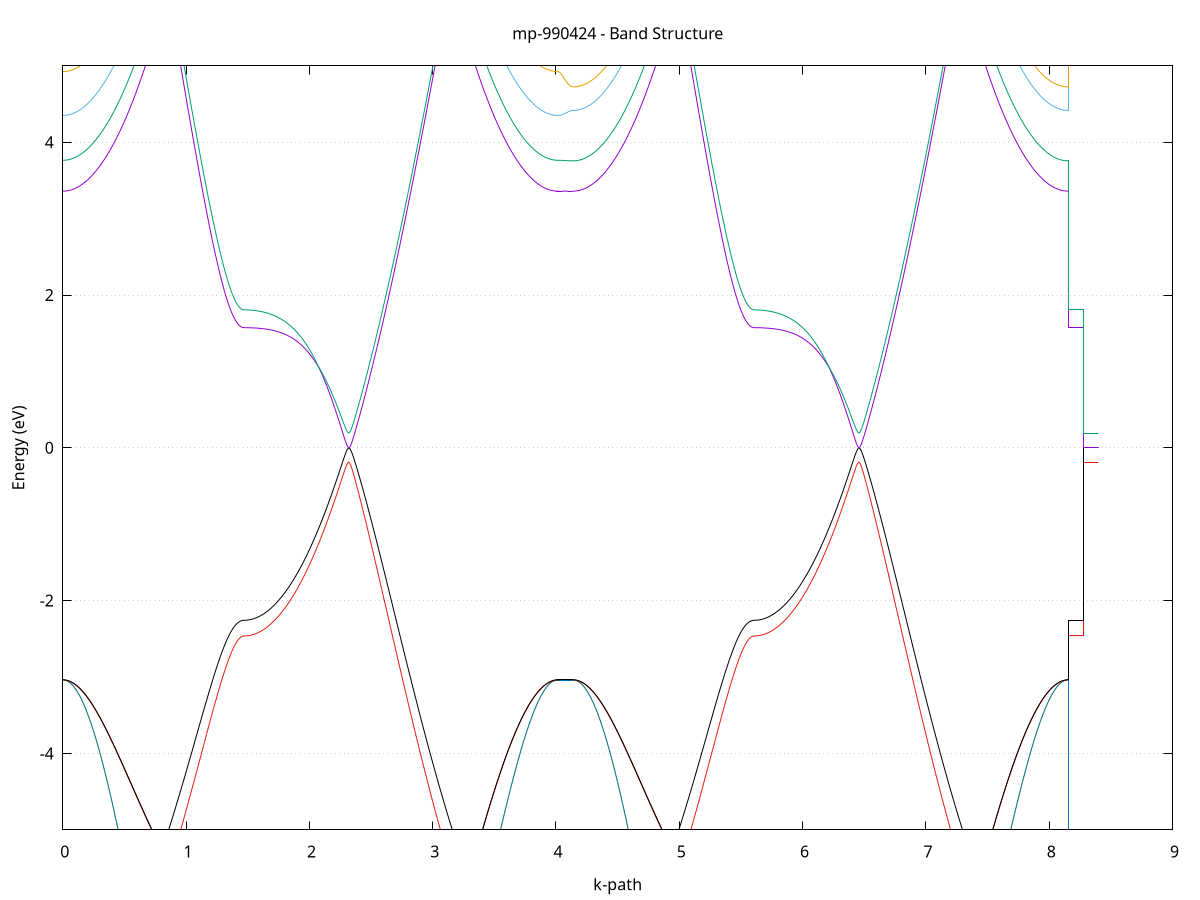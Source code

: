 set title 'mp-990424 - Band Structure'
set xlabel 'k-path'
set ylabel 'Energy (eV)'
set grid y
set yrange [-5:5]
set terminal png size 800,600
set output 'mp-990424_bands_gnuplot.png'
plot '-' using 1:2 with lines notitle, '-' using 1:2 with lines notitle, '-' using 1:2 with lines notitle, '-' using 1:2 with lines notitle, '-' using 1:2 with lines notitle, '-' using 1:2 with lines notitle, '-' using 1:2 with lines notitle, '-' using 1:2 with lines notitle, '-' using 1:2 with lines notitle, '-' using 1:2 with lines notitle, '-' using 1:2 with lines notitle, '-' using 1:2 with lines notitle, '-' using 1:2 with lines notitle, '-' using 1:2 with lines notitle, '-' using 1:2 with lines notitle, '-' using 1:2 with lines notitle, '-' using 1:2 with lines notitle, '-' using 1:2 with lines notitle, '-' using 1:2 with lines notitle, '-' using 1:2 with lines notitle, '-' using 1:2 with lines notitle, '-' using 1:2 with lines notitle, '-' using 1:2 with lines notitle, '-' using 1:2 with lines notitle, '-' using 1:2 with lines notitle, '-' using 1:2 with lines notitle, '-' using 1:2 with lines notitle, '-' using 1:2 with lines notitle, '-' using 1:2 with lines notitle, '-' using 1:2 with lines notitle, '-' using 1:2 with lines notitle, '-' using 1:2 with lines notitle
0.000000 -19.534120
0.009932 -19.533920
0.019865 -19.533120
0.029797 -19.531720
0.039730 -19.529820
0.049662 -19.527420
0.059595 -19.524420
0.069527 -19.520920
0.079460 -19.516920
0.089392 -19.512320
0.099324 -19.507120
0.109257 -19.501520
0.119189 -19.495220
0.129122 -19.488520
0.139054 -19.481220
0.148987 -19.473420
0.158919 -19.465020
0.168851 -19.456120
0.178784 -19.446620
0.188716 -19.436620
0.198649 -19.426120
0.208581 -19.415120
0.218514 -19.403520
0.228446 -19.391320
0.238379 -19.378620
0.248311 -19.365420
0.258243 -19.351720
0.268176 -19.337420
0.278108 -19.322520
0.288041 -19.307220
0.297973 -19.291320
0.307906 -19.274820
0.317838 -19.257920
0.327771 -19.240320
0.337703 -19.222320
0.347635 -19.203720
0.357568 -19.184620
0.367500 -19.165020
0.377433 -19.144820
0.387365 -19.124120
0.397298 -19.102820
0.407230 -19.081020
0.417163 -19.058720
0.427095 -19.035920
0.437027 -19.012520
0.446960 -18.988620
0.456892 -18.964220
0.466825 -18.939220
0.476757 -18.913720
0.486690 -18.887720
0.496622 -18.861120
0.506555 -18.834120
0.516487 -18.806420
0.526419 -18.778320
0.536352 -18.749620
0.546284 -18.720520
0.556217 -18.690820
0.566149 -18.660520
0.576082 -18.629820
0.586014 -18.598520
0.595946 -18.566720
0.605879 -18.534420
0.615811 -18.501520
0.625744 -18.468220
0.635676 -18.434320
0.645609 -18.399920
0.655541 -18.365020
0.665474 -18.329520
0.675406 -18.293620
0.685338 -18.257120
0.695271 -18.220120
0.705203 -18.182620
0.715136 -18.144620
0.725068 -18.106120
0.735001 -18.067120
0.744933 -18.027620
0.754866 -17.987520
0.764798 -17.947020
0.774730 -17.905920
0.784663 -17.864320
0.794595 -17.822320
0.804528 -17.779720
0.814460 -17.736720
0.824393 -17.693120
0.834325 -17.649120
0.844258 -17.604520
0.854190 -17.559520
0.864122 -17.513920
0.874055 -17.467920
0.883987 -17.421420
0.893920 -17.374420
0.903852 -17.326920
0.913785 -17.278920
0.923717 -17.230420
0.933649 -17.181520
0.943582 -17.132020
0.953514 -17.082120
0.963447 -17.031820
0.973379 -16.980920
0.983312 -16.929620
0.993244 -16.877920
1.003177 -16.825620
1.013109 -16.772920
1.023041 -16.719820
1.032974 -16.666220
1.042906 -16.612220
1.052839 -16.557720
1.062771 -16.502820
1.072704 -16.447420
1.082636 -16.391620
1.092569 -16.335420
1.102501 -16.278820
1.112433 -16.221820
1.122366 -16.164320
1.132298 -16.106520
1.142231 -16.048320
1.152163 -15.989720
1.162096 -15.930720
1.172028 -15.871420
1.181961 -15.811720
1.191893 -15.751720
1.201825 -15.691420
1.211758 -15.630720
1.221690 -15.569920
1.231623 -15.508720
1.241555 -15.447320
1.251488 -15.385820
1.261420 -15.324120
1.271352 -15.262220
1.281285 -15.200320
1.291217 -15.138420
1.301150 -15.076520
1.311082 -15.014820
1.321015 -14.953220
1.330947 -14.892120
1.340880 -14.831420
1.350812 -14.771420
1.360744 -14.712320
1.370677 -14.654320
1.380609 -14.597920
1.390542 -14.543520
1.400474 -14.491520
1.410407 -14.442920
1.420339 -14.398320
1.430272 -14.359020
1.440204 -14.326120
1.450136 -14.301120
1.460069 -14.285420
1.470001 -14.280020
1.470001 -14.280020
1.479986 -14.279820
1.489971 -14.279120
1.499956 -14.277920
1.509940 -14.276320
1.519925 -14.274220
1.529910 -14.271620
1.539895 -14.268620
1.549879 -14.265120
1.559864 -14.261120
1.569849 -14.256720
1.579834 -14.251720
1.589819 -14.246420
1.599803 -14.240520
1.609788 -14.234220
1.619773 -14.227420
1.629758 -14.220220
1.639742 -14.212420
1.649727 -14.204320
1.659712 -14.195620
1.669697 -14.186520
1.679682 -14.176920
1.689666 -14.166820
1.699651 -14.156320
1.709636 -14.145320
1.719621 -14.133920
1.729605 -14.121920
1.739590 -14.109520
1.749575 -14.096720
1.759560 -14.083320
1.769544 -14.069620
1.779529 -14.055320
1.789514 -14.040620
1.799499 -14.025420
1.809484 -14.009720
1.819468 -13.993620
1.829453 -13.977020
1.839438 -13.959920
1.849423 -13.942420
1.859407 -13.924420
1.869392 -13.906020
1.879377 -13.887020
1.889362 -13.867720
1.899347 -13.847820
1.909331 -13.827520
1.919316 -13.806720
1.929301 -13.785520
1.939286 -13.763820
1.949270 -13.741620
1.959255 -13.719020
1.969240 -13.695920
1.979225 -13.672320
1.989209 -13.648320
1.999194 -13.623820
2.009179 -13.598920
2.019164 -13.573520
2.029149 -13.547620
2.039133 -13.521220
2.049118 -13.494520
2.059103 -13.467220
2.069088 -13.439520
2.079072 -13.411320
2.089057 -13.382620
2.099042 -13.353520
2.109027 -13.324020
2.119012 -13.294020
2.128996 -13.263520
2.138981 -13.232620
2.148966 -13.201220
2.158951 -13.169320
2.168935 -13.137020
2.178920 -13.104220
2.188905 -13.071020
2.198890 -13.037320
2.208874 -13.003220
2.218859 -12.968620
2.228844 -12.933620
2.238829 -12.898120
2.248814 -12.862220
2.258798 -12.825820
2.268783 -12.789020
2.278768 -12.751820
2.288753 -12.714120
2.298737 -12.676120
2.308722 -12.638220
2.318707 -12.608420
2.318707 -12.608420
2.328692 -12.640420
2.338677 -12.684220
2.348661 -12.731020
2.358646 -12.780420
2.368631 -12.832020
2.378616 -12.885720
2.388600 -12.941120
2.398585 -12.998220
2.408570 -13.056820
2.418555 -13.116620
2.428539 -13.177620
2.438524 -13.239620
2.448509 -13.302520
2.458494 -13.366220
2.468479 -13.430520
2.478463 -13.495420
2.488448 -13.560820
2.498433 -13.626620
2.508418 -13.692720
2.518402 -13.759120
2.528387 -13.825820
2.538372 -13.892620
2.548357 -13.959520
2.558341 -14.026620
2.568326 -14.093620
2.578311 -14.160720
2.588296 -14.227820
2.598281 -14.294720
2.608265 -14.361720
2.618250 -14.428420
2.628235 -14.495120
2.638220 -14.561620
2.648204 -14.627920
2.658189 -14.694120
2.668174 -14.760020
2.678159 -14.825620
2.688144 -14.891120
2.698128 -14.956320
2.708113 -15.021220
2.718098 -15.085820
2.728083 -15.150120
2.738067 -15.214120
2.748052 -15.277820
2.758037 -15.341220
2.768022 -15.404220
2.778006 -15.466920
2.787991 -15.529320
2.797976 -15.591320
2.807961 -15.652920
2.817946 -15.714120
2.827930 -15.775020
2.837915 -15.835420
2.847900 -15.895520
2.857885 -15.955120
2.867869 -16.014420
2.877854 -16.073320
2.887839 -16.131720
2.897824 -16.189720
2.907809 -16.247320
2.917793 -16.304520
2.927778 -16.361220
2.937763 -16.417520
2.947748 -16.473420
2.957732 -16.528820
2.967717 -16.583820
2.977702 -16.638320
2.987687 -16.692420
2.997671 -16.746020
3.007656 -16.799220
3.017641 -16.851920
3.027626 -16.904120
3.037611 -16.955820
3.047595 -17.007120
3.057580 -17.057920
3.067565 -17.108220
3.077550 -17.158120
3.087534 -17.207520
3.097519 -17.256420
3.107504 -17.304820
3.117489 -17.352720
3.127474 -17.400220
3.137458 -17.447120
3.147443 -17.493620
3.157428 -17.539520
3.167413 -17.585020
3.177397 -17.630020
3.187382 -17.674420
3.197367 -17.718420
3.207352 -17.761920
3.217336 -17.804820
3.227321 -17.847320
3.237306 -17.889320
3.247291 -17.930720
3.257276 -17.971720
3.267260 -18.012120
3.277245 -18.052020
3.287230 -18.091420
3.297215 -18.130320
3.307199 -18.168720
3.317184 -18.206620
3.327169 -18.243920
3.337154 -18.280720
3.347139 -18.317020
3.357123 -18.352820
3.367108 -18.388120
3.377093 -18.422820
3.387078 -18.457020
3.397062 -18.490720
3.407047 -18.523920
3.417032 -18.556620
3.427017 -18.588720
3.437001 -18.620320
3.446986 -18.651420
3.456971 -18.681920
3.466956 -18.712020
3.476941 -18.741420
3.486925 -18.770420
3.496910 -18.798820
3.506895 -18.826720
3.516880 -18.854120
3.526864 -18.880920
3.536849 -18.907220
3.546834 -18.932920
3.556819 -18.958220
3.566804 -18.982920
3.576788 -19.007020
3.586773 -19.030620
3.596758 -19.053720
3.606743 -19.076320
3.616727 -19.098320
3.626712 -19.119720
3.636697 -19.140720
3.646682 -19.161120
3.656666 -19.180920
3.666651 -19.200220
3.676636 -19.219020
3.686621 -19.237220
3.696606 -19.254920
3.706590 -19.272120
3.716575 -19.288720
3.726560 -19.304820
3.736545 -19.320320
3.746529 -19.335320
3.756514 -19.349720
3.766499 -19.363620
3.776484 -19.377020
3.786468 -19.389820
3.796453 -19.402120
3.806438 -19.413820
3.816423 -19.425020
3.826408 -19.435620
3.836392 -19.445720
3.846377 -19.455320
3.856362 -19.464320
3.866347 -19.472720
3.876331 -19.480620
3.886316 -19.488020
3.896301 -19.494820
3.906286 -19.501120
3.916271 -19.506820
3.926255 -19.512020
3.936240 -19.516720
3.946225 -19.520820
3.956210 -19.524320
3.966194 -19.527320
3.976179 -19.529820
3.986164 -19.531720
3.996149 -19.533120
4.006134 -19.533920
4.016118 -19.534120
4.016118 -19.534120
4.025474 -19.534120
4.034830 -19.534120
4.044187 -19.534120
4.053543 -19.534120
4.062899 -19.534120
4.072255 -19.534120
4.081611 -19.534120
4.090967 -19.534120
4.100323 -19.534120
4.109679 -19.534120
4.119035 -19.534120
4.128392 -19.534120
4.137748 -19.534120
4.137748 -19.534120
4.147680 -19.533820
4.157613 -19.533020
4.167545 -19.531720
4.177477 -19.529820
4.187410 -19.527420
4.197342 -19.524420
4.207275 -19.520920
4.217207 -19.516820
4.227140 -19.512220
4.237072 -19.507120
4.247005 -19.501420
4.256937 -19.495220
4.266869 -19.488520
4.276802 -19.481220
4.286734 -19.473320
4.296667 -19.465020
4.306599 -19.456120
4.316532 -19.446620
4.326464 -19.436620
4.336396 -19.426120
4.346329 -19.415120
4.356261 -19.403420
4.366194 -19.391320
4.376126 -19.378620
4.386059 -19.365420
4.395991 -19.351720
4.405924 -19.337420
4.415856 -19.322520
4.425788 -19.307220
4.435721 -19.291320
4.445653 -19.274820
4.455586 -19.257920
4.465518 -19.240420
4.475451 -19.222320
4.485383 -19.203720
4.495316 -19.184620
4.505248 -19.165020
4.515180 -19.144820
4.525113 -19.124120
4.535045 -19.102820
4.544978 -19.081020
4.554910 -19.058720
4.564843 -19.035920
4.574775 -19.012520
4.584708 -18.988620
4.594640 -18.964220
4.604572 -18.939220
4.614505 -18.913720
4.624437 -18.887720
4.634370 -18.861120
4.644302 -18.834020
4.654235 -18.806420
4.664167 -18.778320
4.674099 -18.749620
4.684032 -18.720520
4.693964 -18.690820
4.703897 -18.660520
4.713829 -18.629820
4.723762 -18.598520
4.733694 -18.566720
4.743627 -18.534320
4.753559 -18.501520
4.763491 -18.468120
4.773424 -18.434320
4.783356 -18.399920
4.793289 -18.364920
4.803221 -18.329520
4.813154 -18.293520
4.823086 -18.257120
4.833019 -18.220120
4.842951 -18.182620
4.852883 -18.144620
4.862816 -18.106120
4.872748 -18.067120
4.882681 -18.027620
4.892613 -17.987520
4.902546 -17.947020
4.912478 -17.905920
4.922411 -17.864420
4.932343 -17.822320
4.942275 -17.779720
4.952208 -17.736720
4.962140 -17.693120
4.972073 -17.649020
4.982005 -17.604520
4.991938 -17.559420
5.001870 -17.513920
5.011803 -17.467920
5.021735 -17.421320
5.031667 -17.374320
5.041600 -17.326820
5.051532 -17.278820
5.061465 -17.230420
5.071397 -17.181520
5.081330 -17.132020
5.091262 -17.082220
5.101194 -17.031820
5.111127 -16.981020
5.121059 -16.929720
5.130992 -16.877920
5.140924 -16.825720
5.150857 -16.773020
5.160789 -16.719820
5.170722 -16.666220
5.180654 -16.612220
5.190586 -16.557720
5.200519 -16.502820
5.210451 -16.447420
5.220384 -16.391620
5.230316 -16.335420
5.240249 -16.278820
5.250181 -16.221820
5.260114 -16.164320
5.270046 -16.106520
5.279978 -16.048320
5.289911 -15.989720
5.299843 -15.930720
5.309776 -15.871420
5.319708 -15.811720
5.329641 -15.751720
5.339573 -15.691420
5.349506 -15.630820
5.359438 -15.569920
5.369370 -15.508720
5.379303 -15.447420
5.389235 -15.385820
5.399168 -15.324120
5.409100 -15.262220
5.419033 -15.200320
5.428965 -15.138420
5.438897 -15.076520
5.448830 -15.014820
5.458762 -14.953220
5.468695 -14.892120
5.478627 -14.831420
5.488560 -14.771420
5.498492 -14.712320
5.508425 -14.654320
5.518357 -14.597920
5.528289 -14.543520
5.538222 -14.491520
5.548154 -14.442920
5.558087 -14.398320
5.568019 -14.359020
5.577952 -14.326120
5.587884 -14.301120
5.597817 -14.285420
5.607749 -14.280020
5.607749 -14.280020
5.617734 -14.279820
5.627719 -14.279120
5.637703 -14.277920
5.647688 -14.276320
5.657673 -14.274220
5.667658 -14.271620
5.677642 -14.268620
5.687627 -14.265120
5.697612 -14.261120
5.707597 -14.256720
5.717581 -14.251820
5.727566 -14.246420
5.737551 -14.240520
5.747536 -14.234220
5.757521 -14.227420
5.767505 -14.220220
5.777490 -14.212420
5.787475 -14.204220
5.797460 -14.195620
5.807444 -14.186520
5.817429 -14.176920
5.827414 -14.166820
5.837399 -14.156320
5.847384 -14.145320
5.857368 -14.133820
5.867353 -14.121920
5.877338 -14.109520
5.887323 -14.096720
5.897307 -14.083320
5.907292 -14.069520
5.917277 -14.055320
5.927262 -14.040620
5.937246 -14.025420
5.947231 -14.009720
5.957216 -13.993620
5.967201 -13.977020
5.977186 -13.960020
5.987170 -13.942420
5.997155 -13.924420
6.007140 -13.906020
6.017125 -13.887120
6.027109 -13.867720
6.037094 -13.847820
6.047079 -13.827520
6.057064 -13.806720
6.067049 -13.785520
6.077033 -13.763820
6.087018 -13.741620
6.097003 -13.719020
6.106988 -13.695920
6.116972 -13.672320
6.126957 -13.648320
6.136942 -13.623820
6.146927 -13.598920
6.156911 -13.573520
6.166896 -13.547620
6.176881 -13.521220
6.186866 -13.494420
6.196851 -13.467220
6.206835 -13.439520
6.216820 -13.411320
6.226805 -13.382620
6.236790 -13.353520
6.246774 -13.324020
6.256759 -13.294020
6.266744 -13.263520
6.276729 -13.232620
6.286714 -13.201220
6.296698 -13.169320
6.306683 -13.137020
6.316668 -13.104220
6.326653 -13.071020
6.336637 -13.037420
6.346622 -13.003220
6.356607 -12.968620
6.366592 -12.933620
6.376576 -12.898120
6.386561 -12.862220
6.396546 -12.825820
6.406531 -12.789020
6.416516 -12.751720
6.426500 -12.714120
6.436485 -12.676120
6.446470 -12.638220
6.456455 -12.608420
6.456455 -12.608420
6.466439 -12.640420
6.476424 -12.684220
6.486409 -12.731020
6.496394 -12.780420
6.506378 -12.832020
6.516363 -12.885620
6.526348 -12.941120
6.536333 -12.998220
6.546318 -13.056820
6.556302 -13.116620
6.566287 -13.177620
6.576272 -13.239620
6.586257 -13.302520
6.596241 -13.366220
6.606226 -13.430520
6.616211 -13.495420
6.626196 -13.560820
6.636180 -13.626620
6.646165 -13.692720
6.656150 -13.759120
6.666135 -13.825820
6.676120 -13.892620
6.686104 -13.959620
6.696089 -14.026620
6.706074 -14.093620
6.716059 -14.160720
6.726043 -14.227820
6.736028 -14.294720
6.746013 -14.361620
6.755998 -14.428420
6.765983 -14.495120
6.775967 -14.561620
6.785952 -14.627920
6.795937 -14.694020
6.805922 -14.759920
6.815906 -14.825620
6.825891 -14.891120
6.835876 -14.956320
6.845861 -15.021220
6.855846 -15.085820
6.865830 -15.150120
6.875815 -15.214120
6.885800 -15.277820
6.895785 -15.341220
6.905769 -15.404220
6.915754 -15.466920
6.925739 -15.529320
6.935724 -15.591320
6.945708 -15.652920
6.955693 -15.714120
6.965678 -15.775020
6.975663 -15.835420
6.985648 -15.895520
6.995632 -15.955220
7.005617 -16.014420
7.015602 -16.073320
7.025587 -16.131720
7.035571 -16.189720
7.045556 -16.247320
7.055541 -16.304520
7.065526 -16.361220
7.075510 -16.417520
7.085495 -16.473420
7.095480 -16.528820
7.105465 -16.583820
7.115450 -16.638320
7.125434 -16.692420
7.135419 -16.746020
7.145404 -16.799220
7.155389 -16.851820
7.165373 -16.904120
7.175358 -16.955820
7.185343 -17.007120
7.195328 -17.057920
7.205313 -17.108220
7.215297 -17.158120
7.225282 -17.207520
7.235267 -17.256420
7.245252 -17.304820
7.255236 -17.352720
7.265221 -17.400220
7.275206 -17.447120
7.285191 -17.493620
7.295175 -17.539520
7.305160 -17.585020
7.315145 -17.630020
7.325130 -17.674520
7.335115 -17.718420
7.345099 -17.761920
7.355084 -17.804820
7.365069 -17.847320
7.375054 -17.889220
7.385038 -17.930720
7.395023 -17.971620
7.405008 -18.012120
7.414993 -18.052020
7.424978 -18.091420
7.434962 -18.130320
7.444947 -18.168720
7.454932 -18.206520
7.464917 -18.243920
7.474901 -18.280720
7.484886 -18.317020
7.494871 -18.352820
7.504856 -18.388120
7.514840 -18.422920
7.524825 -18.457120
7.534810 -18.490820
7.544795 -18.524020
7.554780 -18.556620
7.564764 -18.588720
7.574749 -18.620320
7.584734 -18.651420
7.594719 -18.681920
7.604703 -18.712020
7.614688 -18.741420
7.624673 -18.770420
7.634658 -18.798820
7.644643 -18.826720
7.654627 -18.854120
7.664612 -18.880920
7.674597 -18.907220
7.684582 -18.932920
7.694566 -18.958220
7.704551 -18.982920
7.714536 -19.007020
7.724521 -19.030620
7.734505 -19.053720
7.744490 -19.076320
7.754475 -19.098320
7.764460 -19.119720
7.774445 -19.140720
7.784429 -19.161120
7.794414 -19.180920
7.804399 -19.200220
7.814384 -19.219020
7.824368 -19.237220
7.834353 -19.254920
7.844338 -19.272120
7.854323 -19.288720
7.864308 -19.304820
7.874292 -19.320320
7.884277 -19.335320
7.894262 -19.349720
7.904247 -19.363620
7.914231 -19.377020
7.924216 -19.389820
7.934201 -19.402120
7.944186 -19.413820
7.954170 -19.425020
7.964155 -19.435620
7.974140 -19.445720
7.984125 -19.455320
7.994110 -19.464320
8.004094 -19.472720
8.014079 -19.480620
8.024064 -19.488020
8.034049 -19.494820
8.044033 -19.501120
8.054018 -19.506820
8.064003 -19.512020
8.073988 -19.516620
8.083973 -19.520720
8.093957 -19.524320
8.103942 -19.527320
8.113927 -19.529820
8.123912 -19.531720
8.133896 -19.533020
8.143881 -19.533820
8.153866 -19.534120
8.153866 -14.280020
8.163222 -14.280020
8.172578 -14.280020
8.181934 -14.280020
8.191290 -14.280020
8.200646 -14.280020
8.210003 -14.280120
8.219359 -14.280120
8.228715 -14.280020
8.238071 -14.280020
8.247427 -14.280020
8.256783 -14.280020
8.266139 -14.280020
8.275495 -14.280020
8.275495 -12.608420
8.284851 -12.608420
8.294208 -12.608420
8.303564 -12.608420
8.312920 -12.608420
8.322276 -12.608420
8.331632 -12.608420
8.340988 -12.608420
8.350344 -12.608420
8.359700 -12.608420
8.369056 -12.608420
8.378413 -12.608420
8.387769 -12.608420
8.397125 -12.608420
e
0.000000 -19.462920
0.009932 -19.462620
0.019865 -19.461820
0.029797 -19.460520
0.039730 -19.458620
0.049662 -19.456220
0.059595 -19.453220
0.069527 -19.449720
0.079460 -19.445720
0.089392 -19.441120
0.099324 -19.436020
0.109257 -19.430420
0.119189 -19.424220
0.129122 -19.417520
0.139054 -19.410220
0.148987 -19.402420
0.158919 -19.394120
0.168851 -19.385320
0.178784 -19.375920
0.188716 -19.365920
0.198649 -19.355420
0.208581 -19.344420
0.218514 -19.332920
0.228446 -19.320820
0.238379 -19.308220
0.248311 -19.295120
0.258243 -19.281420
0.268176 -19.267120
0.278108 -19.252420
0.288041 -19.237120
0.297973 -19.221320
0.307906 -19.204920
0.317838 -19.188020
0.327771 -19.170620
0.337703 -19.152720
0.347635 -19.134220
0.357568 -19.115220
0.367500 -19.095620
0.377433 -19.075520
0.387365 -19.054920
0.397298 -19.033720
0.407230 -19.012120
0.417163 -18.989920
0.427095 -18.967220
0.437027 -18.943920
0.446960 -18.920120
0.456892 -18.895820
0.466825 -18.870920
0.476757 -18.845620
0.486690 -18.819720
0.496622 -18.793220
0.506555 -18.766320
0.516487 -18.738820
0.526419 -18.710820
0.536352 -18.682320
0.546284 -18.653220
0.556217 -18.623720
0.566149 -18.593620
0.576082 -18.563020
0.586014 -18.531820
0.595946 -18.500220
0.605879 -18.468020
0.615811 -18.435320
0.625744 -18.402120
0.635676 -18.368420
0.645609 -18.334220
0.655541 -18.299420
0.665474 -18.264120
0.675406 -18.228420
0.685338 -18.192120
0.695271 -18.155320
0.705203 -18.117920
0.715136 -18.080120
0.725068 -18.041820
0.735001 -18.002920
0.744933 -17.963620
0.754866 -17.923720
0.764798 -17.883420
0.774730 -17.842520
0.784663 -17.801120
0.794595 -17.759320
0.804528 -17.716920
0.814460 -17.674120
0.824393 -17.630720
0.834325 -17.586820
0.844258 -17.542520
0.854190 -17.497620
0.864122 -17.452320
0.874055 -17.406520
0.883987 -17.360220
0.893920 -17.313420
0.903852 -17.266120
0.913785 -17.218420
0.923717 -17.170120
0.933649 -17.121420
0.943582 -17.072220
0.953514 -17.022520
0.963447 -16.972420
0.973379 -16.921820
0.983312 -16.870820
0.993244 -16.819220
1.003177 -16.767220
1.013109 -16.714820
1.023041 -16.661920
1.032974 -16.608620
1.042906 -16.554820
1.052839 -16.500620
1.062771 -16.445920
1.072704 -16.390820
1.082636 -16.335320
1.092569 -16.279320
1.102501 -16.223020
1.112433 -16.166220
1.122366 -16.109120
1.132298 -16.051520
1.142231 -15.993620
1.152163 -15.935320
1.162096 -15.876620
1.172028 -15.817620
1.181961 -15.758320
1.191893 -15.698620
1.201825 -15.638620
1.211758 -15.578320
1.221690 -15.517820
1.231623 -15.457020
1.241555 -15.396020
1.251488 -15.334920
1.261420 -15.273620
1.271352 -15.212120
1.281285 -15.150720
1.291217 -15.089220
1.301150 -15.027820
1.311082 -14.966620
1.321015 -14.905720
1.330947 -14.845220
1.340880 -14.785220
1.350812 -14.726020
1.360744 -14.667820
1.370677 -14.610920
1.380609 -14.555720
1.390542 -14.502620
1.400474 -14.452320
1.410407 -14.405520
1.420339 -14.363220
1.430272 -14.326220
1.440204 -14.295920
1.450136 -14.273320
1.460069 -14.259420
1.470001 -14.254620
1.470001 -14.254620
1.479986 -14.254420
1.489971 -14.253720
1.499956 -14.252520
1.509940 -14.250920
1.519925 -14.248820
1.529910 -14.246220
1.539895 -14.243220
1.549879 -14.239720
1.559864 -14.235720
1.569849 -14.231320
1.579834 -14.226420
1.589819 -14.221020
1.599803 -14.215220
1.609788 -14.208920
1.619773 -14.202120
1.629758 -14.194920
1.639742 -14.187220
1.649727 -14.179120
1.659712 -14.170420
1.669697 -14.161320
1.679682 -14.151820
1.689666 -14.141720
1.699651 -14.131220
1.709636 -14.120320
1.719621 -14.108820
1.729605 -14.097020
1.739590 -14.084620
1.749575 -14.071820
1.759560 -14.058520
1.769544 -14.044720
1.779529 -14.030520
1.789514 -14.015820
1.799499 -14.000720
1.809484 -13.985020
1.819468 -13.969020
1.829453 -13.952420
1.839438 -13.935420
1.849423 -13.917920
1.859407 -13.900020
1.869392 -13.881620
1.879377 -13.862720
1.889362 -13.843420
1.899347 -13.823620
1.909331 -13.803320
1.919316 -13.782620
1.929301 -13.761420
1.939286 -13.739820
1.949270 -13.717720
1.959255 -13.695120
1.969240 -13.672020
1.979225 -13.648520
1.989209 -13.624620
1.999194 -13.600220
2.009179 -13.575320
2.019164 -13.549920
2.029149 -13.524120
2.039133 -13.497920
2.049118 -13.471120
2.059103 -13.443920
2.069088 -13.416320
2.079072 -13.388220
2.089057 -13.359620
2.099042 -13.330620
2.109027 -13.301120
2.119012 -13.271220
2.128996 -13.240820
2.138981 -13.209920
2.148966 -13.178620
2.158951 -13.146820
2.168935 -13.114620
2.178920 -13.081920
2.188905 -13.048820
2.198890 -13.015220
2.208874 -12.981120
2.218859 -12.946620
2.228844 -12.911720
2.238829 -12.876320
2.248814 -12.840420
2.258798 -12.804120
2.268783 -12.767420
2.278768 -12.730320
2.288753 -12.692720
2.298737 -12.654820
2.308722 -12.616820
2.318707 -12.586520
2.318707 -12.586520
2.328692 -12.617520
2.338677 -12.659720
2.348661 -12.705020
2.358646 -12.753020
2.368631 -12.803320
2.378616 -12.855720
2.388600 -12.909920
2.398585 -12.965920
2.408570 -13.023520
2.418555 -13.082320
2.428539 -13.142420
2.438524 -13.203620
2.448509 -13.265620
2.458494 -13.328520
2.468479 -13.392120
2.478463 -13.456320
2.488448 -13.521120
2.498433 -13.586320
2.508418 -13.651820
2.518402 -13.717720
2.528387 -13.783820
2.538372 -13.850120
2.548357 -13.916520
2.558341 -13.983020
2.568326 -14.049620
2.578311 -14.116220
2.588296 -14.182820
2.598281 -14.249420
2.608265 -14.315920
2.618250 -14.382320
2.628235 -14.448520
2.638220 -14.514620
2.648204 -14.580620
2.658189 -14.646320
2.668174 -14.711820
2.678159 -14.777220
2.688144 -14.842220
2.698128 -14.907120
2.708113 -14.971620
2.718098 -15.035920
2.728083 -15.099920
2.738067 -15.163620
2.748052 -15.227020
2.758037 -15.290020
2.768022 -15.352720
2.778006 -15.415120
2.787991 -15.477120
2.797976 -15.538820
2.807961 -15.600120
2.817946 -15.661020
2.827930 -15.721620
2.837915 -15.781720
2.847900 -15.841520
2.857885 -15.900920
2.867869 -15.959920
2.877854 -16.018420
2.887839 -16.076620
2.897824 -16.134420
2.907809 -16.191720
2.917793 -16.248620
2.927778 -16.305120
2.937763 -16.361120
2.947748 -16.416720
2.957732 -16.471920
2.967717 -16.526620
2.977702 -16.580820
2.987687 -16.634720
2.997671 -16.688020
3.007656 -16.740920
3.017641 -16.793420
3.027626 -16.845320
3.037611 -16.896920
3.047595 -16.947920
3.057580 -16.998520
3.067565 -17.048620
3.077550 -17.098220
3.087534 -17.147420
3.097519 -17.196020
3.107504 -17.244220
3.117489 -17.291920
3.127474 -17.339120
3.137458 -17.385920
3.147443 -17.432120
3.157428 -17.477920
3.167413 -17.523120
3.177397 -17.567920
3.187382 -17.612120
3.197367 -17.655920
3.207352 -17.699220
3.217336 -17.741920
3.227321 -17.784220
3.237306 -17.826020
3.247291 -17.867220
3.257276 -17.908020
3.267260 -17.948220
3.277245 -17.987920
3.287230 -18.027220
3.297215 -18.065920
3.307199 -18.104120
3.317184 -18.141820
3.327169 -18.178920
3.337154 -18.215620
3.347139 -18.251720
3.357123 -18.287320
3.367108 -18.322420
3.377093 -18.357020
3.387078 -18.391120
3.397062 -18.424620
3.407047 -18.457720
3.417032 -18.490220
3.427017 -18.522120
3.437001 -18.553620
3.446986 -18.584520
3.456971 -18.614920
3.466956 -18.644820
3.476941 -18.674120
3.486925 -18.702920
3.496910 -18.731220
3.506895 -18.759020
3.516880 -18.786220
3.526864 -18.812920
3.536849 -18.839120
3.546834 -18.864720
3.556819 -18.889820
3.566804 -18.914420
3.576788 -18.938420
3.586773 -18.961920
3.596758 -18.984920
3.606743 -19.007320
3.616727 -19.029220
3.626712 -19.050620
3.636697 -19.071420
3.646682 -19.091720
3.656666 -19.111520
3.666651 -19.130720
3.676636 -19.149420
3.686621 -19.167520
3.696606 -19.185120
3.706590 -19.202220
3.716575 -19.218720
3.726560 -19.234720
3.736545 -19.250220
3.746529 -19.265120
3.756514 -19.279420
3.766499 -19.293320
3.776484 -19.306620
3.786468 -19.319320
3.796453 -19.331520
3.806438 -19.343220
3.816423 -19.354320
3.826408 -19.364920
3.836392 -19.374920
3.846377 -19.384420
3.856362 -19.393420
3.866347 -19.401820
3.876331 -19.409720
3.886316 -19.417020
3.896301 -19.423820
3.906286 -19.430020
3.916271 -19.435720
3.926255 -19.440920
3.936240 -19.445520
3.946225 -19.449620
3.956210 -19.453120
3.966194 -19.456120
3.976179 -19.458620
3.986164 -19.460520
3.996149 -19.461820
4.006134 -19.462620
4.016118 -19.462920
4.016118 -19.462920
4.025474 -19.462920
4.034830 -19.462920
4.044187 -19.462920
4.053543 -19.462920
4.062899 -19.462920
4.072255 -19.462920
4.081611 -19.462920
4.090967 -19.462920
4.100323 -19.462920
4.109679 -19.462920
4.119035 -19.462920
4.128392 -19.462920
4.137748 -19.462920
4.137748 -19.462920
4.147680 -19.462620
4.157613 -19.461820
4.167545 -19.460520
4.177477 -19.458620
4.187410 -19.456220
4.197342 -19.453220
4.207275 -19.449720
4.217207 -19.445720
4.227140 -19.441120
4.237072 -19.436020
4.247005 -19.430420
4.256937 -19.424220
4.266869 -19.417520
4.276802 -19.410220
4.286734 -19.402420
4.296667 -19.394120
4.306599 -19.385320
4.316532 -19.375920
4.326464 -19.365920
4.336396 -19.355520
4.346329 -19.344420
4.356261 -19.332920
4.366194 -19.320820
4.376126 -19.308220
4.386059 -19.295120
4.395991 -19.281420
4.405924 -19.267220
4.415856 -19.252420
4.425788 -19.237120
4.435721 -19.221320
4.445653 -19.204920
4.455586 -19.188020
4.465518 -19.170620
4.475451 -19.152720
4.485383 -19.134220
4.495316 -19.115120
4.505248 -19.095620
4.515180 -19.075520
4.525113 -19.054920
4.535045 -19.033720
4.544978 -19.012120
4.554910 -18.989920
4.564843 -18.967120
4.574775 -18.943920
4.584708 -18.920120
4.594640 -18.895820
4.604572 -18.870920
4.614505 -18.845620
4.624437 -18.819720
4.634370 -18.793220
4.644302 -18.766320
4.654235 -18.738820
4.664167 -18.710820
4.674099 -18.682320
4.684032 -18.653220
4.693964 -18.623720
4.703897 -18.593620
4.713829 -18.563020
4.723762 -18.531820
4.733694 -18.500220
4.743627 -18.468020
4.753559 -18.435320
4.763491 -18.402120
4.773424 -18.368420
4.783356 -18.334220
4.793289 -18.299420
4.803221 -18.264120
4.813154 -18.228420
4.823086 -18.192120
4.833019 -18.155220
4.842951 -18.117920
4.852883 -18.080120
4.862816 -18.041820
4.872748 -18.002920
4.882681 -17.963620
4.892613 -17.923720
4.902546 -17.883420
4.912478 -17.842520
4.922411 -17.801120
4.932343 -17.759320
4.942275 -17.716920
4.952208 -17.674020
4.962140 -17.630720
4.972073 -17.586820
4.982005 -17.542520
4.991938 -17.497620
5.001870 -17.452320
5.011803 -17.406520
5.021735 -17.360220
5.031667 -17.313420
5.041600 -17.266120
5.051532 -17.218420
5.061465 -17.170120
5.071397 -17.121420
5.081330 -17.072220
5.091262 -17.022520
5.101194 -16.972420
5.111127 -16.921820
5.121059 -16.870720
5.130992 -16.819220
5.140924 -16.767220
5.150857 -16.714820
5.160789 -16.661920
5.170722 -16.608620
5.180654 -16.554820
5.190586 -16.500620
5.200519 -16.445920
5.210451 -16.390820
5.220384 -16.335320
5.230316 -16.279420
5.240249 -16.223020
5.250181 -16.166320
5.260114 -16.109120
5.270046 -16.051520
5.279978 -15.993620
5.289911 -15.935320
5.299843 -15.876620
5.309776 -15.817620
5.319708 -15.758320
5.329641 -15.698620
5.339573 -15.638620
5.349506 -15.578320
5.359438 -15.517820
5.369370 -15.457020
5.379303 -15.396020
5.389235 -15.334920
5.399168 -15.273620
5.409100 -15.212120
5.419033 -15.150720
5.428965 -15.089220
5.438897 -15.027820
5.448830 -14.966620
5.458762 -14.905720
5.468695 -14.845220
5.478627 -14.785220
5.488560 -14.726020
5.498492 -14.667820
5.508425 -14.610920
5.518357 -14.555720
5.528289 -14.502620
5.538222 -14.452320
5.548154 -14.405520
5.558087 -14.363220
5.568019 -14.326220
5.577952 -14.295920
5.587884 -14.273320
5.597817 -14.259420
5.607749 -14.254620
5.607749 -14.254620
5.617734 -14.254420
5.627719 -14.253720
5.637703 -14.252520
5.647688 -14.250920
5.657673 -14.248820
5.667658 -14.246220
5.677642 -14.243220
5.687627 -14.239720
5.697612 -14.235720
5.707597 -14.231320
5.717581 -14.226420
5.727566 -14.221020
5.737551 -14.215220
5.747536 -14.208920
5.757521 -14.202120
5.767505 -14.194920
5.777490 -14.187220
5.787475 -14.179020
5.797460 -14.170420
5.807444 -14.161320
5.817429 -14.151720
5.827414 -14.141720
5.837399 -14.131220
5.847384 -14.120320
5.857368 -14.108820
5.867353 -14.096920
5.877338 -14.084620
5.887323 -14.071820
5.897307 -14.058520
5.907292 -14.044720
5.917277 -14.030520
5.927262 -14.015820
5.937246 -14.000720
5.947231 -13.985020
5.957216 -13.969020
5.967201 -13.952420
5.977186 -13.935420
5.987170 -13.917920
5.997155 -13.900020
6.007140 -13.881620
6.017125 -13.862720
6.027109 -13.843420
6.037094 -13.823620
6.047079 -13.803320
6.057064 -13.782620
6.067049 -13.761420
6.077033 -13.739820
6.087018 -13.717720
6.097003 -13.695120
6.106988 -13.672020
6.116972 -13.648520
6.126957 -13.624620
6.136942 -13.600220
6.146927 -13.575320
6.156911 -13.549920
6.166896 -13.524120
6.176881 -13.497920
6.186866 -13.471120
6.196851 -13.443920
6.206835 -13.416320
6.216820 -13.388220
6.226805 -13.359620
6.236790 -13.330620
6.246774 -13.301120
6.256759 -13.271220
6.266744 -13.240820
6.276729 -13.209920
6.286714 -13.178620
6.296698 -13.146820
6.306683 -13.114620
6.316668 -13.081920
6.326653 -13.048820
6.336637 -13.015220
6.346622 -12.981120
6.356607 -12.946620
6.366592 -12.911720
6.376576 -12.876320
6.386561 -12.840420
6.396546 -12.804120
6.406531 -12.767420
6.416516 -12.730320
6.426500 -12.692720
6.436485 -12.654820
6.446470 -12.616820
6.456455 -12.586420
6.456455 -12.586420
6.466439 -12.617520
6.476424 -12.659720
6.486409 -12.705020
6.496394 -12.753020
6.506378 -12.803320
6.516363 -12.855720
6.526348 -12.910020
6.536333 -12.966020
6.546318 -13.023520
6.556302 -13.082420
6.566287 -13.142420
6.576272 -13.203620
6.586257 -13.265720
6.596241 -13.328520
6.606226 -13.392120
6.616211 -13.456320
6.626196 -13.521120
6.636180 -13.586320
6.646165 -13.651820
6.656150 -13.717720
6.666135 -13.783820
6.676120 -13.850120
6.686104 -13.916520
6.696089 -13.983020
6.706074 -14.049620
6.716059 -14.116220
6.726043 -14.182820
6.736028 -14.249420
6.746013 -14.315920
6.755998 -14.382320
6.765983 -14.448520
6.775967 -14.514620
6.785952 -14.580620
6.795937 -14.646320
6.805922 -14.711820
6.815906 -14.777120
6.825891 -14.842220
6.835876 -14.907120
6.845861 -14.971620
6.855846 -15.035920
6.865830 -15.099920
6.875815 -15.163620
6.885800 -15.226920
6.895785 -15.290020
6.905769 -15.352720
6.915754 -15.415120
6.925739 -15.477120
6.935724 -15.538820
6.945708 -15.600120
6.955693 -15.661020
6.965678 -15.721620
6.975663 -15.781720
6.985648 -15.841520
6.995632 -15.900920
7.005617 -15.959920
7.015602 -16.018420
7.025587 -16.076620
7.035571 -16.134320
7.045556 -16.191720
7.055541 -16.248620
7.065526 -16.305020
7.075510 -16.361120
7.085495 -16.416720
7.095480 -16.471820
7.105465 -16.526620
7.115450 -16.580820
7.125434 -16.634620
7.135419 -16.688020
7.145404 -16.740920
7.155389 -16.793420
7.165373 -16.845320
7.175358 -16.896920
7.185343 -16.947920
7.195328 -16.998520
7.205313 -17.048620
7.215297 -17.098220
7.225282 -17.147320
7.235267 -17.196020
7.245252 -17.244220
7.255236 -17.291920
7.265221 -17.339120
7.275206 -17.385920
7.285191 -17.432120
7.295175 -17.477920
7.305160 -17.523120
7.315145 -17.567920
7.325130 -17.612120
7.335115 -17.655920
7.345099 -17.699220
7.355084 -17.741920
7.365069 -17.784220
7.375054 -17.826020
7.385038 -17.867220
7.395023 -17.908020
7.405008 -17.948220
7.414993 -17.987920
7.424978 -18.027220
7.434962 -18.065920
7.444947 -18.104120
7.454932 -18.141820
7.464917 -18.178920
7.474901 -18.215620
7.484886 -18.251720
7.494871 -18.287320
7.504856 -18.322520
7.514840 -18.357020
7.524825 -18.391120
7.534810 -18.424620
7.544795 -18.457720
7.554780 -18.490220
7.564764 -18.522120
7.574749 -18.553620
7.584734 -18.584520
7.594719 -18.614920
7.604703 -18.644820
7.614688 -18.674120
7.624673 -18.702920
7.634658 -18.731220
7.644643 -18.759020
7.654627 -18.786220
7.664612 -18.812920
7.674597 -18.839120
7.684582 -18.864720
7.694566 -18.889820
7.704551 -18.914420
7.714536 -18.938420
7.724521 -18.961920
7.734505 -18.984920
7.744490 -19.007320
7.754475 -19.029220
7.764460 -19.050620
7.774445 -19.071420
7.784429 -19.091720
7.794414 -19.111520
7.804399 -19.130720
7.814384 -19.149420
7.824368 -19.167520
7.834353 -19.185120
7.844338 -19.202220
7.854323 -19.218720
7.864308 -19.234720
7.874292 -19.250220
7.884277 -19.265120
7.894262 -19.279420
7.904247 -19.293220
7.914231 -19.306520
7.924216 -19.319320
7.934201 -19.331520
7.944186 -19.343220
7.954170 -19.354320
7.964155 -19.364920
7.974140 -19.374920
7.984125 -19.384420
7.994110 -19.393420
8.004094 -19.401820
8.014079 -19.409720
8.024064 -19.417020
8.034049 -19.423820
8.044033 -19.430020
8.054018 -19.435720
8.064003 -19.440920
8.073988 -19.445520
8.083973 -19.449620
8.093957 -19.453120
8.103942 -19.456120
8.113927 -19.458620
8.123912 -19.460520
8.133896 -19.461820
8.143881 -19.462620
8.153866 -19.462920
8.153866 -14.254620
8.163222 -14.254620
8.172578 -14.254620
8.181934 -14.254620
8.191290 -14.254620
8.200646 -14.254620
8.210003 -14.254720
8.219359 -14.254720
8.228715 -14.254720
8.238071 -14.254720
8.247427 -14.254720
8.256783 -14.254620
8.266139 -14.254620
8.275495 -14.254620
8.275495 -12.586520
8.284851 -12.586420
8.294208 -12.586520
8.303564 -12.586520
8.312920 -12.586520
8.322276 -12.586420
8.331632 -12.586420
8.340988 -12.586420
8.350344 -12.586420
8.359700 -12.586420
8.369056 -12.586420
8.378413 -12.586420
8.387769 -12.586420
8.397125 -12.586420
e
0.000000 -7.893720
0.009932 -7.893420
0.019865 -7.892420
0.029797 -7.890720
0.039730 -7.888520
0.049662 -7.885520
0.059595 -7.882020
0.069527 -7.877720
0.079460 -7.872920
0.089392 -7.867320
0.099324 -7.861220
0.109257 -7.854320
0.119189 -7.846920
0.129122 -7.838820
0.139054 -7.830020
0.148987 -7.820620
0.158919 -7.810520
0.168851 -7.799820
0.178784 -7.788420
0.188716 -7.776420
0.198649 -7.763820
0.208581 -7.750520
0.218514 -7.736520
0.228446 -7.721920
0.238379 -7.706720
0.248311 -7.690820
0.258243 -7.674320
0.268176 -7.657220
0.278108 -7.639420
0.288041 -7.620920
0.297973 -7.601920
0.307906 -7.582120
0.317838 -7.561820
0.327771 -7.540820
0.337703 -7.519220
0.347635 -7.496920
0.357568 -7.474020
0.367500 -7.450520
0.377433 -7.426320
0.387365 -7.401520
0.397298 -7.376120
0.407230 -7.350120
0.417163 -7.323420
0.427095 -7.296120
0.437027 -7.268220
0.446960 -7.239620
0.456892 -7.210420
0.466825 -7.180620
0.476757 -7.150220
0.486690 -7.119220
0.496622 -7.087620
0.506555 -7.055320
0.516487 -7.022420
0.526419 -6.988920
0.536352 -6.954820
0.546284 -6.920220
0.556217 -6.884920
0.566149 -6.849020
0.576082 -6.812520
0.586014 -6.775420
0.595946 -6.737720
0.605879 -6.699420
0.615811 -6.660520
0.625744 -6.621120
0.635676 -6.581420
0.645609 -6.639720
0.655541 -6.726720
0.665474 -6.814120
0.675406 -6.901820
0.685338 -6.989720
0.695271 -7.077820
0.705203 -7.166220
0.715136 -7.254820
0.725068 -7.343620
0.735001 -7.432520
0.744933 -7.521620
0.754866 -7.610920
0.764798 -7.700220
0.774730 -7.789720
0.784663 -7.879220
0.794595 -7.968820
0.804528 -8.058520
0.814460 -8.148220
0.824393 -8.237920
0.834325 -8.327620
0.844258 -8.417420
0.854190 -8.507120
0.864122 -8.596820
0.874055 -8.686520
0.883987 -8.776120
0.893920 -8.865620
0.903852 -8.955120
0.913785 -9.044520
0.923717 -9.133820
0.933649 -9.222920
0.943582 -9.312020
0.953514 -9.400920
0.963447 -9.489620
0.973379 -9.578320
0.983312 -9.666720
0.993244 -9.754920
1.003177 -9.843020
1.013109 -9.930920
1.023041 -10.018620
1.032974 -10.106020
1.042906 -10.193220
1.052839 -10.280220
1.062771 -10.367020
1.072704 -10.453420
1.082636 -10.539620
1.092569 -10.625620
1.102501 -10.711220
1.112433 -10.796420
1.122366 -10.881420
1.132298 -10.966120
1.142231 -11.050420
1.152163 -11.134420
1.162096 -11.217920
1.172028 -11.301120
1.181961 -11.383920
1.191893 -11.466320
1.201825 -11.548220
1.211758 -11.629620
1.221690 -11.710620
1.231623 -11.791020
1.241555 -11.870820
1.251488 -11.950120
1.261420 -12.028820
1.271352 -12.106820
1.281285 -12.184020
1.291217 -12.260520
1.301150 -12.336020
1.311082 -12.410720
1.321015 -12.484220
1.330947 -12.556620
1.340880 -12.627620
1.350812 -12.697020
1.360744 -12.764720
1.370677 -12.830220
1.380609 -12.893320
1.390542 -12.953420
1.400474 -13.009920
1.410407 -13.062020
1.420339 -13.109020
1.430272 -13.149620
1.440204 -13.182820
1.450136 -13.207320
1.460069 -13.222420
1.470001 -13.227520
1.470001 -13.227520
1.479986 -13.227320
1.489971 -13.226620
1.499956 -13.225420
1.509940 -13.223820
1.519925 -13.221720
1.529910 -13.219220
1.539895 -13.216220
1.549879 -13.212720
1.559864 -13.208820
1.569849 -13.204420
1.579834 -13.199620
1.589819 -13.194320
1.599803 -13.188520
1.609788 -13.182320
1.619773 -13.175720
1.629758 -13.168620
1.639742 -13.161020
1.649727 -13.153020
1.659712 -13.144620
1.669697 -13.135720
1.679682 -13.126420
1.689666 -13.116720
1.699651 -13.106520
1.709636 -13.095920
1.719621 -13.084820
1.729605 -13.073420
1.739590 -13.061520
1.749575 -13.049320
1.759560 -13.036620
1.769544 -13.023520
1.779529 -13.010120
1.789514 -12.996220
1.799499 -12.982020
1.809484 -12.967420
1.819468 -12.952420
1.829453 -12.937020
1.839438 -12.921420
1.849423 -12.905420
1.859407 -12.889020
1.869392 -12.872420
1.879377 -12.855420
1.889362 -12.838120
1.899347 -12.820620
1.909331 -12.802820
1.919316 -12.784820
1.929301 -12.766620
1.939286 -12.748120
1.949270 -12.729520
1.959255 -12.710720
1.969240 -12.691820
1.979225 -12.672820
1.989209 -12.653720
1.999194 -12.634720
2.009179 -12.615620
2.019164 -12.596620
2.029149 -12.577720
2.039133 -12.558920
2.049118 -12.540420
2.059103 -12.522120
2.069088 -12.504320
2.079072 -12.486820
2.089057 -12.469920
2.099042 -12.453620
2.109027 -12.438120
2.119012 -12.423520
2.128996 -12.409820
2.138981 -12.397320
2.148966 -12.386120
2.158951 -12.376420
2.168935 -12.368420
2.178920 -12.362320
2.188905 -12.358220
2.198890 -12.356520
2.208874 -12.358220
2.218859 -12.363220
2.228844 -12.371420
2.238829 -12.382720
2.248814 -12.397320
2.258798 -12.415420
2.268783 -12.436920
2.278768 -12.462020
2.288753 -12.490620
2.298737 -12.522420
2.308722 -12.557220
2.318707 -12.586520
2.318707 -12.586520
2.328692 -12.556520
2.338677 -12.517220
2.348661 -12.477020
2.358646 -12.436220
2.368631 -12.394920
2.378616 -12.353120
2.388600 -12.310920
2.398585 -12.268220
2.408570 -12.225120
2.418555 -12.181520
2.428539 -12.137520
2.438524 -12.093120
2.448509 -12.048220
2.458494 -12.002820
2.468479 -11.957020
2.478463 -11.910820
2.488448 -11.864220
2.498433 -11.817120
2.508418 -11.769520
2.518402 -11.721620
2.528387 -11.673220
2.538372 -11.624320
2.548357 -11.575120
2.558341 -11.525420
2.568326 -11.475220
2.578311 -11.424720
2.588296 -11.373820
2.598281 -11.322420
2.608265 -11.270620
2.618250 -11.218320
2.628235 -11.165720
2.638220 -11.112620
2.648204 -11.059120
2.658189 -11.005220
2.668174 -10.950920
2.678159 -10.896220
2.688144 -10.841020
2.698128 -10.785520
2.708113 -10.729520
2.718098 -10.673220
2.728083 -10.616420
2.738067 -10.559320
2.748052 -10.501720
2.758037 -10.443720
2.768022 -10.385420
2.778006 -10.326720
2.787991 -10.267520
2.797976 -10.208020
2.807961 -10.148120
2.817946 -10.087820
2.827930 -10.027220
2.837915 -9.966120
2.847900 -9.904820
2.857885 -9.843020
2.867869 -9.780820
2.877854 -9.718320
2.887839 -9.655520
2.897824 -9.592320
2.907809 -9.528720
2.917793 -9.464820
2.927778 -9.400520
2.937763 -9.335920
2.947748 -9.271020
2.957732 -9.205720
2.967717 -9.140120
2.977702 -9.074120
2.987687 -9.007920
2.997671 -8.941320
3.007656 -8.874420
3.017641 -8.807220
3.027626 -8.739720
3.037611 -8.671920
3.047595 -8.603820
3.057580 -8.535520
3.067565 -8.466820
3.077550 -8.397920
3.087534 -8.328720
3.097519 -8.259320
3.107504 -8.189620
3.117489 -8.119620
3.127474 -8.049420
3.137458 -7.979020
3.147443 -7.908420
3.157428 -7.837520
3.167413 -7.766420
3.177397 -7.695220
3.187382 -7.623720
3.197367 -7.552020
3.207352 -7.480220
3.217336 -7.408220
3.227321 -7.336120
3.237306 -7.263820
3.247291 -7.191420
3.257276 -7.118820
3.267260 -7.046220
3.277245 -6.973420
3.287230 -6.900620
3.297215 -6.827720
3.307199 -6.754720
3.317184 -6.681720
3.327169 -6.608720
3.337154 -6.535720
3.347139 -6.463120
3.357123 -6.483820
3.367108 -6.525420
3.377093 -6.566620
3.387078 -6.607120
3.397062 -6.647020
3.407047 -6.686420
3.417032 -6.725120
3.427017 -6.763220
3.437001 -6.800820
3.446986 -6.837720
3.456971 -6.874020
3.466956 -6.909720
3.476941 -6.944820
3.486925 -6.979220
3.496910 -7.013120
3.506895 -7.046320
3.516880 -7.078920
3.526864 -7.110920
3.536849 -7.142320
3.546834 -7.173120
3.556819 -7.203220
3.566804 -7.232720
3.576788 -7.261520
3.586773 -7.289720
3.596758 -7.317320
3.606743 -7.344320
3.616727 -7.370620
3.626712 -7.396320
3.636697 -7.421420
3.646682 -7.445820
3.656666 -7.469620
3.666651 -7.492720
3.676636 -7.515220
3.686621 -7.537120
3.696606 -7.558320
3.706590 -7.578920
3.716575 -7.598820
3.726560 -7.618120
3.736545 -7.636720
3.746529 -7.654720
3.756514 -7.672020
3.766499 -7.688720
3.776484 -7.704720
3.786468 -7.720120
3.796453 -7.734920
3.806438 -7.749020
3.816423 -7.762420
3.826408 -7.775220
3.836392 -7.787320
3.846377 -7.798820
3.856362 -7.809620
3.866347 -7.819820
3.876331 -7.829320
3.886316 -7.838220
3.896301 -7.846420
3.906286 -7.853920
3.916271 -7.860820
3.926255 -7.867120
3.936240 -7.872720
3.946225 -7.877620
3.956210 -7.881820
3.966194 -7.885520
3.976179 -7.888420
3.986164 -7.890720
3.996149 -7.892420
4.006134 -7.893320
4.016118 -7.893720
4.016118 -7.893720
4.025474 -7.893720
4.034830 -7.893720
4.044187 -7.893720
4.053543 -7.893720
4.062899 -7.893720
4.072255 -7.893720
4.081611 -7.893720
4.090967 -7.893720
4.100323 -7.893720
4.109679 -7.893720
4.119035 -7.893720
4.128392 -7.893720
4.137748 -7.893720
4.137748 -7.893720
4.147680 -7.893420
4.157613 -7.892420
4.167545 -7.890820
4.177477 -7.888520
4.187410 -7.885520
4.197342 -7.882020
4.207275 -7.877720
4.217207 -7.872920
4.227140 -7.867320
4.237072 -7.861220
4.247005 -7.854320
4.256937 -7.846920
4.266869 -7.838820
4.276802 -7.830020
4.286734 -7.820620
4.296667 -7.810520
4.306599 -7.799820
4.316532 -7.788420
4.326464 -7.776420
4.336396 -7.763820
4.346329 -7.750520
4.356261 -7.736520
4.366194 -7.722020
4.376126 -7.706720
4.386059 -7.690920
4.395991 -7.674320
4.405924 -7.657220
4.415856 -7.639420
4.425788 -7.620920
4.435721 -7.601920
4.445653 -7.582120
4.455586 -7.561820
4.465518 -7.540820
4.475451 -7.519220
4.485383 -7.496920
4.495316 -7.474020
4.505248 -7.450520
4.515180 -7.426320
4.525113 -7.401520
4.535045 -7.376120
4.544978 -7.350120
4.554910 -7.323420
4.564843 -7.296120
4.574775 -7.268120
4.584708 -7.239620
4.594640 -7.210420
4.604572 -7.180620
4.614505 -7.150220
4.624437 -7.119220
4.634370 -7.087520
4.644302 -7.055320
4.654235 -7.022420
4.664167 -6.988920
4.674099 -6.954820
4.684032 -6.920220
4.693964 -6.884920
4.703897 -6.849020
4.713829 -6.812520
4.723762 -6.775420
4.733694 -6.737720
4.743627 -6.699420
4.753559 -6.660520
4.763491 -6.621120
4.773424 -6.581420
4.783356 -6.639720
4.793289 -6.726720
4.803221 -6.814120
4.813154 -6.901820
4.823086 -6.989720
4.833019 -7.077920
4.842951 -7.166220
4.852883 -7.254820
4.862816 -7.343620
4.872748 -7.432520
4.882681 -7.521620
4.892613 -7.610920
4.902546 -7.700220
4.912478 -7.789720
4.922411 -7.879220
4.932343 -7.968820
4.942275 -8.058520
4.952208 -8.148220
4.962140 -8.237920
4.972073 -8.327620
4.982005 -8.417420
4.991938 -8.507120
5.001870 -8.596820
5.011803 -8.686520
5.021735 -8.776120
5.031667 -8.865620
5.041600 -8.955120
5.051532 -9.044520
5.061465 -9.133720
5.071397 -9.222920
5.081330 -9.312020
5.091262 -9.400920
5.101194 -9.489720
5.111127 -9.578220
5.121059 -9.666720
5.130992 -9.755020
5.140924 -9.843020
5.150857 -9.930920
5.160789 -10.018620
5.170722 -10.106020
5.180654 -10.193220
5.190586 -10.280220
5.200519 -10.367020
5.210451 -10.453420
5.220384 -10.539620
5.230316 -10.625620
5.240249 -10.711220
5.250181 -10.796420
5.260114 -10.881420
5.270046 -10.966120
5.279978 -11.050420
5.289911 -11.134420
5.299843 -11.217920
5.309776 -11.301120
5.319708 -11.383920
5.329641 -11.466320
5.339573 -11.548220
5.349506 -11.629620
5.359438 -11.710620
5.369370 -11.791020
5.379303 -11.870920
5.389235 -11.950120
5.399168 -12.028820
5.409100 -12.106820
5.419033 -12.184020
5.428965 -12.260520
5.438897 -12.336120
5.448830 -12.410720
5.458762 -12.484220
5.468695 -12.556620
5.478627 -12.627620
5.488560 -12.697020
5.498492 -12.764720
5.508425 -12.830220
5.518357 -12.893320
5.528289 -12.953320
5.538222 -13.009820
5.548154 -13.062020
5.558087 -13.109020
5.568019 -13.149620
5.577952 -13.182720
5.587884 -13.207320
5.597817 -13.222420
5.607749 -13.227520
5.607749 -13.227520
5.617734 -13.227320
5.627719 -13.226620
5.637703 -13.225420
5.647688 -13.223820
5.657673 -13.221720
5.667658 -13.219220
5.677642 -13.216220
5.687627 -13.212720
5.697612 -13.208820
5.707597 -13.204420
5.717581 -13.199620
5.727566 -13.194320
5.737551 -13.188520
5.747536 -13.182320
5.757521 -13.175720
5.767505 -13.168620
5.777490 -13.161020
5.787475 -13.153020
5.797460 -13.144620
5.807444 -13.135720
5.817429 -13.126420
5.827414 -13.116720
5.837399 -13.106520
5.847384 -13.095920
5.857368 -13.084920
5.867353 -13.073420
5.877338 -13.061520
5.887323 -13.049320
5.897307 -13.036620
5.907292 -13.023520
5.917277 -13.010120
5.927262 -12.996220
5.937246 -12.982020
5.947231 -12.967320
5.957216 -12.952420
5.967201 -12.937120
5.977186 -12.921420
5.987170 -12.905420
5.997155 -12.889020
6.007140 -12.872420
6.017125 -12.855420
6.027109 -12.838120
6.037094 -12.820620
6.047079 -12.802820
6.057064 -12.784820
6.067049 -12.766520
6.077033 -12.748120
6.087018 -12.729520
6.097003 -12.710720
6.106988 -12.691820
6.116972 -12.672820
6.126957 -12.653720
6.136942 -12.634620
6.146927 -12.615620
6.156911 -12.596620
6.166896 -12.577620
6.176881 -12.558920
6.186866 -12.540420
6.196851 -12.522120
6.206835 -12.504220
6.216820 -12.486820
6.226805 -12.469920
6.236790 -12.453620
6.246774 -12.438120
6.256759 -12.423520
6.266744 -12.409820
6.276729 -12.397320
6.286714 -12.386220
6.296698 -12.376520
6.306683 -12.368420
6.316668 -12.362320
6.326653 -12.358220
6.336637 -12.356520
6.346622 -12.358120
6.356607 -12.363220
6.366592 -12.371320
6.376576 -12.382620
6.386561 -12.397320
6.396546 -12.415320
6.406531 -12.436920
6.416516 -12.462020
6.426500 -12.490620
6.436485 -12.522420
6.446470 -12.557120
6.456455 -12.586420
6.456455 -12.586420
6.466439 -12.556520
6.476424 -12.517220
6.486409 -12.477020
6.496394 -12.436220
6.506378 -12.394920
6.516363 -12.353120
6.526348 -12.310920
6.536333 -12.268220
6.546318 -12.225120
6.556302 -12.181520
6.566287 -12.137520
6.576272 -12.093120
6.586257 -12.048220
6.596241 -12.002820
6.606226 -11.957020
6.616211 -11.910820
6.626196 -11.864120
6.636180 -11.817020
6.646165 -11.769520
6.656150 -11.721520
6.666135 -11.673120
6.676120 -11.624320
6.686104 -11.575120
6.696089 -11.525420
6.706074 -11.475320
6.716059 -11.424720
6.726043 -11.373820
6.736028 -11.322420
6.746013 -11.270620
6.755998 -11.218320
6.765983 -11.165720
6.775967 -11.112620
6.785952 -11.059120
6.795937 -11.005220
6.805922 -10.950920
6.815906 -10.896220
6.825891 -10.841020
6.835876 -10.785520
6.845861 -10.729520
6.855846 -10.673220
6.865830 -10.616420
6.875815 -10.559220
6.885800 -10.501720
6.895785 -10.443720
6.905769 -10.385420
6.915754 -10.326720
6.925739 -10.267520
6.935724 -10.208020
6.945708 -10.148120
6.955693 -10.087820
6.965678 -10.027220
6.975663 -9.966220
6.985648 -9.904720
6.995632 -9.843020
7.005617 -9.780820
7.015602 -9.718320
7.025587 -9.655520
7.035571 -9.592220
7.045556 -9.528720
7.055541 -9.464820
7.065526 -9.400520
7.075510 -9.335920
7.085495 -9.271020
7.095480 -9.205720
7.105465 -9.140120
7.115450 -9.074120
7.125434 -9.007920
7.135419 -8.941320
7.145404 -8.874420
7.155389 -8.807220
7.165373 -8.739720
7.175358 -8.671920
7.185343 -8.603920
7.195328 -8.535520
7.205313 -8.466820
7.215297 -8.397920
7.225282 -8.328720
7.235267 -8.259320
7.245252 -8.189620
7.255236 -8.119620
7.265221 -8.049420
7.275206 -7.979020
7.285191 -7.908420
7.295175 -7.837520
7.305160 -7.766420
7.315145 -7.695220
7.325130 -7.623720
7.335115 -7.552020
7.345099 -7.480220
7.355084 -7.408220
7.365069 -7.336120
7.375054 -7.263820
7.385038 -7.191420
7.395023 -7.118820
7.405008 -7.046220
7.414993 -6.973420
7.424978 -6.900620
7.434962 -6.827720
7.444947 -6.754720
7.454932 -6.681720
7.464917 -6.608720
7.474901 -6.535720
7.484886 -6.463120
7.494871 -6.483820
7.504856 -6.525420
7.514840 -6.566620
7.524825 -6.607120
7.534810 -6.647020
7.544795 -6.686420
7.554780 -6.725120
7.564764 -6.763220
7.574749 -6.800820
7.584734 -6.837720
7.594719 -6.874020
7.604703 -6.909720
7.614688 -6.944820
7.624673 -6.979220
7.634658 -7.013120
7.644643 -7.046320
7.654627 -7.078920
7.664612 -7.110920
7.674597 -7.142320
7.684582 -7.173020
7.694566 -7.203220
7.704551 -7.232720
7.714536 -7.261520
7.724521 -7.289720
7.734505 -7.317320
7.744490 -7.344320
7.754475 -7.370620
7.764460 -7.396320
7.774445 -7.421420
7.784429 -7.445820
7.794414 -7.469620
7.804399 -7.492720
7.814384 -7.515220
7.824368 -7.537120
7.834353 -7.558320
7.844338 -7.578920
7.854323 -7.598820
7.864308 -7.618120
7.874292 -7.636720
7.884277 -7.654720
7.894262 -7.672020
7.904247 -7.688720
7.914231 -7.704720
7.924216 -7.720120
7.934201 -7.734920
7.944186 -7.749020
7.954170 -7.762420
7.964155 -7.775220
7.974140 -7.787320
7.984125 -7.798820
7.994110 -7.809620
8.004094 -7.819820
8.014079 -7.829320
8.024064 -7.838220
8.034049 -7.846420
8.044033 -7.853920
8.054018 -7.860820
8.064003 -7.867120
8.073988 -7.872620
8.083973 -7.877620
8.093957 -7.881820
8.103942 -7.885520
8.113927 -7.888420
8.123912 -7.890720
8.133896 -7.892420
8.143881 -7.893320
8.153866 -7.893720
8.153866 -13.227520
8.163222 -13.227520
8.172578 -13.227520
8.181934 -13.227520
8.191290 -13.227520
8.200646 -13.227520
8.210003 -13.227520
8.219359 -13.227520
8.228715 -13.227520
8.238071 -13.227520
8.247427 -13.227520
8.256783 -13.227520
8.266139 -13.227520
8.275495 -13.227520
8.275495 -12.586520
8.284851 -12.586420
8.294208 -12.586520
8.303564 -12.586520
8.312920 -12.586520
8.322276 -12.586420
8.331632 -12.586420
8.340988 -12.586420
8.350344 -12.586420
8.359700 -12.586420
8.369056 -12.586420
8.378413 -12.586420
8.387769 -12.586420
8.397125 -12.586420
e
0.000000 -7.294720
0.009932 -7.294420
0.019865 -7.293420
0.029797 -7.291820
0.039730 -7.289620
0.049662 -7.286720
0.059595 -7.283220
0.069527 -7.279120
0.079460 -7.274320
0.089392 -7.268920
0.099324 -7.262920
0.109257 -7.256220
0.119189 -7.248920
0.129122 -7.240920
0.139054 -7.232420
0.148987 -7.223220
0.158919 -7.213320
0.168851 -7.202820
0.178784 -7.191720
0.188716 -7.180020
0.198649 -7.167620
0.208581 -7.154620
0.218514 -7.141020
0.228446 -7.126720
0.238379 -7.111820
0.248311 -7.096320
0.258243 -7.080220
0.268176 -7.063420
0.278108 -7.046020
0.288041 -7.028020
0.297973 -7.009320
0.307906 -6.990020
0.317838 -6.970220
0.327771 -6.949620
0.337703 -6.928520
0.347635 -6.906820
0.357568 -6.884420
0.367500 -6.861420
0.377433 -6.837820
0.387365 -6.813620
0.397298 -6.788820
0.407230 -6.763320
0.417163 -6.737320
0.427095 -6.710620
0.437027 -6.683320
0.446960 -6.655520
0.456892 -6.627020
0.466825 -6.597920
0.476757 -6.568320
0.486690 -6.538020
0.496622 -6.507120
0.506555 -6.475620
0.516487 -6.443620
0.526419 -6.410920
0.536352 -6.377720
0.546284 -6.343920
0.556217 -6.309520
0.566149 -6.274520
0.576082 -6.239020
0.586014 -6.202920
0.595946 -6.209420
0.605879 -6.294720
0.615811 -6.380320
0.625744 -6.466320
0.635676 -6.552420
0.645609 -6.621420
0.655541 -6.708220
0.665474 -6.795220
0.675406 -6.882620
0.685338 -6.970220
0.695271 -7.058020
0.705203 -7.146120
0.715136 -7.234420
0.725068 -7.322820
0.735001 -7.411420
0.744933 -7.500220
0.754866 -7.589120
0.764798 -7.678120
0.774730 -7.767220
0.784663 -7.856420
0.794595 -7.945720
0.804528 -8.035020
0.814460 -8.124420
0.824393 -8.213820
0.834325 -8.303220
0.844258 -8.392620
0.854190 -8.482020
0.864122 -8.571320
0.874055 -8.660720
0.883987 -8.750020
0.893920 -8.839220
0.903852 -8.928320
0.913785 -9.017320
0.923717 -9.106320
0.933649 -9.195220
0.943582 -9.283920
0.953514 -9.372520
0.963447 -9.460920
0.973379 -9.549220
0.983312 -9.637320
0.993244 -9.725320
1.003177 -9.813120
1.013109 -9.900620
1.023041 -9.988020
1.032974 -10.075120
1.042906 -10.162120
1.052839 -10.248720
1.062771 -10.335120
1.072704 -10.421320
1.082636 -10.507220
1.092569 -10.592820
1.102501 -10.678120
1.112433 -10.763120
1.122366 -10.847820
1.132298 -10.932220
1.142231 -11.016220
1.152163 -11.099920
1.162096 -11.183220
1.172028 -11.266120
1.181961 -11.348620
1.191893 -11.430720
1.201825 -11.512420
1.211758 -11.593620
1.221690 -11.674320
1.231623 -11.754520
1.241555 -11.834220
1.251488 -11.913320
1.261420 -11.991820
1.271352 -12.069620
1.281285 -12.146720
1.291217 -12.223120
1.301150 -12.298720
1.311082 -12.373320
1.321015 -12.446920
1.330947 -12.519420
1.340880 -12.590620
1.350812 -12.660320
1.360744 -12.728420
1.370677 -12.794520
1.380609 -12.858320
1.390542 -12.919320
1.400474 -12.977120
1.410407 -13.030820
1.420339 -13.079620
1.430272 -13.122520
1.440204 -13.158120
1.450136 -13.185120
1.460069 -13.202020
1.470001 -13.207820
1.470001 -13.207820
1.479986 -13.207620
1.489971 -13.206920
1.499956 -13.205820
1.509940 -13.204220
1.519925 -13.202120
1.529910 -13.199620
1.539895 -13.196620
1.549879 -13.193120
1.559864 -13.189220
1.569849 -13.184820
1.579834 -13.180020
1.589819 -13.174820
1.599803 -13.169020
1.609788 -13.162920
1.619773 -13.156220
1.629758 -13.149220
1.639742 -13.141720
1.649727 -13.133720
1.659712 -13.125320
1.669697 -13.116520
1.679682 -13.107220
1.689666 -13.097520
1.699651 -13.087420
1.709636 -13.076920
1.719621 -13.065920
1.729605 -13.054520
1.739590 -13.042720
1.749575 -13.030520
1.759560 -13.017920
1.769544 -13.004920
1.779529 -12.991520
1.789514 -12.977720
1.799499 -12.963620
1.809484 -12.949120
1.819468 -12.934220
1.829453 -12.918920
1.839438 -12.903420
1.849423 -12.887520
1.859407 -12.871320
1.869392 -12.854720
1.879377 -12.837920
1.889362 -12.820820
1.899347 -12.803420
1.909331 -12.785820
1.919316 -12.767920
1.929301 -12.749820
1.939286 -12.731620
1.949270 -12.713220
1.959255 -12.694620
1.969240 -12.675920
1.979225 -12.657220
1.989209 -12.638420
1.999194 -12.619620
2.009179 -12.600820
2.019164 -12.582120
2.029149 -12.563520
2.039133 -12.545220
2.049118 -12.527020
2.059103 -12.509220
2.069088 -12.491820
2.079072 -12.474920
2.089057 -12.458620
2.099042 -12.442920
2.109027 -12.428120
2.119012 -12.414220
2.128996 -12.401320
2.138981 -12.389720
2.148966 -12.379420
2.158951 -12.370820
2.168935 -12.363920
2.178920 -12.359020
2.188905 -12.356220
2.198890 -12.355920
2.208874 -12.357220
2.218859 -12.360720
2.228844 -12.367120
2.238829 -12.376620
2.248814 -12.389420
2.258798 -12.405620
2.268783 -12.425320
2.278768 -12.448420
2.288753 -12.475120
2.298737 -12.505120
2.308722 -12.538120
2.318707 -12.566320
2.318707 -12.566320
2.328692 -12.535720
2.338677 -12.496420
2.348661 -12.456320
2.358646 -12.415620
2.368631 -12.374420
2.378616 -12.332720
2.388600 -12.290620
2.398585 -12.248020
2.408570 -12.205020
2.418555 -12.161520
2.428539 -12.117620
2.438524 -12.073220
2.448509 -12.028420
2.458494 -11.983220
2.468479 -11.937520
2.478463 -11.891420
2.488448 -11.844820
2.498433 -11.797820
2.508418 -11.750420
2.518402 -11.702520
2.528387 -11.654220
2.538372 -11.605520
2.548357 -11.556320
2.558341 -11.506820
2.568326 -11.456720
2.578311 -11.406320
2.588296 -11.355520
2.598281 -11.304220
2.608265 -11.252520
2.618250 -11.200420
2.628235 -11.147920
2.638220 -11.094920
2.648204 -11.041520
2.658189 -10.987720
2.668174 -10.933520
2.678159 -10.878920
2.688144 -10.823920
2.698128 -10.768520
2.708113 -10.712620
2.718098 -10.656420
2.728083 -10.599720
2.738067 -10.542720
2.748052 -10.485220
2.758037 -10.427420
2.768022 -10.369120
2.778006 -10.310520
2.787991 -10.251520
2.797976 -10.192120
2.807961 -10.132320
2.817946 -10.072220
2.827930 -10.011620
2.837915 -9.950720
2.847900 -9.889420
2.857885 -9.827820
2.867869 -9.765820
2.877854 -9.703420
2.887839 -9.640620
2.897824 -9.577520
2.907809 -9.514120
2.917793 -9.450320
2.927778 -9.386220
2.937763 -9.321720
2.947748 -9.256920
2.957732 -9.191720
2.967717 -9.126220
2.977702 -9.060420
2.987687 -8.994320
2.997671 -8.927820
3.007656 -8.861020
3.017641 -8.794020
3.027626 -8.726620
3.037611 -8.658920
3.047595 -8.590920
3.057580 -8.522720
3.067565 -8.454220
3.077550 -8.385420
3.087534 -8.316320
3.097519 -8.247020
3.107504 -8.177420
3.117489 -8.107620
3.127474 -8.037520
3.137458 -7.967220
3.147443 -7.896720
3.157428 -7.825920
3.167413 -7.755020
3.177397 -7.683820
3.187382 -7.612520
3.197367 -7.540920
3.207352 -7.469220
3.217336 -7.397420
3.227321 -7.325320
3.237306 -7.253220
3.247291 -7.180920
3.257276 -7.108420
3.267260 -7.035920
3.277245 -6.963320
3.287230 -6.890620
3.297215 -6.817820
3.307199 -6.744920
3.317184 -6.672020
3.327169 -6.599120
3.337154 -6.526220
3.347139 -6.453220
3.357123 -6.389320
3.367108 -6.316420
3.377093 -6.243420
3.387078 -6.170520
3.397062 -6.097720
3.407047 -6.116020
3.417032 -6.153720
3.427017 -6.190920
3.437001 -6.227420
3.446986 -6.263420
3.456971 -6.298820
3.466956 -6.333620
3.476941 -6.367820
3.486925 -6.401420
3.496910 -6.434420
3.506895 -6.466920
3.516880 -6.498720
3.526864 -6.529920
3.536849 -6.560520
3.546834 -6.590520
3.556819 -6.619920
3.566804 -6.648720
3.576788 -6.676820
3.586773 -6.704420
3.596758 -6.731420
3.606743 -6.757720
3.616727 -6.783420
3.626712 -6.808520
3.636697 -6.833020
3.646682 -6.856820
3.656666 -6.880020
3.666651 -6.902720
3.676636 -6.924620
3.686621 -6.946020
3.696606 -6.966720
3.706590 -6.986820
3.716575 -7.006320
3.726560 -7.025120
3.736545 -7.043420
3.746529 -7.060920
3.756514 -7.077920
3.766499 -7.094220
3.776484 -7.109920
3.786468 -7.124920
3.796453 -7.139320
3.806438 -7.153120
3.816423 -7.166320
3.826408 -7.178820
3.836392 -7.190620
3.846377 -7.201920
3.856362 -7.212420
3.866347 -7.222420
3.876331 -7.231720
3.886316 -7.240420
3.896301 -7.248420
3.906286 -7.255820
3.916271 -7.262520
3.926255 -7.268620
3.936240 -7.274120
3.946225 -7.278920
3.956210 -7.283120
3.966194 -7.286620
3.976179 -7.289520
3.986164 -7.291820
3.996149 -7.293420
4.006134 -7.294420
4.016118 -7.294720
4.016118 -7.294720
4.025474 -7.294720
4.034830 -7.294720
4.044187 -7.294720
4.053543 -7.294720
4.062899 -7.294720
4.072255 -7.294720
4.081611 -7.294720
4.090967 -7.294720
4.100323 -7.294720
4.109679 -7.294720
4.119035 -7.294720
4.128392 -7.294720
4.137748 -7.294720
4.137748 -7.294720
4.147680 -7.294420
4.157613 -7.293420
4.167545 -7.291820
4.177477 -7.289620
4.187410 -7.286720
4.197342 -7.283220
4.207275 -7.279120
4.217207 -7.274320
4.227140 -7.268920
4.237072 -7.262920
4.247005 -7.256220
4.256937 -7.248920
4.266869 -7.240920
4.276802 -7.232420
4.286734 -7.223220
4.296667 -7.213320
4.306599 -7.202820
4.316532 -7.191720
4.326464 -7.180020
4.336396 -7.167620
4.346329 -7.154620
4.356261 -7.141020
4.366194 -7.126720
4.376126 -7.111820
4.386059 -7.096320
4.395991 -7.080220
4.405924 -7.063420
4.415856 -7.046020
4.425788 -7.028020
4.435721 -7.009320
4.445653 -6.990020
4.455586 -6.970220
4.465518 -6.949620
4.475451 -6.928520
4.485383 -6.906820
4.495316 -6.884420
4.505248 -6.861420
4.515180 -6.837820
4.525113 -6.813620
4.535045 -6.788820
4.544978 -6.763320
4.554910 -6.737320
4.564843 -6.710620
4.574775 -6.683320
4.584708 -6.655520
4.594640 -6.627020
4.604572 -6.597920
4.614505 -6.568320
4.624437 -6.538020
4.634370 -6.507120
4.644302 -6.475620
4.654235 -6.443620
4.664167 -6.410920
4.674099 -6.377720
4.684032 -6.343920
4.693964 -6.309520
4.703897 -6.274520
4.713829 -6.239020
4.723762 -6.202920
4.733694 -6.209420
4.743627 -6.294720
4.753559 -6.380320
4.763491 -6.466320
4.773424 -6.552420
4.783356 -6.621420
4.793289 -6.708220
4.803221 -6.795220
4.813154 -6.882620
4.823086 -6.970220
4.833019 -7.058020
4.842951 -7.146120
4.852883 -7.234320
4.862816 -7.322820
4.872748 -7.411420
4.882681 -7.500220
4.892613 -7.589120
4.902546 -7.678120
4.912478 -7.767220
4.922411 -7.856420
4.932343 -7.945720
4.942275 -8.035020
4.952208 -8.124420
4.962140 -8.213820
4.972073 -8.303220
4.982005 -8.392620
4.991938 -8.482020
5.001870 -8.571420
5.011803 -8.660720
5.021735 -8.749920
5.031667 -8.839220
5.041600 -8.928320
5.051532 -9.017420
5.061465 -9.106320
5.071397 -9.195120
5.081330 -9.283920
5.091262 -9.372520
5.101194 -9.460920
5.111127 -9.549220
5.121059 -9.637320
5.130992 -9.725320
5.140924 -9.813120
5.150857 -9.900620
5.160789 -9.988020
5.170722 -10.075120
5.180654 -10.162120
5.190586 -10.248720
5.200519 -10.335120
5.210451 -10.421320
5.220384 -10.507220
5.230316 -10.592820
5.240249 -10.678120
5.250181 -10.763120
5.260114 -10.847820
5.270046 -10.932120
5.279978 -11.016220
5.289911 -11.099920
5.299843 -11.183220
5.309776 -11.266120
5.319708 -11.348620
5.329641 -11.430720
5.339573 -11.512420
5.349506 -11.593620
5.359438 -11.674320
5.369370 -11.754520
5.379303 -11.834220
5.389235 -11.913320
5.399168 -11.991820
5.409100 -12.069620
5.419033 -12.146820
5.428965 -12.223120
5.438897 -12.298720
5.448830 -12.373320
5.458762 -12.446920
5.468695 -12.519420
5.478627 -12.590620
5.488560 -12.660320
5.498492 -12.728420
5.508425 -12.794520
5.518357 -12.858220
5.528289 -12.919320
5.538222 -12.977020
5.548154 -13.030820
5.558087 -13.079620
5.568019 -13.122420
5.577952 -13.158120
5.587884 -13.185120
5.597817 -13.202020
5.607749 -13.207820
5.607749 -13.207820
5.617734 -13.207620
5.627719 -13.206920
5.637703 -13.205820
5.647688 -13.204220
5.657673 -13.202120
5.667658 -13.199620
5.677642 -13.196620
5.687627 -13.193120
5.697612 -13.189220
5.707597 -13.184920
5.717581 -13.180020
5.727566 -13.174820
5.737551 -13.169020
5.747536 -13.162920
5.757521 -13.156220
5.767505 -13.149220
5.777490 -13.141720
5.787475 -13.133720
5.797460 -13.125320
5.807444 -13.116520
5.817429 -13.107220
5.827414 -13.097520
5.837399 -13.087420
5.847384 -13.076820
5.857368 -13.065920
5.867353 -13.054520
5.877338 -13.042720
5.887323 -13.030520
5.897307 -13.017920
5.907292 -13.004920
5.917277 -12.991520
5.927262 -12.977720
5.937246 -12.963620
5.947231 -12.949120
5.957216 -12.934220
5.967201 -12.919020
5.977186 -12.903420
5.987170 -12.887520
5.997155 -12.871320
6.007140 -12.854720
6.017125 -12.837920
6.027109 -12.820820
6.037094 -12.803420
6.047079 -12.785820
6.057064 -12.767920
6.067049 -12.749820
6.077033 -12.731620
6.087018 -12.713220
6.097003 -12.694620
6.106988 -12.675920
6.116972 -12.657220
6.126957 -12.638420
6.136942 -12.619620
6.146927 -12.600820
6.156911 -12.582120
6.166896 -12.563520
6.176881 -12.545120
6.186866 -12.527020
6.196851 -12.509220
6.206835 -12.491820
6.216820 -12.474920
6.226805 -12.458620
6.236790 -12.442920
6.246774 -12.428120
6.256759 -12.414220
6.266744 -12.401320
6.276729 -12.389720
6.286714 -12.379520
6.296698 -12.370820
6.306683 -12.363920
6.316668 -12.359020
6.326653 -12.356220
6.336637 -12.355920
6.346622 -12.357220
6.356607 -12.360720
6.366592 -12.367120
6.376576 -12.376620
6.386561 -12.389420
6.396546 -12.405620
6.406531 -12.425320
6.416516 -12.448420
6.426500 -12.475120
6.436485 -12.505120
6.446470 -12.538120
6.456455 -12.566320
6.456455 -12.566320
6.466439 -12.535720
6.476424 -12.496420
6.486409 -12.456320
6.496394 -12.415620
6.506378 -12.374420
6.516363 -12.332720
6.526348 -12.290520
6.536333 -12.248020
6.546318 -12.204920
6.556302 -12.161520
6.566287 -12.117620
6.576272 -12.073220
6.586257 -12.028420
6.596241 -11.983220
6.606226 -11.937520
6.616211 -11.891420
6.626196 -11.844820
6.636180 -11.797820
6.646165 -11.750420
6.656150 -11.702520
6.666135 -11.654220
6.676120 -11.605520
6.686104 -11.556320
6.696089 -11.506820
6.706074 -11.456820
6.716059 -11.406320
6.726043 -11.355520
6.736028 -11.304220
6.746013 -11.252520
6.755998 -11.200420
6.765983 -11.147920
6.775967 -11.094920
6.785952 -11.041520
6.795937 -10.987720
6.805922 -10.933520
6.815906 -10.878920
6.825891 -10.823920
6.835876 -10.768420
6.845861 -10.712620
6.855846 -10.656320
6.865830 -10.599720
6.875815 -10.542720
6.885800 -10.485220
6.895785 -10.427420
6.905769 -10.369120
6.915754 -10.310520
6.925739 -10.251520
6.935724 -10.192120
6.945708 -10.132320
6.955693 -10.072220
6.965678 -10.011620
6.975663 -9.950720
6.985648 -9.889420
6.995632 -9.827820
7.005617 -9.765720
7.015602 -9.703420
7.025587 -9.640620
7.035571 -9.577520
7.045556 -9.514120
7.055541 -9.450320
7.065526 -9.386220
7.075510 -9.321720
7.085495 -9.256920
7.095480 -9.191720
7.105465 -9.126220
7.115450 -9.060420
7.125434 -8.994220
7.135419 -8.927820
7.145404 -8.861020
7.155389 -8.794020
7.165373 -8.726620
7.175358 -8.658920
7.185343 -8.590920
7.195328 -8.522720
7.205313 -8.454220
7.215297 -8.385420
7.225282 -8.316320
7.235267 -8.247020
7.245252 -8.177420
7.255236 -8.107520
7.265221 -8.037520
7.275206 -7.967220
7.285191 -7.896720
7.295175 -7.825920
7.305160 -7.755020
7.315145 -7.683820
7.325130 -7.612520
7.335115 -7.540920
7.345099 -7.469220
7.355084 -7.397420
7.365069 -7.325320
7.375054 -7.253220
7.385038 -7.180920
7.395023 -7.108520
7.405008 -7.035920
7.414993 -6.963320
7.424978 -6.890620
7.434962 -6.817820
7.444947 -6.744920
7.454932 -6.672020
7.464917 -6.599120
7.474901 -6.526220
7.484886 -6.453220
7.494871 -6.389320
7.504856 -6.316420
7.514840 -6.243420
7.524825 -6.170520
7.534810 -6.097720
7.544795 -6.116020
7.554780 -6.153720
7.564764 -6.190920
7.574749 -6.227420
7.584734 -6.263420
7.594719 -6.298820
7.604703 -6.333620
7.614688 -6.367820
7.624673 -6.401420
7.634658 -6.434420
7.644643 -6.466920
7.654627 -6.498720
7.664612 -6.529920
7.674597 -6.560520
7.684582 -6.590520
7.694566 -6.619920
7.704551 -6.648720
7.714536 -6.676920
7.724521 -6.704420
7.734505 -6.731420
7.744490 -6.757720
7.754475 -6.783420
7.764460 -6.808520
7.774445 -6.833020
7.784429 -6.856820
7.794414 -6.880120
7.804399 -6.902720
7.814384 -6.924620
7.824368 -6.946020
7.834353 -6.966720
7.844338 -6.986820
7.854323 -7.006320
7.864308 -7.025120
7.874292 -7.043420
7.884277 -7.060920
7.894262 -7.077920
7.904247 -7.094220
7.914231 -7.109920
7.924216 -7.124920
7.934201 -7.139420
7.944186 -7.153120
7.954170 -7.166320
7.964155 -7.178820
7.974140 -7.190620
7.984125 -7.201920
7.994110 -7.212420
8.004094 -7.222420
8.014079 -7.231720
8.024064 -7.240420
8.034049 -7.248420
8.044033 -7.255820
8.054018 -7.262520
8.064003 -7.268620
8.073988 -7.274120
8.083973 -7.278920
8.093957 -7.283120
8.103942 -7.286620
8.113927 -7.289520
8.123912 -7.291820
8.133896 -7.293420
8.143881 -7.294320
8.153866 -7.294720
8.153866 -13.207820
8.163222 -13.207920
8.172578 -13.207920
8.181934 -13.207920
8.191290 -13.207920
8.200646 -13.207920
8.210003 -13.207920
8.219359 -13.207920
8.228715 -13.207920
8.238071 -13.207920
8.247427 -13.207820
8.256783 -13.207820
8.266139 -13.207820
8.275495 -13.207820
8.275495 -12.566320
8.284851 -12.566320
8.294208 -12.566320
8.303564 -12.566320
8.312920 -12.566320
8.322276 -12.566320
8.331632 -12.566320
8.340988 -12.566320
8.350344 -12.566320
8.359700 -12.566320
8.369056 -12.566320
8.378413 -12.566320
8.387769 -12.566320
8.397125 -12.566320
e
0.000000 -3.039720
0.009932 -3.040820
0.019865 -3.044220
0.029797 -3.049820
0.039730 -3.057720
0.049662 -3.067920
0.059595 -3.080220
0.069527 -3.094820
0.079460 -3.111620
0.089392 -3.130620
0.099324 -3.151720
0.109257 -3.175020
0.119189 -3.200320
0.129122 -3.227820
0.139054 -3.257320
0.148987 -3.288920
0.158919 -3.322420
0.168851 -3.358020
0.178784 -3.395420
0.188716 -3.434820
0.198649 -3.476020
0.208581 -3.519020
0.218514 -3.563920
0.228446 -3.610520
0.238379 -3.658720
0.248311 -3.708720
0.258243 -3.760320
0.268176 -3.813520
0.278108 -3.868220
0.288041 -3.924520
0.297973 -3.982220
0.307906 -4.041320
0.317838 -4.101920
0.327771 -4.163720
0.337703 -4.226920
0.347635 -4.291420
0.357568 -4.357120
0.367500 -4.423920
0.377433 -4.492020
0.387365 -4.561120
0.397298 -4.631320
0.407230 -4.702620
0.417163 -4.774820
0.427095 -4.848120
0.437027 -4.922220
0.446960 -4.997320
0.456892 -5.073220
0.466825 -5.150020
0.476757 -5.227520
0.486690 -5.305820
0.496622 -5.384920
0.506555 -5.464620
0.516487 -5.545120
0.526419 -5.626120
0.536352 -5.707820
0.546284 -5.790120
0.556217 -5.873020
0.566149 -5.956320
0.576082 -6.040220
0.586014 -6.124620
0.595946 -6.193120
0.605879 -6.277820
0.615811 -6.363220
0.625744 -6.448920
0.635676 -6.535020
0.645609 -6.540220
0.655541 -6.499120
0.665474 -6.457320
0.675406 -6.415020
0.685338 -6.372020
0.695271 -6.328520
0.705203 -6.284520
0.715136 -6.239920
0.725068 -6.194720
0.735001 -6.149020
0.744933 -6.102720
0.754866 -6.055920
0.764798 -6.008620
0.774730 -5.960720
0.784663 -5.912320
0.794595 -5.863420
0.804528 -5.814020
0.814460 -5.764020
0.824393 -5.713620
0.834325 -5.662620
0.844258 -5.611220
0.854190 -5.559320
0.864122 -5.506920
0.874055 -5.490620
0.883987 -5.519720
0.893920 -5.548320
0.903852 -5.576620
0.913785 -5.604520
0.923717 -5.631920
0.933649 -5.659020
0.943582 -5.685720
0.953514 -5.711920
0.963447 -5.737820
0.973379 -5.763120
0.983312 -5.788120
0.993244 -5.812620
1.003177 -5.836720
1.013109 -5.860420
1.023041 -5.883620
1.032974 -5.906320
1.042906 -5.928620
1.052839 -5.950420
1.062771 -5.971720
1.072704 -5.992620
1.082636 -6.013020
1.092569 -6.032920
1.102501 -6.052420
1.112433 -6.071320
1.122366 -6.089820
1.132298 -6.107820
1.142231 -6.125320
1.152163 -6.142320
1.162096 -6.158820
1.172028 -6.174820
1.181961 -6.190320
1.191893 -6.205320
1.201825 -6.219820
1.211758 -6.233820
1.221690 -6.247220
1.231623 -6.260220
1.241555 -6.272620
1.251488 -6.284520
1.261420 -6.295920
1.271352 -6.306820
1.281285 -6.317220
1.291217 -6.327020
1.301150 -6.336320
1.311082 -6.345120
1.321015 -6.353420
1.330947 -6.361120
1.340880 -6.368320
1.350812 -6.375020
1.360744 -6.381220
1.370677 -6.386820
1.380609 -6.391820
1.390542 -6.396420
1.400474 -6.400420
1.410407 -6.403920
1.420339 -6.406820
1.430272 -6.409220
1.440204 -6.411120
1.450136 -6.412520
1.460069 -6.413320
1.470001 -6.413520
1.470001 -6.413520
1.479986 -6.414820
1.489971 -6.418520
1.499956 -6.424720
1.509940 -6.433320
1.519925 -6.444420
1.529910 -6.457920
1.539895 -6.473820
1.549879 -6.492120
1.559864 -6.512820
1.569849 -6.535720
1.579834 -6.561020
1.589819 -6.588520
1.599803 -6.618120
1.609788 -6.650020
1.619773 -6.683920
1.629758 -6.720020
1.639742 -6.758020
1.649727 -6.798020
1.659712 -6.839820
1.669697 -6.883620
1.679682 -6.929120
1.689666 -6.976420
1.699651 -7.025320
1.709636 -7.075920
1.719621 -7.128020
1.729605 -7.181620
1.739590 -7.236720
1.749575 -7.293120
1.759560 -7.350920
1.769544 -7.409920
1.779529 -7.470220
1.789514 -7.531620
1.799499 -7.594020
1.809484 -7.657520
1.819468 -7.722020
1.829453 -7.787420
1.839438 -7.853720
1.849423 -7.920720
1.859407 -7.988520
1.869392 -8.057020
1.879377 -8.126120
1.889362 -8.195820
1.899347 -8.266020
1.909331 -8.336720
1.919316 -8.407820
1.929301 -8.479220
1.939286 -8.550920
1.949270 -8.622920
1.959255 -8.695120
1.969240 -8.767320
1.979225 -8.839620
1.989209 -8.911920
1.999194 -8.984120
2.009179 -9.056220
2.019164 -9.128020
2.029149 -9.199520
2.039133 -9.270620
2.049118 -9.341320
2.059103 -9.411420
2.069088 -9.480820
2.079072 -9.549420
2.089057 -9.617220
2.099042 -9.683920
2.109027 -9.749420
2.119012 -9.813720
2.128996 -9.876520
2.138981 -9.937720
2.148966 -9.997020
2.158951 -10.054420
2.168935 -10.109520
2.178920 -10.162120
2.188905 -10.212120
2.198890 -10.259220
2.208874 -10.303220
2.218859 -10.343820
2.228844 -10.380820
2.238829 -10.414120
2.248814 -10.443520
2.258798 -10.468920
2.268783 -10.490120
2.278768 -10.507320
2.288753 -10.520320
2.298737 -10.529320
2.308722 -10.534320
2.318707 -10.535520
2.318707 -10.535520
2.328692 -10.534320
2.338677 -10.529620
2.348661 -10.521520
2.358646 -10.510220
2.368631 -10.496020
2.378616 -10.479120
2.388600 -10.459620
2.398585 -10.437720
2.408570 -10.413620
2.418555 -10.387420
2.428539 -10.359420
2.438524 -10.329620
2.448509 -10.298120
2.458494 -10.265120
2.468479 -10.230820
2.478463 -10.195020
2.488448 -10.158120
2.498433 -10.120020
2.508418 -10.080820
2.518402 -10.040520
2.528387 -9.999320
2.538372 -9.957220
2.548357 -9.914220
2.558341 -9.870320
2.568326 -9.825720
2.578311 -9.780320
2.588296 -9.734220
2.598281 -9.687420
2.608265 -9.640020
2.618250 -9.591920
2.628235 -9.543220
2.638220 -9.493920
2.648204 -9.444120
2.658189 -9.393720
2.668174 -9.342820
2.678159 -9.291420
2.688144 -9.239520
2.698128 -9.187120
2.708113 -9.134220
2.718098 -9.081020
2.728083 -9.027320
2.738067 -8.973120
2.748052 -8.918620
2.758037 -8.863720
2.768022 -8.808420
2.778006 -8.752720
2.787991 -8.696720
2.797976 -8.640320
2.807961 -8.583720
2.817946 -8.526620
2.827930 -8.469320
2.837915 -8.411720
2.847900 -8.353820
2.857885 -8.295620
2.867869 -8.237220
2.877854 -8.178420
2.887839 -8.119520
2.897824 -8.060320
2.907809 -8.000920
2.917793 -7.941220
2.927778 -7.881420
2.937763 -7.821320
2.947748 -7.761120
2.957732 -7.700720
2.967717 -7.640120
2.977702 -7.579420
2.987687 -7.518520
2.997671 -7.457520
3.007656 -7.396420
3.017641 -7.335120
3.027626 -7.273820
3.037611 -7.212320
3.047595 -7.150820
3.057580 -7.089220
3.067565 -7.027620
3.077550 -6.965920
3.087534 -6.904220
3.097519 -6.842420
3.107504 -6.780720
3.117489 -6.718920
3.127474 -6.657220
3.137458 -6.595420
3.147443 -6.533720
3.157428 -6.472120
3.167413 -6.410520
3.177397 -6.349120
3.187382 -6.287620
3.197367 -6.226320
3.207352 -6.165220
3.217336 -6.104120
3.227321 -6.043220
3.237306 -5.982420
3.247291 -5.986420
3.257276 -6.034420
3.267260 -6.081920
3.277245 -6.128820
3.287230 -6.175220
3.297215 -6.221020
3.307199 -6.266220
3.317184 -6.310920
3.327169 -6.354920
3.337154 -6.398320
3.347139 -6.440720
3.357123 -6.380320
3.367108 -6.307420
3.377093 -6.234520
3.387078 -6.161720
3.397062 -6.089620
3.407047 -6.024920
3.417032 -5.952320
3.427017 -5.879820
3.437001 -5.807520
3.446986 -5.735420
3.456971 -5.663420
3.466956 -5.591720
3.476941 -5.520320
3.486925 -5.449120
3.496910 -5.378220
3.506895 -5.307720
3.516880 -5.237520
3.526864 -5.167720
3.536849 -5.098320
3.546834 -5.029320
3.556819 -4.960820
3.566804 -4.892820
3.576788 -4.825420
3.586773 -4.758520
3.596758 -4.692320
3.606743 -4.626720
3.616727 -4.561720
3.626712 -4.497520
3.636697 -4.434120
3.646682 -4.371420
3.656666 -4.309620
3.666651 -4.248720
3.676636 -4.188720
3.686621 -4.129720
3.696606 -4.071620
3.706590 -4.014720
3.716575 -3.958920
3.726560 -3.904220
3.736545 -3.850720
3.746529 -3.798520
3.756514 -3.747620
3.766499 -3.698120
3.776484 -3.650020
3.786468 -3.603320
3.796453 -3.558220
3.806438 -3.514620
3.816423 -3.472620
3.826408 -3.432320
3.836392 -3.393720
3.846377 -3.356820
3.856362 -3.321820
3.866347 -3.288620
3.876331 -3.257420
3.886316 -3.228020
3.896301 -3.200720
3.906286 -3.175420
3.916271 -3.152220
3.926255 -3.131020
3.936240 -3.112020
3.946225 -3.095220
3.956210 -3.080520
3.966194 -3.068120
3.976179 -3.057920
3.986164 -3.049920
3.996149 -3.044220
4.006134 -3.040820
4.016118 -3.039720
4.016118 -3.039720
4.025474 -3.039720
4.034830 -3.039720
4.044187 -3.039720
4.053543 -3.039720
4.062899 -3.039720
4.072255 -3.039720
4.081611 -3.039720
4.090967 -3.039720
4.100323 -3.039720
4.109679 -3.039720
4.119035 -3.039720
4.128392 -3.039720
4.137748 -3.039720
4.137748 -3.039720
4.147680 -3.040820
4.157613 -3.044220
4.167545 -3.049820
4.177477 -3.057720
4.187410 -3.067920
4.197342 -3.080220
4.207275 -3.094820
4.217207 -3.111620
4.227140 -3.130620
4.237072 -3.151720
4.247005 -3.175020
4.256937 -3.200320
4.266869 -3.227820
4.276802 -3.257320
4.286734 -3.288920
4.296667 -3.322420
4.306599 -3.358020
4.316532 -3.395420
4.326464 -3.434820
4.336396 -3.476020
4.346329 -3.519020
4.356261 -3.563920
4.366194 -3.610520
4.376126 -3.658820
4.386059 -3.708720
4.395991 -3.760320
4.405924 -3.813520
4.415856 -3.868220
4.425788 -3.924520
4.435721 -3.982220
4.445653 -4.041320
4.455586 -4.101920
4.465518 -4.163720
4.475451 -4.226920
4.485383 -4.291420
4.495316 -4.357120
4.505248 -4.423920
4.515180 -4.492020
4.525113 -4.561120
4.535045 -4.631320
4.544978 -4.702620
4.554910 -4.774820
4.564843 -4.848120
4.574775 -4.922220
4.584708 -4.997320
4.594640 -5.073220
4.604572 -5.150020
4.614505 -5.227520
4.624437 -5.305820
4.634370 -5.384920
4.644302 -5.464620
4.654235 -5.545120
4.664167 -5.626120
4.674099 -5.707820
4.684032 -5.790120
4.693964 -5.873020
4.703897 -5.956320
4.713829 -6.040220
4.723762 -6.124620
4.733694 -6.193120
4.743627 -6.277820
4.753559 -6.363220
4.763491 -6.448920
4.773424 -6.535020
4.783356 -6.540220
4.793289 -6.499120
4.803221 -6.457320
4.813154 -6.415020
4.823086 -6.372020
4.833019 -6.328520
4.842951 -6.284520
4.852883 -6.239920
4.862816 -6.194720
4.872748 -6.149020
4.882681 -6.102720
4.892613 -6.055920
4.902546 -6.008620
4.912478 -5.960720
4.922411 -5.912320
4.932343 -5.863420
4.942275 -5.814020
4.952208 -5.764020
4.962140 -5.713620
4.972073 -5.662620
4.982005 -5.611220
4.991938 -5.559320
5.001870 -5.506920
5.011803 -5.490620
5.021735 -5.519720
5.031667 -5.548320
5.041600 -5.576620
5.051532 -5.604520
5.061465 -5.631920
5.071397 -5.659020
5.081330 -5.685720
5.091262 -5.711920
5.101194 -5.737820
5.111127 -5.763120
5.121059 -5.788120
5.130992 -5.812620
5.140924 -5.836720
5.150857 -5.860420
5.160789 -5.883620
5.170722 -5.906320
5.180654 -5.928620
5.190586 -5.950420
5.200519 -5.971720
5.210451 -5.992620
5.220384 -6.013020
5.230316 -6.032920
5.240249 -6.052420
5.250181 -6.071320
5.260114 -6.089820
5.270046 -6.107820
5.279978 -6.125320
5.289911 -6.142320
5.299843 -6.158820
5.309776 -6.174820
5.319708 -6.190320
5.329641 -6.205320
5.339573 -6.219820
5.349506 -6.233820
5.359438 -6.247220
5.369370 -6.260220
5.379303 -6.272620
5.389235 -6.284520
5.399168 -6.295920
5.409100 -6.306820
5.419033 -6.317220
5.428965 -6.327020
5.438897 -6.336320
5.448830 -6.345120
5.458762 -6.353420
5.468695 -6.361120
5.478627 -6.368320
5.488560 -6.375020
5.498492 -6.381220
5.508425 -6.386820
5.518357 -6.391820
5.528289 -6.396420
5.538222 -6.400420
5.548154 -6.403920
5.558087 -6.406820
5.568019 -6.409220
5.577952 -6.411120
5.587884 -6.412520
5.597817 -6.413320
5.607749 -6.413520
5.607749 -6.413520
5.617734 -6.414820
5.627719 -6.418520
5.637703 -6.424720
5.647688 -6.433320
5.657673 -6.444420
5.667658 -6.457920
5.677642 -6.473820
5.687627 -6.492120
5.697612 -6.512820
5.707597 -6.535720
5.717581 -6.561020
5.727566 -6.588520
5.737551 -6.618120
5.747536 -6.650020
5.757521 -6.683920
5.767505 -6.720020
5.777490 -6.758020
5.787475 -6.798020
5.797460 -6.839920
5.807444 -6.883620
5.817429 -6.929120
5.827414 -6.976420
5.837399 -7.025320
5.847384 -7.075920
5.857368 -7.128020
5.867353 -7.181620
5.877338 -7.236720
5.887323 -7.293120
5.897307 -7.350920
5.907292 -7.409920
5.917277 -7.470220
5.927262 -7.531620
5.937246 -7.594020
5.947231 -7.657520
5.957216 -7.722020
5.967201 -7.787420
5.977186 -7.853720
5.987170 -7.920720
5.997155 -7.988520
6.007140 -8.057020
6.017125 -8.126120
6.027109 -8.195820
6.037094 -8.266020
6.047079 -8.336720
6.057064 -8.407820
6.067049 -8.479220
6.077033 -8.551020
6.087018 -8.622920
6.097003 -8.695120
6.106988 -8.767320
6.116972 -8.839620
6.126957 -8.911920
6.136942 -8.984120
6.146927 -9.056220
6.156911 -9.128020
6.166896 -9.199520
6.176881 -9.270620
6.186866 -9.341320
6.196851 -9.411420
6.206835 -9.480820
6.216820 -9.549420
6.226805 -9.617220
6.236790 -9.683920
6.246774 -9.749420
6.256759 -9.813720
6.266744 -9.876520
6.276729 -9.937720
6.286714 -9.997020
6.296698 -10.054420
6.306683 -10.109520
6.316668 -10.162120
6.326653 -10.212120
6.336637 -10.259220
6.346622 -10.303220
6.356607 -10.343820
6.366592 -10.380820
6.376576 -10.414120
6.386561 -10.443520
6.396546 -10.468920
6.406531 -10.490120
6.416516 -10.507320
6.426500 -10.520320
6.436485 -10.529320
6.446470 -10.534320
6.456455 -10.535520
6.456455 -10.535520
6.466439 -10.534320
6.476424 -10.529620
6.486409 -10.521520
6.496394 -10.510220
6.506378 -10.496020
6.516363 -10.479120
6.526348 -10.459620
6.536333 -10.437720
6.546318 -10.413620
6.556302 -10.387420
6.566287 -10.359420
6.576272 -10.329520
6.586257 -10.298120
6.596241 -10.265120
6.606226 -10.230720
6.616211 -10.195020
6.626196 -10.158120
6.636180 -10.120020
6.646165 -10.080720
6.656150 -10.040520
6.666135 -9.999320
6.676120 -9.957220
6.686104 -9.914120
6.696089 -9.870320
6.706074 -9.825720
6.716059 -9.780320
6.726043 -9.734220
6.736028 -9.687420
6.746013 -9.640020
6.755998 -9.591920
6.765983 -9.543220
6.775967 -9.493920
6.785952 -9.444120
6.795937 -9.393720
6.805922 -9.342820
6.815906 -9.291420
6.825891 -9.239520
6.835876 -9.187120
6.845861 -9.134220
6.855846 -9.081020
6.865830 -9.027220
6.875815 -8.973120
6.885800 -8.918620
6.895785 -8.863720
6.905769 -8.808420
6.915754 -8.752720
6.925739 -8.696720
6.935724 -8.640320
6.945708 -8.583720
6.955693 -8.526620
6.965678 -8.469320
6.975663 -8.411720
6.985648 -8.353820
6.995632 -8.295620
7.005617 -8.237220
7.015602 -8.178420
7.025587 -8.119520
7.035571 -8.060320
7.045556 -8.000920
7.055541 -7.941220
7.065526 -7.881420
7.075510 -7.821320
7.085495 -7.761120
7.095480 -7.700720
7.105465 -7.640120
7.115450 -7.579420
7.125434 -7.518520
7.135419 -7.457520
7.145404 -7.396420
7.155389 -7.335120
7.165373 -7.273820
7.175358 -7.212320
7.185343 -7.150820
7.195328 -7.089220
7.205313 -7.027620
7.215297 -6.965920
7.225282 -6.904220
7.235267 -6.842420
7.245252 -6.780720
7.255236 -6.718920
7.265221 -6.657220
7.275206 -6.595420
7.285191 -6.533720
7.295175 -6.472120
7.305160 -6.410520
7.315145 -6.349120
7.325130 -6.287620
7.335115 -6.226320
7.345099 -6.165220
7.355084 -6.104120
7.365069 -6.043220
7.375054 -5.982420
7.385038 -5.986420
7.395023 -6.034420
7.405008 -6.081920
7.414993 -6.128820
7.424978 -6.175220
7.434962 -6.221020
7.444947 -6.266220
7.454932 -6.310920
7.464917 -6.354920
7.474901 -6.398320
7.484886 -6.440720
7.494871 -6.380320
7.504856 -6.307420
7.514840 -6.234520
7.524825 -6.161720
7.534810 -6.089620
7.544795 -6.024920
7.554780 -5.952320
7.564764 -5.879820
7.574749 -5.807520
7.584734 -5.735420
7.594719 -5.663420
7.604703 -5.591720
7.614688 -5.520320
7.624673 -5.449120
7.634658 -5.378220
7.644643 -5.307720
7.654627 -5.237520
7.664612 -5.167720
7.674597 -5.098320
7.684582 -5.029320
7.694566 -4.960820
7.704551 -4.892820
7.714536 -4.825420
7.724521 -4.758520
7.734505 -4.692320
7.744490 -4.626720
7.754475 -4.561720
7.764460 -4.497520
7.774445 -4.434120
7.784429 -4.371420
7.794414 -4.309620
7.804399 -4.248720
7.814384 -4.188720
7.824368 -4.129720
7.834353 -4.071620
7.844338 -4.014720
7.854323 -3.958920
7.864308 -3.904220
7.874292 -3.850720
7.884277 -3.798520
7.894262 -3.747620
7.904247 -3.698120
7.914231 -3.650020
7.924216 -3.603320
7.934201 -3.558220
7.944186 -3.514620
7.954170 -3.472620
7.964155 -3.432320
7.974140 -3.393720
7.984125 -3.356820
7.994110 -3.321820
8.004094 -3.288620
8.014079 -3.257420
8.024064 -3.228020
8.034049 -3.200720
8.044033 -3.175420
8.054018 -3.152220
8.064003 -3.131020
8.073988 -3.112020
8.083973 -3.095220
8.093957 -3.080520
8.103942 -3.068120
8.113927 -3.057920
8.123912 -3.049920
8.133896 -3.044220
8.143881 -3.040820
8.153866 -3.039720
8.153866 -6.413520
8.163222 -6.413520
8.172578 -6.413520
8.181934 -6.413520
8.191290 -6.413520
8.200646 -6.413520
8.210003 -6.413520
8.219359 -6.413520
8.228715 -6.413520
8.238071 -6.413520
8.247427 -6.413520
8.256783 -6.413520
8.266139 -6.413520
8.275495 -6.413520
8.275495 -10.535520
8.284851 -10.535520
8.294208 -10.535520
8.303564 -10.535520
8.312920 -10.535520
8.322276 -10.535520
8.331632 -10.535520
8.340988 -10.535520
8.350344 -10.535520
8.359700 -10.535520
8.369056 -10.535520
8.378413 -10.535520
8.387769 -10.535520
8.397125 -10.535520
e
0.000000 -3.039720
0.009932 -3.040320
0.019865 -3.042120
0.029797 -3.046420
0.039730 -3.054220
0.049662 -3.064320
0.059595 -3.076620
0.069527 -3.091120
0.079460 -3.107820
0.089392 -3.126720
0.099324 -3.147720
0.109257 -3.170820
0.119189 -3.196120
0.129122 -3.223420
0.139054 -3.252820
0.148987 -3.284220
0.158919 -3.317620
0.168851 -3.352920
0.178784 -3.390220
0.188716 -3.429420
0.198649 -3.470420
0.208581 -3.513220
0.218514 -3.557920
0.228446 -3.604220
0.238379 -3.652320
0.248311 -3.702120
0.258243 -3.753420
0.268176 -3.806420
0.278108 -3.860920
0.288041 -3.916920
0.297973 -3.974320
0.307906 -4.033220
0.317838 -4.093520
0.327771 -4.155120
0.337703 -4.218120
0.347635 -4.282320
0.357568 -4.347720
0.367500 -4.414320
0.377433 -4.482020
0.387365 -4.550920
0.397298 -4.620820
0.407230 -4.691820
0.417163 -4.763820
0.427095 -4.836720
0.437027 -4.910620
0.446960 -4.985320
0.456892 -5.061020
0.466825 -5.137420
0.476757 -5.214720
0.486690 -5.292720
0.496622 -5.371420
0.506555 -5.450920
0.516487 -5.531020
0.526419 -5.611820
0.536352 -5.693120
0.546284 -5.775120
0.556217 -5.857620
0.566149 -5.940720
0.576082 -6.024320
0.586014 -6.108320
0.595946 -6.165820
0.605879 -6.128720
0.615811 -6.090920
0.625744 -6.052520
0.635676 -6.013520
0.645609 -5.974020
0.655541 -5.933920
0.665474 -5.893320
0.675406 -5.852120
0.685338 -5.810420
0.695271 -5.768220
0.705203 -5.725420
0.715136 -5.682020
0.725068 -5.638220
0.735001 -5.593820
0.744933 -5.548920
0.754866 -5.503620
0.764798 -5.457720
0.774730 -5.411320
0.784663 -5.364420
0.794595 -5.317020
0.804528 -5.277220
0.814460 -5.308720
0.824393 -5.339920
0.834325 -5.370820
0.844258 -5.401320
0.854190 -5.431420
0.864122 -5.461220
0.874055 -5.480720
0.883987 -5.509720
0.893920 -5.538320
0.903852 -5.566520
0.913785 -5.594420
0.923717 -5.621820
0.933649 -5.648920
0.943582 -5.675520
0.953514 -5.701720
0.963447 -5.727520
0.973379 -5.752920
0.983312 -5.777820
0.993244 -5.802320
1.003177 -5.826420
1.013109 -5.850020
1.023041 -5.873220
1.032974 -5.895920
1.042906 -5.918120
1.052839 -5.939920
1.062771 -5.961320
1.072704 -5.982120
1.082636 -6.002520
1.092569 -6.022420
1.102501 -6.041820
1.112433 -6.060820
1.122366 -6.079220
1.132298 -6.097220
1.142231 -6.114720
1.152163 -6.131620
1.162096 -6.148120
1.172028 -6.164120
1.181961 -6.179620
1.191893 -6.194620
1.201825 -6.209120
1.211758 -6.223020
1.221690 -6.236520
1.231623 -6.249420
1.241555 -6.261820
1.251488 -6.273820
1.261420 -6.285220
1.271352 -6.296020
1.281285 -6.306420
1.291217 -6.316220
1.301150 -6.325520
1.311082 -6.334320
1.321015 -6.342620
1.330947 -6.350320
1.340880 -6.357520
1.350812 -6.364220
1.360744 -6.370320
1.370677 -6.375920
1.380609 -6.381020
1.390542 -6.385520
1.400474 -6.389520
1.410407 -6.393020
1.420339 -6.396020
1.430272 -6.398420
1.440204 -6.400220
1.450136 -6.401620
1.460069 -6.402420
1.470001 -6.402620
1.470001 -6.402620
1.479986 -6.403920
1.489971 -6.407620
1.499956 -6.413720
1.509940 -6.422320
1.519925 -6.433320
1.529910 -6.446720
1.539895 -6.462620
1.549879 -6.480720
1.559864 -6.501320
1.569849 -6.524120
1.579834 -6.549220
1.589819 -6.576520
1.599803 -6.606020
1.609788 -6.637620
1.619773 -6.671420
1.629758 -6.707220
1.639742 -6.745020
1.649727 -6.784720
1.659712 -6.826420
1.669697 -6.869920
1.679682 -6.915120
1.689666 -6.962120
1.699651 -7.010820
1.709636 -7.061120
1.719621 -7.112920
1.729605 -7.166220
1.739590 -7.221020
1.749575 -7.277220
1.759560 -7.334620
1.769544 -7.393420
1.779529 -7.453320
1.789514 -7.514420
1.799499 -7.576620
1.809484 -7.639820
1.819468 -7.703920
1.829453 -7.769020
1.839438 -7.835020
1.849423 -7.901720
1.859407 -7.969220
1.869392 -8.037420
1.879377 -8.106320
1.889362 -8.175720
1.899347 -8.245620
1.909331 -8.316020
1.919316 -8.386920
1.929301 -8.458120
1.939286 -8.529620
1.949270 -8.601320
1.959255 -8.673220
1.969240 -8.745320
1.979225 -8.817420
1.989209 -8.889620
1.999194 -8.961620
2.009179 -9.033620
2.019164 -9.105320
2.029149 -9.176720
2.039133 -9.247820
2.049118 -9.318420
2.059103 -9.388520
2.069088 -9.458020
2.079072 -9.526720
2.089057 -9.594620
2.099042 -9.661520
2.109027 -9.727320
2.119012 -9.791820
2.128996 -9.855020
2.138981 -9.916620
2.148966 -9.976520
2.158951 -10.034420
2.168935 -10.090220
2.178920 -10.143720
2.188905 -10.194620
2.198890 -10.242720
2.208874 -10.287720
2.218859 -10.329520
2.228844 -10.367820
2.238829 -10.402520
2.248814 -10.433320
2.258798 -10.460120
2.268783 -10.482920
2.278768 -10.501620
2.288753 -10.516120
2.298737 -10.526520
2.308722 -10.532920
2.318707 -10.535520
2.318707 -10.535520
2.328692 -10.533020
2.338677 -10.527120
2.348661 -10.517920
2.358646 -10.505620
2.368631 -10.490520
2.378616 -10.472720
2.388600 -10.452420
2.398585 -10.429820
2.408570 -10.405120
2.418555 -10.378420
2.428539 -10.349820
2.438524 -10.319620
2.448509 -10.287720
2.458494 -10.254420
2.468479 -10.219720
2.478463 -10.183720
2.488448 -10.146520
2.498433 -10.108220
2.508418 -10.068820
2.518402 -10.028420
2.528387 -9.987020
2.538372 -9.944820
2.548357 -9.901720
2.558341 -9.857820
2.568326 -9.813020
2.578311 -9.767620
2.588296 -9.721520
2.598281 -9.674720
2.608265 -9.627220
2.618250 -9.579120
2.628235 -9.530420
2.638220 -9.481120
2.648204 -9.431320
2.658189 -9.380920
2.668174 -9.330120
2.678159 -9.278720
2.688144 -9.226820
2.698128 -9.174520
2.708113 -9.121720
2.718098 -9.068420
2.728083 -9.014820
2.738067 -8.960720
2.748052 -8.906220
2.758037 -8.851420
2.768022 -8.796120
2.778006 -8.740620
2.787991 -8.684620
2.797976 -8.628320
2.807961 -8.571720
2.817946 -8.514820
2.827930 -8.457520
2.837915 -8.400020
2.847900 -8.342220
2.857885 -8.284120
2.867869 -8.225720
2.877854 -8.167120
2.887839 -8.108220
2.897824 -8.049120
2.907809 -7.989820
2.917793 -7.930320
2.927778 -7.870520
2.937763 -7.810620
2.947748 -7.750420
2.957732 -7.690120
2.967717 -7.629720
2.977702 -7.569020
2.987687 -7.508320
2.997671 -7.447420
3.007656 -7.386320
3.017641 -7.325220
3.027626 -7.263920
3.037611 -7.202620
3.047595 -7.141220
3.057580 -7.079720
3.067565 -7.018220
3.077550 -6.956620
3.087534 -6.895020
3.097519 -6.833320
3.107504 -6.771720
3.117489 -6.710020
3.127474 -6.648420
3.137458 -6.586820
3.147443 -6.525220
3.157428 -6.463720
3.167413 -6.402220
3.177397 -6.340820
3.187382 -6.279520
3.197367 -6.218320
3.207352 -6.157220
3.217336 -6.096320
3.227321 -6.035520
3.237306 -5.974820
3.247291 -5.921920
3.257276 -5.861520
3.267260 -5.801320
3.277245 -5.741320
3.287230 -5.681620
3.297215 -5.663220
3.307199 -5.707120
3.317184 -5.750520
3.327169 -5.793420
3.337154 -5.835720
3.347139 -5.877420
3.357123 -5.918620
3.367108 -5.959220
3.377093 -5.999220
3.387078 -6.038720
3.397062 -6.076920
3.407047 -6.016220
3.417032 -5.943820
3.427017 -5.871420
3.437001 -5.799220
3.446986 -5.727220
3.456971 -5.655420
3.466956 -5.583820
3.476941 -5.512520
3.486925 -5.441420
3.496910 -5.370720
3.506895 -5.300220
3.516880 -5.230220
3.526864 -5.160520
3.536849 -5.091220
3.546834 -5.022320
3.556819 -4.954020
3.566804 -4.886120
3.576788 -4.818820
3.586773 -4.752020
3.596758 -4.685920
3.606743 -4.620420
3.616727 -4.555520
3.626712 -4.491420
3.636697 -4.428120
3.646682 -4.365620
3.656666 -4.303920
3.666651 -4.243020
3.676636 -4.183120
3.686621 -4.124220
3.696606 -4.066320
3.706590 -4.009520
3.716575 -3.953720
3.726560 -3.899220
3.736545 -3.845820
3.746529 -3.793720
3.756514 -3.742920
3.766499 -3.693520
3.776484 -3.645420
3.786468 -3.598820
3.796453 -3.553820
3.806438 -3.510320
3.816423 -3.468420
3.826408 -3.428120
3.836392 -3.389620
3.846377 -3.352820
3.856362 -3.317920
3.866347 -3.284820
3.876331 -3.253620
3.886316 -3.224320
3.896301 -3.197020
3.906286 -3.171720
3.916271 -3.148620
3.926255 -3.127520
3.936240 -3.108520
3.946225 -3.091720
3.956210 -3.077120
3.966194 -3.064620
3.976179 -3.054520
3.986164 -3.046520
3.996149 -3.042120
4.006134 -3.040320
4.016118 -3.039720
4.016118 -3.039720
4.025474 -3.039720
4.034830 -3.039720
4.044187 -3.039720
4.053543 -3.039720
4.062899 -3.039720
4.072255 -3.039720
4.081611 -3.039720
4.090967 -3.039720
4.100323 -3.039720
4.109679 -3.039720
4.119035 -3.039720
4.128392 -3.039720
4.137748 -3.039720
4.137748 -3.039720
4.147680 -3.040320
4.157613 -3.042120
4.167545 -3.046420
4.177477 -3.054220
4.187410 -3.064320
4.197342 -3.076620
4.207275 -3.091120
4.217207 -3.107820
4.227140 -3.126720
4.237072 -3.147720
4.247005 -3.170820
4.256937 -3.196120
4.266869 -3.223420
4.276802 -3.252820
4.286734 -3.284220
4.296667 -3.317620
4.306599 -3.352920
4.316532 -3.390220
4.326464 -3.429420
4.336396 -3.470420
4.346329 -3.513220
4.356261 -3.557920
4.366194 -3.604220
4.376126 -3.652320
4.386059 -3.702120
4.395991 -3.753420
4.405924 -3.806420
4.415856 -3.860920
4.425788 -3.916920
4.435721 -3.974320
4.445653 -4.033220
4.455586 -4.093520
4.465518 -4.155120
4.475451 -4.218120
4.485383 -4.282320
4.495316 -4.347720
4.505248 -4.414320
4.515180 -4.482020
4.525113 -4.550920
4.535045 -4.620820
4.544978 -4.691820
4.554910 -4.763820
4.564843 -4.836720
4.574775 -4.910620
4.584708 -4.985320
4.594640 -5.061020
4.604572 -5.137420
4.614505 -5.214720
4.624437 -5.292720
4.634370 -5.371420
4.644302 -5.450920
4.654235 -5.531020
4.664167 -5.611820
4.674099 -5.693120
4.684032 -5.775120
4.693964 -5.857620
4.703897 -5.940720
4.713829 -6.024220
4.723762 -6.108320
4.733694 -6.165820
4.743627 -6.128720
4.753559 -6.090920
4.763491 -6.052520
4.773424 -6.013520
4.783356 -5.974020
4.793289 -5.933920
4.803221 -5.893320
4.813154 -5.852120
4.823086 -5.810420
4.833019 -5.768220
4.842951 -5.725420
4.852883 -5.682020
4.862816 -5.638220
4.872748 -5.593820
4.882681 -5.548920
4.892613 -5.503620
4.902546 -5.457720
4.912478 -5.411320
4.922411 -5.364420
4.932343 -5.317020
4.942275 -5.277220
4.952208 -5.308720
4.962140 -5.339920
4.972073 -5.370820
4.982005 -5.401320
4.991938 -5.431420
5.001870 -5.461220
5.011803 -5.480720
5.021735 -5.509720
5.031667 -5.538320
5.041600 -5.566520
5.051532 -5.594420
5.061465 -5.621820
5.071397 -5.648920
5.081330 -5.675520
5.091262 -5.701720
5.101194 -5.727520
5.111127 -5.752920
5.121059 -5.777820
5.130992 -5.802320
5.140924 -5.826420
5.150857 -5.850020
5.160789 -5.873220
5.170722 -5.895920
5.180654 -5.918120
5.190586 -5.939920
5.200519 -5.961320
5.210451 -5.982120
5.220384 -6.002520
5.230316 -6.022420
5.240249 -6.041820
5.250181 -6.060820
5.260114 -6.079220
5.270046 -6.097220
5.279978 -6.114720
5.289911 -6.131620
5.299843 -6.148120
5.309776 -6.164120
5.319708 -6.179620
5.329641 -6.194620
5.339573 -6.209120
5.349506 -6.223020
5.359438 -6.236520
5.369370 -6.249420
5.379303 -6.261820
5.389235 -6.273820
5.399168 -6.285120
5.409100 -6.296020
5.419033 -6.306420
5.428965 -6.316220
5.438897 -6.325520
5.448830 -6.334320
5.458762 -6.342620
5.468695 -6.350320
5.478627 -6.357520
5.488560 -6.364220
5.498492 -6.370320
5.508425 -6.375920
5.518357 -6.381020
5.528289 -6.385520
5.538222 -6.389520
5.548154 -6.393020
5.558087 -6.396020
5.568019 -6.398420
5.577952 -6.400220
5.587884 -6.401620
5.597817 -6.402420
5.607749 -6.402620
5.607749 -6.402620
5.617734 -6.403920
5.627719 -6.407620
5.637703 -6.413720
5.647688 -6.422320
5.657673 -6.433320
5.667658 -6.446720
5.677642 -6.462620
5.687627 -6.480720
5.697612 -6.501320
5.707597 -6.524120
5.717581 -6.549220
5.727566 -6.576520
5.737551 -6.606020
5.747536 -6.637620
5.757521 -6.671420
5.767505 -6.707220
5.777490 -6.745020
5.787475 -6.784720
5.797460 -6.826420
5.807444 -6.869820
5.817429 -6.915120
5.827414 -6.962120
5.837399 -7.010820
5.847384 -7.061120
5.857368 -7.112920
5.867353 -7.166220
5.877338 -7.221020
5.887323 -7.277220
5.897307 -7.334620
5.907292 -7.393420
5.917277 -7.453320
5.927262 -7.514420
5.937246 -7.576520
5.947231 -7.639720
5.957216 -7.703920
5.967201 -7.769020
5.977186 -7.835020
5.987170 -7.901720
5.997155 -7.969220
6.007140 -8.037420
6.017125 -8.106320
6.027109 -8.175720
6.037094 -8.245620
6.047079 -8.316020
6.057064 -8.386920
6.067049 -8.458120
6.077033 -8.529620
6.087018 -8.601320
6.097003 -8.673220
6.106988 -8.745320
6.116972 -8.817420
6.126957 -8.889620
6.136942 -8.961620
6.146927 -9.033620
6.156911 -9.105320
6.166896 -9.176720
6.176881 -9.247820
6.186866 -9.318420
6.196851 -9.388520
6.206835 -9.458020
6.216820 -9.526720
6.226805 -9.594620
6.236790 -9.661520
6.246774 -9.727320
6.256759 -9.791820
6.266744 -9.855020
6.276729 -9.916620
6.286714 -9.976520
6.296698 -10.034420
6.306683 -10.090320
6.316668 -10.143720
6.326653 -10.194620
6.336637 -10.242720
6.346622 -10.287720
6.356607 -10.329520
6.366592 -10.367820
6.376576 -10.402520
6.386561 -10.433320
6.396546 -10.460120
6.406531 -10.482920
6.416516 -10.501620
6.426500 -10.516120
6.436485 -10.526520
6.446470 -10.532920
6.456455 -10.535520
6.456455 -10.535520
6.466439 -10.533020
6.476424 -10.527120
6.486409 -10.517920
6.496394 -10.505620
6.506378 -10.490520
6.516363 -10.472720
6.526348 -10.452420
6.536333 -10.429820
6.546318 -10.405120
6.556302 -10.378420
6.566287 -10.349820
6.576272 -10.319620
6.586257 -10.287720
6.596241 -10.254420
6.606226 -10.219720
6.616211 -10.183720
6.626196 -10.146520
6.636180 -10.108220
6.646165 -10.068820
6.656150 -10.028420
6.666135 -9.987020
6.676120 -9.944820
6.686104 -9.901720
6.696089 -9.857820
6.706074 -9.813020
6.716059 -9.767620
6.726043 -9.721520
6.736028 -9.674720
6.746013 -9.627220
6.755998 -9.579120
6.765983 -9.530420
6.775967 -9.481120
6.785952 -9.431320
6.795937 -9.380920
6.805922 -9.330120
6.815906 -9.278720
6.825891 -9.226820
6.835876 -9.174520
6.845861 -9.121720
6.855846 -9.068420
6.865830 -9.014820
6.875815 -8.960720
6.885800 -8.906220
6.895785 -8.851420
6.905769 -8.796120
6.915754 -8.740620
6.925739 -8.684620
6.935724 -8.628320
6.945708 -8.571720
6.955693 -8.514820
6.965678 -8.457520
6.975663 -8.400020
6.985648 -8.342220
6.995632 -8.284120
7.005617 -8.225720
7.015602 -8.167120
7.025587 -8.108220
7.035571 -8.049120
7.045556 -7.989820
7.055541 -7.930320
7.065526 -7.870520
7.075510 -7.810620
7.085495 -7.750420
7.095480 -7.690120
7.105465 -7.629720
7.115450 -7.569020
7.125434 -7.508320
7.135419 -7.447420
7.145404 -7.386320
7.155389 -7.325220
7.165373 -7.263920
7.175358 -7.202620
7.185343 -7.141220
7.195328 -7.079720
7.205313 -7.018220
7.215297 -6.956620
7.225282 -6.895020
7.235267 -6.833320
7.245252 -6.771720
7.255236 -6.710020
7.265221 -6.648420
7.275206 -6.586820
7.285191 -6.525220
7.295175 -6.463720
7.305160 -6.402220
7.315145 -6.340820
7.325130 -6.279520
7.335115 -6.218320
7.345099 -6.157220
7.355084 -6.096320
7.365069 -6.035520
7.375054 -5.974820
7.385038 -5.921920
7.395023 -5.861520
7.405008 -5.801320
7.414993 -5.741320
7.424978 -5.681620
7.434962 -5.663220
7.444947 -5.707120
7.454932 -5.750520
7.464917 -5.793420
7.474901 -5.835720
7.484886 -5.877420
7.494871 -5.918620
7.504856 -5.959220
7.514840 -5.999220
7.524825 -6.038720
7.534810 -6.076920
7.544795 -6.016220
7.554780 -5.943820
7.564764 -5.871420
7.574749 -5.799220
7.584734 -5.727220
7.594719 -5.655420
7.604703 -5.583820
7.614688 -5.512520
7.624673 -5.441420
7.634658 -5.370720
7.644643 -5.300220
7.654627 -5.230220
7.664612 -5.160520
7.674597 -5.091220
7.684582 -5.022320
7.694566 -4.954020
7.704551 -4.886120
7.714536 -4.818820
7.724521 -4.752020
7.734505 -4.685920
7.744490 -4.620420
7.754475 -4.555520
7.764460 -4.491420
7.774445 -4.428120
7.784429 -4.365620
7.794414 -4.303920
7.804399 -4.243020
7.814384 -4.183120
7.824368 -4.124220
7.834353 -4.066320
7.844338 -4.009520
7.854323 -3.953720
7.864308 -3.899220
7.874292 -3.845820
7.884277 -3.793720
7.894262 -3.742920
7.904247 -3.693520
7.914231 -3.645420
7.924216 -3.598820
7.934201 -3.553820
7.944186 -3.510320
7.954170 -3.468420
7.964155 -3.428120
7.974140 -3.389620
7.984125 -3.352820
7.994110 -3.317920
8.004094 -3.284820
8.014079 -3.253620
8.024064 -3.224320
8.034049 -3.197020
8.044033 -3.171720
8.054018 -3.148620
8.064003 -3.127520
8.073988 -3.108520
8.083973 -3.091720
8.093957 -3.077120
8.103942 -3.064620
8.113927 -3.054520
8.123912 -3.046520
8.133896 -3.042120
8.143881 -3.040320
8.153866 -3.039720
8.153866 -6.402620
8.163222 -6.402620
8.172578 -6.402620
8.181934 -6.402620
8.191290 -6.402620
8.200646 -6.402620
8.210003 -6.402620
8.219359 -6.402620
8.228715 -6.402620
8.238071 -6.402620
8.247427 -6.402620
8.256783 -6.402620
8.266139 -6.402620
8.275495 -6.402620
8.275495 -10.535520
8.284851 -10.535520
8.294208 -10.535520
8.303564 -10.535520
8.312920 -10.535520
8.322276 -10.535520
8.331632 -10.535520
8.340988 -10.535520
8.350344 -10.535520
8.359700 -10.535520
8.369056 -10.535520
8.378413 -10.535520
8.387769 -10.535520
8.397125 -10.535520
e
0.000000 -3.036320
0.009932 -3.037420
0.019865 -3.040820
0.029797 -3.045120
0.039730 -3.049320
0.049662 -3.054620
0.059595 -3.061120
0.069527 -3.068820
0.079460 -3.077720
0.089392 -3.087720
0.099324 -3.098820
0.109257 -3.111020
0.119189 -3.124320
0.129122 -3.138720
0.139054 -3.154220
0.148987 -3.170620
0.158919 -3.188120
0.168851 -3.206620
0.178784 -3.226020
0.188716 -3.246420
0.198649 -3.267720
0.208581 -3.289920
0.218514 -3.312920
0.228446 -3.336820
0.238379 -3.361420
0.248311 -3.386920
0.258243 -3.413120
0.268176 -3.440020
0.278108 -3.467620
0.288041 -3.495820
0.297973 -3.524720
0.307906 -3.554220
0.317838 -3.584320
0.327771 -3.615020
0.337703 -3.646120
0.347635 -3.677820
0.357568 -3.709920
0.367500 -3.742420
0.377433 -3.775420
0.387365 -3.808720
0.397298 -3.842420
0.407230 -3.876520
0.417163 -3.910820
0.427095 -3.945520
0.437027 -3.980420
0.446960 -4.015520
0.456892 -4.050920
0.466825 -4.086420
0.476757 -4.122120
0.486690 -4.158020
0.496622 -4.193920
0.506555 -4.230020
0.516487 -4.266220
0.526419 -4.302420
0.536352 -4.338720
0.546284 -4.375020
0.556217 -4.411320
0.566149 -4.447620
0.576082 -4.483820
0.586014 -4.520120
0.595946 -4.556220
0.605879 -4.592320
0.615811 -4.628320
0.625744 -4.664220
0.635676 -4.700020
0.645609 -4.735620
0.655541 -4.771120
0.665474 -4.806420
0.675406 -4.841620
0.685338 -4.876520
0.695271 -4.911320
0.705203 -4.945820
0.715136 -4.980220
0.725068 -5.014220
0.735001 -5.048120
0.744933 -5.081720
0.754866 -5.115020
0.764798 -5.148020
0.774730 -5.180820
0.784663 -5.213220
0.794595 -5.245420
0.804528 -5.269220
0.814460 -5.299020
0.824393 -5.330220
0.834325 -5.361020
0.844258 -5.391420
0.854190 -5.421520
0.864122 -5.451320
0.874055 -5.454020
0.883987 -5.400720
0.893920 -5.346920
0.903852 -5.292720
0.913785 -5.238020
0.923717 -5.182920
0.933649 -5.127520
0.943582 -5.071620
0.953514 -5.015320
0.963447 -4.958620
0.973379 -4.901620
0.983312 -4.844220
0.993244 -4.786420
1.003177 -4.728420
1.013109 -4.670020
1.023041 -4.611420
1.032974 -4.552520
1.042906 -4.493320
1.052839 -4.433920
1.062771 -4.374320
1.072704 -4.314520
1.082636 -4.254620
1.092569 -4.194520
1.102501 -4.134320
1.112433 -4.074120
1.122366 -4.013820
1.132298 -3.953520
1.142231 -3.893220
1.152163 -3.833020
1.162096 -3.772920
1.172028 -3.713020
1.181961 -3.653320
1.191893 -3.593920
1.201825 -3.534820
1.211758 -3.476120
1.221690 -3.417820
1.231623 -3.360120
1.241555 -3.303020
1.251488 -3.246620
1.261420 -3.191020
1.271352 -3.136220
1.281285 -3.082520
1.291217 -3.029920
1.301150 -2.978520
1.311082 -2.928520
1.321015 -2.880020
1.330947 -2.833120
1.340880 -2.788120
1.350812 -2.745120
1.360744 -2.704320
1.370677 -2.665920
1.380609 -2.630020
1.390542 -2.597120
1.400474 -2.567120
1.410407 -2.540520
1.420339 -2.517420
1.430272 -2.498120
1.440204 -2.482820
1.450136 -2.471720
1.460069 -2.465020
1.470001 -2.462720
1.470001 -2.462720
1.479986 -2.462420
1.489971 -2.461420
1.499956 -2.459720
1.509940 -2.457420
1.519925 -2.454420
1.529910 -2.450720
1.539895 -2.446420
1.549879 -2.441420
1.559864 -2.435820
1.569849 -2.429520
1.579834 -2.422520
1.589819 -2.414920
1.599803 -2.406620
1.609788 -2.397620
1.619773 -2.388020
1.629758 -2.377720
1.639742 -2.366820
1.649727 -2.355220
1.659712 -2.342920
1.669697 -2.329920
1.679682 -2.316420
1.689666 -2.302120
1.699651 -2.287220
1.709636 -2.271620
1.719621 -2.255420
1.729605 -2.238520
1.739590 -2.220920
1.749575 -2.202720
1.759560 -2.183820
1.769544 -2.164320
1.779529 -2.144120
1.789514 -2.123320
1.799499 -2.101820
1.809484 -2.079720
1.819468 -2.056920
1.829453 -2.033420
1.839438 -2.009320
1.849423 -1.984520
1.859407 -1.959120
1.869392 -1.933120
1.879377 -1.906420
1.889362 -1.879020
1.899347 -1.851020
1.909331 -1.822320
1.919316 -1.793020
1.929301 -1.763120
1.939286 -1.732520
1.949270 -1.701220
1.959255 -1.669420
1.969240 -1.636820
1.979225 -1.603720
1.989209 -1.569920
1.999194 -1.535520
2.009179 -1.500420
2.019164 -1.464720
2.029149 -1.428320
2.039133 -1.391420
2.049118 -1.353820
2.059103 -1.315520
2.069088 -1.276720
2.079072 -1.237220
2.089057 -1.197120
2.099042 -1.156420
2.109027 -1.115120
2.119012 -1.073120
2.128996 -1.030620
2.138981 -0.987420
2.148966 -0.943720
2.158951 -0.899420
2.168935 -0.854420
2.178920 -0.808920
2.188905 -0.762920
2.198890 -0.716320
2.208874 -0.669120
2.218859 -0.621520
2.228844 -0.573420
2.238829 -0.524920
2.248814 -0.476020
2.258798 -0.427020
2.268783 -0.378020
2.278768 -0.329520
2.288753 -0.282220
2.298737 -0.238320
2.308722 -0.202820
2.318707 -0.187520
2.318707 -0.187520
2.328692 -0.203720
2.338677 -0.243020
2.348661 -0.293120
2.358646 -0.348220
2.368631 -0.406120
2.378616 -0.465720
2.388600 -0.526720
2.398585 -0.588620
2.408570 -0.651520
2.418555 -0.715120
2.428539 -0.779320
2.438524 -0.844220
2.448509 -0.909620
2.458494 -0.975520
2.468479 -1.041920
2.478463 -1.108720
2.488448 -1.175920
2.498433 -1.243420
2.508418 -1.311320
2.518402 -1.379520
2.528387 -1.448020
2.538372 -1.516720
2.548357 -1.585720
2.558341 -1.654820
2.568326 -1.724120
2.578311 -1.793620
2.588296 -1.863220
2.598281 -1.932920
2.608265 -2.002720
2.618250 -2.072620
2.628235 -2.142520
2.638220 -2.212520
2.648204 -2.282420
2.658189 -2.352320
2.668174 -2.422220
2.678159 -2.492120
2.688144 -2.561820
2.698128 -2.631520
2.708113 -2.701120
2.718098 -2.770620
2.728083 -2.839920
2.738067 -2.909120
2.748052 -2.978120
2.758037 -3.047020
2.768022 -3.115620
2.778006 -3.184120
2.787991 -3.252320
2.797976 -3.320320
2.807961 -3.388020
2.817946 -3.455520
2.827930 -3.522820
2.837915 -3.589720
2.847900 -3.656420
2.857885 -3.722720
2.867869 -3.788720
2.877854 -3.854420
2.887839 -3.919820
2.897824 -3.984920
2.907809 -4.049520
2.917793 -4.113920
2.927778 -4.177820
2.937763 -4.241420
2.947748 -4.304520
2.957732 -4.367320
2.967717 -4.429720
2.977702 -4.491720
2.987687 -4.553220
2.997671 -4.614420
3.007656 -4.675020
3.017641 -4.735320
3.027626 -4.795120
3.037611 -4.854420
3.047595 -4.913320
3.057580 -4.971820
3.067565 -5.029720
3.077550 -5.087220
3.087534 -5.144220
3.097519 -5.200720
3.107504 -5.256720
3.117489 -5.312220
3.127474 -5.367220
3.137458 -5.421720
3.147443 -5.475720
3.157428 -5.529220
3.167413 -5.582120
3.177397 -5.634520
3.187382 -5.686420
3.197367 -5.737820
3.207352 -5.788620
3.217336 -5.838820
3.227321 -5.888620
3.237306 -5.937720
3.247291 -5.914320
3.257276 -5.854120
3.267260 -5.794020
3.277245 -5.734120
3.287230 -5.674420
3.297215 -5.622020
3.307199 -5.562820
3.317184 -5.503820
3.327169 -5.445220
3.337154 -5.386820
3.347139 -5.328720
3.357123 -5.271020
3.367108 -5.213720
3.377093 -5.156720
3.387078 -5.100120
3.397062 -5.043920
3.407047 -4.988220
3.417032 -4.932820
3.427017 -4.878020
3.437001 -4.823620
3.446986 -4.769720
3.456971 -4.716320
3.466956 -4.663420
3.476941 -4.611120
3.486925 -4.559320
3.496910 -4.508120
3.506895 -4.457520
3.516880 -4.407520
3.526864 -4.358120
3.536849 -4.309420
3.546834 -4.261420
3.556819 -4.214020
3.566804 -4.167320
3.576788 -4.121420
3.586773 -4.076220
3.596758 -4.031720
3.606743 -3.988020
3.616727 -3.945120
3.626712 -3.903020
3.636697 -3.861720
3.646682 -3.821320
3.656666 -3.781720
3.666651 -3.743020
3.676636 -3.705120
3.686621 -3.668220
3.696606 -3.632220
3.706590 -3.597120
3.716575 -3.563020
3.726560 -3.529820
3.736545 -3.497620
3.746529 -3.466420
3.756514 -3.436220
3.766499 -3.407020
3.776484 -3.378920
3.786468 -3.351820
3.796453 -3.325820
3.806438 -3.300820
3.816423 -3.276920
3.826408 -3.254120
3.836392 -3.232420
3.846377 -3.211820
3.856362 -3.192420
3.866347 -3.174120
3.876331 -3.156920
3.886316 -3.140920
3.896301 -3.126020
3.906286 -3.112320
3.916271 -3.099720
3.926255 -3.088420
3.936240 -3.078220
3.946225 -3.069220
3.956210 -3.061420
3.966194 -3.054720
3.976179 -3.049320
3.986164 -3.045120
3.996149 -3.040820
4.006134 -3.037420
4.016118 -3.036320
4.016118 -3.036320
4.025474 -3.036320
4.034830 -3.036320
4.044187 -3.036320
4.053543 -3.036320
4.062899 -3.036320
4.072255 -3.036320
4.081611 -3.036320
4.090967 -3.036320
4.100323 -3.036320
4.109679 -3.036320
4.119035 -3.036320
4.128392 -3.036320
4.137748 -3.036320
4.137748 -3.036320
4.147680 -3.037420
4.157613 -3.040820
4.167545 -3.045120
4.177477 -3.049320
4.187410 -3.054620
4.197342 -3.061120
4.207275 -3.068820
4.217207 -3.077720
4.227140 -3.087720
4.237072 -3.098820
4.247005 -3.111020
4.256937 -3.124320
4.266869 -3.138720
4.276802 -3.154220
4.286734 -3.170620
4.296667 -3.188120
4.306599 -3.206620
4.316532 -3.226020
4.326464 -3.246420
4.336396 -3.267720
4.346329 -3.289920
4.356261 -3.312920
4.366194 -3.336820
4.376126 -3.361420
4.386059 -3.386920
4.395991 -3.413120
4.405924 -3.440020
4.415856 -3.467620
4.425788 -3.495820
4.435721 -3.524720
4.445653 -3.554220
4.455586 -3.584320
4.465518 -3.615020
4.475451 -3.646120
4.485383 -3.677820
4.495316 -3.709920
4.505248 -3.742420
4.515180 -3.775420
4.525113 -3.808720
4.535045 -3.842420
4.544978 -3.876520
4.554910 -3.910820
4.564843 -3.945520
4.574775 -3.980420
4.584708 -4.015520
4.594640 -4.050920
4.604572 -4.086420
4.614505 -4.122120
4.624437 -4.158020
4.634370 -4.193920
4.644302 -4.230020
4.654235 -4.266220
4.664167 -4.302420
4.674099 -4.338720
4.684032 -4.375020
4.693964 -4.411320
4.703897 -4.447620
4.713829 -4.483820
4.723762 -4.520120
4.733694 -4.556220
4.743627 -4.592320
4.753559 -4.628320
4.763491 -4.664220
4.773424 -4.700020
4.783356 -4.735620
4.793289 -4.771120
4.803221 -4.806420
4.813154 -4.841620
4.823086 -4.876520
4.833019 -4.911320
4.842951 -4.945820
4.852883 -4.980220
4.862816 -5.014220
4.872748 -5.048120
4.882681 -5.081720
4.892613 -5.115020
4.902546 -5.148020
4.912478 -5.180820
4.922411 -5.213220
4.932343 -5.245420
4.942275 -5.269220
4.952208 -5.299020
4.962140 -5.330220
4.972073 -5.361020
4.982005 -5.391420
4.991938 -5.421520
5.001870 -5.451320
5.011803 -5.454020
5.021735 -5.400720
5.031667 -5.346920
5.041600 -5.292720
5.051532 -5.238020
5.061465 -5.182920
5.071397 -5.127520
5.081330 -5.071620
5.091262 -5.015320
5.101194 -4.958620
5.111127 -4.901620
5.121059 -4.844220
5.130992 -4.786420
5.140924 -4.728420
5.150857 -4.670020
5.160789 -4.611420
5.170722 -4.552520
5.180654 -4.493320
5.190586 -4.433920
5.200519 -4.374320
5.210451 -4.314520
5.220384 -4.254620
5.230316 -4.194520
5.240249 -4.134320
5.250181 -4.074120
5.260114 -4.013820
5.270046 -3.953520
5.279978 -3.893220
5.289911 -3.833020
5.299843 -3.772920
5.309776 -3.713020
5.319708 -3.653320
5.329641 -3.593920
5.339573 -3.534820
5.349506 -3.476120
5.359438 -3.417820
5.369370 -3.360120
5.379303 -3.303020
5.389235 -3.246620
5.399168 -3.191020
5.409100 -3.136220
5.419033 -3.082520
5.428965 -3.029920
5.438897 -2.978520
5.448830 -2.928520
5.458762 -2.880020
5.468695 -2.833120
5.478627 -2.788120
5.488560 -2.745120
5.498492 -2.704320
5.508425 -2.665920
5.518357 -2.630020
5.528289 -2.597120
5.538222 -2.567120
5.548154 -2.540520
5.558087 -2.517420
5.568019 -2.498120
5.577952 -2.482820
5.587884 -2.471720
5.597817 -2.465020
5.607749 -2.462720
5.607749 -2.462720
5.617734 -2.462420
5.627719 -2.461420
5.637703 -2.459720
5.647688 -2.457420
5.657673 -2.454420
5.667658 -2.450720
5.677642 -2.446420
5.687627 -2.441420
5.697612 -2.435820
5.707597 -2.429520
5.717581 -2.422520
5.727566 -2.414920
5.737551 -2.406620
5.747536 -2.397620
5.757521 -2.388020
5.767505 -2.377720
5.777490 -2.366820
5.787475 -2.355220
5.797460 -2.342920
5.807444 -2.329920
5.817429 -2.316320
5.827414 -2.302120
5.837399 -2.287220
5.847384 -2.271620
5.857368 -2.255420
5.867353 -2.238520
5.877338 -2.220920
5.887323 -2.202720
5.897307 -2.183820
5.907292 -2.164320
5.917277 -2.144120
5.927262 -2.123320
5.937246 -2.101820
5.947231 -2.079720
5.957216 -2.056920
5.967201 -2.033420
5.977186 -2.009320
5.987170 -1.984520
5.997155 -1.959120
6.007140 -1.933120
6.017125 -1.906420
6.027109 -1.879020
6.037094 -1.851020
6.047079 -1.822320
6.057064 -1.793020
6.067049 -1.763120
6.077033 -1.732520
6.087018 -1.701220
6.097003 -1.669420
6.106988 -1.636820
6.116972 -1.603720
6.126957 -1.569920
6.136942 -1.535520
6.146927 -1.500420
6.156911 -1.464720
6.166896 -1.428320
6.176881 -1.391420
6.186866 -1.353820
6.196851 -1.315520
6.206835 -1.276720
6.216820 -1.237220
6.226805 -1.197120
6.236790 -1.156420
6.246774 -1.115120
6.256759 -1.073120
6.266744 -1.030620
6.276729 -0.987420
6.286714 -0.943720
6.296698 -0.899420
6.306683 -0.854420
6.316668 -0.808920
6.326653 -0.762920
6.336637 -0.716320
6.346622 -0.669120
6.356607 -0.621520
6.366592 -0.573420
6.376576 -0.524920
6.386561 -0.476020
6.396546 -0.427020
6.406531 -0.378020
6.416516 -0.329520
6.426500 -0.282220
6.436485 -0.238320
6.446470 -0.202820
6.456455 -0.187520
6.456455 -0.187520
6.466439 -0.203720
6.476424 -0.243020
6.486409 -0.293120
6.496394 -0.348220
6.506378 -0.406120
6.516363 -0.465720
6.526348 -0.526720
6.536333 -0.588620
6.546318 -0.651520
6.556302 -0.715120
6.566287 -0.779320
6.576272 -0.844220
6.586257 -0.909620
6.596241 -0.975520
6.606226 -1.041920
6.616211 -1.108720
6.626196 -1.175920
6.636180 -1.243420
6.646165 -1.311320
6.656150 -1.379520
6.666135 -1.448020
6.676120 -1.516720
6.686104 -1.585720
6.696089 -1.654820
6.706074 -1.724120
6.716059 -1.793620
6.726043 -1.863220
6.736028 -1.932920
6.746013 -2.002720
6.755998 -2.072620
6.765983 -2.142520
6.775967 -2.212520
6.785952 -2.282420
6.795937 -2.352320
6.805922 -2.422220
6.815906 -2.492120
6.825891 -2.561820
6.835876 -2.631520
6.845861 -2.701120
6.855846 -2.770620
6.865830 -2.839920
6.875815 -2.909120
6.885800 -2.978120
6.895785 -3.047020
6.905769 -3.115620
6.915754 -3.184120
6.925739 -3.252320
6.935724 -3.320320
6.945708 -3.388020
6.955693 -3.455520
6.965678 -3.522820
6.975663 -3.589720
6.985648 -3.656420
6.995632 -3.722720
7.005617 -3.788720
7.015602 -3.854420
7.025587 -3.919820
7.035571 -3.984920
7.045556 -4.049520
7.055541 -4.113920
7.065526 -4.177820
7.075510 -4.241420
7.085495 -4.304520
7.095480 -4.367320
7.105465 -4.429720
7.115450 -4.491720
7.125434 -4.553220
7.135419 -4.614420
7.145404 -4.675020
7.155389 -4.735320
7.165373 -4.795120
7.175358 -4.854420
7.185343 -4.913320
7.195328 -4.971820
7.205313 -5.029720
7.215297 -5.087220
7.225282 -5.144220
7.235267 -5.200720
7.245252 -5.256720
7.255236 -5.312220
7.265221 -5.367220
7.275206 -5.421720
7.285191 -5.475720
7.295175 -5.529220
7.305160 -5.582120
7.315145 -5.634520
7.325130 -5.686420
7.335115 -5.737820
7.345099 -5.788620
7.355084 -5.838820
7.365069 -5.888620
7.375054 -5.937720
7.385038 -5.914320
7.395023 -5.854120
7.405008 -5.794020
7.414993 -5.734120
7.424978 -5.674420
7.434962 -5.622020
7.444947 -5.562820
7.454932 -5.503820
7.464917 -5.445220
7.474901 -5.386820
7.484886 -5.328720
7.494871 -5.271020
7.504856 -5.213720
7.514840 -5.156720
7.524825 -5.100120
7.534810 -5.043920
7.544795 -4.988220
7.554780 -4.932820
7.564764 -4.878020
7.574749 -4.823620
7.584734 -4.769720
7.594719 -4.716320
7.604703 -4.663420
7.614688 -4.611120
7.624673 -4.559320
7.634658 -4.508120
7.644643 -4.457520
7.654627 -4.407520
7.664612 -4.358120
7.674597 -4.309420
7.684582 -4.261420
7.694566 -4.214020
7.704551 -4.167320
7.714536 -4.121420
7.724521 -4.076220
7.734505 -4.031720
7.744490 -3.988020
7.754475 -3.945120
7.764460 -3.903020
7.774445 -3.861720
7.784429 -3.821320
7.794414 -3.781720
7.804399 -3.743020
7.814384 -3.705120
7.824368 -3.668220
7.834353 -3.632220
7.844338 -3.597120
7.854323 -3.563020
7.864308 -3.529820
7.874292 -3.497620
7.884277 -3.466420
7.894262 -3.436220
7.904247 -3.407020
7.914231 -3.378920
7.924216 -3.351820
7.934201 -3.325820
7.944186 -3.300820
7.954170 -3.276920
7.964155 -3.254120
7.974140 -3.232420
7.984125 -3.211820
7.994110 -3.192420
8.004094 -3.174120
8.014079 -3.156920
8.024064 -3.140920
8.034049 -3.126020
8.044033 -3.112320
8.054018 -3.099720
8.064003 -3.088420
8.073988 -3.078220
8.083973 -3.069220
8.093957 -3.061420
8.103942 -3.054720
8.113927 -3.049320
8.123912 -3.045120
8.133896 -3.040820
8.143881 -3.037420
8.153866 -3.036320
8.153866 -2.462720
8.163222 -2.462720
8.172578 -2.462720
8.181934 -2.462720
8.191290 -2.462720
8.200646 -2.462720
8.210003 -2.462720
8.219359 -2.462720
8.228715 -2.462720
8.238071 -2.462720
8.247427 -2.462720
8.256783 -2.462720
8.266139 -2.462720
8.275495 -2.462720
8.275495 -0.187520
8.284851 -0.187520
8.294208 -0.187520
8.303564 -0.187520
8.312920 -0.187520
8.322276 -0.187520
8.331632 -0.187520
8.340988 -0.187520
8.350344 -0.187520
8.359700 -0.187520
8.369056 -0.187520
8.378413 -0.187520
8.387769 -0.187520
8.397125 -0.187520
e
0.000000 -3.036320
0.009932 -3.036920
0.019865 -3.038720
0.029797 -3.041620
0.039730 -3.045820
0.049662 -3.051120
0.059595 -3.057620
0.069527 -3.065220
0.079460 -3.074020
0.089392 -3.083920
0.099324 -3.095020
0.109257 -3.107120
0.119189 -3.120320
0.129122 -3.134620
0.139054 -3.150020
0.148987 -3.166320
0.158919 -3.183720
0.168851 -3.202120
0.178784 -3.221420
0.188716 -3.241720
0.198649 -3.262820
0.208581 -3.284920
0.218514 -3.307820
0.228446 -3.331620
0.238379 -3.356120
0.248311 -3.381420
0.258243 -3.407520
0.268176 -3.434320
0.278108 -3.461820
0.288041 -3.490020
0.297973 -3.518820
0.307906 -3.548120
0.317838 -3.578120
0.327771 -3.608720
0.337703 -3.639720
0.347635 -3.671220
0.357568 -3.703320
0.367500 -3.735720
0.377433 -3.768620
0.387365 -3.801820
0.397298 -3.835420
0.407230 -3.869420
0.417163 -3.903620
0.427095 -3.938220
0.437027 -3.973020
0.446960 -4.008020
0.456892 -4.043320
0.466825 -4.078820
0.476757 -4.114420
0.486690 -4.150120
0.496622 -4.186020
0.506555 -4.222020
0.516487 -4.258120
0.526419 -4.294320
0.536352 -4.330520
0.546284 -4.366720
0.556217 -4.402920
0.566149 -4.439220
0.576082 -4.475420
0.586014 -4.511520
0.595946 -4.547620
0.605879 -4.583720
0.615811 -4.619620
0.625744 -4.655420
0.635676 -4.691120
0.645609 -4.726720
0.655541 -4.762120
0.665474 -4.797420
0.675406 -4.832520
0.685338 -4.867420
0.695271 -4.902120
0.705203 -4.936620
0.715136 -4.970920
0.725068 -5.004920
0.735001 -5.038720
0.744933 -5.072220
0.754866 -5.105520
0.764798 -5.138520
0.774730 -5.171220
0.784663 -5.203620
0.794595 -5.235720
0.804528 -5.267520
0.814460 -5.220820
0.824393 -5.172120
0.834325 -5.122820
0.844258 -5.073120
0.854190 -5.023020
0.864122 -4.972420
0.874055 -4.921420
0.883987 -4.870020
0.893920 -4.818220
0.903852 -4.766020
0.913785 -4.713520
0.923717 -4.660520
0.933649 -4.607220
0.943582 -4.553620
0.953514 -4.499620
0.963447 -4.445320
0.973379 -4.390820
0.983312 -4.335920
0.993244 -4.280820
1.003177 -4.225420
1.013109 -4.169920
1.023041 -4.114120
1.032974 -4.058120
1.042906 -4.002020
1.052839 -3.945820
1.062771 -3.889520
1.072704 -3.833120
1.082636 -3.776620
1.092569 -3.720220
1.102501 -3.663820
1.112433 -3.607520
1.122366 -3.551320
1.132298 -3.495220
1.142231 -3.439420
1.152163 -3.383820
1.162096 -3.328520
1.172028 -3.273620
1.181961 -3.219220
1.191893 -3.165220
1.201825 -3.111920
1.211758 -3.059120
1.221690 -3.007220
1.231623 -2.956020
1.241555 -2.905820
1.251488 -2.856620
1.261420 -2.808520
1.271352 -2.761620
1.281285 -2.716120
1.291217 -2.672120
1.301150 -2.629720
1.311082 -2.589020
1.321015 -2.550120
1.330947 -2.513320
1.340880 -2.478520
1.350812 -2.446020
1.360744 -2.415920
1.370677 -2.388220
1.380609 -2.363120
1.390542 -2.340720
1.400474 -2.320920
1.410407 -2.303820
1.420339 -2.289520
1.430272 -2.277820
1.440204 -2.268920
1.450136 -2.262520
1.460069 -2.258720
1.470001 -2.257520
1.470001 -2.257520
1.479986 -2.257120
1.489971 -2.256120
1.499956 -2.254520
1.509940 -2.252220
1.519925 -2.249220
1.529910 -2.245620
1.539895 -2.241320
1.549879 -2.236320
1.559864 -2.230720
1.569849 -2.224420
1.579834 -2.217520
1.589819 -2.209920
1.599803 -2.201720
1.609788 -2.192820
1.619773 -2.183220
1.629758 -2.173020
1.639742 -2.162120
1.649727 -2.150620
1.659712 -2.138420
1.669697 -2.125520
1.679682 -2.112020
1.689666 -2.097820
1.699651 -2.083020
1.709636 -2.067520
1.719621 -2.051420
1.729605 -2.034620
1.739590 -2.017120
1.749575 -1.999020
1.759560 -1.980320
1.769544 -1.960920
1.779529 -1.940820
1.789514 -1.920120
1.799499 -1.898820
1.809484 -1.876720
1.819468 -1.854120
1.829453 -1.830820
1.839438 -1.806820
1.849423 -1.782220
1.859407 -1.757020
1.869392 -1.731120
1.879377 -1.704520
1.889362 -1.677320
1.899347 -1.649520
1.909331 -1.621020
1.919316 -1.591920
1.929301 -1.562120
1.939286 -1.531820
1.949270 -1.500720
1.959255 -1.469020
1.969240 -1.436720
1.979225 -1.403820
1.989209 -1.370220
1.999194 -1.336020
2.009179 -1.301220
2.019164 -1.265720
2.029149 -1.229620
2.039133 -1.192920
2.049118 -1.155520
2.059103 -1.117620
2.069088 -1.079020
2.079072 -1.039820
2.089057 -1.000020
2.099042 -0.959520
2.109027 -0.918520
2.119012 -0.876920
2.128996 -0.834620
2.138981 -0.791820
2.148966 -0.748420
2.158951 -0.704420
2.168935 -0.659820
2.178920 -0.614620
2.188905 -0.569020
2.198890 -0.522720
2.208874 -0.476020
2.218859 -0.428820
2.228844 -0.381120
2.238829 -0.333120
2.248814 -0.284820
2.258798 -0.236320
2.268783 -0.188020
2.278768 -0.140220
2.288753 -0.093920
2.298737 -0.051120
2.308722 -0.016620
2.318707 -0.000020
2.318707 -0.000020
2.328692 -0.010120
2.338677 -0.041120
2.348661 -0.082820
2.358646 -0.129920
2.368631 -0.180120
2.378616 -0.232220
2.388600 -0.285820
2.398585 -0.340620
2.408570 -0.396420
2.418555 -0.453120
2.428539 -0.510520
2.438524 -0.568720
2.448509 -0.627620
2.458494 -0.687020
2.468479 -0.747020
2.478463 -0.807620
2.488448 -0.868720
2.498433 -0.930220
2.508418 -0.992220
2.518402 -1.054620
2.528387 -1.117320
2.538372 -1.180420
2.548357 -1.243920
2.558341 -1.307620
2.568326 -1.371620
2.578311 -1.435920
2.588296 -1.500420
2.598281 -1.565120
2.608265 -1.630020
2.618250 -1.695020
2.628235 -1.760220
2.638220 -1.825520
2.648204 -1.890920
2.658189 -1.956320
2.668174 -2.021820
2.678159 -2.087420
2.688144 -2.152920
2.698128 -2.218520
2.708113 -2.284020
2.718098 -2.349520
2.728083 -2.414920
2.738067 -2.480320
2.748052 -2.545620
2.758037 -2.610720
2.768022 -2.675820
2.778006 -2.740720
2.787991 -2.805520
2.797976 -2.870120
2.807961 -2.934520
2.817946 -2.998720
2.827930 -3.062720
2.837915 -3.126520
2.847900 -3.190120
2.857885 -3.253420
2.867869 -3.316520
2.877854 -3.379320
2.887839 -3.441820
2.897824 -3.504120
2.907809 -3.566020
2.917793 -3.627620
2.927778 -3.688920
2.937763 -3.749920
2.947748 -3.810620
2.957732 -3.870920
2.967717 -3.930820
2.977702 -3.990420
2.987687 -4.049620
2.997671 -4.108420
3.007656 -4.166820
3.017641 -4.224920
3.027626 -4.282520
3.037611 -4.339720
3.047595 -4.396520
3.057580 -4.452920
3.067565 -4.508820
3.077550 -4.564320
3.087534 -4.619420
3.097519 -4.674020
3.107504 -4.728120
3.117489 -4.781820
3.127474 -4.835020
3.137458 -4.887820
3.147443 -4.940020
3.157428 -4.991820
3.167413 -5.043120
3.177397 -5.093920
3.187382 -5.144220
3.197367 -5.194020
3.207352 -5.243220
3.217336 -5.292020
3.227321 -5.340320
3.237306 -5.388020
3.247291 -5.435220
3.257276 -5.481820
3.267260 -5.528020
3.277245 -5.573620
3.287230 -5.618620
3.297215 -5.615020
3.307199 -5.555920
3.317184 -5.497020
3.327169 -5.438420
3.337154 -5.380220
3.347139 -5.322220
3.357123 -5.264620
3.367108 -5.207420
3.377093 -5.150520
3.387078 -5.094020
3.397062 -5.037920
3.407047 -4.982220
3.417032 -4.927020
3.427017 -4.872220
3.437001 -4.817920
3.446986 -4.764020
3.456971 -4.710720
3.466956 -4.657920
3.476941 -4.605720
3.486925 -4.554020
3.496910 -4.502820
3.506895 -4.452320
3.516880 -4.402420
3.526864 -4.353120
3.536849 -4.304520
3.546834 -4.256520
3.556819 -4.209220
3.566804 -4.162620
3.576788 -4.116720
3.586773 -4.071520
3.596758 -4.027120
3.606743 -3.983520
3.616727 -3.940720
3.626712 -3.898620
3.636697 -3.857420
3.646682 -3.817020
3.656666 -3.777420
3.666651 -3.738820
3.676636 -3.701020
3.686621 -3.664120
3.696606 -3.628120
3.706590 -3.593120
3.716575 -3.559020
3.726560 -3.525920
3.736545 -3.493720
3.746529 -3.462520
3.756514 -3.432420
3.766499 -3.403320
3.776484 -3.375120
3.786468 -3.348120
3.796453 -3.322120
3.806438 -3.297120
3.816423 -3.273320
3.826408 -3.250520
3.836392 -3.228820
3.846377 -3.208320
3.856362 -3.188820
3.866347 -3.170520
3.876331 -3.153420
3.886316 -3.137420
3.896301 -3.122520
3.906286 -3.108820
3.916271 -3.096320
3.926255 -3.084920
3.936240 -3.074720
3.946225 -3.065820
3.956210 -3.058020
3.966194 -3.051420
3.976179 -3.045920
3.986164 -3.041720
3.996149 -3.038720
4.006134 -3.036920
4.016118 -3.036320
4.016118 -3.036320
4.025474 -3.036320
4.034830 -3.036320
4.044187 -3.036320
4.053543 -3.036320
4.062899 -3.036320
4.072255 -3.036320
4.081611 -3.036320
4.090967 -3.036320
4.100323 -3.036320
4.109679 -3.036320
4.119035 -3.036320
4.128392 -3.036320
4.137748 -3.036320
4.137748 -3.036320
4.147680 -3.036920
4.157613 -3.038720
4.167545 -3.041620
4.177477 -3.045820
4.187410 -3.051120
4.197342 -3.057620
4.207275 -3.065220
4.217207 -3.074020
4.227140 -3.083920
4.237072 -3.095020
4.247005 -3.107120
4.256937 -3.120320
4.266869 -3.134620
4.276802 -3.150020
4.286734 -3.166320
4.296667 -3.183720
4.306599 -3.202120
4.316532 -3.221420
4.326464 -3.241720
4.336396 -3.262820
4.346329 -3.284920
4.356261 -3.307820
4.366194 -3.331620
4.376126 -3.356120
4.386059 -3.381420
4.395991 -3.407520
4.405924 -3.434320
4.415856 -3.461820
4.425788 -3.490020
4.435721 -3.518820
4.445653 -3.548220
4.455586 -3.578120
4.465518 -3.608720
4.475451 -3.639720
4.485383 -3.671220
4.495316 -3.703320
4.505248 -3.735720
4.515180 -3.768620
4.525113 -3.801820
4.535045 -3.835420
4.544978 -3.869420
4.554910 -3.903620
4.564843 -3.938220
4.574775 -3.973020
4.584708 -4.008020
4.594640 -4.043320
4.604572 -4.078820
4.614505 -4.114420
4.624437 -4.150120
4.634370 -4.186020
4.644302 -4.222020
4.654235 -4.258120
4.664167 -4.294320
4.674099 -4.330520
4.684032 -4.366720
4.693964 -4.402920
4.703897 -4.439220
4.713829 -4.475420
4.723762 -4.511520
4.733694 -4.547620
4.743627 -4.583720
4.753559 -4.619620
4.763491 -4.655420
4.773424 -4.691120
4.783356 -4.726720
4.793289 -4.762120
4.803221 -4.797420
4.813154 -4.832520
4.823086 -4.867420
4.833019 -4.902120
4.842951 -4.936620
4.852883 -4.970920
4.862816 -5.004920
4.872748 -5.038720
4.882681 -5.072220
4.892613 -5.105520
4.902546 -5.138520
4.912478 -5.171220
4.922411 -5.203620
4.932343 -5.235720
4.942275 -5.267520
4.952208 -5.220820
4.962140 -5.172120
4.972073 -5.122820
4.982005 -5.073120
4.991938 -5.023020
5.001870 -4.972420
5.011803 -4.921420
5.021735 -4.870020
5.031667 -4.818220
5.041600 -4.766020
5.051532 -4.713520
5.061465 -4.660520
5.071397 -4.607220
5.081330 -4.553620
5.091262 -4.499620
5.101194 -4.445320
5.111127 -4.390820
5.121059 -4.335920
5.130992 -4.280820
5.140924 -4.225420
5.150857 -4.169920
5.160789 -4.114120
5.170722 -4.058120
5.180654 -4.002020
5.190586 -3.945820
5.200519 -3.889520
5.210451 -3.833120
5.220384 -3.776620
5.230316 -3.720220
5.240249 -3.663820
5.250181 -3.607520
5.260114 -3.551320
5.270046 -3.495220
5.279978 -3.439420
5.289911 -3.383820
5.299843 -3.328520
5.309776 -3.273620
5.319708 -3.219220
5.329641 -3.165220
5.339573 -3.111920
5.349506 -3.059120
5.359438 -3.007220
5.369370 -2.956020
5.379303 -2.905820
5.389235 -2.856620
5.399168 -2.808520
5.409100 -2.761620
5.419033 -2.716120
5.428965 -2.672120
5.438897 -2.629720
5.448830 -2.589020
5.458762 -2.550120
5.468695 -2.513320
5.478627 -2.478520
5.488560 -2.446020
5.498492 -2.415920
5.508425 -2.388220
5.518357 -2.363120
5.528289 -2.340720
5.538222 -2.320920
5.548154 -2.303820
5.558087 -2.289520
5.568019 -2.277820
5.577952 -2.268920
5.587884 -2.262520
5.597817 -2.258720
5.607749 -2.257520
5.607749 -2.257520
5.617734 -2.257120
5.627719 -2.256120
5.637703 -2.254520
5.647688 -2.252220
5.657673 -2.249220
5.667658 -2.245620
5.677642 -2.241320
5.687627 -2.236320
5.697612 -2.230720
5.707597 -2.224420
5.717581 -2.217520
5.727566 -2.209920
5.737551 -2.201720
5.747536 -2.192820
5.757521 -2.183220
5.767505 -2.173020
5.777490 -2.162120
5.787475 -2.150620
5.797460 -2.138420
5.807444 -2.125520
5.817429 -2.112020
5.827414 -2.097820
5.837399 -2.083020
5.847384 -2.067520
5.857368 -2.051420
5.867353 -2.034620
5.877338 -2.017120
5.887323 -1.999020
5.897307 -1.980320
5.907292 -1.960920
5.917277 -1.940820
5.927262 -1.920120
5.937246 -1.898820
5.947231 -1.876720
5.957216 -1.854120
5.967201 -1.830820
5.977186 -1.806820
5.987170 -1.782220
5.997155 -1.757020
6.007140 -1.731120
6.017125 -1.704520
6.027109 -1.677320
6.037094 -1.649520
6.047079 -1.621020
6.057064 -1.591920
6.067049 -1.562220
6.077033 -1.531820
6.087018 -1.500720
6.097003 -1.469020
6.106988 -1.436720
6.116972 -1.403820
6.126957 -1.370220
6.136942 -1.336020
6.146927 -1.301220
6.156911 -1.265720
6.166896 -1.229620
6.176881 -1.192920
6.186866 -1.155520
6.196851 -1.117620
6.206835 -1.079020
6.216820 -1.039820
6.226805 -1.000020
6.236790 -0.959520
6.246774 -0.918520
6.256759 -0.876920
6.266744 -0.834620
6.276729 -0.791820
6.286714 -0.748420
6.296698 -0.704420
6.306683 -0.659820
6.316668 -0.614620
6.326653 -0.569020
6.336637 -0.522720
6.346622 -0.476020
6.356607 -0.428820
6.366592 -0.381120
6.376576 -0.333120
6.386561 -0.284820
6.396546 -0.236320
6.406531 -0.188020
6.416516 -0.140220
6.426500 -0.093920
6.436485 -0.051120
6.446470 -0.016620
6.456455 -0.000020
6.456455 -0.000020
6.466439 -0.010120
6.476424 -0.041120
6.486409 -0.082820
6.496394 -0.129920
6.506378 -0.180120
6.516363 -0.232220
6.526348 -0.285820
6.536333 -0.340620
6.546318 -0.396420
6.556302 -0.453120
6.566287 -0.510520
6.576272 -0.568720
6.586257 -0.627620
6.596241 -0.687020
6.606226 -0.747020
6.616211 -0.807620
6.626196 -0.868720
6.636180 -0.930220
6.646165 -0.992220
6.656150 -1.054620
6.666135 -1.117320
6.676120 -1.180420
6.686104 -1.243920
6.696089 -1.307620
6.706074 -1.371620
6.716059 -1.435920
6.726043 -1.500420
6.736028 -1.565120
6.746013 -1.630020
6.755998 -1.695020
6.765983 -1.760220
6.775967 -1.825520
6.785952 -1.890920
6.795937 -1.956320
6.805922 -2.021820
6.815906 -2.087420
6.825891 -2.152920
6.835876 -2.218520
6.845861 -2.284020
6.855846 -2.349520
6.865830 -2.414920
6.875815 -2.480320
6.885800 -2.545620
6.895785 -2.610720
6.905769 -2.675820
6.915754 -2.740720
6.925739 -2.805520
6.935724 -2.870120
6.945708 -2.934520
6.955693 -2.998720
6.965678 -3.062720
6.975663 -3.126520
6.985648 -3.190120
6.995632 -3.253420
7.005617 -3.316520
7.015602 -3.379320
7.025587 -3.441820
7.035571 -3.504120
7.045556 -3.566020
7.055541 -3.627620
7.065526 -3.688920
7.075510 -3.749920
7.085495 -3.810620
7.095480 -3.870920
7.105465 -3.930820
7.115450 -3.990420
7.125434 -4.049620
7.135419 -4.108420
7.145404 -4.166820
7.155389 -4.224920
7.165373 -4.282520
7.175358 -4.339720
7.185343 -4.396520
7.195328 -4.452920
7.205313 -4.508820
7.215297 -4.564320
7.225282 -4.619420
7.235267 -4.674020
7.245252 -4.728120
7.255236 -4.781820
7.265221 -4.835020
7.275206 -4.887820
7.285191 -4.940020
7.295175 -4.991820
7.305160 -5.043120
7.315145 -5.093920
7.325130 -5.144220
7.335115 -5.194020
7.345099 -5.243220
7.355084 -5.292020
7.365069 -5.340320
7.375054 -5.388020
7.385038 -5.435220
7.395023 -5.481820
7.405008 -5.528020
7.414993 -5.573620
7.424978 -5.618620
7.434962 -5.615020
7.444947 -5.555920
7.454932 -5.497020
7.464917 -5.438420
7.474901 -5.380220
7.484886 -5.322220
7.494871 -5.264620
7.504856 -5.207420
7.514840 -5.150520
7.524825 -5.094020
7.534810 -5.037920
7.544795 -4.982220
7.554780 -4.927020
7.564764 -4.872220
7.574749 -4.817920
7.584734 -4.764020
7.594719 -4.710720
7.604703 -4.657920
7.614688 -4.605720
7.624673 -4.554020
7.634658 -4.502820
7.644643 -4.452320
7.654627 -4.402420
7.664612 -4.353120
7.674597 -4.304520
7.684582 -4.256520
7.694566 -4.209220
7.704551 -4.162620
7.714536 -4.116720
7.724521 -4.071520
7.734505 -4.027120
7.744490 -3.983520
7.754475 -3.940620
7.764460 -3.898620
7.774445 -3.857420
7.784429 -3.817020
7.794414 -3.777420
7.804399 -3.738820
7.814384 -3.701020
7.824368 -3.664120
7.834353 -3.628120
7.844338 -3.593120
7.854323 -3.559020
7.864308 -3.525920
7.874292 -3.493720
7.884277 -3.462520
7.894262 -3.432420
7.904247 -3.403320
7.914231 -3.375120
7.924216 -3.348120
7.934201 -3.322120
7.944186 -3.297120
7.954170 -3.273320
7.964155 -3.250520
7.974140 -3.228820
7.984125 -3.208320
7.994110 -3.188820
8.004094 -3.170520
8.014079 -3.153420
8.024064 -3.137420
8.034049 -3.122520
8.044033 -3.108820
8.054018 -3.096320
8.064003 -3.084920
8.073988 -3.074720
8.083973 -3.065820
8.093957 -3.058020
8.103942 -3.051420
8.113927 -3.045920
8.123912 -3.041720
8.133896 -3.038720
8.143881 -3.036920
8.153866 -3.036320
8.153866 -2.257520
8.163222 -2.257520
8.172578 -2.257520
8.181934 -2.257520
8.191290 -2.257520
8.200646 -2.257520
8.210003 -2.257520
8.219359 -2.257520
8.228715 -2.257520
8.238071 -2.257520
8.247427 -2.257520
8.256783 -2.257520
8.266139 -2.257520
8.275495 -2.257520
8.275495 -0.000020
8.284851 -0.000020
8.294208 -0.000020
8.303564 -0.000020
8.312920 -0.000020
8.322276 -0.000020
8.331632 -0.000020
8.340988 -0.000020
8.350344 -0.000020
8.359700 -0.000020
8.369056 -0.000020
8.378413 -0.000020
8.387769 -0.000020
8.397125 -0.000020
e
0.000000 3.359480
0.009932 3.359880
0.019865 3.360980
0.029797 3.362780
0.039730 3.365280
0.049662 3.368580
0.059595 3.372480
0.069527 3.377180
0.079460 3.382680
0.089392 3.388780
0.099324 3.395680
0.109257 3.403180
0.119189 3.411580
0.129122 3.420580
0.139054 3.430280
0.148987 3.440780
0.158919 3.451980
0.168851 3.463880
0.178784 3.476580
0.188716 3.489980
0.198649 3.503980
0.208581 3.518880
0.218514 3.534380
0.228446 3.550680
0.238379 3.567580
0.248311 3.585280
0.258243 3.603780
0.268176 3.622880
0.278108 3.642780
0.288041 3.663380
0.297973 3.684680
0.307906 3.706780
0.317838 3.729480
0.327771 3.752980
0.337703 3.777180
0.347635 3.802080
0.357568 3.827780
0.367500 3.854180
0.377433 3.881280
0.387365 3.909080
0.397298 3.937580
0.407230 3.966880
0.417163 3.996780
0.427095 4.027480
0.437027 4.058880
0.446960 4.091080
0.456892 4.123880
0.466825 4.157480
0.476757 4.191780
0.486690 4.226780
0.496622 4.262480
0.506555 4.298980
0.516487 4.336080
0.526419 4.373980
0.536352 4.412580
0.546284 4.451880
0.556217 4.491880
0.566149 4.532580
0.576082 4.574080
0.586014 4.616180
0.595946 4.659080
0.605879 4.702680
0.615811 4.746980
0.625744 4.791980
0.635676 4.837680
0.645609 4.884080
0.655541 4.931280
0.665474 4.979080
0.675406 5.027680
0.685338 5.076880
0.695271 5.126880
0.705203 5.177480
0.715136 5.228880
0.725068 5.280880
0.735001 5.333680
0.744933 5.387080
0.754866 5.441180
0.764798 5.496080
0.774730 5.551580
0.784663 5.607780
0.794595 5.664680
0.804528 5.722180
0.814460 5.780380
0.824393 5.839280
0.834325 5.898680
0.844258 5.957880
0.854190 5.948780
0.864122 5.863280
0.874055 5.773480
0.883987 5.681780
0.893920 5.588880
0.903852 5.495380
0.913785 5.401380
0.923717 5.307080
0.933649 5.212580
0.943582 5.118080
0.953514 5.023580
0.963447 4.929180
0.973379 4.834880
0.983312 4.740780
0.993244 4.646880
1.003177 4.553180
1.013109 4.459880
1.023041 4.366880
1.032974 4.274280
1.042906 4.182080
1.052839 4.090380
1.062771 3.999180
1.072704 3.908580
1.082636 3.818480
1.092569 3.729080
1.102501 3.640380
1.112433 3.552380
1.122366 3.465180
1.132298 3.378780
1.142231 3.293380
1.152163 3.208880
1.162096 3.125380
1.172028 3.042980
1.181961 2.961780
1.191893 2.881780
1.201825 2.803080
1.211758 2.725780
1.221690 2.649980
1.231623 2.575780
1.241555 2.503280
1.251488 2.432480
1.261420 2.363580
1.271352 2.296780
1.281285 2.231980
1.291217 2.169480
1.301150 2.109380
1.311082 2.051780
1.321015 1.996880
1.330947 1.944680
1.340880 1.895480
1.350812 1.849280
1.360744 1.806380
1.370677 1.766680
1.380609 1.730480
1.390542 1.697780
1.400474 1.668780
1.410407 1.643480
1.420339 1.621980
1.430272 1.604380
1.440204 1.590580
1.450136 1.580680
1.460069 1.574780
1.470001 1.572880
1.470001 1.572880
1.479986 1.572780
1.489971 1.572680
1.499956 1.572380
1.509940 1.572080
1.519925 1.571580
1.529910 1.570980
1.539895 1.570380
1.549879 1.569580
1.559864 1.568680
1.569849 1.567680
1.579834 1.566480
1.589819 1.565180
1.599803 1.563780
1.609788 1.562180
1.619773 1.560480
1.629758 1.558480
1.639742 1.556380
1.649727 1.554180
1.659712 1.551680
1.669697 1.548980
1.679682 1.546080
1.689666 1.542880
1.699651 1.539480
1.709636 1.535780
1.719621 1.531880
1.729605 1.527580
1.739590 1.523080
1.749575 1.518180
1.759560 1.512980
1.769544 1.507380
1.779529 1.501380
1.789514 1.495080
1.799499 1.488280
1.809484 1.481080
1.819468 1.473380
1.829453 1.465280
1.839438 1.456680
1.849423 1.447480
1.859407 1.437880
1.869392 1.427580
1.879377 1.416780
1.889362 1.405380
1.899347 1.393380
1.909331 1.380680
1.919316 1.367280
1.929301 1.353280
1.939286 1.338480
1.949270 1.323080
1.959255 1.306780
1.969240 1.289880
1.979225 1.272080
1.989209 1.253480
1.999194 1.233980
2.009179 1.213780
2.019164 1.192580
2.029149 1.170580
2.039133 1.147680
2.049118 1.123780
2.059103 1.099080
2.069088 1.073380
2.079072 1.045080
2.089057 1.009780
2.099042 0.973480
2.109027 0.936080
2.119012 0.897580
2.128996 0.858080
2.138981 0.817580
2.148966 0.775980
2.158951 0.733480
2.168935 0.689880
2.178920 0.645280
2.188905 0.599780
2.198890 0.553280
2.208874 0.505880
2.218859 0.457580
2.228844 0.408480
2.238829 0.358680
2.248814 0.308180
2.258798 0.257080
2.268783 0.205780
2.278768 0.154680
2.288753 0.104580
2.298737 0.057580
2.308722 0.018780
2.318707 -0.000020
2.318707 -0.000020
2.328692 0.012380
2.338677 0.047880
2.348661 0.093980
2.358646 0.145080
2.368631 0.198680
2.378616 0.254080
2.388600 0.310780
2.398585 0.368480
2.408570 0.426980
2.418555 0.486280
2.428539 0.546380
2.438524 0.607080
2.448509 0.668480
2.458494 0.730480
2.468479 0.793080
2.478463 0.856280
2.488448 0.920080
2.498433 0.984480
2.508418 1.049480
2.518402 1.114980
2.528387 1.181080
2.538372 1.247680
2.548357 1.314880
2.558341 1.382580
2.568326 1.450880
2.578311 1.519680
2.588296 1.588980
2.598281 1.658780
2.608265 1.729080
2.618250 1.799980
2.628235 1.871380
2.638220 1.943180
2.648204 2.015580
2.658189 2.088380
2.668174 2.161780
2.678159 2.235580
2.688144 2.309880
2.698128 2.384580
2.708113 2.459880
2.718098 2.535480
2.728083 2.611680
2.738067 2.688280
2.748052 2.765280
2.758037 2.842780
2.768022 2.920680
2.778006 2.998980
2.787991 3.077680
2.797976 3.156880
2.807961 3.236380
2.817946 3.316380
2.827930 3.396680
2.837915 3.477380
2.847900 3.558480
2.857885 3.639980
2.867869 3.721780
2.877854 3.803980
2.887839 3.886480
2.897824 3.969380
2.907809 4.052580
2.917793 4.136080
2.927778 4.219980
2.937763 4.304080
2.947748 4.388480
2.957732 4.473180
2.967717 4.558180
2.977702 4.643380
2.987687 4.728980
2.997671 4.814680
3.007656 4.900680
3.017641 4.986880
3.027626 5.073280
3.037611 5.159880
3.047595 5.246680
3.057580 5.333680
3.067565 5.420780
3.077550 5.508080
3.087534 5.595480
3.097519 5.683080
3.107504 5.770680
3.117489 5.858480
3.127474 5.946280
3.137458 6.033980
3.147443 6.112880
3.157428 6.054580
3.167413 5.992780
3.177397 5.931480
3.187382 5.870980
3.197367 5.811080
3.207352 5.751880
3.217336 5.693380
3.227321 5.635680
3.237306 5.578580
3.247291 5.522280
3.257276 5.466680
3.267260 5.411680
3.277245 5.357480
3.287230 5.303980
3.297215 5.251280
3.307199 5.199180
3.317184 5.147880
3.327169 5.097180
3.337154 5.047280
3.347139 4.998180
3.357123 4.949680
3.367108 4.901880
3.377093 4.854880
3.387078 4.808580
3.397062 4.762980
3.407047 4.718180
3.417032 4.673980
3.427017 4.630580
3.437001 4.587880
3.446986 4.545980
3.456971 4.504680
3.466956 4.464180
3.476941 4.424380
3.486925 4.385380
3.496910 4.347080
3.506895 4.309480
3.516880 4.272580
3.526864 4.236380
3.536849 4.200980
3.546834 4.166280
3.556819 4.132380
3.566804 4.099080
3.576788 4.066580
3.586773 4.034780
3.596758 4.003780
3.606743 3.973480
3.616727 3.943880
3.626712 3.914980
3.636697 3.886880
3.646682 3.859480
3.656666 3.832780
3.666651 3.806880
3.676636 3.781680
3.686621 3.757180
3.696606 3.733480
3.706590 3.710480
3.716575 3.688180
3.726560 3.666580
3.736545 3.645780
3.746529 3.625680
3.756514 3.606380
3.766499 3.587680
3.776484 3.569880
3.786468 3.552680
3.796453 3.536280
3.806438 3.520480
3.816423 3.505580
3.826408 3.491280
3.836392 3.477780
3.846377 3.464980
3.856362 3.452980
3.866347 3.441680
3.876331 3.431080
3.886316 3.421180
3.896301 3.412080
3.906286 3.403680
3.916271 3.395980
3.926255 3.389080
3.936240 3.382880
3.946225 3.377380
3.956210 3.372680
3.966194 3.368680
3.976179 3.365380
3.986164 3.362780
3.996149 3.360980
4.006134 3.359880
4.016118 3.359480
4.016118 3.359480
4.025474 3.359480
4.034830 3.359580
4.044187 3.359580
4.053543 3.359680
4.062899 3.359780
4.072255 3.359880
4.081611 3.360080
4.090967 3.360180
4.100323 3.360280
4.109679 3.360280
4.119035 3.360380
4.128392 3.360380
4.137748 3.360480
4.137748 3.360480
4.147680 3.360780
4.157613 3.361880
4.167545 3.363680
4.177477 3.366180
4.187410 3.369480
4.197342 3.373480
4.207275 3.378180
4.217207 3.383580
4.227140 3.389680
4.237072 3.396580
4.247005 3.404180
4.256937 3.412480
4.266869 3.421480
4.276802 3.431280
4.286734 3.441680
4.296667 3.452880
4.306599 3.464880
4.316532 3.477480
4.326464 3.490880
4.336396 3.504980
4.346329 3.519780
4.356261 3.535280
4.366194 3.551580
4.376126 3.568480
4.386059 3.586180
4.395991 3.604680
4.405924 3.623780
4.415856 3.643680
4.425788 3.664280
4.435721 3.685580
4.445653 3.707580
4.455586 3.730380
4.465518 3.753880
4.475451 3.778080
4.485383 3.802980
4.495316 3.828580
4.505248 3.854980
4.515180 3.882080
4.525113 3.909880
4.535045 3.938380
4.544978 3.967680
4.554910 3.997680
4.564843 4.028280
4.574775 4.059780
4.584708 4.091880
4.594640 4.124680
4.604572 4.158280
4.614505 4.192580
4.624437 4.227580
4.634370 4.263280
4.644302 4.299680
4.654235 4.336880
4.664167 4.374780
4.674099 4.413280
4.684032 4.452580
4.693964 4.492680
4.703897 4.533380
4.713829 4.574780
4.723762 4.616980
4.733694 4.659780
4.743627 4.703380
4.753559 4.747680
4.763491 4.792680
4.773424 4.838380
4.783356 4.884780
4.793289 4.931980
4.803221 4.979780
4.813154 5.028280
4.823086 5.077580
4.833019 5.127480
4.842951 5.178180
4.852883 5.229480
4.862816 5.281480
4.872748 5.334280
4.882681 5.387680
4.892613 5.441880
4.902546 5.496680
4.912478 5.552180
4.922411 5.608380
4.932343 5.665280
4.942275 5.722780
4.952208 5.780980
4.962140 5.839780
4.972073 5.899180
4.982005 5.958380
4.991938 5.948780
5.001870 5.863180
5.011803 5.773480
5.021735 5.681780
5.031667 5.588880
5.041600 5.495380
5.051532 5.401380
5.061465 5.307080
5.071397 5.212580
5.081330 5.118080
5.091262 5.023580
5.101194 4.929180
5.111127 4.834880
5.121059 4.740780
5.130992 4.646880
5.140924 4.553180
5.150857 4.459880
5.160789 4.366880
5.170722 4.274280
5.180654 4.182080
5.190586 4.090380
5.200519 3.999180
5.210451 3.908580
5.220384 3.818480
5.230316 3.729080
5.240249 3.640380
5.250181 3.552380
5.260114 3.465180
5.270046 3.378780
5.279978 3.293380
5.289911 3.208880
5.299843 3.125380
5.309776 3.042980
5.319708 2.961780
5.329641 2.881780
5.339573 2.803080
5.349506 2.725780
5.359438 2.649980
5.369370 2.575780
5.379303 2.503280
5.389235 2.432480
5.399168 2.363580
5.409100 2.296780
5.419033 2.231980
5.428965 2.169480
5.438897 2.109380
5.448830 2.051780
5.458762 1.996880
5.468695 1.944680
5.478627 1.895480
5.488560 1.849280
5.498492 1.806380
5.508425 1.766680
5.518357 1.730480
5.528289 1.697780
5.538222 1.668780
5.548154 1.643480
5.558087 1.621980
5.568019 1.604380
5.577952 1.590580
5.587884 1.580680
5.597817 1.574780
5.607749 1.572880
5.607749 1.572880
5.617734 1.572780
5.627719 1.572680
5.637703 1.572380
5.647688 1.572080
5.657673 1.571580
5.667658 1.570980
5.677642 1.570380
5.687627 1.569580
5.697612 1.568680
5.707597 1.567680
5.717581 1.566480
5.727566 1.565180
5.737551 1.563780
5.747536 1.562180
5.757521 1.560480
5.767505 1.558480
5.777490 1.556380
5.787475 1.554180
5.797460 1.551680
5.807444 1.548980
5.817429 1.546080
5.827414 1.542880
5.837399 1.539480
5.847384 1.535780
5.857368 1.531880
5.867353 1.527580
5.877338 1.523080
5.887323 1.518180
5.897307 1.512980
5.907292 1.507380
5.917277 1.501380
5.927262 1.495080
5.937246 1.488280
5.947231 1.481080
5.957216 1.473380
5.967201 1.465280
5.977186 1.456680
5.987170 1.447480
5.997155 1.437880
6.007140 1.427580
6.017125 1.416780
6.027109 1.405380
6.037094 1.393280
6.047079 1.380680
6.057064 1.367280
6.067049 1.353280
6.077033 1.338480
6.087018 1.323080
6.097003 1.306880
6.106988 1.289880
6.116972 1.272080
6.126957 1.253480
6.136942 1.233980
6.146927 1.213780
6.156911 1.192580
6.166896 1.170580
6.176881 1.147680
6.186866 1.123780
6.196851 1.099080
6.206835 1.073380
6.216820 1.045180
6.226805 1.009780
6.236790 0.973480
6.246774 0.936080
6.256759 0.897580
6.266744 0.858080
6.276729 0.817580
6.286714 0.775980
6.296698 0.733480
6.306683 0.689880
6.316668 0.645280
6.326653 0.599780
6.336637 0.553280
6.346622 0.505880
6.356607 0.457680
6.366592 0.408480
6.376576 0.358680
6.386561 0.308180
6.396546 0.257080
6.406531 0.205780
6.416516 0.154680
6.426500 0.104580
6.436485 0.057580
6.446470 0.018780
6.456455 -0.000020
6.456455 -0.000020
6.466439 0.012380
6.476424 0.047880
6.486409 0.093980
6.496394 0.145080
6.506378 0.198680
6.516363 0.254080
6.526348 0.310780
6.536333 0.368480
6.546318 0.426980
6.556302 0.486280
6.566287 0.546380
6.576272 0.607080
6.586257 0.668480
6.596241 0.730480
6.606226 0.793080
6.616211 0.856280
6.626196 0.920080
6.636180 0.984480
6.646165 1.049480
6.656150 1.114980
6.666135 1.181080
6.676120 1.247680
6.686104 1.314880
6.696089 1.382580
6.706074 1.450880
6.716059 1.519680
6.726043 1.588980
6.736028 1.658780
6.746013 1.729180
6.755998 1.799980
6.765983 1.871380
6.775967 1.943180
6.785952 2.015580
6.795937 2.088380
6.805922 2.161780
6.815906 2.235580
6.825891 2.309880
6.835876 2.384680
6.845861 2.459880
6.855846 2.535580
6.865830 2.611680
6.875815 2.688280
6.885800 2.765280
6.895785 2.842780
6.905769 2.920680
6.915754 2.998980
6.925739 3.077680
6.935724 3.156880
6.945708 3.236380
6.955693 3.316380
6.965678 3.396680
6.975663 3.477380
6.985648 3.558480
6.995632 3.639980
7.005617 3.721880
7.015602 3.803980
7.025587 3.886580
7.035571 3.969380
7.045556 4.052680
7.055541 4.136180
7.065526 4.219980
7.075510 4.304080
7.085495 4.388580
7.095480 4.473280
7.105465 4.558180
7.115450 4.643480
7.125434 4.728980
7.135419 4.814780
7.145404 4.900680
7.155389 4.986880
7.165373 5.073380
7.175358 5.159980
7.185343 5.246780
7.195328 5.333680
7.205313 5.420880
7.215297 5.508180
7.225282 5.595580
7.235267 5.683080
7.245252 5.770780
7.255236 5.858480
7.265221 5.946280
7.275206 6.033980
7.285191 6.113280
7.295175 6.055180
7.305160 5.993280
7.315145 5.932080
7.325130 5.871480
7.335115 5.811680
7.345099 5.752480
7.355084 5.693980
7.365069 5.636280
7.375054 5.579180
7.385038 5.522880
7.395023 5.467280
7.405008 5.412380
7.414993 5.358180
7.424978 5.304680
7.434962 5.251880
7.444947 5.199880
7.454932 5.148480
7.464917 5.097880
7.474901 5.047980
7.484886 4.998780
7.494871 4.950380
7.504856 4.902580
7.514840 4.855580
7.524825 4.809280
7.534810 4.763680
7.544795 4.718880
7.554780 4.674780
7.564764 4.631380
7.574749 4.588680
7.584734 4.546680
7.594719 4.505480
7.604703 4.464980
7.614688 4.425180
7.624673 4.386180
7.634658 4.347780
7.644643 4.310180
7.654627 4.273380
7.664612 4.237180
7.674597 4.201780
7.684582 4.167080
7.694566 4.133180
7.704551 4.099880
7.714536 4.067380
7.724521 4.035680
7.734505 4.004580
7.744490 3.974280
7.754475 3.944680
7.764460 3.915880
7.774445 3.887680
7.784429 3.860380
7.794414 3.833680
7.804399 3.807780
7.814384 3.782580
7.824368 3.758080
7.834353 3.734380
7.844338 3.711280
7.854323 3.689080
7.864308 3.667480
7.874292 3.646680
7.884277 3.626580
7.894262 3.607280
7.904247 3.588580
7.914231 3.570680
7.924216 3.553580
7.934201 3.537180
7.944186 3.521480
7.954170 3.506480
7.964155 3.492180
7.974140 3.478680
7.984125 3.465980
7.994110 3.453880
8.004094 3.442580
8.014079 3.431980
8.024064 3.422080
8.034049 3.412980
8.044033 3.404580
8.054018 3.396980
8.064003 3.389980
8.073988 3.383780
8.083973 3.378280
8.093957 3.373580
8.103942 3.369580
8.113927 3.366280
8.123912 3.363680
8.133896 3.361880
8.143881 3.360780
8.153866 3.360480
8.153866 1.572880
8.163222 1.572880
8.172578 1.572880
8.181934 1.572880
8.191290 1.572880
8.200646 1.572880
8.210003 1.572880
8.219359 1.572880
8.228715 1.572880
8.238071 1.572880
8.247427 1.572880
8.256783 1.572880
8.266139 1.572880
8.275495 1.572880
8.275495 -0.000020
8.284851 -0.000020
8.294208 -0.000020
8.303564 -0.000020
8.312920 -0.000020
8.322276 -0.000020
8.331632 -0.000020
8.340988 -0.000020
8.350344 -0.000020
8.359700 -0.000020
8.369056 -0.000020
8.378413 -0.000020
8.387769 -0.000020
8.397125 -0.000020
e
0.000000 3.764080
0.009932 3.764480
0.019865 3.765580
0.029797 3.767380
0.039730 3.769980
0.049662 3.773280
0.059595 3.777280
0.069527 3.782080
0.079460 3.787580
0.089392 3.793780
0.099324 3.800780
0.109257 3.808480
0.119189 3.816980
0.129122 3.826080
0.139054 3.835980
0.148987 3.846680
0.158919 3.858080
0.168851 3.870180
0.178784 3.882980
0.188716 3.896580
0.198649 3.910880
0.208581 3.925980
0.218514 3.941680
0.228446 3.958180
0.238379 3.975480
0.248311 3.993480
0.258243 4.012180
0.268176 4.031580
0.278108 4.051780
0.288041 4.072680
0.297973 4.094280
0.307906 4.116680
0.317838 4.139780
0.327771 4.163580
0.337703 4.188180
0.347635 4.213480
0.357568 4.239480
0.367500 4.266280
0.377433 4.293680
0.387365 4.321980
0.397298 4.350880
0.407230 4.380580
0.417163 4.410980
0.427095 4.442080
0.437027 4.473880
0.446960 4.506480
0.456892 4.539780
0.466825 4.573780
0.476757 4.608580
0.486690 4.644080
0.496622 4.680280
0.506555 4.717180
0.516487 4.754780
0.526419 4.793180
0.536352 4.832180
0.546284 4.871980
0.556217 4.912480
0.566149 4.953680
0.576082 4.995680
0.586014 5.038280
0.595946 5.081580
0.605879 5.125680
0.615811 5.170380
0.625744 5.215780
0.635676 5.261880
0.645609 5.308680
0.655541 5.356080
0.665474 5.404180
0.675406 5.452980
0.685338 5.502380
0.695271 5.552380
0.705203 5.602980
0.715136 5.654080
0.725068 5.705680
0.735001 5.757680
0.744933 5.810080
0.754866 5.862580
0.764798 5.914980
0.774730 5.966880
0.784663 6.017480
0.794595 6.065280
0.804528 6.106880
0.814460 6.134980
0.824393 6.135280
0.834325 6.097480
0.844258 6.032180
0.854190 6.021880
0.864122 6.079780
0.874055 6.007080
0.883987 5.916980
0.893920 5.826280
0.903852 5.735080
0.913785 5.643780
0.923717 5.552280
0.933649 5.460680
0.943582 5.369080
0.953514 5.277480
0.963447 5.185980
0.973379 5.094680
0.983312 5.003480
0.993244 4.912380
1.003177 4.821580
1.013109 4.730980
1.023041 4.640680
1.032974 4.550680
1.042906 4.461080
1.052839 4.371880
1.062771 4.282980
1.072704 4.194680
1.082636 4.106780
1.092569 4.019380
1.102501 3.932580
1.112433 3.846380
1.122366 3.760780
1.132298 3.675980
1.142231 3.591880
1.152163 3.508580
1.162096 3.426080
1.172028 3.344480
1.181961 3.263880
1.191893 3.184280
1.201825 3.105780
1.211758 3.028480
1.221690 2.952380
1.231623 2.877580
1.241555 2.804180
1.251488 2.732380
1.261420 2.662080
1.271352 2.593480
1.281285 2.526680
1.291217 2.461780
1.301150 2.399080
1.311082 2.338480
1.321015 2.280180
1.330947 2.224480
1.340880 2.171380
1.350812 2.121080
1.360744 2.073880
1.370677 2.029780
1.380609 1.989180
1.390542 1.952080
1.400474 1.918780
1.410407 1.889480
1.420339 1.864280
1.430272 1.843380
1.440204 1.826980
1.450136 1.815180
1.460069 1.807980
1.470001 1.805680
1.470001 1.805680
1.479986 1.805580
1.489971 1.805180
1.499956 1.804680
1.509940 1.803980
1.519925 1.802980
1.529910 1.801780
1.539895 1.800380
1.549879 1.798680
1.559864 1.796880
1.569849 1.794680
1.579834 1.792380
1.589819 1.789680
1.599803 1.786880
1.609788 1.783680
1.619773 1.780180
1.629758 1.776480
1.639742 1.772480
1.649727 1.768080
1.659712 1.763480
1.669697 1.758380
1.679682 1.753080
1.689666 1.747280
1.699651 1.741180
1.709636 1.734680
1.719621 1.727780
1.729605 1.720480
1.739590 1.712680
1.749575 1.704480
1.759560 1.695680
1.769544 1.686480
1.779529 1.676780
1.789514 1.666480
1.799499 1.655680
1.809484 1.644280
1.819468 1.632280
1.829453 1.619680
1.839438 1.606380
1.849423 1.592480
1.859407 1.577880
1.869392 1.562580
1.879377 1.546580
1.889362 1.529880
1.899347 1.512280
1.909331 1.493980
1.919316 1.474880
1.929301 1.454980
1.939286 1.434180
1.949270 1.412580
1.959255 1.390080
1.969240 1.366580
1.979225 1.342280
1.989209 1.316980
1.999194 1.290780
2.009179 1.263580
2.019164 1.235380
2.029149 1.206180
2.039133 1.175980
2.049118 1.144880
2.059103 1.112680
2.069088 1.079380
2.079072 1.046680
2.089057 1.019080
2.099042 0.990480
2.109027 0.960880
2.119012 0.930380
2.128996 0.898780
2.138981 0.866280
2.148966 0.832780
2.158951 0.798280
2.168935 0.762780
2.178920 0.726380
2.188905 0.688980
2.198890 0.650580
2.208874 0.611380
2.218859 0.571280
2.228844 0.530280
2.238829 0.488680
2.248814 0.446280
2.258798 0.403480
2.268783 0.360380
2.278768 0.317580
2.288753 0.275880
2.298737 0.237380
2.308722 0.206780
2.318707 0.193980
2.318707 0.193980
2.328692 0.207580
2.338677 0.241780
2.348661 0.286580
2.358646 0.336480
2.368631 0.389280
2.378616 0.443880
2.388600 0.499880
2.398585 0.556980
2.408570 0.614880
2.418555 0.673580
2.428539 0.733080
2.438524 0.793280
2.448509 0.854180
2.458494 0.915580
2.468479 0.977680
2.478463 1.040380
2.488448 1.103680
2.498433 1.167480
2.508418 1.231980
2.518402 1.296880
2.528387 1.362480
2.538372 1.428580
2.548357 1.495180
2.558341 1.562280
2.568326 1.629980
2.578311 1.698280
2.588296 1.766980
2.598281 1.836180
2.608265 1.905980
2.618250 1.976180
2.628235 2.046980
2.638220 2.118180
2.648204 2.189980
2.658189 2.262180
2.668174 2.334880
2.678159 2.408080
2.688144 2.481680
2.698128 2.555780
2.708113 2.630380
2.718098 2.705380
2.728083 2.780880
2.738067 2.856780
2.748052 2.933080
2.758037 3.009880
2.768022 3.086980
2.778006 3.164580
2.787991 3.242580
2.797976 3.320980
2.807961 3.399780
2.817946 3.478980
2.827930 3.558580
2.837915 3.638480
2.847900 3.718880
2.857885 3.799480
2.867869 3.880580
2.877854 3.961880
2.887839 4.043680
2.897824 4.125680
2.907809 4.207980
2.917793 4.290680
2.927778 4.373680
2.937763 4.456880
2.947748 4.540480
2.957732 4.624280
2.967717 4.708380
2.977702 4.792680
2.987687 4.877280
2.997671 4.962080
3.007656 5.047180
3.017641 5.132380
3.027626 5.217780
3.037611 5.303480
3.047595 5.389280
3.057580 5.475280
3.067565 5.561380
3.077550 5.647680
3.087534 5.734080
3.097519 5.820580
3.107504 5.907180
3.117489 5.993780
3.127474 6.080580
3.137458 6.167280
3.147443 6.126980
3.157428 6.210580
3.167413 6.298380
3.177397 6.366280
3.187382 6.305680
3.197367 6.245480
3.207352 6.185880
3.217336 6.126880
3.227321 6.068680
3.237306 6.011080
3.247291 5.954180
3.257276 5.898080
3.267260 5.842580
3.277245 5.787880
3.287230 5.733780
3.297215 5.680480
3.307199 5.627880
3.317184 5.575980
3.327169 5.524780
3.337154 5.474380
3.347139 5.424680
3.357123 5.375680
3.367108 5.327380
3.377093 5.279780
3.387078 5.232980
3.397062 5.186780
3.407047 5.141480
3.417032 5.096780
3.427017 5.052880
3.437001 5.009580
3.446986 4.967180
3.456971 4.925380
3.466956 4.884380
3.476941 4.844080
3.486925 4.804580
3.496910 4.765680
3.506895 4.727680
3.516880 4.690280
3.526864 4.653680
3.536849 4.617780
3.546834 4.582580
3.556819 4.548180
3.566804 4.514480
3.576788 4.481580
3.586773 4.449380
3.596758 4.417880
3.606743 4.387180
3.616727 4.357180
3.626712 4.327880
3.636697 4.299380
3.646682 4.271580
3.656666 4.244580
3.666651 4.218280
3.676636 4.192680
3.686621 4.167880
3.696606 4.143780
3.706590 4.120380
3.716575 4.097780
3.726560 4.075980
3.736545 4.054780
3.746529 4.034380
3.756514 4.014780
3.766499 3.995880
3.776484 3.977680
3.786468 3.960280
3.796453 3.943580
3.806438 3.927680
3.816423 3.912480
3.826408 3.897980
3.836392 3.884280
3.846377 3.871280
3.856362 3.859080
3.866347 3.847580
3.876331 3.836780
3.886316 3.826780
3.896301 3.817480
3.906286 3.808980
3.916271 3.801180
3.926255 3.794080
3.936240 3.787780
3.946225 3.782280
3.956210 3.777480
3.966194 3.773380
3.976179 3.769980
3.986164 3.767380
3.996149 3.765580
4.006134 3.764480
4.016118 3.764080
4.016118 3.764080
4.025474 3.763980
4.034830 3.763680
4.044187 3.763180
4.053543 3.762480
4.062899 3.761680
4.072255 3.760880
4.081611 3.759980
4.090967 3.759180
4.100323 3.758380
4.109679 3.757780
4.119035 3.757280
4.128392 3.756980
4.137748 3.756880
4.137748 3.756880
4.147680 3.757280
4.157613 3.758380
4.167545 3.760180
4.177477 3.762780
4.187410 3.766080
4.197342 3.770080
4.207275 3.774880
4.217207 3.780380
4.227140 3.786680
4.237072 3.793580
4.247005 3.801380
4.256937 3.809780
4.266869 3.818980
4.276802 3.828880
4.286734 3.839580
4.296667 3.850880
4.306599 3.863080
4.316532 3.875880
4.326464 3.889480
4.336396 3.903780
4.346329 3.918880
4.356261 3.934680
4.366194 3.951180
4.376126 3.968480
4.386059 3.986480
4.395991 4.005180
4.405924 4.024580
4.415856 4.044780
4.425788 4.065780
4.435721 4.087380
4.445653 4.109780
4.455586 4.132880
4.465518 4.156780
4.475451 4.181380
4.485383 4.206680
4.495316 4.232680
4.505248 4.259480
4.515180 4.286980
4.525113 4.315180
4.535045 4.344180
4.544978 4.373880
4.554910 4.404280
4.564843 4.435480
4.574775 4.467380
4.584708 4.499980
4.594640 4.533280
4.604572 4.567280
4.614505 4.602080
4.624437 4.637580
4.634370 4.673880
4.644302 4.710780
4.654235 4.748480
4.664167 4.786880
4.674099 4.825980
4.684032 4.865780
4.693964 4.906280
4.703897 4.947580
4.713829 4.989580
4.723762 5.032180
4.733694 5.075580
4.743627 5.119680
4.753559 5.164380
4.763491 5.209880
4.773424 5.256080
4.783356 5.302880
4.793289 5.350380
4.803221 5.398580
4.813154 5.447380
4.823086 5.496780
4.833019 5.546880
4.842951 5.597480
4.852883 5.648680
4.862816 5.700380
4.872748 5.752480
4.882681 5.804980
4.892613 5.857580
4.902546 5.910180
4.912478 5.962280
4.922411 6.013080
4.932343 6.061180
4.942275 6.103480
4.952208 6.132480
4.962140 6.133980
4.972073 6.097080
4.982005 6.032180
4.991938 6.022380
5.001870 6.080280
5.011803 6.007180
5.021735 5.917080
5.031667 5.826380
5.041600 5.735180
5.051532 5.643780
5.061465 5.552280
5.071397 5.460680
5.081330 5.369080
5.091262 5.277580
5.101194 5.186080
5.111127 5.094680
5.121059 5.003480
5.130992 4.912380
5.140924 4.821580
5.150857 4.730980
5.160789 4.640680
5.170722 4.550680
5.180654 4.461080
5.190586 4.371880
5.200519 4.282980
5.210451 4.194580
5.220384 4.106680
5.230316 4.019380
5.240249 3.932580
5.250181 3.846380
5.260114 3.760780
5.270046 3.675980
5.279978 3.591880
5.289911 3.508480
5.299843 3.426080
5.309776 3.344480
5.319708 3.263880
5.329641 3.184280
5.339573 3.105780
5.349506 3.028480
5.359438 2.952380
5.369370 2.877580
5.379303 2.804180
5.389235 2.732280
5.399168 2.661980
5.409100 2.593380
5.419033 2.526680
5.428965 2.461780
5.438897 2.398980
5.448830 2.338380
5.458762 2.280180
5.468695 2.224480
5.478627 2.171380
5.488560 2.121080
5.498492 2.073880
5.508425 2.029780
5.518357 1.989180
5.528289 1.952080
5.538222 1.918780
5.548154 1.889480
5.558087 1.864280
5.568019 1.843380
5.577952 1.826980
5.587884 1.815180
5.597817 1.808080
5.607749 1.805680
5.607749 1.805680
5.617734 1.805580
5.627719 1.805180
5.637703 1.804680
5.647688 1.803980
5.657673 1.802980
5.667658 1.801780
5.677642 1.800380
5.687627 1.798680
5.697612 1.796880
5.707597 1.794680
5.717581 1.792380
5.727566 1.789680
5.737551 1.786780
5.747536 1.783680
5.757521 1.780180
5.767505 1.776480
5.777490 1.772480
5.787475 1.768080
5.797460 1.763480
5.807444 1.758380
5.817429 1.753080
5.827414 1.747380
5.837399 1.741180
5.847384 1.734680
5.857368 1.727780
5.867353 1.720480
5.877338 1.712680
5.887323 1.704480
5.897307 1.695680
5.907292 1.686480
5.917277 1.676780
5.927262 1.666480
5.937246 1.655680
5.947231 1.644280
5.957216 1.632280
5.967201 1.619680
5.977186 1.606380
5.987170 1.592480
5.997155 1.577880
6.007140 1.562580
6.017125 1.546580
6.027109 1.529880
6.037094 1.512280
6.047079 1.493980
6.057064 1.474880
6.067049 1.454980
6.077033 1.434180
6.087018 1.412580
6.097003 1.390080
6.106988 1.366580
6.116972 1.342280
6.126957 1.316980
6.136942 1.290780
6.146927 1.263580
6.156911 1.235380
6.166896 1.206180
6.176881 1.176080
6.186866 1.144880
6.196851 1.112680
6.206835 1.079380
6.216820 1.046680
6.226805 1.019080
6.236790 0.990480
6.246774 0.960880
6.256759 0.930280
6.266744 0.898780
6.276729 0.866280
6.286714 0.832780
6.296698 0.798280
6.306683 0.762780
6.316668 0.726380
6.326653 0.688980
6.336637 0.650580
6.346622 0.611380
6.356607 0.571280
6.366592 0.530380
6.376576 0.488680
6.386561 0.446280
6.396546 0.403480
6.406531 0.360380
6.416516 0.317580
6.426500 0.275880
6.436485 0.237380
6.446470 0.206780
6.456455 0.193980
6.456455 0.193980
6.466439 0.207580
6.476424 0.241780
6.486409 0.286580
6.496394 0.336480
6.506378 0.389280
6.516363 0.443880
6.526348 0.499880
6.536333 0.556980
6.546318 0.614880
6.556302 0.673680
6.566287 0.733080
6.576272 0.793280
6.586257 0.854180
6.596241 0.915580
6.606226 0.977680
6.616211 1.040380
6.626196 1.103680
6.636180 1.167580
6.646165 1.231980
6.656150 1.296980
6.666135 1.362480
6.676120 1.428580
6.686104 1.495180
6.696089 1.562380
6.706074 1.629980
6.716059 1.698280
6.726043 1.766980
6.736028 1.836180
6.746013 1.905980
6.755998 1.976280
6.765983 2.046980
6.775967 2.118280
6.785952 2.189980
6.795937 2.262180
6.805922 2.334880
6.815906 2.408080
6.825891 2.481680
6.835876 2.555780
6.845861 2.630380
6.855846 2.705380
6.865830 2.780880
6.875815 2.856780
6.885800 2.933080
6.895785 3.009880
6.905769 3.086980
6.915754 3.164580
6.925739 3.242580
6.935724 3.321080
6.945708 3.399880
6.955693 3.478980
6.965678 3.558580
6.975663 3.638580
6.985648 3.718880
6.995632 3.799580
7.005617 3.880580
7.015602 3.961980
7.025587 4.043680
7.035571 4.125680
7.045556 4.208080
7.055541 4.290780
7.065526 4.373680
7.075510 4.456980
7.085495 4.540480
7.095480 4.624380
7.105465 4.708380
7.115450 4.792780
7.125434 4.877380
7.135419 4.962180
7.145404 5.047180
7.155389 5.132480
7.165373 5.217880
7.175358 5.303480
7.185343 5.389380
7.195328 5.475280
7.205313 5.561480
7.215297 5.647680
7.225282 5.734080
7.235267 5.820580
7.245252 5.907180
7.255236 5.993880
7.265221 6.080580
7.275206 6.167280
7.285191 6.127180
7.295175 6.210480
7.305160 6.298380
7.315145 6.361380
7.325130 6.300680
7.335115 6.240480
7.345099 6.180780
7.355084 6.121780
7.365069 6.063480
7.375054 6.005880
7.385038 5.948880
7.395023 5.892680
7.405008 5.837180
7.414993 5.782380
7.424978 5.728280
7.434962 5.674980
7.444947 5.622280
7.454932 5.570380
7.464917 5.519180
7.474901 5.468680
7.484886 5.418880
7.494871 5.369780
7.504856 5.321480
7.514840 5.273880
7.524825 5.226980
7.534810 5.180880
7.544795 5.135380
7.554780 5.090680
7.564764 5.046780
7.574749 5.003480
7.584734 4.960980
7.594719 4.919180
7.604703 4.878180
7.614688 4.837880
7.624673 4.798280
7.634658 4.759380
7.644643 4.721280
7.654627 4.683880
7.664612 4.647180
7.674597 4.611280
7.684582 4.576080
7.694566 4.541680
7.704551 4.507980
7.714536 4.474980
7.724521 4.442780
7.734505 4.411280
7.744490 4.380480
7.754475 4.350480
7.764460 4.321180
7.774445 4.292680
7.784429 4.264880
7.794414 4.237780
7.804399 4.211480
7.814384 4.185880
7.824368 4.160980
7.834353 4.136880
7.844338 4.113480
7.854323 4.090880
7.864308 4.068980
7.874292 4.047880
7.884277 4.027480
7.894262 4.007780
7.904247 3.988880
7.914231 3.970680
7.924216 3.953280
7.934201 3.936580
7.944186 3.920580
7.954170 3.905380
7.964155 3.890880
7.974140 3.877180
7.984125 3.864180
7.994110 3.851880
8.004094 3.840380
8.014079 3.829680
8.024064 3.819580
8.034049 3.810380
8.044033 3.801780
8.054018 3.793980
8.064003 3.786980
8.073988 3.780680
8.083973 3.775080
8.093957 3.770280
8.103942 3.766180
8.113927 3.762780
8.123912 3.760180
8.133896 3.758380
8.143881 3.757280
8.153866 3.756880
8.153866 1.805680
8.163222 1.805680
8.172578 1.805680
8.181934 1.805680
8.191290 1.805680
8.200646 1.805680
8.210003 1.805680
8.219359 1.805680
8.228715 1.805680
8.238071 1.805680
8.247427 1.805680
8.256783 1.805680
8.266139 1.805680
8.275495 1.805680
8.275495 0.193980
8.284851 0.193980
8.294208 0.193980
8.303564 0.193980
8.312920 0.193980
8.322276 0.193980
8.331632 0.193980
8.340988 0.193980
8.350344 0.193980
8.359700 0.193980
8.369056 0.193980
8.378413 0.193980
8.387769 0.193980
8.397125 0.193980
e
0.000000 4.351780
0.009932 4.352180
0.019865 4.353280
0.029797 4.355080
0.039730 4.357780
0.049662 4.361080
0.059595 4.365180
0.069527 4.370080
0.079460 4.375680
0.089392 4.382080
0.099324 4.389180
0.109257 4.396980
0.119189 4.405680
0.129122 4.414980
0.139054 4.425080
0.148987 4.435980
0.158919 4.447480
0.168851 4.459880
0.178784 4.472980
0.188716 4.486780
0.198649 4.501380
0.208581 4.516780
0.218514 4.532780
0.228446 4.549680
0.238379 4.567280
0.248311 4.585580
0.258243 4.604680
0.268176 4.624480
0.278108 4.645080
0.288041 4.666380
0.297973 4.688480
0.307906 4.711280
0.317838 4.734880
0.327771 4.759180
0.337703 4.784180
0.347635 4.809980
0.357568 4.836580
0.367500 4.863880
0.377433 4.891980
0.387365 4.920780
0.397298 4.950280
0.407230 4.980580
0.417163 5.011680
0.427095 5.043480
0.437027 5.075980
0.446960 5.109280
0.456892 5.143280
0.466825 5.178080
0.476757 5.213580
0.486690 5.249880
0.496622 5.286880
0.506555 5.324680
0.516487 5.363180
0.526419 5.402480
0.536352 5.442480
0.546284 5.483280
0.556217 5.524780
0.566149 5.566980
0.576082 5.609980
0.586014 5.653780
0.595946 5.698180
0.605879 5.743480
0.615811 5.789380
0.625744 5.836180
0.635676 5.883580
0.645609 5.931780
0.655541 5.980780
0.665474 6.030380
0.675406 6.080880
0.685338 6.131980
0.695271 6.183880
0.705203 6.236480
0.715136 6.289880
0.725068 6.343880
0.735001 6.398680
0.744933 6.454080
0.754866 6.510180
0.764798 6.566680
0.774730 6.623080
0.784663 6.665380
0.794595 6.593480
0.804528 6.514080
0.814460 6.444180
0.824393 6.390580
0.834325 6.339380
0.844258 6.267680
0.854190 6.184580
0.864122 6.099680
0.874055 6.145080
0.883987 6.207680
0.893920 6.271180
0.903852 6.335280
0.913785 6.399980
0.923717 6.465280
0.933649 6.531180
0.943582 6.597680
0.953514 6.664680
0.963447 6.732080
0.973379 6.799880
0.983312 6.868080
0.993244 6.936380
1.003177 7.004780
1.013109 7.072880
1.023041 7.140380
1.032974 7.206680
1.042906 7.270580
1.052839 7.330380
1.062771 7.383080
1.072704 7.424680
1.082636 7.451380
1.092569 7.463580
1.102501 7.466080
1.112433 7.463480
1.122366 7.458380
1.132298 7.451980
1.142231 7.445080
1.152163 7.437780
1.162096 7.430480
1.172028 7.423080
1.181961 7.415780
1.191893 7.408580
1.201825 7.401580
1.211758 7.394680
1.221690 7.387980
1.231623 7.381480
1.241555 7.375180
1.251488 7.369180
1.261420 7.363380
1.271352 7.357780
1.281285 7.352380
1.291217 7.347380
1.301150 7.342480
1.311082 7.337980
1.321015 7.333680
1.330947 7.329580
1.340880 7.325880
1.350812 7.322380
1.360744 7.319080
1.370677 7.316180
1.380609 7.313480
1.390542 7.311080
1.400474 7.308980
1.410407 7.307180
1.420339 7.305580
1.430272 7.304280
1.440204 7.303280
1.450136 7.302580
1.460069 7.302180
1.470001 7.302080
1.470001 7.302080
1.479986 7.303680
1.489971 7.308680
1.499956 7.316980
1.509940 7.328480
1.519925 7.343380
1.529910 7.361480
1.539895 7.382880
1.549879 7.407380
1.559864 7.435180
1.569849 7.465980
1.579834 7.499980
1.589819 7.536980
1.599803 7.577080
1.609788 7.620080
1.619773 7.665980
1.629758 7.714680
1.639742 7.766280
1.649727 7.820580
1.659712 7.877580
1.669697 7.937180
1.679682 7.999280
1.689666 8.063880
1.699651 8.130980
1.709636 8.200380
1.719621 8.271980
1.729605 8.345880
1.739590 8.421780
1.749575 8.499880
1.759560 8.579880
1.769544 8.661780
1.779529 8.745580
1.789514 8.831080
1.799499 8.918280
1.809484 9.006980
1.819468 9.097280
1.829453 9.188880
1.839438 9.281980
1.849423 9.376180
1.859407 9.471580
1.869392 9.567980
1.879377 9.665380
1.889362 9.763580
1.899347 9.862580
1.909331 9.961980
1.919316 10.061980
1.929301 10.162180
1.939286 10.262280
1.949270 10.362180
1.959255 10.461380
1.969240 10.559480
1.979225 10.655380
1.989209 10.747580
1.999194 10.833180
2.009179 10.906880
2.019164 10.959880
2.029149 10.985980
2.039133 10.989080
2.049118 10.978280
2.059103 10.960280
2.069088 10.933480
2.079072 10.906080
2.089057 10.878880
2.099042 10.852180
2.109027 10.825980
2.119012 10.800680
2.128996 10.776380
2.138981 10.752980
2.148966 10.730680
2.158951 10.709580
2.168935 10.689780
2.178920 10.671080
2.188905 10.653780
2.198890 10.637780
2.208874 10.623180
2.218859 10.609980
2.228844 10.598080
2.238829 10.587580
2.248814 10.578580
2.258798 10.570880
2.268783 10.564580
2.278768 10.559680
2.288753 10.556180
2.298737 10.553980
2.308722 10.553180
2.318707 10.553580
2.318707 10.553580
2.328692 10.553080
2.338677 10.553680
2.348661 10.555380
2.358646 10.558180
2.368631 10.561880
2.378616 10.566480
2.388600 10.571980
2.398585 10.578280
2.408570 10.585280
2.418555 10.592880
2.428539 10.601080
2.438524 10.609780
2.448509 10.618880
2.458494 10.628280
2.468479 10.637680
2.478463 10.647180
2.488448 10.656580
2.498433 10.665480
2.508418 10.673880
2.518402 10.681280
2.528387 10.685380
2.538372 10.679580
2.548357 10.669780
2.558341 10.655480
2.568326 10.636180
2.578311 10.611480
2.588296 10.577180
2.598281 10.503780
2.608265 10.421780
2.618250 10.335480
2.628235 10.247080
2.638220 10.157480
2.648204 10.067280
2.658189 9.976780
2.668174 9.886180
2.678159 9.795580
2.688144 9.705280
2.698128 9.615080
2.708113 9.525180
2.718098 9.435680
2.728083 9.346480
2.738067 9.257680
2.748052 9.169380
2.758037 9.081480
2.768022 8.994080
2.778006 8.907080
2.787991 8.820680
2.797976 8.734780
2.807961 8.649380
2.817946 8.564580
2.827930 8.480380
2.837915 8.396680
2.847900 8.313580
2.857885 8.230980
2.867869 8.149080
2.877854 8.067780
2.887839 7.987080
2.897824 7.906980
2.907809 7.827480
2.917793 7.748580
2.927778 7.670380
2.937763 7.592880
2.947748 7.515880
2.957732 7.439580
2.967717 7.363980
2.977702 7.288980
2.987687 7.214680
2.997671 7.141080
3.007656 7.068080
3.017641 6.995680
3.027626 6.924080
3.037611 6.853080
3.047595 6.782780
3.057580 6.713180
3.067565 6.644280
3.077550 6.576080
3.087534 6.508480
3.097519 6.441580
3.107504 6.375480
3.117489 6.309980
3.127474 6.245280
3.137458 6.181280
3.147443 6.253980
3.157428 6.340380
3.167413 6.416180
3.177397 6.386380
3.187382 6.474380
3.197367 6.562380
3.207352 6.650280
3.217336 6.738180
3.227321 6.710580
3.237306 6.651280
3.247291 6.592780
3.257276 6.534980
3.267260 6.477880
3.277245 6.421680
3.287230 6.366080
3.297215 6.311280
3.307199 6.257280
3.317184 6.203980
3.327169 6.151480
3.337154 6.099680
3.347139 6.048680
3.357123 5.998480
3.367108 5.948980
3.377093 5.900180
3.387078 5.852180
3.397062 5.804980
3.407047 5.758480
3.417032 5.712680
3.427017 5.667780
3.437001 5.623480
3.446986 5.580080
3.456971 5.537380
3.466956 5.495380
3.476941 5.454180
3.486925 5.413680
3.496910 5.373980
3.506895 5.335080
3.516880 5.296880
3.526864 5.259480
3.536849 5.222780
3.546834 5.186880
3.556819 5.151780
3.566804 5.117380
3.576788 5.083680
3.586773 5.050780
3.596758 5.018680
3.606743 4.987280
3.616727 4.956680
3.626712 4.926780
3.636697 4.897680
3.646682 4.869280
3.656666 4.841680
3.666651 4.814880
3.676636 4.788780
3.686621 4.763480
3.696606 4.738880
3.706590 4.715080
3.716575 4.691980
3.726560 4.669680
3.736545 4.648180
3.746529 4.627380
3.756514 4.607280
3.766499 4.588080
3.776484 4.569480
3.786468 4.551780
3.796453 4.534780
3.806438 4.518480
3.816423 4.502980
3.826408 4.488280
3.836392 4.474280
3.846377 4.460980
3.856362 4.448580
3.866347 4.436780
3.876331 4.425880
3.886316 4.415680
3.896301 4.406180
3.906286 4.397480
3.916271 4.389580
3.926255 4.382380
3.936240 4.375980
3.946225 4.370280
3.956210 4.365380
3.966194 4.361180
3.976179 4.357780
3.986164 4.355180
3.996149 4.353280
4.006134 4.352180
4.016118 4.351780
4.016118 4.351780
4.025474 4.352480
4.034830 4.354780
4.044187 4.358380
4.053543 4.363380
4.062899 4.369480
4.072255 4.376480
4.081611 4.384080
4.090967 4.391880
4.100323 4.399480
4.109679 4.406380
4.119035 4.411780
4.128392 4.415380
4.137748 4.416580
4.137748 4.416580
4.147680 4.416980
4.157613 4.418080
4.167545 4.419980
4.177477 4.422580
4.187410 4.425980
4.197342 4.430080
4.207275 4.434980
4.217207 4.440580
4.227140 4.446880
4.237072 4.454080
4.247005 4.461880
4.256937 4.470480
4.266869 4.479880
4.276802 4.489980
4.286734 4.500780
4.296667 4.512380
4.306599 4.524780
4.316532 4.537880
4.326464 4.551680
4.336396 4.566280
4.346329 4.581680
4.356261 4.597780
4.366194 4.614580
4.376126 4.632180
4.386059 4.650580
4.395991 4.669580
4.405924 4.689480
4.415856 4.710080
4.425788 4.731380
4.435721 4.753480
4.445653 4.776280
4.455586 4.799880
4.465518 4.824180
4.475451 4.849280
4.485383 4.875080
4.495316 4.901680
4.505248 4.928980
4.515180 4.957080
4.525113 4.985880
4.535045 5.015480
4.544978 5.045780
4.554910 5.076780
4.564843 5.108580
4.574775 5.141180
4.584708 5.174480
4.594640 5.208580
4.604572 5.243380
4.614505 5.278880
4.624437 5.315180
4.634370 5.352180
4.644302 5.389980
4.654235 5.428480
4.664167 5.467780
4.674099 5.507780
4.684032 5.548580
4.693964 5.590080
4.703897 5.632380
4.713829 5.675380
4.723762 5.719080
4.733694 5.763580
4.743627 5.808880
4.753559 5.854780
4.763491 5.901580
4.773424 5.948980
4.783356 5.997180
4.793289 6.046080
4.803221 6.095780
4.813154 6.146080
4.823086 6.197180
4.833019 6.248980
4.842951 6.301480
4.852883 6.354680
4.862816 6.408480
4.872748 6.462780
4.882681 6.517580
4.892613 6.572380
4.902546 6.626080
4.912478 6.672280
4.922411 6.660980
4.932343 6.588080
4.942275 6.510580
4.952208 6.441180
4.962140 6.388180
4.972073 6.338480
4.982005 6.267580
4.991938 6.184580
5.001870 6.099780
5.011803 6.145580
5.021735 6.208180
5.031667 6.271680
5.041600 6.335780
5.051532 6.400480
5.061465 6.465780
5.071397 6.531680
5.081330 6.598080
5.091262 6.665080
5.101194 6.732480
5.111127 6.800280
5.121059 6.868480
5.130992 6.936780
5.140924 7.005080
5.150857 7.073280
5.160789 7.140780
5.170722 7.206980
5.180654 7.270880
5.190586 7.330580
5.200519 7.383280
5.210451 7.424780
5.220384 7.451380
5.230316 7.463680
5.240249 7.466080
5.250181 7.463480
5.260114 7.458380
5.270046 7.451980
5.279978 7.445080
5.289911 7.437780
5.299843 7.430480
5.309776 7.423080
5.319708 7.415780
5.329641 7.408580
5.339573 7.401580
5.349506 7.394680
5.359438 7.387980
5.369370 7.381480
5.379303 7.375180
5.389235 7.369180
5.399168 7.363380
5.409100 7.357780
5.419033 7.352380
5.428965 7.347380
5.438897 7.342480
5.448830 7.337980
5.458762 7.333680
5.468695 7.329580
5.478627 7.325880
5.488560 7.322380
5.498492 7.319180
5.508425 7.316180
5.518357 7.313480
5.528289 7.311080
5.538222 7.308980
5.548154 7.307180
5.558087 7.305580
5.568019 7.304280
5.577952 7.303380
5.587884 7.302580
5.597817 7.302180
5.607749 7.302080
5.607749 7.302080
5.617734 7.303680
5.627719 7.308680
5.637703 7.316980
5.647688 7.328580
5.657673 7.343380
5.667658 7.361480
5.677642 7.382880
5.687627 7.407380
5.697612 7.435180
5.707597 7.465980
5.717581 7.499980
5.727566 7.536980
5.737551 7.577080
5.747536 7.620080
5.757521 7.665980
5.767505 7.714780
5.777490 7.766280
5.787475 7.820580
5.797460 7.877580
5.807444 7.937180
5.817429 7.999280
5.827414 8.063980
5.837399 8.130980
5.847384 8.200380
5.857368 8.271980
5.867353 8.345880
5.877338 8.421880
5.887323 8.499880
5.897307 8.579880
5.907292 8.661880
5.917277 8.745580
5.927262 8.831080
5.937246 8.918180
5.947231 9.006980
5.957216 9.097280
5.967201 9.188880
5.977186 9.281880
5.987170 9.376180
5.997155 9.471580
6.007140 9.567980
6.017125 9.665380
6.027109 9.763580
6.037094 9.862480
6.047079 9.962080
6.057064 10.061980
6.067049 10.162080
6.077033 10.262180
6.087018 10.362180
6.097003 10.461480
6.106988 10.559480
6.116972 10.655280
6.126957 10.747580
6.136942 10.833280
6.146927 10.906880
6.156911 10.959880
6.166896 10.985980
6.176881 10.989080
6.186866 10.978280
6.196851 10.960280
6.206835 10.933480
6.216820 10.906080
6.226805 10.878880
6.236790 10.852080
6.246774 10.825980
6.256759 10.800680
6.266744 10.776380
6.276729 10.752980
6.286714 10.730680
6.296698 10.709580
6.306683 10.689780
6.316668 10.671080
6.326653 10.653780
6.336637 10.637780
6.346622 10.623180
6.356607 10.609980
6.366592 10.598080
6.376576 10.587580
6.386561 10.578580
6.396546 10.570880
6.406531 10.564580
6.416516 10.559680
6.426500 10.556180
6.436485 10.553980
6.446470 10.553180
6.456455 10.553580
6.456455 10.553580
6.466439 10.553080
6.476424 10.553680
6.486409 10.555380
6.496394 10.558180
6.506378 10.561880
6.516363 10.566480
6.526348 10.571980
6.536333 10.578280
6.546318 10.585280
6.556302 10.592880
6.566287 10.601080
6.576272 10.609780
6.586257 10.618880
6.596241 10.628280
6.606226 10.637780
6.616211 10.647180
6.626196 10.656580
6.636180 10.665480
6.646165 10.673880
6.656150 10.681280
6.666135 10.685380
6.676120 10.679580
6.686104 10.669780
6.696089 10.655380
6.706074 10.636080
6.716059 10.611480
6.726043 10.577180
6.736028 10.503780
6.746013 10.421880
6.755998 10.335580
6.765983 10.247180
6.775967 10.157580
6.785952 10.067380
6.795937 9.976880
6.805922 9.886280
6.815906 9.795780
6.825891 9.705380
6.835876 9.615280
6.845861 9.525380
6.855846 9.435880
6.865830 9.346680
6.875815 9.257880
6.885800 9.169580
6.895785 9.081680
6.905769 8.994280
6.915754 8.907380
6.925739 8.820980
6.935724 8.735080
6.945708 8.649680
6.955693 8.564880
6.965678 8.480580
6.975663 8.396980
6.985648 8.313880
6.995632 8.231280
7.005617 8.149380
7.015602 8.068080
7.025587 7.987380
7.035571 7.907280
7.045556 7.827780
7.055541 7.748980
7.065526 7.670780
7.075510 7.593180
7.085495 7.516280
7.095480 7.439980
7.105465 7.364380
7.115450 7.289380
7.125434 7.215080
7.135419 7.141480
7.145404 7.068480
7.155389 6.996180
7.165373 6.924580
7.175358 6.853580
7.185343 6.783280
7.195328 6.713680
7.205313 6.644780
7.215297 6.576480
7.225282 6.508980
7.235267 6.442080
7.245252 6.375980
7.255236 6.310480
7.265221 6.245780
7.275206 6.181880
7.285191 6.254080
7.295175 6.340380
7.305160 6.413780
7.315145 6.386380
7.325130 6.474380
7.335115 6.562280
7.345099 6.650280
7.355084 6.738180
7.365069 6.776280
7.375054 6.717080
7.385038 6.658480
7.395023 6.600680
7.405008 6.543580
7.414993 6.487280
7.424978 6.431780
7.434962 6.376980
7.444947 6.322880
7.454932 6.269580
7.464917 6.217080
7.474901 6.165280
7.484886 6.114280
7.494871 6.063980
7.504856 6.014480
7.514840 5.965680
7.524825 5.917680
7.534810 5.870380
7.544795 5.823880
7.554780 5.778180
7.564764 5.733180
7.574749 5.688880
7.584734 5.645380
7.594719 5.602680
7.604703 5.560680
7.614688 5.519480
7.624673 5.479080
7.634658 5.439280
7.644643 5.400380
7.654627 5.362180
7.664612 5.324780
7.674597 5.288080
7.684582 5.252080
7.694566 5.216980
7.704551 5.182580
7.714536 5.148880
7.724521 5.115980
7.734505 5.083780
7.744490 5.052480
7.754475 5.021780
7.764460 4.991880
7.774445 4.962780
7.784429 4.934380
7.794414 4.906780
7.804399 4.879980
7.814384 4.853880
7.824368 4.828480
7.834353 4.803980
7.844338 4.780080
7.854323 4.757080
7.864308 4.734680
7.874292 4.713180
7.884277 4.692380
7.894262 4.672280
7.904247 4.652980
7.914231 4.634480
7.924216 4.616680
7.934201 4.599680
7.944186 4.583380
7.954170 4.567880
7.964155 4.553180
7.974140 4.539180
7.984125 4.525880
7.994110 4.513480
8.004094 4.501680
8.014079 4.490780
8.024064 4.480580
8.034049 4.471080
8.044033 4.462380
8.054018 4.454480
8.064003 4.447280
8.073988 4.440780
8.083973 4.435180
8.093957 4.430180
8.103942 4.426080
8.113927 4.422680
8.123912 4.419980
8.133896 4.418080
8.143881 4.416980
8.153866 4.416580
8.153866 7.302080
8.163222 7.302080
8.172578 7.302080
8.181934 7.302080
8.191290 7.302080
8.200646 7.302080
8.210003 7.302080
8.219359 7.302080
8.228715 7.302080
8.238071 7.302080
8.247427 7.302080
8.256783 7.302080
8.266139 7.302080
8.275495 7.302080
8.275495 10.553580
8.284851 10.553580
8.294208 10.553580
8.303564 10.553580
8.312920 10.553580
8.322276 10.553580
8.331632 10.553580
8.340988 10.553580
8.350344 10.553580
8.359700 10.553580
8.369056 10.553580
8.378413 10.553580
8.387769 10.553580
8.397125 10.553580
e
0.000000 4.924580
0.009932 4.924980
0.019865 4.926080
0.029797 4.927980
0.039730 4.930580
0.049662 4.933880
0.059595 4.937980
0.069527 4.942880
0.079460 4.948480
0.089392 4.954780
0.099324 4.961880
0.109257 4.969680
0.119189 4.978280
0.129122 4.987580
0.139054 4.997580
0.148987 5.008380
0.158919 5.019980
0.168851 5.032280
0.178784 5.045280
0.188716 5.059080
0.198649 5.073580
0.208581 5.088880
0.218514 5.104880
0.228446 5.121680
0.238379 5.139180
0.248311 5.157380
0.258243 5.176380
0.268176 5.196180
0.278108 5.216680
0.288041 5.237880
0.297973 5.259880
0.307906 5.282580
0.317838 5.306080
0.327771 5.330280
0.337703 5.355180
0.347635 5.380880
0.357568 5.407380
0.367500 5.434580
0.377433 5.462480
0.387365 5.491180
0.397298 5.520580
0.407230 5.550680
0.417163 5.581580
0.427095 5.613280
0.437027 5.645680
0.446960 5.678780
0.456892 5.712680
0.466825 5.747280
0.476757 5.782580
0.486690 5.818680
0.496622 5.855580
0.506555 5.893080
0.516487 5.931380
0.526419 5.970480
0.536352 6.010280
0.546284 6.050780
0.556217 6.092080
0.566149 6.133980
0.576082 6.176780
0.586014 6.220180
0.595946 6.264380
0.605879 6.309280
0.615811 6.354880
0.625744 6.401180
0.635676 6.448280
0.645609 6.495980
0.655541 6.544380
0.665474 6.593480
0.675406 6.643180
0.685338 6.693480
0.695271 6.744280
0.705203 6.795380
0.715136 6.846480
0.725068 6.896780
0.735001 6.942980
0.744933 6.967880
0.754866 6.926780
0.764798 6.850380
0.774730 6.766980
0.784663 6.695680
0.794595 6.723480
0.804528 6.660180
0.814460 6.580380
0.824393 6.510180
0.834325 6.475380
0.844258 6.489080
0.854190 6.528280
0.864122 6.578380
0.874055 6.633880
0.883987 6.692680
0.893920 6.753480
0.903852 6.815980
0.913785 6.879680
0.923717 6.944380
0.933649 7.009980
0.943582 7.076180
0.953514 7.142880
0.963447 7.209780
0.973379 7.276580
0.983312 7.342380
0.993244 7.405780
1.003177 7.463280
1.013109 7.508180
1.023041 7.533880
1.032974 7.543280
1.042906 7.544180
1.052839 7.541680
1.062771 7.538280
1.072704 7.535680
1.082636 7.535180
1.092569 7.536180
1.102501 7.536880
1.112433 7.535980
1.122366 7.533480
1.132298 7.529580
1.142231 7.524880
1.152163 7.519580
1.162096 7.513780
1.172028 7.507880
1.181961 7.501880
1.191893 7.495780
1.201825 7.489680
1.211758 7.483680
1.221690 7.477880
1.231623 7.472080
1.241555 7.466480
1.251488 7.461080
1.261420 7.455780
1.271352 7.450680
1.281285 7.445880
1.291217 7.441180
1.301150 7.436780
1.311082 7.432580
1.321015 7.428680
1.330947 7.424880
1.340880 7.421480
1.350812 7.418180
1.360744 7.415180
1.370677 7.412480
1.380609 7.409980
1.390542 7.407780
1.400474 7.405780
1.410407 7.404080
1.420339 7.402580
1.430272 7.401480
1.440204 7.400480
1.450136 7.399880
1.460069 7.399480
1.470001 7.399380
1.470001 7.399380
1.479986 7.400980
1.489971 7.405980
1.499956 7.414380
1.509940 7.426080
1.519925 7.441080
1.529910 7.459380
1.539895 7.480980
1.549879 7.505780
1.559864 7.533880
1.569849 7.565080
1.579834 7.599480
1.589819 7.636980
1.599803 7.677480
1.609788 7.720980
1.619773 7.767480
1.629758 7.816980
1.639742 7.869180
1.649727 7.924280
1.659712 7.982080
1.669697 8.042580
1.679682 8.105680
1.689666 8.171380
1.699651 8.239580
1.709636 8.310180
1.719621 8.383180
1.729605 8.458380
1.739590 8.535880
1.749575 8.615580
1.759560 8.697380
1.769544 8.781180
1.779529 8.866880
1.789514 8.954580
1.799499 9.043980
1.809484 9.135180
1.819468 9.228080
1.829453 9.322580
1.839438 9.418480
1.849423 9.515880
1.859407 9.614680
1.869392 9.714680
1.879377 9.815880
1.889362 9.918180
1.899347 10.021380
1.909331 10.125380
1.919316 10.229980
1.929301 10.335080
1.939286 10.440180
1.949270 10.544980
1.959255 10.648780
1.969240 10.750180
1.979225 10.846680
1.989209 10.933280
1.999194 10.999980
2.009179 11.035880
2.019164 11.042480
2.029149 11.031180
2.039133 11.011180
2.049118 10.986980
2.059103 10.960680
2.069088 10.938480
2.079072 10.914780
2.089057 10.890280
2.099042 10.865580
2.109027 10.840880
2.119012 10.816680
2.128996 10.793080
2.138981 10.770280
2.148966 10.748280
2.158951 10.727280
2.168935 10.707280
2.178920 10.688480
2.188905 10.670780
2.198890 10.654280
2.208874 10.638980
2.218859 10.624880
2.228844 10.612080
2.238829 10.600580
2.248814 10.590280
2.258798 10.581280
2.268783 10.573580
2.278768 10.567080
2.288753 10.561880
2.298737 10.557980
2.308722 10.555180
2.318707 10.553580
2.318707 10.553580
2.328692 10.555180
2.338677 10.557980
2.348661 10.561980
2.358646 10.566980
2.368631 10.573080
2.378616 10.580080
2.388600 10.587780
2.398585 10.596280
2.408570 10.605380
2.418555 10.614980
2.428539 10.624880
2.438524 10.634780
2.448509 10.644680
2.458494 10.654280
2.468479 10.663280
2.478463 10.671480
2.488448 10.678380
2.498433 10.683580
2.508418 10.686880
2.518402 10.687580
2.528387 10.687280
2.538372 10.691180
2.548357 10.691680
2.558341 10.686180
2.568326 10.669680
2.578311 10.634480
2.588296 10.581380
2.598281 10.545680
2.608265 10.504380
2.618250 10.457780
2.628235 10.406180
2.638220 10.350080
2.648204 10.289780
2.658189 10.225880
2.668174 10.158680
2.678159 10.088780
2.688144 10.016580
2.698128 9.942380
2.708113 9.866480
2.718098 9.789280
2.728083 9.710980
2.738067 9.631680
2.748052 9.551780
2.758037 9.471280
2.768022 9.390380
2.778006 9.309280
2.787991 9.227980
2.797976 9.146580
2.807961 9.065180
2.817946 8.983880
2.827930 8.902780
2.837915 8.821780
2.847900 8.741080
2.857885 8.660680
2.867869 8.580680
2.877854 8.500980
2.887839 8.421680
2.897824 8.342780
2.907809 8.264380
2.917793 8.186380
2.927778 8.108980
2.937763 8.032080
2.947748 7.955580
2.957732 7.879780
2.967717 7.804480
2.977702 7.729680
2.987687 7.655580
2.997671 7.581980
3.007656 7.509080
3.017641 7.436680
3.027626 7.364980
3.037611 7.293880
3.047595 7.223380
3.057580 7.153580
3.067565 7.084480
3.077550 7.015880
3.087534 6.948080
3.097519 6.880880
3.107504 6.814280
3.117489 6.748480
3.127474 6.683380
3.137458 6.618880
3.147443 6.555180
3.157428 6.492580
3.167413 6.441180
3.177397 6.516280
3.187382 6.602680
3.197367 6.689380
3.207352 6.776080
3.217336 6.770680
3.227321 6.825980
3.237306 6.913680
3.247291 7.001280
3.257276 7.088680
3.267260 7.040380
3.277245 6.984480
3.287230 6.929280
3.297215 6.874780
3.307199 6.821080
3.317184 6.768080
3.327169 6.715880
3.337154 6.664380
3.347139 6.613680
3.357123 6.563680
3.367108 6.514380
3.377093 6.465980
3.387078 6.418180
3.397062 6.371180
3.407047 6.324880
3.417032 6.279380
3.427017 6.234680
3.437001 6.190680
3.446986 6.147380
3.456971 6.104880
3.466956 6.063180
3.476941 6.022180
3.486925 5.981880
3.496910 5.942380
3.506895 5.903580
3.516880 5.865580
3.526864 5.828380
3.536849 5.791880
3.546834 5.756080
3.556819 5.721080
3.566804 5.686880
3.576788 5.653380
3.586773 5.620680
3.596758 5.588680
3.606743 5.557380
3.616727 5.526880
3.626712 5.497180
3.636697 5.468180
3.646682 5.439980
3.656666 5.412480
3.666651 5.385780
3.676636 5.359780
3.686621 5.334580
3.696606 5.310080
3.706590 5.286380
3.716575 5.263380
3.726560 5.241180
3.736545 5.219780
3.746529 5.199080
3.756514 5.179080
3.766499 5.159880
3.776484 5.141480
3.786468 5.123780
3.796453 5.106780
3.806438 5.090580
3.816423 5.075180
3.826408 5.060480
3.836392 5.046580
3.846377 5.033380
3.856362 5.020980
3.866347 5.009280
3.876331 4.998380
3.886316 4.988180
3.896301 4.978780
3.906286 4.970180
3.916271 4.962280
3.926255 4.955080
3.936240 4.948680
3.946225 4.943080
3.956210 4.938180
3.966194 4.933980
3.976179 4.930580
3.986164 4.927980
3.996149 4.926080
4.006134 4.924980
4.016118 4.924580
4.016118 4.924580
4.025474 4.920080
4.034830 4.907480
4.044187 4.889280
4.053543 4.867780
4.062899 4.844880
4.072255 4.821880
4.081611 4.799680
4.090967 4.779180
4.100323 4.760880
4.109679 4.745680
4.119035 4.734180
4.128392 4.726980
4.137748 4.724480
4.137748 4.724480
4.147680 4.724880
4.157613 4.725980
4.167545 4.727880
4.177477 4.730480
4.187410 4.733780
4.197342 4.737780
4.207275 4.742580
4.217207 4.748180
4.227140 4.754480
4.237072 4.761480
4.247005 4.769180
4.256937 4.777680
4.266869 4.786980
4.276802 4.796880
4.286734 4.807580
4.296667 4.819080
4.306599 4.831280
4.316532 4.844180
4.326464 4.857880
4.336396 4.872280
4.346329 4.887380
4.356261 4.903280
4.366194 4.919880
4.376126 4.937280
4.386059 4.955380
4.395991 4.974180
4.405924 4.993780
4.415856 5.014080
4.425788 5.035080
4.435721 5.056880
4.445653 5.079380
4.455586 5.102680
4.465518 5.126680
4.475451 5.151380
4.485383 5.176880
4.495316 5.203080
4.505248 5.230080
4.515180 5.257780
4.525113 5.286180
4.535045 5.315280
4.544978 5.345180
4.554910 5.375780
4.564843 5.407180
4.574775 5.439280
4.584708 5.472080
4.594640 5.505680
4.604572 5.539980
4.614505 5.574980
4.624437 5.610780
4.634370 5.647280
4.644302 5.684480
4.654235 5.722380
4.664167 5.761080
4.674099 5.800480
4.684032 5.840580
4.693964 5.881480
4.703897 5.923080
4.713829 5.965380
4.723762 6.008380
4.733694 6.052080
4.743627 6.096580
4.753559 6.141680
4.763491 6.187580
4.773424 6.234080
4.783356 6.281380
4.793289 6.329280
4.803221 6.377880
4.813154 6.427180
4.823086 6.476980
4.833019 6.527480
4.842951 6.578480
4.852883 6.629980
4.862816 6.681580
4.872748 6.733180
4.882681 6.783480
4.892613 6.828480
4.902546 6.839780
4.912478 6.782380
4.922411 6.760780
4.932343 6.735680
4.942275 6.658380
4.952208 6.578280
4.962140 6.507180
4.972073 6.470380
4.982005 6.483280
4.991938 6.522480
5.001870 6.572680
5.011803 6.628380
5.021735 6.687280
5.031667 6.748280
5.041600 6.810880
5.051532 6.874680
5.061465 6.939480
5.071397 7.005180
5.081330 7.071480
5.091262 7.138380
5.101194 7.205480
5.111127 7.272380
5.121059 7.338480
5.130992 7.402280
5.140924 7.460580
5.150857 7.506480
5.160789 7.533180
5.170722 7.542980
5.180654 7.544080
5.190586 7.541580
5.200519 7.538280
5.210451 7.535680
5.220384 7.535180
5.230316 7.536180
5.240249 7.536880
5.250181 7.535980
5.260114 7.533480
5.270046 7.529580
5.279978 7.524880
5.289911 7.519480
5.299843 7.513780
5.309776 7.507880
5.319708 7.501880
5.329641 7.495780
5.339573 7.489680
5.349506 7.483680
5.359438 7.477780
5.369370 7.472080
5.379303 7.466480
5.389235 7.460980
5.399168 7.455780
5.409100 7.450680
5.419033 7.445880
5.428965 7.441180
5.438897 7.436780
5.448830 7.432580
5.458762 7.428680
5.468695 7.424880
5.478627 7.421480
5.488560 7.418180
5.498492 7.415180
5.508425 7.412480
5.518357 7.409980
5.528289 7.407780
5.538222 7.405780
5.548154 7.404080
5.558087 7.402680
5.568019 7.401480
5.577952 7.400480
5.587884 7.399880
5.597817 7.399480
5.607749 7.399380
5.607749 7.399380
5.617734 7.400980
5.627719 7.406080
5.637703 7.414380
5.647688 7.426080
5.657673 7.441080
5.667658 7.459380
5.677642 7.480980
5.687627 7.505780
5.697612 7.533880
5.707597 7.565080
5.717581 7.599480
5.727566 7.636880
5.737551 7.677480
5.747536 7.720980
5.757521 7.767480
5.767505 7.816980
5.777490 7.869180
5.787475 7.924280
5.797460 7.982080
5.807444 8.042580
5.817429 8.105680
5.827414 8.171380
5.837399 8.239580
5.847384 8.310180
5.857368 8.383180
5.867353 8.458380
5.877338 8.535980
5.887323 8.615580
5.897307 8.697380
5.907292 8.781180
5.917277 8.866880
5.927262 8.954480
5.937246 9.043980
5.947231 9.135180
5.957216 9.228080
5.967201 9.322480
5.977186 9.418480
5.987170 9.515880
5.997155 9.614680
6.007140 9.714680
6.017125 9.815880
6.027109 9.918180
6.037094 10.021380
6.047079 10.125380
6.057064 10.229980
6.067049 10.335080
6.077033 10.440180
6.087018 10.544980
6.097003 10.648780
6.106988 10.750180
6.116972 10.846780
6.126957 10.933280
6.136942 10.999980
6.146927 11.035880
6.156911 11.042480
6.166896 11.031180
6.176881 11.011180
6.186866 10.986980
6.196851 10.960680
6.206835 10.938480
6.216820 10.914780
6.226805 10.890280
6.236790 10.865480
6.246774 10.840880
6.256759 10.816680
6.266744 10.793080
6.276729 10.770280
6.286714 10.748280
6.296698 10.727280
6.306683 10.707280
6.316668 10.688480
6.326653 10.670780
6.336637 10.654280
6.346622 10.638980
6.356607 10.624880
6.366592 10.612080
6.376576 10.600580
6.386561 10.590280
6.396546 10.581280
6.406531 10.573580
6.416516 10.567080
6.426500 10.561880
6.436485 10.557980
6.446470 10.555180
6.456455 10.553580
6.456455 10.553580
6.466439 10.555180
6.476424 10.557980
6.486409 10.561980
6.496394 10.566980
6.506378 10.573080
6.516363 10.580080
6.526348 10.587780
6.536333 10.596280
6.546318 10.605380
6.556302 10.614980
6.566287 10.624880
6.576272 10.634780
6.586257 10.644680
6.596241 10.654280
6.606226 10.663280
6.616211 10.671480
6.626196 10.678380
6.636180 10.683580
6.646165 10.686880
6.656150 10.687580
6.666135 10.687380
6.676120 10.691180
6.686104 10.691680
6.696089 10.686180
6.706074 10.669680
6.716059 10.634480
6.726043 10.581280
6.736028 10.545580
6.746013 10.504180
6.755998 10.457580
6.765983 10.405980
6.775967 10.349780
6.785952 10.289380
6.795937 10.225380
6.805922 10.158180
6.815906 10.088180
6.825891 10.015880
6.835876 9.941580
6.845861 9.865580
6.855846 9.788280
6.865830 9.709780
6.875815 9.630480
6.885800 9.550380
6.895785 9.469780
6.905769 9.388780
6.915754 9.307580
6.925739 9.226180
6.935724 9.144680
6.945708 9.063180
6.955693 8.981780
6.965678 8.900480
6.975663 8.819480
6.985648 8.738680
6.995632 8.658180
7.005617 8.577980
7.015602 8.498280
7.025587 8.418880
7.035571 8.339880
7.045556 8.261380
7.055541 8.183380
7.065526 8.105780
7.075510 8.028780
7.085495 7.952280
7.095480 7.876380
7.105465 7.800980
7.115450 7.726180
7.125434 7.651980
7.135419 7.578280
7.145404 7.505280
7.155389 7.432880
7.165373 7.361080
7.175358 7.289880
7.185343 7.219380
7.195328 7.149480
7.205313 7.080180
7.215297 7.011580
7.225282 6.943680
7.235267 6.876380
7.245252 6.809880
7.255236 6.743880
7.265221 6.678680
7.275206 6.614180
7.285191 6.550480
7.295175 6.487780
7.305160 6.438780
7.315145 6.516280
7.325130 6.602580
7.335115 6.689280
7.345099 6.775880
7.355084 6.835780
7.365069 6.825980
7.375054 6.913680
7.385038 6.933680
7.395023 6.876880
7.405008 6.820780
7.414993 6.765480
7.424978 6.710880
7.434962 6.656980
7.444947 6.603880
7.454932 6.551380
7.464917 6.499680
7.474901 6.448780
7.484886 6.398580
7.494871 6.349080
7.504856 6.300280
7.514840 6.252280
7.524825 6.204980
7.534810 6.158380
7.544795 6.112580
7.554780 6.067480
7.564764 6.023180
7.574749 5.979580
7.584734 5.936680
7.594719 5.894580
7.604703 5.853180
7.614688 5.812580
7.624673 5.772680
7.634658 5.733580
7.644643 5.695180
7.654627 5.657480
7.664612 5.620580
7.674597 5.584380
7.684582 5.548880
7.694566 5.514180
7.704551 5.480280
7.714536 5.447080
7.724521 5.414580
7.734505 5.382880
7.744490 5.351880
7.754475 5.321680
7.764460 5.292180
7.774445 5.263480
7.784429 5.235480
7.794414 5.208280
7.804399 5.181780
7.814384 5.155980
7.824368 5.130980
7.834353 5.106680
7.844338 5.083180
7.854323 5.060480
7.864308 5.038380
7.874292 5.017180
7.884277 4.996580
7.894262 4.976880
7.904247 4.957780
7.914231 4.939480
7.924216 4.921980
7.934201 4.905180
7.944186 4.889080
7.954170 4.873780
7.964155 4.859280
7.974140 4.845480
7.984125 4.832380
7.994110 4.820080
8.004094 4.808480
8.014079 4.797680
8.024064 4.787580
8.034049 4.778280
8.044033 4.769680
8.054018 4.761880
8.064003 4.754780
8.073988 4.748380
8.083973 4.742780
8.093957 4.737980
8.103942 4.733880
8.113927 4.730480
8.123912 4.727880
8.133896 4.725980
8.143881 4.724880
8.153866 4.724480
8.153866 7.399380
8.163222 7.399380
8.172578 7.399380
8.181934 7.399380
8.191290 7.399380
8.200646 7.399280
8.210003 7.399280
8.219359 7.399280
8.228715 7.399280
8.238071 7.399280
8.247427 7.399280
8.256783 7.399380
8.266139 7.399380
8.275495 7.399380
8.275495 10.553580
8.284851 10.553580
8.294208 10.553580
8.303564 10.553580
8.312920 10.553580
8.322276 10.553580
8.331632 10.553580
8.340988 10.553580
8.350344 10.553580
8.359700 10.553580
8.369056 10.553580
8.378413 10.553580
8.387769 10.553580
8.397125 10.553580
e
0.000000 5.197880
0.009932 5.198180
0.019865 5.199280
0.029797 5.201080
0.039730 5.203580
0.049662 5.206880
0.059595 5.210880
0.069527 5.215580
0.079460 5.220980
0.089392 5.227080
0.099324 5.233980
0.109257 5.241580
0.119189 5.249880
0.129122 5.258880
0.139054 5.268680
0.148987 5.279180
0.158919 5.290380
0.168851 5.302280
0.178784 5.314980
0.188716 5.328280
0.198649 5.342380
0.208581 5.357180
0.218514 5.372780
0.228446 5.388980
0.238379 5.405980
0.248311 5.423680
0.258243 5.442180
0.268176 5.461280
0.278108 5.481180
0.288041 5.501780
0.297973 5.523080
0.307906 5.545080
0.317838 5.567780
0.327771 5.591280
0.337703 5.615480
0.347635 5.640380
0.357568 5.665980
0.367500 5.692280
0.377433 5.719380
0.387365 5.747080
0.397298 5.775580
0.407230 5.804780
0.417163 5.834680
0.427095 5.865280
0.437027 5.896580
0.446960 5.928680
0.456892 5.961380
0.466825 5.994880
0.476757 6.028980
0.486690 6.063780
0.496622 6.099380
0.506555 6.135580
0.516487 6.172480
0.526419 6.210180
0.536352 6.248480
0.546284 6.287380
0.556217 6.327080
0.566149 6.367380
0.576082 6.408380
0.586014 6.449980
0.595946 6.492180
0.605879 6.535080
0.615811 6.578580
0.625744 6.622580
0.635676 6.667180
0.645609 6.712280
0.655541 6.757780
0.665474 6.803680
0.675406 6.849680
0.685338 6.895580
0.695271 6.941080
0.705203 6.985180
0.715136 7.026080
0.725068 7.058980
0.735001 7.071080
0.744933 7.053780
0.754866 7.043180
0.764798 6.990980
0.774730 6.916180
0.784663 6.836280
0.794595 6.771080
0.804528 6.809380
0.814460 6.867980
0.824393 6.928680
0.834325 6.990380
0.844258 7.053080
0.854190 7.116480
0.864122 7.180580
0.874055 7.245380
0.883987 7.310780
0.893920 7.376580
0.903852 7.442780
0.913785 7.508880
0.923717 7.573980
0.933649 7.634680
0.943582 7.674580
0.953514 7.676480
0.963447 7.669480
0.973379 7.661880
0.983312 7.655580
0.993244 7.652080
1.003177 7.654780
1.013109 7.668080
1.023041 7.685280
1.032974 7.688780
1.042906 7.689680
1.052839 7.693680
1.062771 7.703880
1.072704 7.724080
1.082636 7.757180
1.092569 7.803680
1.102501 7.860880
1.112433 7.925680
1.122366 7.995380
1.132298 8.068580
1.142231 8.144280
1.152163 8.221880
1.162096 8.300880
1.172028 8.381180
1.181961 8.462680
1.191893 8.545080
1.201825 8.628380
1.211758 8.712580
1.221690 8.797480
1.231623 8.883180
1.241555 8.969580
1.251488 9.056780
1.261420 9.144580
1.271352 9.232980
1.281285 9.322080
1.291217 9.411880
1.301150 9.502180
1.311082 9.593180
1.321015 9.684680
1.330947 9.776780
1.340880 9.869480
1.350812 9.962680
1.360744 10.056380
1.370677 10.150580
1.380609 10.245280
1.390542 10.340480
1.400474 10.436080
1.410407 10.531980
1.420339 10.628280
1.430272 10.724680
1.440204 10.820980
1.450136 10.916480
1.460069 11.008480
1.470001 11.068480
1.470001 11.068480
1.479986 11.068780
1.489971 11.069680
1.499956 11.071080
1.509940 11.073180
1.519925 11.075780
1.529910 11.078980
1.539895 11.082680
1.549879 11.087080
1.559864 11.091980
1.569849 11.097480
1.579834 11.103480
1.589819 11.110080
1.599803 11.117280
1.609788 11.124980
1.619773 11.133280
1.629758 11.142080
1.639742 11.151480
1.649727 11.161380
1.659712 11.171780
1.669697 11.182680
1.679682 11.194080
1.689666 11.205980
1.699651 11.218380
1.709636 11.231280
1.719621 11.244580
1.729605 11.258280
1.739590 11.272380
1.749575 11.286880
1.759560 11.301680
1.769544 11.316680
1.779529 11.331880
1.789514 11.347180
1.799499 11.362480
1.809484 11.377580
1.819468 11.392180
1.829453 11.406180
1.839438 11.419080
1.849423 11.430280
1.859407 11.439180
1.869392 11.445080
1.879377 11.447180
1.889362 11.444980
1.899347 11.438380
1.909331 11.427680
1.919316 11.413280
1.929301 11.395980
1.939286 11.376380
1.949270 11.355280
1.959255 11.333180
1.969240 11.310980
1.979225 11.289580
1.989209 11.270880
1.999194 11.257680
2.009179 11.255480
2.019164 11.272880
2.029149 11.316080
2.039133 11.381180
2.049118 11.458680
2.059103 11.541780
2.069088 11.626580
2.079072 11.710780
2.089057 11.792780
2.099042 11.870880
2.109027 11.943780
2.119012 12.009980
2.128996 12.068880
2.138981 12.120280
2.148966 12.165280
2.158951 12.204880
2.168935 12.240480
2.178920 12.273080
2.188905 12.303180
2.198890 12.331380
2.208874 12.357880
2.218859 12.382780
2.228844 12.406380
2.238829 12.428580
2.248814 12.449180
2.258798 12.468280
2.268783 12.485680
2.278768 12.500980
2.288753 12.514180
2.298737 12.524480
2.308722 12.531280
2.318707 12.533880
2.318707 12.533880
2.328692 12.530980
2.338677 12.520980
2.348661 12.502680
2.358646 12.475180
2.368631 12.438180
2.378616 12.392180
2.388600 12.338580
2.398585 12.278280
2.408570 12.212480
2.418555 12.142180
2.428539 12.068080
2.438524 11.990780
2.448509 11.910780
2.458494 11.828680
2.468479 11.744680
2.478463 11.659180
2.488448 11.572480
2.498433 11.484880
2.508418 11.396780
2.518402 11.308380
2.528387 11.220280
2.538372 11.133180
2.548357 11.048280
2.558341 10.968080
2.568326 10.897480
2.578311 10.844080
2.588296 10.811080
2.598281 10.792480
2.608265 10.780480
2.618250 10.770680
2.628235 10.760580
2.638220 10.749080
2.648204 10.735380
2.658189 10.718880
2.668174 10.698980
2.678159 10.675180
2.688144 10.646980
2.698128 10.613780
2.708113 10.574780
2.718098 10.529180
2.728083 10.476080
2.738067 10.415280
2.748052 10.347080
2.758037 10.272580
2.768022 10.193380
2.778006 10.110980
2.787991 10.026480
2.797976 9.940680
2.807961 9.854180
2.817946 9.767280
2.827930 9.680480
2.837915 9.593780
2.847900 9.507380
2.857885 9.421380
2.867869 9.335880
2.877854 9.250780
2.887839 9.166380
2.897824 9.082480
2.907809 8.999180
2.917793 8.916580
2.927778 8.834680
2.937763 8.753380
2.947748 8.672780
2.957732 8.592880
2.967717 8.513680
2.977702 8.435080
2.987687 8.357380
2.997671 8.280280
3.007656 8.203880
3.017641 8.128280
3.027626 8.053380
3.037611 7.979180
3.047595 7.905780
3.057580 7.832980
3.067565 7.761080
3.077550 7.689780
3.087534 7.619280
3.097519 7.549580
3.107504 7.480580
3.117489 7.412280
3.127474 7.344780
3.137458 7.277980
3.147443 7.211980
3.157428 7.146680
3.167413 7.082080
3.177397 7.018280
3.187382 6.955280
3.197367 6.892980
3.207352 6.831480
3.217336 6.862780
3.227321 6.949280
3.237306 7.035680
3.247291 7.121080
3.257276 7.096880
3.267260 7.175980
3.277245 7.189180
3.287230 7.136280
3.297215 7.083980
3.307199 7.032380
3.317184 6.981380
3.327169 6.931180
3.337154 6.881580
3.347139 6.832780
3.357123 6.784580
3.367108 6.737180
3.377093 6.690380
3.387078 6.644380
3.397062 6.598980
3.407047 6.554380
3.417032 6.510380
3.427017 6.467180
3.437001 6.424680
3.446986 6.382880
3.456971 6.341780
3.466956 6.301380
3.476941 6.261680
3.486925 6.222780
3.496910 6.184580
3.506895 6.146980
3.516880 6.110280
3.526864 6.074180
3.536849 6.038780
3.546834 6.004180
3.556819 5.970280
3.566804 5.937080
3.576788 5.904680
3.586773 5.872880
3.596758 5.841880
3.606743 5.811680
3.616727 5.782080
3.626712 5.753280
3.636697 5.725180
3.646682 5.697780
3.656666 5.671180
3.666651 5.645180
3.676636 5.619980
3.686621 5.595580
3.696606 5.571780
3.706590 5.548780
3.716575 5.526580
3.726560 5.504980
3.736545 5.484180
3.746529 5.464080
3.756514 5.444780
3.766499 5.426080
3.776484 5.408180
3.786468 5.391080
3.796453 5.374580
3.806438 5.358880
3.816423 5.343980
3.826408 5.329680
3.836392 5.316180
3.846377 5.303380
3.856362 5.291380
3.866347 5.279980
3.876331 5.269480
3.886316 5.259580
3.896301 5.250480
3.906286 5.242080
3.916271 5.234380
3.926255 5.227380
3.936240 5.221180
3.946225 5.215780
3.956210 5.210980
3.966194 5.206980
3.976179 5.203680
3.986164 5.201180
3.996149 5.199280
4.006134 5.198180
4.016118 5.197880
4.016118 5.197880
4.025474 5.203680
4.034830 5.220080
4.044187 5.244680
4.053543 5.275280
4.062899 5.310080
4.072255 5.347980
4.081611 5.388180
4.090967 5.430180
4.100323 5.473680
4.109679 5.518180
4.119035 5.562980
4.128392 5.605780
4.137748 5.631080
4.137748 5.631080
4.147680 5.631480
4.157613 5.632580
4.167545 5.634480
4.177477 5.637080
4.187410 5.640380
4.197342 5.644480
4.207275 5.649280
4.217207 5.654880
4.227140 5.661180
4.237072 5.668180
4.247005 5.675980
4.256937 5.684480
4.266869 5.693780
4.276802 5.703780
4.286734 5.714580
4.296667 5.725980
4.306599 5.738280
4.316532 5.751280
4.326464 5.764980
4.336396 5.779380
4.346329 5.794580
4.356261 5.810580
4.366194 5.827280
4.376126 5.844680
4.386059 5.862780
4.395991 5.881680
4.405924 5.901380
4.415856 5.921780
4.425788 5.942880
4.435721 5.964780
4.445653 5.987380
4.455586 6.010680
4.465518 6.034780
4.475451 6.059580
4.485383 6.085180
4.495316 6.111480
4.505248 6.138480
4.515180 6.166280
4.525113 6.194780
4.535045 6.224080
4.544978 6.254080
4.554910 6.284780
4.564843 6.316280
4.574775 6.348480
4.584708 6.381380
4.594640 6.415080
4.604572 6.449480
4.614505 6.484580
4.624437 6.520480
4.634370 6.557080
4.644302 6.594380
4.654235 6.632480
4.664167 6.671180
4.674099 6.710680
4.684032 6.750880
4.693964 6.791780
4.703897 6.833480
4.713829 6.875680
4.723762 6.918380
4.733694 6.959280
4.743627 7.000180
4.753559 7.041280
4.763491 7.082680
4.773424 7.124080
4.783356 7.165380
4.793289 7.205980
4.803221 7.245380
4.813154 7.282280
4.823086 7.313880
4.833019 7.334380
4.842951 7.330280
4.852883 7.286980
4.862816 7.215980
4.872748 7.134680
4.882681 7.050380
4.892613 6.968380
4.902546 6.912880
4.912478 6.893480
4.922411 6.836880
4.932343 6.829480
4.942275 6.880780
4.952208 6.938880
4.962140 6.999080
4.972073 7.060580
4.982005 7.123080
4.991938 7.186480
5.001870 7.250580
5.011803 7.315480
5.021735 7.380980
5.031667 7.446980
5.041600 7.513280
5.051532 7.578980
5.061465 7.640580
5.071397 7.679080
5.081330 7.682180
5.091262 7.676080
5.101194 7.668280
5.111127 7.660580
5.121059 7.654180
5.130992 7.650580
5.140924 7.652880
5.150857 7.665980
5.160789 7.684680
5.170722 7.689080
5.180654 7.690080
5.190586 7.693980
5.200519 7.704280
5.210451 7.724380
5.220384 7.757580
5.230316 7.804080
5.240249 7.861280
5.250181 7.926080
5.260114 7.995780
5.270046 8.068980
5.279978 8.144680
5.289911 8.222180
5.299843 8.301280
5.309776 8.381580
5.319708 8.462980
5.329641 8.545380
5.339573 8.628680
5.349506 8.712880
5.359438 8.797780
5.369370 8.883480
5.379303 8.969880
5.389235 9.056980
5.399168 9.144780
5.409100 9.233280
5.419033 9.322380
5.428965 9.412080
5.438897 9.502480
5.448830 9.593380
5.458762 9.684880
5.468695 9.776980
5.478627 9.869680
5.488560 9.962880
5.498492 10.056580
5.508425 10.150780
5.518357 10.245480
5.528289 10.340680
5.538222 10.436180
5.548154 10.532180
5.558087 10.628380
5.568019 10.724780
5.577952 10.821080
5.587884 10.916580
5.597817 11.008580
5.607749 11.068580
5.607749 11.068580
5.617734 11.068880
5.627719 11.069780
5.637703 11.071180
5.647688 11.073280
5.657673 11.075880
5.667658 11.079080
5.677642 11.082780
5.687627 11.087180
5.697612 11.092080
5.707597 11.097480
5.717581 11.103580
5.727566 11.110180
5.737551 11.117380
5.747536 11.125080
5.757521 11.133380
5.767505 11.142180
5.777490 11.151480
5.787475 11.161380
5.797460 11.171780
5.807444 11.182780
5.817429 11.194180
5.827414 11.206080
5.837399 11.218480
5.847384 11.231380
5.857368 11.244680
5.867353 11.258380
5.877338 11.272480
5.887323 11.286980
5.897307 11.301680
5.907292 11.316780
5.917277 11.331980
5.927262 11.347280
5.937246 11.362480
5.947231 11.377580
5.957216 11.392280
5.967201 11.406180
5.977186 11.419080
5.987170 11.430280
5.997155 11.439280
6.007140 11.445080
6.017125 11.447180
6.027109 11.444980
6.037094 11.438380
6.047079 11.427580
6.057064 11.413280
6.067049 11.395980
6.077033 11.376380
6.087018 11.355280
6.097003 11.333180
6.106988 11.310980
6.116972 11.289680
6.126957 11.270880
6.136942 11.257680
6.146927 11.255480
6.156911 11.272880
6.166896 11.316180
6.176881 11.381180
6.186866 11.458680
6.196851 11.541680
6.206835 11.626580
6.216820 11.710780
6.226805 11.792680
6.236790 11.870880
6.246774 11.943780
6.256759 12.009980
6.266744 12.068780
6.276729 12.120280
6.286714 12.165280
6.296698 12.204980
6.306683 12.240580
6.316668 12.273080
6.326653 12.303180
6.336637 12.331380
6.346622 12.357880
6.356607 12.382880
6.366592 12.406380
6.376576 12.428480
6.386561 12.449180
6.396546 12.468280
6.406531 12.485580
6.416516 12.501080
6.426500 12.514080
6.436485 12.524480
6.446470 12.531280
6.456455 12.533980
6.456455 12.533880
6.466439 12.530880
6.476424 12.520980
6.486409 12.502680
6.496394 12.475180
6.506378 12.438180
6.516363 12.392180
6.526348 12.338580
6.536333 12.278280
6.546318 12.212580
6.556302 12.142180
6.566287 12.068080
6.576272 11.990780
6.586257 11.910880
6.596241 11.828680
6.606226 11.744680
6.616211 11.659180
6.626196 11.572580
6.636180 11.484980
6.646165 11.396880
6.656150 11.308480
6.666135 11.220380
6.676120 11.133280
6.686104 11.048380
6.696089 10.968180
6.706074 10.897580
6.716059 10.844180
6.726043 10.811280
6.736028 10.792680
6.746013 10.780780
6.755998 10.770980
6.765983 10.760980
6.775967 10.749680
6.785952 10.736280
6.795937 10.720280
6.805922 10.701080
6.815906 10.678580
6.825891 10.652280
6.835876 10.621980
6.845861 10.587580
6.855846 10.548980
6.865830 10.505880
6.875815 10.458580
6.885800 10.406980
6.895785 10.351380
6.905769 10.291980
6.915754 10.216380
6.925739 10.124080
6.935724 10.032380
6.945708 9.941480
6.955693 9.851180
6.965678 9.761580
6.975663 9.672680
6.985648 9.584480
6.995632 9.496980
7.005617 9.410180
7.015602 9.324080
7.025587 9.238780
7.035571 9.154180
7.045556 9.070180
7.055541 8.987080
7.065526 8.904580
7.075510 8.822880
7.085495 8.741880
7.095480 8.661680
7.105465 8.582180
7.115450 8.503380
7.125434 8.425380
7.135419 8.348080
7.145404 8.271480
7.155389 8.195680
7.165373 8.120680
7.175358 8.046280
7.185343 7.972780
7.195328 7.899880
7.205313 7.827880
7.215297 7.756480
7.225282 7.685880
7.235267 7.616080
7.245252 7.546980
7.255236 7.478680
7.265221 7.411080
7.275206 7.344280
7.285191 7.278180
7.295175 7.212780
7.305160 7.148180
7.315145 7.084380
7.325130 7.021280
7.335115 6.958980
7.345099 6.897480
7.355084 6.863480
7.365069 6.949480
7.375054 6.991180
7.385038 7.001280
7.395023 7.088680
7.405008 7.175980
7.414993 7.263080
7.424978 7.349980
7.434962 7.436580
7.444947 7.491080
7.454932 7.441780
7.464917 7.392880
7.474901 7.344680
7.484886 7.297080
7.494871 7.250180
7.504856 7.203880
7.514840 7.158280
7.524825 7.113380
7.534810 7.069180
7.544795 7.024380
7.554780 6.979180
7.564764 6.934680
7.574749 6.890880
7.584734 6.847880
7.594719 6.805580
7.604703 6.763980
7.614688 6.723280
7.624673 6.683180
7.634658 6.643880
7.644643 6.605380
7.654627 6.567480
7.664612 6.530480
7.674597 6.494180
7.684582 6.458580
7.694566 6.423780
7.704551 6.389680
7.714536 6.356380
7.724521 6.323780
7.734505 6.291980
7.744490 6.260880
7.754475 6.230480
7.764460 6.200880
7.774445 6.172080
7.784429 6.143980
7.794414 6.116680
7.804399 6.090080
7.814384 6.064180
7.824368 6.039080
7.834353 6.014780
7.844338 5.991180
7.854323 5.968280
7.864308 5.946180
7.874292 5.924880
7.884277 5.904280
7.894262 5.884380
7.904247 5.865280
7.914231 5.846880
7.924216 5.829280
7.934201 5.812480
7.944186 5.796380
7.954170 5.780980
7.964155 5.766380
7.974140 5.752480
7.984125 5.739380
7.994110 5.726980
8.004094 5.715380
8.014079 5.704580
8.024064 5.694480
8.034049 5.685080
8.044033 5.676480
8.054018 5.668580
8.064003 5.661480
8.073988 5.655080
8.083973 5.649480
8.093957 5.644580
8.103942 5.640480
8.113927 5.637080
8.123912 5.634480
8.133896 5.632580
8.143881 5.631480
8.153866 5.631080
8.153866 11.068580
8.163222 11.068580
8.172578 11.068580
8.181934 11.068580
8.191290 11.068580
8.200646 11.068580
8.210003 11.068580
8.219359 11.068580
8.228715 11.068580
8.238071 11.068480
8.247427 11.068480
8.256783 11.068480
8.266139 11.068480
8.275495 11.068480
8.275495 12.533880
8.284851 12.533880
8.294208 12.533880
8.303564 12.533880
8.312920 12.533980
8.322276 12.533880
8.331632 12.533980
8.340988 12.533880
8.350344 12.533880
8.359700 12.533880
8.369056 12.533880
8.378413 12.533780
8.387769 12.533880
8.397125 12.533880
e
0.000000 6.270780
0.009932 6.271180
0.019865 6.272180
0.029797 6.273980
0.039730 6.276480
0.049662 6.279580
0.059595 6.283480
0.069527 6.288080
0.079460 6.293380
0.089392 6.299380
0.099324 6.306080
0.109257 6.313480
0.119189 6.321580
0.129122 6.330380
0.139054 6.339880
0.148987 6.350080
0.158919 6.361080
0.168851 6.372680
0.178784 6.384980
0.188716 6.398080
0.198649 6.411780
0.208581 6.426180
0.218514 6.441380
0.228446 6.457180
0.238379 6.473780
0.248311 6.490980
0.258243 6.508980
0.268176 6.527580
0.278108 6.546980
0.288041 6.566980
0.297973 6.587780
0.307906 6.609180
0.317838 6.631380
0.327771 6.654180
0.337703 6.677680
0.347635 6.701980
0.357568 6.726880
0.367500 6.752480
0.377433 6.778780
0.387365 6.805680
0.397298 6.833380
0.407230 6.861680
0.417163 6.890780
0.427095 6.920380
0.437027 6.950780
0.446960 6.981780
0.456892 7.013480
0.466825 7.045780
0.476757 7.078680
0.486690 7.112280
0.496622 7.146480
0.506555 7.181380
0.516487 7.216780
0.526419 7.252680
0.536352 7.289280
0.546284 7.326280
0.556217 7.363780
0.566149 7.401580
0.576082 7.439780
0.586014 7.478180
0.595946 7.516680
0.605879 7.554880
0.615811 7.592580
0.625744 7.628880
0.635676 7.662880
0.645609 7.691980
0.655541 7.711280
0.665474 7.708880
0.675406 7.667080
0.685338 7.594980
0.695271 7.513080
0.705203 7.428480
0.715136 7.344180
0.725068 7.263680
0.735001 7.195680
0.744933 7.149380
0.754866 7.123980
0.764798 7.152080
0.774730 7.201480
0.784663 7.255980
0.794595 7.312580
0.804528 7.370580
0.814460 7.429380
0.824393 7.488780
0.834325 7.548380
0.844258 7.607380
0.854190 7.664180
0.864122 7.712980
0.874055 7.740780
0.883987 7.746080
0.893920 7.741980
0.903852 7.734380
0.913785 7.725380
0.923717 7.716280
0.933649 7.708880
0.943582 7.713080
0.953514 7.730380
0.963447 7.733680
0.973379 7.730080
0.983312 7.724280
0.993244 7.718180
1.003177 7.712880
1.013109 7.710780
1.023041 7.726280
1.032974 7.774380
1.042906 7.837480
1.052839 7.906780
1.062771 7.979380
1.072704 8.054080
1.082636 8.130280
1.092569 8.207680
1.102501 8.286180
1.112433 8.365580
1.122366 8.445880
1.132298 8.526980
1.142231 8.608880
1.152163 8.691480
1.162096 8.774880
1.172028 8.858980
1.181961 8.943880
1.191893 9.029380
1.201825 9.115580
1.211758 9.202480
1.221690 9.289980
1.231623 9.378180
1.241555 9.467080
1.251488 9.556580
1.261420 9.646780
1.271352 9.737480
1.281285 9.828880
1.291217 9.920880
1.301150 10.013480
1.311082 10.106680
1.321015 10.200480
1.330947 10.294780
1.340880 10.389580
1.350812 10.484980
1.360744 10.580780
1.370677 10.677080
1.380609 10.773780
1.390542 10.870780
1.400474 10.967980
1.410407 11.065080
1.420339 11.161380
1.430272 11.254680
1.440204 11.329180
1.450136 11.305780
1.460069 11.224180
1.470001 11.165880
1.470001 11.165880
1.479986 11.166180
1.489971 11.167080
1.499956 11.168680
1.509940 11.170780
1.519925 11.173480
1.529910 11.176880
1.539895 11.180780
1.549879 11.185380
1.559864 11.190480
1.569849 11.196280
1.579834 11.202580
1.589819 11.209480
1.599803 11.216980
1.609788 11.225080
1.619773 11.233780
1.629758 11.242980
1.639742 11.252780
1.649727 11.263180
1.659712 11.274080
1.669697 11.285480
1.679682 11.297480
1.689666 11.309980
1.699651 11.322880
1.709636 11.336280
1.719621 11.350180
1.729605 11.364380
1.739590 11.379080
1.749575 11.393980
1.759560 11.409180
1.769544 11.424580
1.779529 11.439980
1.789514 11.455380
1.799499 11.470480
1.809484 11.484980
1.819468 11.498680
1.829453 11.510980
1.839438 11.521280
1.849423 11.528680
1.859407 11.532480
1.869392 11.531780
1.879377 11.525980
1.889362 11.515280
1.899347 11.499980
1.909331 11.480880
1.919316 11.458880
1.929301 11.434680
1.939286 11.409080
1.949270 11.382980
1.959255 11.357380
1.969240 11.333780
1.979225 11.314880
1.989209 11.305880
1.999194 11.316780
2.009179 11.358580
2.019164 11.429680
2.029149 11.518380
2.039133 11.615780
2.049118 11.716780
2.059103 11.818780
2.069088 11.919880
2.079072 12.017680
2.089057 12.109380
2.099042 12.190980
2.109027 12.239480
2.119012 12.285380
2.128996 12.335980
2.138981 12.390780
2.148966 12.435780
2.158951 12.469980
2.168935 12.502680
2.178920 12.534180
2.188905 12.564780
2.198890 12.594580
2.208874 12.623680
2.218859 12.651880
2.228844 12.679380
2.238829 12.706180
2.248814 12.731980
2.258798 12.756980
2.268783 12.781080
2.278768 12.804080
2.288753 12.826180
2.298737 12.846980
2.308722 12.866680
2.318707 12.885180
2.318707 12.885180
2.328692 12.866580
2.338677 12.847780
2.348661 12.830380
2.358646 12.815780
2.368631 12.804680
2.378616 12.796680
2.388600 12.791280
2.398585 12.787580
2.408570 12.784880
2.418555 12.782580
2.428539 12.780180
2.438524 12.777580
2.448509 12.774380
2.458494 12.770280
2.468479 12.765180
2.478463 12.759080
2.488448 12.710180
2.498433 12.634780
2.508418 12.560780
2.518402 12.489080
2.528387 12.419880
2.538372 12.353880
2.548357 12.291180
2.558341 12.232080
2.568326 12.176480
2.578311 12.124080
2.588296 12.074280
2.598281 11.993480
2.608265 11.888980
2.618250 11.785280
2.628235 11.682580
2.638220 11.580880
2.648204 11.480180
2.658189 11.380880
2.668174 11.282980
2.678159 11.186780
2.688144 11.092680
2.698128 11.001080
2.708113 10.912680
2.718098 10.828280
2.728083 10.748680
2.738067 10.674180
2.748052 10.604580
2.758037 10.538880
2.768022 10.475580
2.778006 10.413480
2.787991 10.351680
2.797976 10.289480
2.807961 10.226480
2.817946 10.162680
2.827930 10.097880
2.837915 10.032080
2.847900 9.965480
2.857885 9.898080
2.867869 9.829980
2.877854 9.761280
2.887839 9.692180
2.897824 9.622580
2.907809 9.543180
2.917793 9.461280
2.927778 9.380080
2.937763 9.299480
2.947748 9.219580
2.957732 9.140280
2.967717 9.061780
2.977702 8.983980
2.987687 8.906780
2.997671 8.830380
3.007656 8.754680
3.017641 8.679580
3.027626 8.605280
3.037611 8.531680
3.047595 8.458880
3.057580 8.386680
3.067565 8.315280
3.077550 8.244580
3.087534 8.174580
3.097519 8.105380
3.107504 8.036780
3.117489 7.968980
3.127474 7.901980
3.137458 7.835680
3.147443 7.770080
3.157428 7.705180
3.167413 7.641080
3.177397 7.577680
3.187382 7.515080
3.197367 7.453180
3.207352 7.391980
3.217336 7.331580
3.227321 7.271980
3.237306 7.213180
3.247291 7.155980
3.257276 7.208980
3.267260 7.242980
3.277245 7.263080
3.287230 7.349980
3.297215 7.436680
3.307199 7.523080
3.317184 7.609280
3.327169 7.695080
3.337154 7.780580
3.347139 7.858480
3.357123 7.814180
3.367108 7.768280
3.377093 7.722980
3.387078 7.678280
3.397062 7.634280
3.407047 7.590980
3.417032 7.548380
3.427017 7.506380
3.437001 7.465080
3.446986 7.424480
3.456971 7.384580
3.466956 7.345380
3.476941 7.306780
3.486925 7.268980
3.496910 7.231780
3.506895 7.195280
3.516880 7.159580
3.526864 7.124480
3.536849 7.090080
3.546834 7.056380
3.556819 7.023380
3.566804 6.991080
3.576788 6.959480
3.586773 6.928680
3.596758 6.898480
3.606743 6.868980
3.616727 6.840180
3.626712 6.812080
3.636697 6.784780
3.646682 6.758080
3.656666 6.732180
3.666651 6.706880
3.676636 6.682380
3.686621 6.658480
3.696606 6.635380
3.706590 6.612980
3.716575 6.591280
3.726560 6.570280
3.736545 6.549980
3.746529 6.530380
3.756514 6.511580
3.766499 6.493380
3.776484 6.475980
3.786468 6.459180
3.796453 6.443180
3.806438 6.427880
3.816423 6.413280
3.826408 6.399380
3.836392 6.386180
3.846377 6.373780
3.856362 6.361980
3.866347 6.350980
3.876331 6.340580
3.886316 6.330980
3.896301 6.322080
3.906286 6.313880
3.916271 6.306480
3.926255 6.299680
3.936240 6.293580
3.946225 6.288280
3.956210 6.283680
3.966194 6.279680
3.976179 6.276480
3.986164 6.273980
3.996149 6.272280
4.006134 6.271180
4.016118 6.270780
4.016118 6.270780
4.025474 6.257480
4.034830 6.223780
4.044187 6.179680
4.053543 6.130680
4.062899 6.079480
4.072255 6.027380
4.081611 5.975080
4.090967 5.922880
4.100323 5.871180
4.109679 5.820380
4.119035 5.771080
4.128392 5.725480
4.137748 5.699280
4.137748 5.699280
4.147680 5.699680
4.157613 5.700680
4.167545 5.702480
4.177477 5.704980
4.187410 5.708180
4.197342 5.712080
4.207275 5.716680
4.217207 5.721980
4.227140 5.727980
4.237072 5.734680
4.247005 5.742080
4.256937 5.750280
4.266869 5.759080
4.276802 5.768680
4.286734 5.778880
4.296667 5.789880
4.306599 5.801580
4.316532 5.813980
4.326464 5.826980
4.336396 5.840780
4.346329 5.855280
4.356261 5.870480
4.366194 5.886480
4.376126 5.903080
4.386059 5.920380
4.395991 5.938380
4.405924 5.957180
4.415856 5.976580
4.425788 5.996680
4.435721 6.017580
4.445653 6.039080
4.455586 6.061380
4.465518 6.084280
4.475451 6.107980
4.485383 6.132280
4.495316 6.157280
4.505248 6.183080
4.515180 6.209480
4.525113 6.236580
4.535045 6.264480
4.544978 6.292980
4.554910 6.322180
4.564843 6.351980
4.574775 6.382580
4.584708 6.413780
4.594640 6.445680
4.604572 6.478280
4.614505 6.511580
4.624437 6.545480
4.634370 6.580080
4.644302 6.615280
4.654235 6.651080
4.664167 6.687580
4.674099 6.724680
4.684032 6.762480
4.693964 6.800780
4.703897 6.839680
4.713829 6.879180
4.723762 6.919480
4.733694 6.962680
4.743627 7.006980
4.753559 7.051980
4.763491 7.097580
4.773424 7.143780
4.783356 7.190380
4.793289 7.237380
4.803221 7.284480
4.813154 7.331080
4.823086 7.375380
4.833019 7.411180
4.842951 7.415780
4.852883 7.382480
4.862816 7.330180
4.872748 7.263980
4.882681 7.190080
4.892613 7.113880
4.902546 7.044080
4.912478 7.014180
4.922411 7.044480
4.932343 7.093880
4.942275 7.148280
4.952208 7.204880
4.962140 7.262780
4.972073 7.321380
4.982005 7.380380
4.991938 7.439380
5.001870 7.497980
5.011803 7.555280
5.021735 7.609480
5.031667 7.657280
5.041600 7.692780
5.051532 7.710580
5.061465 7.716780
5.071397 7.734180
5.081330 7.748480
5.091262 7.745680
5.101194 7.739680
5.111127 7.732780
5.121059 7.725680
5.130992 7.718880
5.140924 7.713080
5.150857 7.710280
5.160789 7.723180
5.170722 7.769980
5.180654 7.832980
5.190586 7.902280
5.200519 7.974880
5.210451 8.049680
5.220384 8.125980
5.230316 8.203480
5.240249 8.281980
5.250181 8.361480
5.260114 8.441880
5.270046 8.523080
5.279978 8.604980
5.289911 8.687780
5.299843 8.771180
5.309776 8.855380
5.319708 8.940280
5.329641 9.025880
5.339573 9.112180
5.349506 9.199080
5.359438 9.286780
5.369370 9.374980
5.379303 9.463980
5.389235 9.553580
5.399168 9.643780
5.409100 9.734580
5.419033 9.826080
5.428965 9.918180
5.438897 10.010780
5.448830 10.104080
5.458762 10.197880
5.468695 10.292280
5.478627 10.387180
5.488560 10.482680
5.498492 10.578580
5.508425 10.674980
5.518357 10.771680
5.528289 10.868780
5.538222 10.966080
5.548154 11.063280
5.558087 11.159680
5.568019 11.253080
5.577952 11.328080
5.587884 11.305780
5.597817 11.224280
5.607749 11.165980
5.607749 11.165980
5.617734 11.166280
5.627719 11.167280
5.637703 11.168780
5.647688 11.170880
5.657673 11.173680
5.667658 11.176980
5.677642 11.180880
5.687627 11.185480
5.697612 11.190580
5.707597 11.196380
5.717581 11.202680
5.727566 11.209580
5.737551 11.217180
5.747536 11.225280
5.757521 11.233880
5.767505 11.243180
5.777490 11.252980
5.787475 11.263280
5.797460 11.274180
5.807444 11.285580
5.817429 11.297580
5.827414 11.310080
5.837399 11.322980
5.847384 11.336380
5.857368 11.350280
5.867353 11.364480
5.877338 11.379080
5.887323 11.394080
5.897307 11.409280
5.907292 11.424680
5.917277 11.440080
5.927262 11.455380
5.937246 11.470480
5.947231 11.485080
5.957216 11.498680
5.967201 11.510980
5.977186 11.521280
5.987170 11.528680
5.997155 11.532480
6.007140 11.531780
6.017125 11.525980
6.027109 11.515280
6.037094 11.499980
6.047079 11.480880
6.057064 11.458880
6.067049 11.434580
6.077033 11.409080
6.087018 11.382980
6.097003 11.357380
6.106988 11.333780
6.116972 11.314880
6.126957 11.305980
6.136942 11.316880
6.146927 11.358580
6.156911 11.429680
6.166896 11.518480
6.176881 11.615780
6.186866 11.716880
6.196851 11.818880
6.206835 11.919780
6.216820 12.017680
6.226805 12.109380
6.236790 12.190980
6.246774 12.239480
6.256759 12.285380
6.266744 12.335980
6.276729 12.390780
6.286714 12.435780
6.296698 12.469980
6.306683 12.502680
6.316668 12.534180
6.326653 12.564780
6.336637 12.594580
6.346622 12.623680
6.356607 12.651880
6.366592 12.679480
6.376576 12.706180
6.386561 12.732080
6.396546 12.757080
6.406531 12.781080
6.416516 12.804180
6.426500 12.826180
6.436485 12.847080
6.446470 12.866680
6.456455 12.885180
6.456455 12.885180
6.466439 12.866580
6.476424 12.847780
6.486409 12.830380
6.496394 12.815880
6.506378 12.804680
6.516363 12.796680
6.526348 12.791280
6.536333 12.787580
6.546318 12.784880
6.556302 12.782580
6.566287 12.780280
6.576272 12.777580
6.586257 12.774380
6.596241 12.770280
6.606226 12.765380
6.616211 12.759480
6.626196 12.703380
6.636180 12.626380
6.646165 12.550480
6.656150 12.476180
6.666135 12.403780
6.676120 12.333280
6.686104 12.264580
6.696089 12.196880
6.706074 12.129180
6.716059 12.059880
6.726043 11.987180
6.736028 11.909580
6.746013 11.826680
6.755998 11.739280
6.765983 11.648280
6.775967 11.554680
6.785952 11.459480
6.795937 11.363280
6.805922 11.266480
6.815906 11.169480
6.825891 11.072380
6.835876 10.975580
6.845861 10.878980
6.855846 10.782780
6.865830 10.686980
6.875815 10.591680
6.885800 10.496980
6.895785 10.402780
6.905769 10.309280
6.915754 10.229180
6.925739 10.163380
6.935724 10.094880
6.945708 10.024280
6.955693 9.951780
6.965678 9.877780
6.975663 9.802580
6.985648 9.726580
6.995632 9.649880
7.005617 9.572680
7.015602 9.495280
7.025587 9.417680
7.035571 9.340080
7.045556 9.262480
7.055541 9.185080
7.065526 9.107980
7.075510 9.031180
7.085495 8.954680
7.095480 8.878580
7.105465 8.802980
7.115450 8.727780
7.125434 8.653180
7.135419 8.579080
7.145404 8.505480
7.155389 8.432480
7.165373 8.359980
7.175358 8.288180
7.185343 8.216980
7.195328 8.146380
7.205313 8.076480
7.215297 8.007180
7.225282 7.938480
7.235267 7.870580
7.245252 7.803180
7.255236 7.736580
7.265221 7.670580
7.275206 7.605380
7.285191 7.540780
7.295175 7.476880
7.305160 7.413680
7.315145 7.351180
7.325130 7.289380
7.335115 7.228380
7.345099 7.167980
7.355084 7.108280
7.365069 7.049380
7.375054 7.035880
7.385038 7.122280
7.395023 7.208480
7.405008 7.294580
7.414993 7.380380
7.424978 7.465880
7.434962 7.541780
7.444947 7.517280
7.454932 7.464880
7.464917 7.413080
7.474901 7.361880
7.484886 7.311480
7.494871 7.261780
7.504856 7.212880
7.514840 7.164580
7.524825 7.117180
7.534810 7.070380
7.544795 7.025580
7.554780 6.982780
7.564764 6.940580
7.574749 6.899080
7.584734 6.858280
7.594719 6.818080
7.604703 6.778680
7.614688 6.739980
7.624673 6.701880
7.634658 6.664580
7.644643 6.627880
7.654627 6.591980
7.664612 6.556680
7.674597 6.522180
7.684582 6.488280
7.694566 6.455180
7.704551 6.422680
7.714536 6.390980
7.724521 6.359880
7.734505 6.329580
7.744490 6.299980
7.754475 6.271080
7.764460 6.242880
7.774445 6.215380
7.784429 6.188580
7.794414 6.162580
7.804399 6.137180
7.814384 6.112480
7.824368 6.088580
7.834353 6.065380
7.844338 6.042880
7.854323 6.021080
7.864308 5.999980
7.874292 5.979580
7.884277 5.959980
7.894262 5.940980
7.904247 5.922780
7.914231 5.905280
7.924216 5.888480
7.934201 5.872380
7.944186 5.856980
7.954170 5.842280
7.964155 5.828380
7.974140 5.815180
7.984125 5.802680
7.994110 5.790880
8.004094 5.779780
8.014079 5.769380
8.024064 5.759780
8.034049 5.750780
8.044033 5.742580
8.054018 5.735080
8.064003 5.728280
8.073988 5.722180
8.083973 5.716780
8.093957 5.712180
8.103942 5.708280
8.113927 5.705080
8.123912 5.702480
8.133896 5.700780
8.143881 5.699680
8.153866 5.699280
8.153866 11.165980
8.163222 11.165980
8.172578 11.165980
8.181934 11.165980
8.191290 11.165980
8.200646 11.165980
8.210003 11.165980
8.219359 11.165980
8.228715 11.165980
8.238071 11.165880
8.247427 11.165880
8.256783 11.165880
8.266139 11.165880
8.275495 11.165880
8.275495 12.885180
8.284851 12.885180
8.294208 12.885180
8.303564 12.885180
8.312920 12.885180
8.322276 12.885180
8.331632 12.885180
8.340988 12.885180
8.350344 12.885180
8.359700 12.885180
8.369056 12.885180
8.378413 12.885180
8.387769 12.885180
8.397125 12.885180
e
0.000000 6.510880
0.009932 6.511280
0.019865 6.512380
0.029797 6.514180
0.039730 6.516780
0.049662 6.520080
0.059595 6.524080
0.069527 6.528880
0.079460 6.534380
0.089392 6.540680
0.099324 6.547680
0.109257 6.555380
0.119189 6.563880
0.129122 6.573080
0.139054 6.582980
0.148987 6.593680
0.158919 6.605080
0.168851 6.617280
0.178784 6.630180
0.188716 6.643780
0.198649 6.658080
0.208581 6.673180
0.218514 6.688980
0.228446 6.705580
0.238379 6.722880
0.248311 6.740880
0.258243 6.759680
0.268176 6.779180
0.278108 6.799380
0.288041 6.820380
0.297973 6.842080
0.307906 6.864480
0.317838 6.887680
0.327771 6.911580
0.337703 6.936180
0.347635 6.961480
0.357568 6.987580
0.367500 7.014380
0.377433 7.041980
0.387365 7.070180
0.397298 7.099180
0.407230 7.128880
0.417163 7.159280
0.427095 7.190480
0.437027 7.222280
0.446960 7.254880
0.456892 7.288080
0.466825 7.322080
0.476757 7.356680
0.486690 7.391980
0.496622 7.427980
0.506555 7.464680
0.516487 7.501980
0.526419 7.539880
0.536352 7.578380
0.546284 7.617480
0.556217 7.657080
0.566149 7.696980
0.576082 7.737280
0.586014 7.777680
0.595946 7.817880
0.605879 7.857480
0.615811 7.895380
0.625744 7.929480
0.635676 7.953280
0.645609 7.940780
0.655541 7.879880
0.665474 7.811080
0.675406 7.753680
0.685338 7.698480
0.695271 7.633980
0.705203 7.562780
0.715136 7.489180
0.725068 7.418080
0.735001 7.358180
0.744933 7.326780
0.754866 7.334280
0.764798 7.365780
0.774730 7.407580
0.784663 7.453880
0.794595 7.502280
0.804528 7.551180
0.814460 7.599580
0.824393 7.646080
0.834325 7.688980
0.844258 7.725580
0.854190 7.753780
0.864122 7.774180
0.874055 7.792180
0.883987 7.802880
0.893920 7.804480
0.903852 7.801880
0.913785 7.797580
0.923717 7.793180
0.933649 7.791180
0.943582 7.798680
0.953514 7.831980
0.963447 7.889480
0.973379 7.956380
0.983312 8.026980
0.993244 8.099380
1.003177 8.173280
1.013109 8.248180
1.023041 8.324080
1.032974 8.400880
1.042906 8.478480
1.052839 8.556880
1.062771 8.636080
1.072704 8.716080
1.082636 8.796880
1.092569 8.878380
1.102501 8.960680
1.112433 9.043680
1.122366 9.127380
1.132298 9.211880
1.142231 9.297180
1.152163 9.383180
1.162096 9.469880
1.172028 9.557280
1.181961 9.645480
1.191893 9.734280
1.201825 9.823980
1.211758 9.914280
1.221690 10.005280
1.231623 10.097080
1.241555 10.189480
1.251488 10.282680
1.261420 10.376480
1.271352 10.471080
1.281285 10.566280
1.291217 10.662180
1.301150 10.758680
1.311082 10.855880
1.321015 10.953780
1.330947 11.052280
1.340880 11.151280
1.350812 11.250980
1.360744 11.351180
1.370677 11.451780
1.380609 11.552780
1.390542 11.653980
1.400474 11.754280
1.410407 11.731480
1.420339 11.634280
1.430272 11.540380
1.440204 11.465980
1.450136 11.490480
1.460069 11.576380
1.470001 11.654780
1.470001 11.654780
1.479986 11.654880
1.489971 11.655380
1.499956 11.656180
1.509940 11.657280
1.519925 11.658580
1.529910 11.660280
1.539895 11.662180
1.549879 11.664480
1.559864 11.666880
1.569849 11.669580
1.579834 11.672480
1.589819 11.675580
1.599803 11.678780
1.609788 11.682180
1.619773 11.685580
1.629758 11.689080
1.639742 11.692680
1.649727 11.696180
1.659712 11.699580
1.669697 11.702880
1.679682 11.706080
1.689666 11.708980
1.699651 11.711580
1.709636 11.713780
1.719621 11.715580
1.729605 11.716880
1.739590 11.717680
1.749575 11.717780
1.759560 11.717180
1.769544 11.715880
1.779529 11.713880
1.789514 11.710980
1.799499 11.707380
1.809484 11.703180
1.819468 11.698380
1.829453 11.693280
1.839438 11.688180
1.849423 11.683580
1.859407 11.680280
1.869392 11.678780
1.879377 11.680180
1.889362 11.684680
1.899347 11.692780
1.909331 11.704180
1.919316 11.718480
1.929301 11.735180
1.939286 11.753880
1.949270 11.774180
1.959255 11.795780
1.969240 11.818580
1.979225 11.842280
1.989209 11.866880
1.999194 11.892280
2.009179 11.918380
2.019164 11.945180
2.029149 11.972680
2.039133 12.001080
2.049118 12.030280
2.059103 12.060380
2.069088 12.091880
2.079072 12.124880
2.089057 12.160080
2.099042 12.197980
2.109027 12.258980
2.119012 12.313980
2.128996 12.359580
2.138981 12.399480
2.148966 12.448680
2.158951 12.507680
2.168935 12.566380
2.178920 12.623180
2.188905 12.677080
2.198890 12.727080
2.208874 12.772380
2.218859 12.812580
2.228844 12.847080
2.238829 12.875680
2.248814 12.897780
2.258798 12.913580
2.268783 12.922880
2.278768 12.925880
2.288753 12.923080
2.298737 12.914680
2.308722 12.901680
2.318707 12.885180
2.318707 12.885180
2.328692 12.902280
2.338677 12.918080
2.348661 12.932380
2.358646 12.945180
2.368631 12.956580
2.378616 12.966180
2.388600 12.974280
2.398585 12.980580
2.408570 12.985080
2.418555 12.987580
2.428539 12.987880
2.438524 12.985080
2.448509 12.973980
2.458494 12.931580
2.468479 12.861680
2.478463 12.786280
2.488448 12.751680
2.498433 12.742680
2.508418 12.731480
2.518402 12.715980
2.528387 12.687380
2.538372 12.619680
2.548357 12.521880
2.558341 12.417080
2.568326 12.310880
2.578311 12.204580
2.588296 12.098780
2.598281 12.026080
2.608265 11.978080
2.618250 11.928480
2.628235 11.875680
2.638220 11.818180
2.648204 11.755080
2.658189 11.686380
2.668174 11.612580
2.678159 11.534480
2.688144 11.452880
2.698128 11.368780
2.708113 11.282780
2.718098 11.195480
2.728083 11.107180
2.738067 11.018380
2.748052 10.929280
2.758037 10.839980
2.768022 10.750680
2.778006 10.661580
2.787991 10.572680
2.797976 10.484180
2.807961 10.395980
2.817946 10.308280
2.827930 10.220980
2.837915 10.134280
2.847900 10.047980
2.857885 9.962380
2.867869 9.877280
2.877854 9.792880
2.887839 9.708980
2.897824 9.625780
2.907809 9.552780
2.917793 9.482780
2.927778 9.412580
2.937763 9.342480
2.947748 9.272280
2.957732 9.202180
2.967717 9.132280
2.977702 9.062580
2.987687 8.993080
2.997671 8.923880
3.007656 8.854980
3.017641 8.786380
3.027626 8.718180
3.037611 8.650480
3.047595 8.583180
3.057580 8.516280
3.067565 8.449880
3.077550 8.383980
3.087534 8.318580
3.097519 8.253780
3.107504 8.189480
3.117489 8.125680
3.127474 8.062480
3.137458 7.999980
3.147443 7.937880
3.157428 7.876480
3.167413 7.815780
3.177397 7.755580
3.187382 7.695980
3.197367 7.637080
3.207352 7.578880
3.217336 7.521180
3.227321 7.464180
3.237306 7.407880
3.247291 7.352280
3.257276 7.297280
3.267260 7.294880
3.277245 7.380680
3.287230 7.466280
3.297215 7.551680
3.307199 7.636880
3.317184 7.721780
3.327169 7.806380
3.337154 7.890580
3.347139 7.868580
3.357123 7.950980
3.367108 8.035380
3.377093 8.032580
3.387078 7.985680
3.397062 7.939380
3.407047 7.893880
3.417032 7.848980
3.427017 7.804880
3.437001 7.761380
3.446986 7.718780
3.456971 7.676780
3.466956 7.635580
3.476941 7.595080
3.486925 7.555380
3.496910 7.516380
3.506895 7.478080
3.516880 7.440580
3.526864 7.403780
3.536849 7.367780
3.546834 7.332480
3.556819 7.297880
3.566804 7.264080
3.576788 7.230980
3.586773 7.198580
3.596758 7.166980
3.606743 7.136180
3.616727 7.105980
3.626712 7.076680
3.636697 7.047980
3.646682 7.020080
3.656666 6.992980
3.666651 6.966580
3.676636 6.940880
3.686621 6.915980
3.696606 6.891780
3.706590 6.868380
3.716575 6.845680
3.726560 6.823680
3.736545 6.802480
3.746529 6.782080
3.756514 6.762380
3.766499 6.743380
3.776484 6.725180
3.786468 6.707680
3.796453 6.690880
3.806438 6.674880
3.816423 6.659680
3.826408 6.645180
3.836392 6.631380
3.846377 6.618380
3.856362 6.606080
3.866347 6.594580
3.876331 6.583780
3.886316 6.573780
3.896301 6.564480
3.906286 6.555880
3.916271 6.548080
3.926255 6.540980
3.936240 6.534680
3.946225 6.529080
3.956210 6.524280
3.966194 6.520180
3.976179 6.516780
3.986164 6.514180
3.996149 6.512380
4.006134 6.511280
4.016118 6.510880
4.016118 6.510880
4.025474 6.524480
4.034830 6.558880
4.044187 6.604180
4.053543 6.654580
4.062899 6.707280
4.072255 6.760580
4.081611 6.813380
4.090967 6.864380
4.100323 6.912080
4.109679 6.954480
4.119035 6.988880
4.128392 7.011780
4.137748 7.019880
4.137748 7.019880
4.147680 7.020180
4.157613 7.021280
4.167545 7.023080
4.177477 7.025580
4.187410 7.028780
4.197342 7.032680
4.207275 7.037280
4.217207 7.042580
4.227140 7.048680
4.237072 7.055480
4.247005 7.062880
4.256937 7.071080
4.266869 7.079980
4.276802 7.089580
4.286734 7.099880
4.296667 7.110880
4.306599 7.122680
4.316532 7.135080
4.326464 7.148280
4.336396 7.162080
4.346329 7.176680
4.356261 7.191980
4.366194 7.207880
4.376126 7.224580
4.386059 7.241980
4.395991 7.260080
4.405924 7.278880
4.415856 7.298480
4.425788 7.318680
4.435721 7.339580
4.445653 7.361180
4.455586 7.383480
4.465518 7.406480
4.475451 7.430180
4.485383 7.454580
4.495316 7.479680
4.505248 7.505480
4.515180 7.531980
4.525113 7.559080
4.535045 7.586880
4.544978 7.615380
4.554910 7.644580
4.564843 7.674380
4.574775 7.704780
4.584708 7.735880
4.594640 7.767580
4.604572 7.799880
4.614505 7.832780
4.624437 7.866180
4.634370 7.900080
4.644302 7.934380
4.654235 7.968980
4.664167 8.003880
4.674099 8.038680
4.684032 8.073180
4.693964 8.106580
4.703897 8.137380
4.713829 8.160980
4.723762 8.165580
4.733694 8.157980
4.743627 8.147380
4.753559 8.135080
4.763491 8.119980
4.773424 8.052280
4.783356 7.969980
4.793289 7.885780
4.803221 7.801180
4.813154 7.717580
4.823086 7.637580
4.833019 7.569980
4.842951 7.543180
4.852883 7.568180
4.862816 7.611280
4.872748 7.659280
4.882681 7.704580
4.892613 7.739780
4.902546 7.774980
4.912478 7.807580
4.922411 7.834080
4.932343 7.850180
4.942275 7.853980
4.952208 7.849780
4.962140 7.841780
4.972073 7.831980
4.982005 7.821280
4.991938 7.810180
5.001870 7.798980
5.011803 7.788080
5.021735 7.777780
5.031667 7.768880
5.041600 7.763180
5.051532 7.762380
5.061465 7.764380
5.071397 7.770080
5.081330 7.810280
5.091262 7.875280
5.101194 7.945080
5.111127 8.016780
5.121059 8.089780
5.130992 8.163680
5.140924 8.238480
5.150857 8.314080
5.160789 8.390480
5.170722 8.467780
5.180654 8.545780
5.190586 8.624580
5.200519 8.704080
5.210451 8.784380
5.220384 8.865480
5.230316 8.947280
5.240249 9.029880
5.250181 9.113180
5.260114 9.197280
5.270046 9.282080
5.279978 9.367680
5.289911 9.453980
5.299843 9.540980
5.309776 9.628780
5.319708 9.717380
5.329641 9.806680
5.339573 9.896680
5.349506 9.987480
5.359438 10.079080
5.369370 10.171280
5.379303 10.264380
5.389235 10.358080
5.399168 10.452580
5.409100 10.547780
5.419033 10.643780
5.428965 10.740480
5.438897 10.837980
5.448830 10.936080
5.458762 11.034980
5.468695 11.134680
5.478627 11.234980
5.488560 11.336080
5.498492 11.437780
5.508425 11.540180
5.518357 11.643180
5.528289 11.746180
5.538222 11.820080
5.548154 11.730980
5.558087 11.634080
5.568019 11.540180
5.577952 11.465280
5.587884 11.488880
5.597817 11.574880
5.607749 11.653480
5.607749 11.653480
5.617734 11.653580
5.627719 11.654080
5.637703 11.654880
5.647688 11.655980
5.657673 11.657380
5.667658 11.659080
5.677642 11.660980
5.687627 11.663180
5.697612 11.665680
5.707597 11.668380
5.717581 11.671380
5.727566 11.674480
5.737551 11.677680
5.747536 11.681080
5.757521 11.684580
5.767505 11.688180
5.777490 11.691780
5.787475 11.695280
5.797460 11.698780
5.807444 11.702180
5.817429 11.705380
5.827414 11.708280
5.837399 11.710980
5.847384 11.713180
5.857368 11.715080
5.867353 11.716480
5.877338 11.717280
5.887323 11.717380
5.897307 11.716880
5.907292 11.715680
5.917277 11.713580
5.927262 11.710780
5.937246 11.707280
5.947231 11.702980
5.957216 11.698280
5.967201 11.693180
5.977186 11.688080
5.987170 11.683580
5.997155 11.680180
6.007140 11.678780
6.017125 11.680180
6.027109 11.684780
6.037094 11.692780
6.047079 11.704180
6.057064 11.718480
6.067049 11.735180
6.077033 11.753880
6.087018 11.774180
6.097003 11.795880
6.106988 11.818580
6.116972 11.842380
6.126957 11.866880
6.136942 11.892280
6.146927 11.918380
6.156911 11.945180
6.166896 11.972780
6.176881 12.001080
6.186866 12.030280
6.196851 12.060480
6.206835 12.091880
6.216820 12.124980
6.226805 12.160080
6.236790 12.197980
6.246774 12.258980
6.256759 12.313980
6.266744 12.359580
6.276729 12.399380
6.286714 12.448680
6.296698 12.507780
6.306683 12.566480
6.316668 12.623280
6.326653 12.677080
6.336637 12.727080
6.346622 12.772480
6.356607 12.812580
6.366592 12.847080
6.376576 12.875580
6.386561 12.897780
6.396546 12.913580
6.406531 12.922880
6.416516 12.925980
6.426500 12.923080
6.436485 12.914680
6.446470 12.901680
6.456455 12.885180
6.456455 12.885180
6.466439 12.902280
6.476424 12.918080
6.486409 12.932380
6.496394 12.945280
6.506378 12.956580
6.516363 12.966280
6.526348 12.974280
6.536333 12.980580
6.546318 12.985080
6.556302 12.987680
6.566287 12.987980
6.576272 12.985080
6.586257 12.973380
6.596241 12.928880
6.606226 12.857480
6.616211 12.780780
6.626196 12.752280
6.636180 12.743780
6.646165 12.733780
6.656150 12.721980
6.666135 12.707880
6.676120 12.690480
6.686104 12.652780
6.696089 12.558180
6.706074 12.468980
6.716059 12.386980
6.726043 12.313980
6.736028 12.251180
6.746013 12.198280
6.755998 12.145280
6.765983 12.050780
6.775967 11.956880
6.785952 11.863880
6.795937 11.771880
6.805922 11.681180
6.815906 11.591880
6.825891 11.504180
6.835876 11.418180
6.845861 11.334080
6.855846 11.251880
6.865830 11.171680
6.875815 11.093480
6.885800 11.017180
6.895785 10.942780
6.905769 10.870080
6.915754 10.798780
6.925739 10.728780
6.935724 10.659780
6.945708 10.591480
6.955693 10.523680
6.965678 10.456280
6.975663 10.389080
6.985648 10.322080
6.995632 10.254980
7.005617 10.187980
7.015602 10.120880
7.025587 10.053680
7.035571 9.986480
7.045556 9.919280
7.055541 9.851980
7.065526 9.784780
7.075510 9.717580
7.085495 9.650480
7.095480 9.583580
7.105465 9.516680
7.115450 9.450080
7.125434 9.383580
7.135419 9.317380
7.145404 9.251480
7.155389 9.185880
7.165373 9.120580
7.175358 9.055580
7.185343 8.990980
7.195328 8.926780
7.205313 8.863080
7.215297 8.799680
7.225282 8.736780
7.235267 8.674380
7.245252 8.612480
7.255236 8.550980
7.265221 8.490080
7.275206 8.429580
7.285191 8.369780
7.295175 8.310380
7.305160 8.251580
7.315145 8.193380
7.325130 8.135780
7.335115 8.078680
7.345099 8.022180
7.355084 7.966380
7.365069 7.911080
7.375054 7.856380
7.385038 7.802380
7.395023 7.748980
7.405008 7.696180
7.414993 7.644080
7.424978 7.592580
7.434962 7.548880
7.444947 7.523480
7.454932 7.609380
7.464917 7.695280
7.474901 7.780780
7.484886 7.865980
7.494871 7.950880
7.504856 8.035380
7.514840 8.119380
7.524825 8.202980
7.534810 8.285980
7.544795 8.348980
7.554780 8.306880
7.564764 8.264680
7.574749 8.223180
7.584734 8.182380
7.594719 8.142180
7.604703 8.102680
7.614688 8.063880
7.624673 8.025780
7.634658 7.988380
7.644643 7.951680
7.654627 7.915680
7.664612 7.880280
7.674597 7.845680
7.684582 7.811780
7.694566 7.778580
7.704551 7.745980
7.714536 7.714180
7.724521 7.683080
7.734505 7.652680
7.744490 7.622980
7.754475 7.593980
7.764460 7.565680
7.774445 7.538180
7.784429 7.511280
7.794414 7.485080
7.804399 7.459680
7.814384 7.434980
7.824368 7.410880
7.834353 7.387580
7.844338 7.364980
7.854323 7.343080
7.864308 7.321980
7.874292 7.301480
7.884277 7.281780
7.894262 7.262780
7.904247 7.244380
7.914231 7.226880
7.924216 7.209980
7.934201 7.193780
7.944186 7.178380
7.954170 7.163580
7.964155 7.149580
7.974140 7.136280
7.984125 7.123780
7.994110 7.111880
8.004094 7.100780
8.014079 7.090280
8.024064 7.080580
8.034049 7.071680
8.044033 7.063380
8.054018 7.055780
8.064003 7.048980
8.073988 7.042880
8.083973 7.037480
8.093957 7.032780
8.103942 7.028880
8.113927 7.025580
8.123912 7.023080
8.133896 7.021280
8.143881 7.020180
8.153866 7.019880
8.153866 11.653480
8.163222 11.653480
8.172578 11.653480
8.181934 11.653580
8.191290 11.653680
8.200646 11.653880
8.210003 11.653980
8.219359 11.654180
8.228715 11.654280
8.238071 11.654480
8.247427 11.654580
8.256783 11.654680
8.266139 11.654780
8.275495 11.654780
8.275495 12.885180
8.284851 12.885180
8.294208 12.885180
8.303564 12.885180
8.312920 12.885180
8.322276 12.885180
8.331632 12.885180
8.340988 12.885180
8.350344 12.885180
8.359700 12.885180
8.369056 12.885180
8.378413 12.885180
8.387769 12.885180
8.397125 12.885180
e
0.000000 7.975380
0.009932 7.975780
0.019865 7.976780
0.029797 7.978580
0.039730 7.981080
0.049662 7.984380
0.059595 7.988280
0.069527 7.992880
0.079460 7.998280
0.089392 8.004380
0.099324 8.011180
0.109257 8.018680
0.119189 8.026980
0.129122 8.035880
0.139054 8.045580
0.148987 8.055980
0.158919 8.066980
0.168851 8.078780
0.178784 8.091380
0.188716 8.104580
0.198649 8.118480
0.208581 8.133180
0.218514 8.148480
0.228446 8.164580
0.238379 8.181280
0.248311 8.198780
0.258243 8.216880
0.268176 8.235780
0.278108 8.255280
0.288041 8.275380
0.297973 8.296180
0.307906 8.317480
0.317838 8.338980
0.327771 8.355080
0.337703 8.354580
0.347635 8.353280
0.357568 8.351480
0.367500 8.349280
0.377433 8.346580
0.387365 8.343480
0.397298 8.339880
0.407230 8.335880
0.417163 8.331380
0.427095 8.326380
0.437027 8.321080
0.446960 8.315180
0.456892 8.308980
0.466825 8.302380
0.476757 8.295280
0.486690 8.287880
0.496622 8.280080
0.506555 8.271880
0.516487 8.263380
0.526419 8.254580
0.536352 8.245580
0.546284 8.236180
0.556217 8.226680
0.566149 8.217080
0.576082 8.207280
0.586014 8.197380
0.595946 8.187480
0.605879 8.177080
0.615811 8.163680
0.625744 8.130480
0.635676 8.071980
0.645609 8.032680
0.655541 8.030080
0.665474 8.020580
0.675406 7.997780
0.685338 7.992880
0.695271 8.001180
0.705203 8.007980
0.715136 8.000580
0.725068 7.989680
0.735001 7.977980
0.744933 7.965780
0.754866 7.953380
0.764798 7.940780
0.774730 7.928180
0.784663 7.915580
0.794595 7.903080
0.804528 7.890780
0.814460 7.878980
0.824393 7.867780
0.834325 7.857680
0.844258 7.849480
0.854190 7.844880
0.864122 7.847280
0.874055 7.864980
0.883987 7.906480
0.893920 7.962880
0.903852 8.025280
0.913785 8.090480
0.923717 8.157480
0.933649 8.225680
0.943582 8.295080
0.953514 8.365380
0.963447 8.436480
0.973379 8.508580
0.983312 8.581380
0.993244 8.655080
1.003177 8.729480
1.013109 8.804680
1.023041 8.880580
1.032974 8.957380
1.042906 9.034880
1.052839 9.113080
1.062771 9.192080
1.072704 9.271780
1.082636 9.352280
1.092569 9.433480
1.102501 9.515380
1.112433 9.598080
1.122366 9.681580
1.132298 9.765680
1.142231 9.850580
1.152163 9.936180
1.162096 10.022580
1.172028 10.109680
1.181961 10.197480
1.191893 10.285980
1.201825 10.375280
1.211758 10.465280
1.221690 10.555980
1.231623 10.647380
1.241555 10.739580
1.251488 10.832380
1.261420 10.925880
1.271352 11.020180
1.281285 11.114080
1.291217 11.201180
1.301150 11.288180
1.311082 11.375380
1.321015 11.462680
1.330947 11.550280
1.340880 11.637780
1.350812 11.725080
1.360744 11.811980
1.370677 11.897880
1.380609 11.981280
1.390542 11.929780
1.400474 11.832080
1.410407 11.856280
1.420339 11.950780
1.430272 12.005880
1.440204 11.951980
1.450136 11.864380
1.460069 11.770780
1.470001 11.691480
1.470001 11.691480
1.479986 11.691680
1.489971 11.692480
1.499956 11.693780
1.509940 11.695580
1.519925 11.697880
1.529910 11.700680
1.539895 11.703980
1.549879 11.707780
1.559864 11.711980
1.569849 11.716680
1.579834 11.721780
1.589819 11.727380
1.599803 11.733280
1.609788 11.739480
1.619773 11.746080
1.629758 11.752880
1.639742 11.759880
1.649727 11.767180
1.659712 11.774480
1.669697 11.781780
1.679682 11.789080
1.689666 11.796280
1.699651 11.803180
1.709636 11.809680
1.719621 11.815680
1.729605 11.820980
1.739590 11.825480
1.749575 11.828980
1.759560 11.831380
1.769544 11.832480
1.779529 11.832080
1.789514 11.830280
1.799499 11.826980
1.809484 11.822380
1.819468 11.816780
1.829453 11.810680
1.839438 11.804680
1.849423 11.799680
1.859407 11.796680
1.869392 11.796780
1.879377 11.800580
1.889362 11.808280
1.899347 11.819780
1.909331 11.834480
1.919316 11.851880
1.929301 11.871480
1.939286 11.892780
1.949270 11.915680
1.959255 11.939680
1.969240 11.964880
1.979225 11.990980
1.989209 12.017880
1.999194 12.045680
2.009179 12.074180
2.019164 12.103580
2.029149 12.133780
2.039133 12.164980
2.049118 12.197380
2.059103 12.231380
2.069088 12.267780
2.079072 12.307880
2.089057 12.354180
2.099042 12.409980
2.109027 12.478280
2.119012 12.558080
2.128996 12.645180
2.138981 12.735380
2.148966 12.825680
2.158951 12.913880
2.168935 12.998380
2.178920 13.077880
2.188905 13.151180
2.198890 13.217680
2.208874 13.276880
2.218859 13.329080
2.228844 13.374780
2.238829 13.414580
2.248814 13.448880
2.258798 13.478380
2.268783 13.503280
2.278768 13.523680
2.288753 13.539880
2.298737 13.551580
2.308722 13.558780
2.318707 13.561280
2.318707 13.561180
2.328692 13.558680
2.338677 13.550680
2.348661 13.536680
2.358646 13.516280
2.368631 13.488880
2.378616 13.453980
2.388600 13.411480
2.398585 13.361380
2.408570 13.304480
2.418555 13.241680
2.428539 13.174480
2.438524 13.104880
2.448509 13.038980
2.458494 13.000780
2.468479 12.987580
2.478463 12.977980
2.488448 12.967980
2.498433 12.956580
2.508418 12.943780
2.518402 12.879680
2.528387 12.785880
2.538372 12.730580
2.548357 12.704680
2.558341 12.684880
2.568326 12.665480
2.578311 12.644780
2.588296 12.621980
2.598281 12.596180
2.608265 12.565880
2.618250 12.505980
2.628235 12.443880
2.638220 12.389380
2.648204 12.342480
2.658189 12.291880
2.668174 12.217180
2.678159 12.140580
2.688144 12.063280
2.698128 11.985880
2.708113 11.908780
2.718098 11.832380
2.728083 11.756580
2.738067 11.681480
2.748052 11.607180
2.758037 11.533580
2.768022 11.460680
2.778006 11.388380
2.787991 11.316580
2.797976 11.245380
2.807961 11.174580
2.817946 11.104080
2.827930 11.033980
2.837915 10.964080
2.847900 10.894380
2.857885 10.824980
2.867869 10.755680
2.877854 10.686580
2.887839 10.617680
2.897824 10.548880
2.907809 10.480280
2.917793 10.411880
2.927778 10.343680
2.937763 10.275680
2.947748 10.207880
2.957732 10.140380
2.967717 10.073080
2.977702 10.006080
2.987687 9.939380
2.997671 9.873080
3.007656 9.807080
3.017641 9.741380
3.027626 9.676080
3.037611 9.611180
3.047595 9.546780
3.057580 9.482680
3.067565 9.419080
3.077550 9.355980
3.087534 9.293280
3.097519 9.231080
3.107504 9.169380
3.117489 9.108180
3.127474 9.047580
3.137458 8.987380
3.147443 8.927780
3.157428 8.868780
3.167413 8.810280
3.177397 8.752380
3.187382 8.695080
3.197367 8.638280
3.207352 8.582180
3.217336 8.526580
3.227321 8.471580
3.237306 8.417280
3.247291 8.363580
3.257276 8.310380
3.267260 8.257980
3.277245 8.206080
3.287230 8.154880
3.297215 8.104280
3.307199 8.054380
3.317184 8.005080
3.327169 7.956480
3.337154 7.908480
3.347139 7.974380
3.357123 8.056980
3.367108 8.079280
3.377093 8.119480
3.387078 8.203080
3.397062 8.286180
3.407047 8.368780
3.417032 8.450780
3.427017 8.532080
3.437001 8.612580
3.446986 8.692080
3.456971 8.769980
3.466956 8.844180
3.476941 8.875580
3.486925 8.855180
3.496910 8.832980
3.506895 8.810280
3.516880 8.787880
3.526864 8.765880
3.536849 8.744280
3.546834 8.723280
3.556819 8.702780
3.566804 8.682780
3.576788 8.663380
3.586773 8.639880
3.596758 8.609880
3.606743 8.580480
3.616727 8.551580
3.626712 8.523380
3.636697 8.495880
3.646682 8.468980
3.656666 8.442880
3.666651 8.417380
3.676636 8.392580
3.686621 8.368480
3.696606 8.345080
3.706590 8.322380
3.716575 8.300480
3.726560 8.279180
3.736545 8.258680
3.746529 8.238780
3.756514 8.219680
3.766499 8.201280
3.776484 8.183580
3.786468 8.166680
3.796453 8.150380
3.806438 8.134880
3.816423 8.120080
3.826408 8.105980
3.836392 8.092580
3.846377 8.079880
3.856362 8.067980
3.866347 8.056780
3.876331 8.046280
3.886316 8.036580
3.896301 8.027480
3.906286 8.019180
3.916271 8.011580
3.926255 8.004680
3.936240 7.998580
3.946225 7.993080
3.956210 7.988380
3.966194 7.984380
3.976179 7.981180
3.986164 7.978680
3.996149 7.976780
4.006134 7.975780
4.016118 7.975380
4.016118 7.975380
4.025474 7.968780
4.034830 7.949780
4.044187 7.920380
4.053543 7.882780
4.062899 7.839480
4.072255 7.792680
4.081611 7.744180
4.090967 7.695880
4.100323 7.649880
4.109679 7.608280
4.119035 7.574380
4.128392 7.551780
4.137748 7.543780
4.137748 7.543780
4.147680 7.544080
4.157613 7.545180
4.167545 7.546980
4.177477 7.549580
4.187410 7.552780
4.197342 7.556780
4.207275 7.561480
4.217207 7.566880
4.227140 7.572980
4.237072 7.579880
4.247005 7.587480
4.256937 7.595780
4.266869 7.604780
4.276802 7.614480
4.286734 7.624980
4.296667 7.636180
4.306599 7.648080
4.316532 7.660680
4.326464 7.673980
4.336396 7.687980
4.346329 7.702780
4.356261 7.718180
4.366194 7.734380
4.376126 7.751180
4.386059 7.768780
4.395991 7.787080
4.405924 7.805980
4.415856 7.825580
4.425788 7.845880
4.435721 7.866780
4.445653 7.888380
4.455586 7.910580
4.465518 7.933380
4.475451 7.956780
4.485383 7.980680
4.495316 8.005080
4.505248 8.029880
4.515180 8.054980
4.525113 8.080180
4.535045 8.105480
4.544978 8.130380
4.554910 8.154480
4.564843 8.177180
4.574775 8.197780
4.584708 8.215080
4.594640 8.228480
4.604572 8.237480
4.614505 8.242280
4.624437 8.243680
4.634370 8.242380
4.644302 8.239080
4.654235 8.234180
4.664167 8.228080
4.674099 8.221080
4.684032 8.213380
4.693964 8.205280
4.703897 8.197580
4.713829 8.193380
4.723762 8.201680
4.733694 8.211880
4.743627 8.212480
4.753559 8.192280
4.763491 8.131580
4.773424 8.102980
4.783356 8.070080
4.793289 8.012080
4.803221 7.941080
4.813154 7.867280
4.823086 7.795080
4.833019 7.729280
4.842951 7.677780
4.852883 7.651380
4.862816 7.653180
4.872748 7.674380
4.882681 7.709080
4.892613 7.757280
4.902546 7.802780
4.912478 7.840680
4.922411 7.865980
4.932343 7.880080
4.942275 7.889380
4.952208 7.895080
4.962140 7.896680
4.972073 7.895280
4.982005 7.891880
4.991938 7.887480
5.001870 7.883080
5.011803 7.879580
5.021735 7.878880
5.031667 7.883680
5.041600 7.898880
5.051532 7.928980
5.061465 7.973480
5.071397 8.028080
5.081330 8.088680
5.091262 8.152880
5.101194 8.219580
5.111127 8.287980
5.121059 8.357880
5.130992 8.428880
5.140924 8.500980
5.150857 8.573980
5.160789 8.647980
5.170722 8.722680
5.180654 8.798280
5.190586 8.874580
5.200519 8.951780
5.210451 9.029580
5.220384 9.108180
5.230316 9.187480
5.240249 9.267480
5.250181 9.348180
5.260114 9.429580
5.270046 9.511580
5.279978 9.594380
5.289911 9.677780
5.299843 9.761780
5.309776 9.846480
5.319708 9.931780
5.329641 10.017680
5.339573 10.104280
5.349506 10.191380
5.359438 10.279080
5.369370 10.367480
5.379303 10.456280
5.389235 10.545680
5.399168 10.635680
5.409100 10.726080
5.419033 10.816980
5.428965 10.908380
5.438897 11.000180
5.448830 11.092380
5.458762 11.184980
5.468695 11.277780
5.478627 11.370780
5.488560 11.463980
5.498492 11.557080
5.508425 11.649880
5.518357 11.742080
5.528289 11.832180
5.538222 11.863480
5.548154 11.959580
5.558087 12.048880
5.568019 12.026580
5.577952 11.952880
5.587884 11.863380
5.597817 11.769480
5.607749 11.689880
5.607749 11.689880
5.617734 11.690080
5.627719 11.690880
5.637703 11.692180
5.647688 11.693980
5.657673 11.696380
5.667658 11.699180
5.677642 11.702480
5.687627 11.706280
5.697612 11.710580
5.707597 11.715280
5.717581 11.720380
5.727566 11.725880
5.737551 11.731880
5.747536 11.738180
5.757521 11.744780
5.767505 11.751580
5.777490 11.758680
5.787475 11.765980
5.797460 11.773380
5.807444 11.780780
5.817429 11.788080
5.827414 11.795380
5.837399 11.802280
5.847384 11.808880
5.857368 11.814980
5.867353 11.820380
5.877338 11.824980
5.887323 11.828580
5.897307 11.830980
5.907292 11.832080
5.917277 11.831880
5.927262 11.830080
5.937246 11.826880
5.947231 11.822380
5.957216 11.816780
5.967201 11.810680
5.977186 11.804680
5.987170 11.799680
5.997155 11.796780
6.007140 11.796880
6.017125 11.800680
6.027109 11.808480
6.037094 11.819880
6.047079 11.834580
6.057064 11.851980
6.067049 11.871580
6.077033 11.892880
6.087018 11.915780
6.097003 11.939780
6.106988 11.964980
6.116972 11.991080
6.126957 12.017980
6.136942 12.045780
6.146927 12.074280
6.156911 12.103680
6.166896 12.133880
6.176881 12.164980
6.186866 12.197380
6.196851 12.231380
6.206835 12.267780
6.216820 12.307980
6.226805 12.354180
6.236790 12.409980
6.246774 12.478280
6.256759 12.558080
6.266744 12.645180
6.276729 12.735380
6.286714 12.825580
6.296698 12.913880
6.306683 12.998380
6.316668 13.077880
6.326653 13.151180
6.336637 13.217580
6.346622 13.276880
6.356607 13.328980
6.366592 13.374680
6.376576 13.414380
6.386561 13.448880
6.396546 13.478380
6.406531 13.503180
6.416516 13.523680
6.426500 13.539880
6.436485 13.551580
6.446470 13.558780
6.456455 13.561280
6.456455 13.561280
6.466439 13.558680
6.476424 13.550680
6.486409 13.536680
6.496394 13.516280
6.506378 13.488680
6.516363 13.453680
6.526348 13.410980
6.536333 13.360780
6.546318 13.303580
6.556302 13.240380
6.566287 13.172680
6.576272 13.102580
6.586257 13.036480
6.596241 12.999780
6.606226 12.987080
6.616211 12.977580
6.626196 12.967480
6.636180 12.955780
6.646165 12.941980
6.656150 12.921680
6.666135 12.850080
6.676120 12.750980
6.686104 12.667680
6.696089 12.634480
6.706074 12.583080
6.716059 12.510880
6.726043 12.425380
6.736028 12.333780
6.746013 12.239880
6.755998 12.154080
6.765983 12.116180
6.775967 12.082480
6.785952 12.050580
6.795937 12.018080
6.805922 11.983180
6.815906 11.944080
6.825891 11.899580
6.835876 11.849080
6.845861 11.792580
6.855846 11.730280
6.865830 11.663080
6.875815 11.591780
6.885800 11.517080
6.895785 11.439980
6.905769 11.360780
6.915754 11.280280
6.925739 11.198680
6.935724 11.116380
6.945708 11.033580
6.955693 10.950580
6.965678 10.867480
6.975663 10.784380
6.985648 10.701380
6.995632 10.618680
7.005617 10.536280
7.015602 10.454280
7.025587 10.372580
7.035571 10.291380
7.045556 10.210680
7.055541 10.130480
7.065526 10.050880
7.075510 9.971780
7.085495 9.893180
7.095480 9.815280
7.105465 9.737980
7.115450 9.661280
7.125434 9.585180
7.135419 9.509780
7.145404 9.435080
7.155389 9.360980
7.165373 9.287480
7.175358 9.214780
7.185343 9.142680
7.195328 9.071280
7.205313 9.000580
7.215297 8.930580
7.225282 8.861180
7.235267 8.792580
7.245252 8.724680
7.255236 8.657480
7.265221 8.590980
7.275206 8.525280
7.285191 8.460180
7.295175 8.395880
7.305160 8.332180
7.315145 8.269280
7.325130 8.207180
7.335115 8.145680
7.345099 8.084980
7.355084 8.024980
7.365069 7.965680
7.375054 7.907180
7.385038 7.849380
7.395023 7.792280
7.405008 7.735980
7.414993 7.680480
7.424978 7.625780
7.434962 7.574080
7.444947 7.637480
7.454932 7.722180
7.464917 7.806680
7.474901 7.890980
7.484886 7.974880
7.494871 8.058380
7.504856 8.141580
7.514840 8.224280
7.524825 8.306480
7.534810 8.388180
7.544795 8.369680
7.554780 8.450880
7.564764 8.532080
7.574749 8.612680
7.584734 8.692180
7.594719 8.669580
7.604703 8.631680
7.614688 8.593880
7.624673 8.556480
7.634658 8.519480
7.644643 8.483180
7.654627 8.447380
7.664612 8.412180
7.674597 8.377680
7.684582 8.343780
7.694566 8.310480
7.704551 8.277880
7.714536 8.245980
7.724521 8.214680
7.734505 8.184080
7.744490 8.154180
7.754475 8.124980
7.764460 8.096480
7.774445 8.068680
7.784429 8.041580
7.794414 8.015080
7.804399 7.989380
7.814384 7.964380
7.824368 7.940080
7.834353 7.916580
7.844338 7.893680
7.854323 7.871480
7.864308 7.850080
7.874292 7.829380
7.884277 7.809380
7.894262 7.790080
7.904247 7.771580
7.914231 7.753680
7.924216 7.736580
7.934201 7.720180
7.944186 7.704580
7.954170 7.689580
7.964155 7.675380
7.974140 7.661880
7.984125 7.649180
7.994110 7.637180
8.004094 7.625880
8.014079 7.615280
8.024064 7.605380
8.034049 7.596280
8.044033 7.587880
8.054018 7.580280
8.064003 7.573280
8.073988 7.567080
8.083973 7.561680
8.093957 7.556880
8.103942 7.552880
8.113927 7.549580
8.123912 7.547080
8.133896 7.545180
8.143881 7.544080
8.153866 7.543780
8.153866 11.689880
8.163222 11.689880
8.172578 11.689980
8.181934 11.690080
8.191290 11.690180
8.200646 11.690380
8.210003 11.690580
8.219359 11.690780
8.228715 11.690880
8.238071 11.691080
8.247427 11.691280
8.256783 11.691380
8.266139 11.691380
8.275495 11.691480
8.275495 13.561280
8.284851 13.561280
8.294208 13.561280
8.303564 13.561280
8.312920 13.561280
8.322276 13.561280
8.331632 13.561280
8.340988 13.561280
8.350344 13.561280
8.359700 13.561280
8.369056 13.561280
8.378413 13.561280
8.387769 13.561280
8.397125 13.561280
e
0.000000 8.293680
0.009932 8.293780
0.019865 8.294280
0.029797 8.294980
0.039730 8.295980
0.049662 8.297280
0.059595 8.298880
0.069527 8.300680
0.079460 8.302680
0.089392 8.304980
0.099324 8.307380
0.109257 8.310080
0.119189 8.312780
0.129122 8.315680
0.139054 8.318780
0.148987 8.321780
0.158919 8.324880
0.168851 8.327980
0.178784 8.331080
0.188716 8.334180
0.198649 8.337180
0.208581 8.339980
0.218514 8.342780
0.228446 8.345280
0.238379 8.347680
0.248311 8.349680
0.258243 8.351580
0.268176 8.353180
0.278108 8.354480
0.288041 8.355480
0.297973 8.356080
0.307906 8.356380
0.317838 8.356380
0.327771 8.361280
0.337703 8.379480
0.347635 8.389280
0.357568 8.391980
0.367500 8.392280
0.377433 8.391480
0.387365 8.389980
0.397298 8.387780
0.407230 8.385080
0.417163 8.381880
0.427095 8.378180
0.437027 8.374080
0.446960 8.369380
0.456892 8.364280
0.466825 8.358780
0.476757 8.352780
0.486690 8.346380
0.496622 8.339580
0.506555 8.332380
0.516487 8.324780
0.526419 8.316680
0.536352 8.308280
0.546284 8.299480
0.556217 8.290180
0.566149 8.280480
0.576082 8.270180
0.586014 8.258880
0.595946 8.246180
0.605879 8.229980
0.615811 8.205980
0.625744 8.179480
0.635676 8.164280
0.645609 8.132980
0.655541 8.081780
0.665474 8.045980
0.675406 8.038480
0.685338 8.032180
0.695271 8.024680
0.705203 8.021280
0.715136 8.028880
0.725068 8.034380
0.735001 8.035580
0.744933 8.033180
0.754866 8.028480
0.764798 8.022380
0.774730 8.015480
0.784663 8.008380
0.794595 8.001680
0.804528 7.995780
0.814460 7.991380
0.824393 7.989680
0.834325 7.992280
0.844258 8.001380
0.854190 8.019480
0.864122 8.048180
0.874055 8.086780
0.883987 8.133180
0.893920 8.185180
0.903852 8.241180
0.913785 8.300080
0.923717 8.361080
0.933649 8.423780
0.943582 8.487880
0.953514 8.553280
0.963447 8.619680
0.973379 8.687080
0.983312 8.755480
0.993244 8.824580
1.003177 8.894580
1.013109 8.965380
1.023041 9.036980
1.032974 9.109180
1.042906 9.182180
1.052839 9.255880
1.062771 9.330180
1.072704 9.405180
1.082636 9.480880
1.092569 9.557180
1.102501 9.634180
1.112433 9.711780
1.122366 9.789980
1.132298 9.868680
1.142231 9.948080
1.152163 10.028080
1.162096 10.108580
1.172028 10.189680
1.181961 10.271280
1.191893 10.353480
1.201825 10.436180
1.211758 10.519380
1.221690 10.603080
1.231623 10.687180
1.241555 10.771880
1.251488 10.856980
1.261420 10.942480
1.271352 11.028380
1.281285 11.115680
1.291217 11.210880
1.301150 11.307180
1.311082 11.404180
1.321015 11.501880
1.330947 11.600180
1.340880 11.698980
1.350812 11.798280
1.360744 11.897680
1.370677 11.994680
1.380609 12.022880
1.390542 12.061880
1.400474 12.130280
1.410407 12.167080
1.420339 12.146980
1.430272 12.122480
1.440204 12.191080
1.450136 12.287580
1.460069 12.387080
1.470001 12.467380
1.470001 12.467380
1.479986 12.467580
1.489971 12.468080
1.499956 12.469080
1.509940 12.470380
1.519925 12.471980
1.529910 12.473880
1.539895 12.476080
1.549879 12.478480
1.559864 12.481080
1.569849 12.483780
1.579834 12.486480
1.589819 12.489180
1.599803 12.491680
1.609788 12.493980
1.619773 12.495880
1.629758 12.497380
1.639742 12.498280
1.649727 12.498580
1.659712 12.498180
1.669697 12.496980
1.679682 12.495080
1.689666 12.492480
1.699651 12.489180
1.709636 12.485380
1.719621 12.481180
1.729605 12.476680
1.739590 12.472280
1.749575 12.467980
1.759560 12.464280
1.769544 12.461280
1.779529 12.459280
1.789514 12.458580
1.799499 12.459380
1.809484 12.461880
1.819468 12.466280
1.829453 12.472580
1.839438 12.480880
1.849423 12.491180
1.859407 12.503480
1.869392 12.517680
1.879377 12.533580
1.889362 12.551180
1.899347 12.570480
1.909331 12.591180
1.919316 12.613380
1.929301 12.636780
1.939286 12.661480
1.949270 12.687280
1.959255 12.714180
1.969240 12.742080
1.979225 12.770980
1.989209 12.800780
1.999194 12.831380
2.009179 12.862780
2.019164 12.895080
2.029149 12.927980
2.039133 12.961780
2.049118 12.996180
2.059103 13.031280
2.069088 13.067080
2.079072 13.103680
2.089057 13.140980
2.099042 13.179080
2.109027 13.218080
2.119012 13.258080
2.128996 13.299280
2.138981 13.341880
2.148966 13.386380
2.158951 13.433080
2.168935 13.482580
2.178920 13.535280
2.188905 13.591580
2.198890 13.651580
2.208874 13.714780
2.218859 13.780280
2.228844 13.846580
2.238829 13.912380
2.248814 13.975680
2.258798 14.034780
2.268783 14.087880
2.278768 14.133080
2.288753 14.156880
2.298737 14.174780
2.308722 14.189380
2.318707 14.200380
2.318707 14.200380
2.328692 14.184980
2.338677 14.158280
2.348661 14.122480
2.358646 14.080280
2.368631 14.034380
2.378616 13.987080
2.388600 13.940280
2.398585 13.894980
2.408570 13.851780
2.418555 13.810680
2.428539 13.771180
2.438524 13.732880
2.448509 13.663480
2.458494 13.548580
2.468479 13.434280
2.478463 13.320680
2.488448 13.207780
2.498433 13.096080
2.508418 12.986080
2.518402 12.929180
2.528387 12.912880
2.538372 12.894680
2.548357 12.874480
2.558341 12.851480
2.568326 12.824080
2.578311 12.784980
2.588296 12.722980
2.598281 12.648680
2.608265 12.574880
2.618250 12.529080
2.628235 12.483480
2.638220 12.427780
2.648204 12.362980
2.658189 12.301980
2.668174 12.266280
2.678159 12.233180
2.688144 12.200880
2.698128 12.167580
2.708113 12.132380
2.718098 12.094680
2.728083 12.054280
2.738067 12.011380
2.748052 11.966080
2.758037 11.918480
2.768022 11.868980
2.778006 11.817580
2.787991 11.764480
2.797976 11.709680
2.807961 11.653280
2.817946 11.595080
2.827930 11.535280
2.837915 11.473780
2.847900 11.410380
2.857885 11.345380
2.867869 11.278580
2.877854 11.210280
2.887839 11.140580
2.897824 11.069780
2.907809 10.998080
2.917793 10.925580
2.927778 10.852680
2.937763 10.779480
2.947748 10.706080
2.957732 10.632680
2.967717 10.559380
2.977702 10.486180
2.987687 10.413380
2.997671 10.340780
3.007656 10.268580
3.017641 10.196880
3.027626 10.125580
3.037611 10.054780
3.047595 9.984580
3.057580 9.914880
3.067565 9.845680
3.077550 9.777180
3.087534 9.709180
3.097519 9.641880
3.107504 9.575180
3.117489 9.509080
3.127474 9.443680
3.137458 9.378880
3.147443 9.314780
3.157428 9.251380
3.167413 9.188580
3.177397 9.126480
3.187382 9.065080
3.197367 9.004380
3.207352 8.944380
3.217336 8.885080
3.227321 8.826480
3.237306 8.768580
3.247291 8.711380
3.257276 8.654880
3.267260 8.599180
3.277245 8.544080
3.287230 8.489780
3.297215 8.436180
3.307199 8.383280
3.317184 8.331080
3.327169 8.279680
3.337154 8.229080
3.347139 8.179280
3.357123 8.130880
3.367108 8.143180
3.377093 8.224880
3.387078 8.306980
3.397062 8.388580
3.407047 8.469580
3.417032 8.549980
3.427017 8.629480
3.437001 8.707780
3.446986 8.783580
3.456971 8.851580
3.466956 8.885280
3.476941 8.901980
3.486925 8.908380
3.496910 8.889480
3.506895 8.866280
3.516880 8.841980
3.526864 8.816680
3.536849 8.790180
3.546834 8.761780
3.556819 8.731780
3.566804 8.701080
3.576788 8.670380
3.586773 8.644580
3.596758 8.626280
3.606743 8.608580
3.616727 8.591380
3.626712 8.574880
3.636697 8.558780
3.646682 8.543380
3.656666 8.528480
3.666651 8.514080
3.676636 8.500180
3.686621 8.486780
3.696606 8.473980
3.706590 8.461680
3.716575 8.449980
3.726560 8.438680
3.736545 8.427880
3.746529 8.417580
3.756514 8.407780
3.766499 8.398380
3.776484 8.389580
3.786468 8.381080
3.796453 8.373080
3.806438 8.365580
3.816423 8.358480
3.826408 8.351780
3.836392 8.345480
3.846377 8.339580
3.856362 8.334180
3.866347 8.328980
3.876331 8.324280
3.886316 8.319980
3.896301 8.315980
3.906286 8.312280
3.916271 8.308980
3.926255 8.306080
3.936240 8.303380
3.946225 8.301080
3.956210 8.299080
3.966194 8.297480
3.976179 8.296080
3.986164 8.294980
3.996149 8.294280
4.006134 8.293780
4.016118 8.293680
4.016118 8.293680
4.025474 8.293680
4.034830 8.293680
4.044187 8.293680
4.053543 8.293680
4.062899 8.293680
4.072255 8.293680
4.081611 8.293680
4.090967 8.293680
4.100323 8.293680
4.109679 8.293680
4.119035 8.293680
4.128392 8.293680
4.137748 8.293680
4.137748 8.293680
4.147680 8.293880
4.157613 8.294380
4.167545 8.295180
4.177477 8.296280
4.187410 8.297780
4.197342 8.299580
4.207275 8.301680
4.217207 8.303980
4.227140 8.306580
4.237072 8.309480
4.247005 8.312480
4.256937 8.315680
4.266869 8.318980
4.276802 8.322480
4.286734 8.326080
4.296667 8.329580
4.306599 8.333180
4.316532 8.336880
4.326464 8.340480
4.336396 8.343980
4.346329 8.347380
4.356261 8.350680
4.366194 8.353780
4.376126 8.356780
4.386059 8.359480
4.395991 8.361980
4.405924 8.364280
4.415856 8.366280
4.425788 8.367880
4.435721 8.369280
4.445653 8.370380
4.455586 8.371180
4.465518 8.371680
4.475451 8.371780
4.485383 8.371680
4.495316 8.371380
4.505248 8.370980
4.515180 8.370380
4.525113 8.369780
4.535045 8.369280
4.544978 8.369180
4.554910 8.369380
4.564843 8.369680
4.574775 8.369180
4.584708 8.366880
4.594640 8.363180
4.604572 8.358480
4.614505 8.353180
4.624437 8.347280
4.634370 8.340980
4.644302 8.334280
4.654235 8.327180
4.664167 8.319880
4.674099 8.312380
4.684032 8.304780
4.693964 8.297180
4.703897 8.290080
4.713829 8.283680
4.723762 8.278580
4.733694 8.273080
4.743627 8.257380
4.753559 8.227180
4.763491 8.211480
4.773424 8.188880
4.783356 8.140680
4.793289 8.110880
4.803221 8.092680
4.813154 8.077780
4.823086 8.064080
4.833019 8.050980
4.842951 8.038280
4.852883 8.025880
4.862816 8.014080
4.872748 8.003080
4.882681 7.993480
4.892613 7.986080
4.902546 7.983380
4.912478 7.989880
4.922411 8.011580
4.932343 8.049180
4.942275 8.097180
4.952208 8.150780
4.962140 8.207580
4.972073 8.266480
4.982005 8.325480
4.991938 8.378680
5.001870 8.433880
5.011803 8.490680
5.021735 8.549080
5.031667 8.608680
5.041600 8.669380
5.051532 8.731080
5.061465 8.793780
5.071397 8.857280
5.081330 8.921680
5.091262 8.986880
5.101194 9.052880
5.111127 9.119580
5.121059 9.187080
5.130992 9.255280
5.140924 9.324180
5.150857 9.393780
5.160789 9.464080
5.170722 9.534980
5.180654 9.606680
5.190586 9.678880
5.200519 9.751780
5.210451 9.825380
5.220384 9.899580
5.230316 9.974380
5.240249 10.049780
5.250181 10.125780
5.260114 10.202380
5.270046 10.279680
5.279978 10.357480
5.289911 10.435880
5.299843 10.514880
5.309776 10.594380
5.319708 10.674580
5.329641 10.755180
5.339573 10.836380
5.349506 10.918180
5.359438 11.000480
5.369370 11.083280
5.379303 11.166580
5.389235 11.250380
5.399168 11.334580
5.409100 11.419280
5.419033 11.504480
5.428965 11.589980
5.438897 11.675880
5.448830 11.762080
5.458762 11.848380
5.468695 11.934780
5.478627 12.020980
5.488560 12.106580
5.498492 12.190180
5.508425 12.133280
5.518357 12.033780
5.528289 11.935380
5.538222 11.922580
5.548154 12.000480
5.558087 12.065280
5.568019 12.171280
5.577952 12.277980
5.587884 12.384280
5.597817 12.484580
5.607749 12.534980
5.607749 12.534980
5.617734 12.534980
5.627719 12.535080
5.637703 12.535280
5.647688 12.535380
5.657673 12.535580
5.667658 12.535780
5.677642 12.535780
5.687627 12.535780
5.697612 12.535680
5.707597 12.535280
5.717581 12.534680
5.727566 12.533880
5.737551 12.532680
5.747536 12.531080
5.757521 12.529080
5.767505 12.526680
5.777490 12.523780
5.787475 12.520380
5.797460 12.516580
5.807444 12.512180
5.817429 12.507480
5.827414 12.502180
5.837399 12.496680
5.847384 12.490880
5.857368 12.485080
5.867353 12.479180
5.877338 12.473580
5.887323 12.468380
5.897307 12.463880
5.907292 12.460280
5.917277 12.457780
5.927262 12.456780
5.937246 12.457280
5.947231 12.459580
5.957216 12.463780
5.967201 12.469980
5.977186 12.478280
5.987170 12.488580
5.997155 12.500780
6.007140 12.514980
6.017125 12.530980
6.027109 12.548680
6.037094 12.567980
6.047079 12.588780
6.057064 12.610980
6.067049 12.634480
6.077033 12.659180
6.087018 12.685080
6.097003 12.712080
6.106988 12.739980
6.116972 12.768980
6.126957 12.798780
6.136942 12.829480
6.146927 12.860980
6.156911 12.893280
6.166896 12.926280
6.176881 12.960080
6.186866 12.994580
6.196851 13.029780
6.206835 13.065680
6.216820 13.102280
6.226805 13.139580
6.236790 13.177780
6.246774 13.216780
6.256759 13.256880
6.266744 13.298180
6.276729 13.340880
6.286714 13.385380
6.296698 13.432180
6.306683 13.481780
6.316668 13.534480
6.326653 13.590880
6.336637 13.650880
6.346622 13.714180
6.356607 13.779680
6.366592 13.846080
6.376576 13.911880
6.386561 13.975180
6.396546 14.034380
6.406531 14.087580
6.416516 14.132780
6.426500 14.156180
6.436485 14.174280
6.446470 14.188980
6.456455 14.200080
6.456455 14.200180
6.466439 14.184580
6.476424 14.157580
6.486409 14.121380
6.496394 14.078780
6.506378 14.032280
6.516363 13.984280
6.526348 13.936480
6.536333 13.889780
6.546318 13.844680
6.556302 13.800480
6.566287 13.755780
6.576272 13.707580
6.586257 13.649780
6.596241 13.575280
6.606226 13.483980
6.616211 13.383180
6.626196 13.278380
6.636180 13.172480
6.646165 13.067280
6.656150 12.967680
6.666135 12.919380
6.676120 12.898980
6.686104 12.878880
6.696089 12.818680
6.706074 12.752980
6.716059 12.707880
6.726043 12.675680
6.736028 12.649180
6.746013 12.624880
6.755998 12.601180
6.765983 12.577080
6.775967 12.552380
6.785952 12.526680
6.795937 12.499880
6.805922 12.471780
6.815906 12.442180
6.825891 12.389880
6.835876 12.334980
6.845861 12.279980
6.855846 12.225480
6.865830 12.171480
6.875815 12.118080
6.885800 12.064980
6.895785 12.011880
6.905769 11.958980
6.915754 11.906080
6.925739 11.852980
6.935724 11.799780
6.945708 11.746380
6.955693 11.692980
6.965678 11.639380
6.975663 11.585780
6.985648 11.532080
6.995632 11.478380
7.005617 11.424580
7.015602 11.370980
7.025587 11.317280
7.035571 11.263780
7.045556 11.210280
7.055541 11.156980
7.065526 11.103880
7.075510 11.044380
7.085495 10.976880
7.095480 10.909480
7.105465 10.842280
7.115450 10.775280
7.125434 10.708580
7.135419 10.642180
7.145404 10.576080
7.155389 10.510280
7.165373 10.444880
7.175358 10.379780
7.185343 10.315180
7.195328 10.250880
7.205313 10.187080
7.215297 10.123780
7.225282 10.060880
7.235267 9.998480
7.245252 9.936480
7.255236 9.875080
7.265221 9.814180
7.275206 9.753780
7.285191 9.693880
7.295175 9.634580
7.305160 9.575880
7.315145 9.517680
7.325130 9.460080
7.335115 9.403080
7.345099 9.346580
7.355084 9.290780
7.365069 9.235480
7.375054 9.180880
7.385038 9.126880
7.395023 9.073480
7.405008 9.020680
7.414993 8.968580
7.424978 8.917080
7.434962 8.866180
7.444947 8.815980
7.454932 8.766380
7.464917 8.717480
7.474901 8.669180
7.484886 8.621580
7.494871 8.574680
7.504856 8.528380
7.514840 8.482780
7.524825 8.437880
7.534810 8.393680
7.544795 8.469080
7.554780 8.549180
7.564764 8.627780
7.574749 8.700180
7.584734 8.705380
7.594719 8.770080
7.604703 8.844180
7.614688 8.902380
7.624673 8.893780
7.634658 8.869880
7.644643 8.845580
7.654627 8.821580
7.664612 8.797980
7.674597 8.774980
7.684582 8.752680
7.694566 8.730880
7.704551 8.709680
7.714536 8.689180
7.724521 8.669280
7.734505 8.649980
7.744490 8.631280
7.754475 8.613180
7.764460 8.595780
7.774445 8.578780
7.784429 8.562480
7.794414 8.546680
7.804399 8.531480
7.814384 8.516880
7.824368 8.502780
7.834353 8.489180
7.844338 8.476180
7.854323 8.463680
7.864308 8.451680
7.874292 8.440180
7.884277 8.429280
7.894262 8.418780
7.904247 8.408780
7.914231 8.399180
7.924216 8.390080
7.934201 8.381480
7.944186 8.373380
7.954170 8.365580
7.964155 8.358280
7.974140 8.351480
7.984125 8.344980
7.994110 8.338980
8.004094 8.333280
8.014079 8.328080
8.024064 8.323280
8.034049 8.318780
8.044033 8.314680
8.054018 8.310980
8.064003 8.307680
8.073988 8.304680
8.083973 8.302080
8.093957 8.299880
8.103942 8.297880
8.113927 8.296380
8.123912 8.295180
8.133896 8.294380
8.143881 8.293780
8.153866 8.293680
8.153866 12.534980
8.163222 12.532880
8.172578 12.527480
8.181934 12.520080
8.191290 12.511780
8.200646 12.503480
8.210003 12.495680
8.219359 12.488480
8.228715 12.482180
8.238071 12.476980
8.247427 12.472780
8.256783 12.469780
8.266139 12.467980
8.275495 12.467380
8.275495 14.200380
8.284851 14.200480
8.294208 14.200380
8.303564 14.200380
8.312920 14.200380
8.322276 14.200380
8.331632 14.200280
8.340988 14.200280
8.350344 14.200180
8.359700 14.200180
8.369056 14.200180
8.378413 14.200180
8.387769 14.200080
8.397125 14.200080
e
0.000000 8.293680
0.009932 8.294880
0.019865 8.298380
0.029797 8.304380
0.039730 8.307680
0.049662 8.309280
0.059595 8.311280
0.069527 8.313580
0.079460 8.316180
0.089392 8.319180
0.099324 8.322280
0.109257 8.325680
0.119189 8.329280
0.129122 8.333080
0.139054 8.337080
0.148987 8.341080
0.158919 8.345280
0.168851 8.349480
0.178784 8.353680
0.188716 8.357880
0.198649 8.361980
0.208581 8.366080
0.218514 8.369980
0.228446 8.373780
0.238379 8.377480
0.248311 8.380980
0.258243 8.384180
0.268176 8.387080
0.278108 8.389780
0.288041 8.392180
0.297973 8.394380
0.307906 8.396380
0.317838 8.398280
0.327771 8.400780
0.337703 8.406380
0.347635 8.420880
0.357568 8.442780
0.367500 8.467480
0.377433 8.493480
0.387365 8.520380
0.397298 8.548180
0.407230 8.576580
0.417163 8.605780
0.427095 8.635580
0.437027 8.665980
0.446960 8.697080
0.456892 8.728580
0.466825 8.760480
0.476757 8.792780
0.486690 8.825080
0.496622 8.856980
0.506555 8.887580
0.516487 8.914180
0.526419 8.928880
0.536352 8.902380
0.546284 8.832680
0.556217 8.754380
0.566149 8.673980
0.576082 8.592880
0.586014 8.511780
0.595946 8.431680
0.605879 8.355080
0.615811 8.289580
0.625744 8.246280
0.635676 8.215280
0.645609 8.197080
0.655541 8.202480
0.665474 8.208180
0.675406 8.205280
0.685338 8.203580
0.695271 8.206380
0.705203 8.215880
0.715136 8.233780
0.725068 8.260280
0.735001 8.294080
0.744933 8.333580
0.754866 8.377180
0.764798 8.423780
0.774730 8.472680
0.784663 8.523480
0.794595 8.575680
0.804528 8.629280
0.814460 8.683980
0.824393 8.739780
0.834325 8.796580
0.844258 8.854180
0.854190 8.912680
0.864122 8.972080
0.874055 9.032280
0.883987 9.093180
0.893920 9.154880
0.903852 9.217380
0.913785 9.280580
0.923717 9.344480
0.933649 9.409180
0.943582 9.474480
0.953514 9.540580
0.963447 9.607280
0.973379 9.674680
0.983312 9.742780
0.993244 9.811580
1.003177 9.881080
1.013109 9.951180
1.023041 10.021980
1.032974 10.093380
1.042906 10.165480
1.052839 10.238280
1.062771 10.311680
1.072704 10.385680
1.082636 10.460380
1.092569 10.535680
1.102501 10.611580
1.112433 10.688180
1.122366 10.765380
1.132298 10.843180
1.142231 10.921580
1.152163 11.000580
1.162096 11.080180
1.172028 11.160380
1.181961 11.241180
1.191893 11.322580
1.201825 11.404480
1.211758 11.486980
1.221690 11.569980
1.231623 11.653580
1.241555 11.737680
1.251488 11.822180
1.261420 11.907180
1.271352 11.992580
1.281285 12.078280
1.291217 12.164180
1.301150 12.250180
1.311082 12.336080
1.321015 12.420980
1.330947 12.500180
1.340880 12.437080
1.350812 12.337680
1.360744 12.238180
1.370677 12.141380
1.380609 12.114680
1.390542 12.208380
1.400474 12.308580
1.410407 12.399580
1.420339 12.431780
1.430272 12.490480
1.440204 12.560080
1.450136 12.616280
1.460069 12.584080
1.470001 12.511680
1.470001 12.511680
1.479986 12.511980
1.489971 12.513080
1.499956 12.514780
1.509940 12.517280
1.519925 12.520380
1.529910 12.524180
1.539895 12.528680
1.549879 12.533880
1.559864 12.539680
1.569849 12.546280
1.579834 12.553480
1.589819 12.561380
1.599803 12.569880
1.609788 12.579080
1.619773 12.588980
1.629758 12.599380
1.639742 12.610480
1.649727 12.622280
1.659712 12.634580
1.669697 12.647380
1.679682 12.660880
1.689666 12.674880
1.699651 12.689280
1.709636 12.704280
1.719621 12.719680
1.729605 12.735380
1.739590 12.751580
1.749575 12.767980
1.759560 12.784580
1.769544 12.801480
1.779529 12.818380
1.789514 12.835380
1.799499 12.852280
1.809484 12.869180
1.819468 12.885980
1.829453 12.902680
1.839438 12.919280
1.849423 12.935880
1.859407 12.952480
1.869392 12.969180
1.879377 12.986180
1.889362 13.003380
1.899347 13.021180
1.909331 13.039380
1.919316 13.058380
1.929301 13.077980
1.939286 13.098480
1.949270 13.119780
1.959255 13.141980
1.969240 13.165080
1.979225 13.189180
1.989209 13.214080
1.999194 13.239980
2.009179 13.266780
2.019164 13.294480
2.029149 13.323080
2.039133 13.352480
2.049118 13.382680
2.059103 13.413580
2.069088 13.445280
2.079072 13.477680
2.089057 13.510680
2.099042 13.544280
2.109027 13.578380
2.119012 13.612880
2.128996 13.647780
2.138981 13.683080
2.148966 13.718580
2.158951 13.754180
2.168935 13.789780
2.178920 13.825380
2.188905 13.860680
2.198890 13.895680
2.208874 13.930080
2.218859 13.963680
2.228844 13.996380
2.238829 14.027880
2.248814 14.057880
2.258798 14.086080
2.268783 14.112180
2.278768 14.135880
2.288753 14.168480
2.298737 14.192180
2.308722 14.202980
2.318707 14.200480
2.318707 14.200480
2.328692 14.207680
2.338677 14.210980
2.348661 14.210380
2.358646 14.205680
2.368631 14.196980
2.378616 14.184380
2.388600 14.168080
2.398585 14.148180
2.408570 14.122880
2.418555 14.010380
2.428539 13.894480
2.438524 13.778880
2.448509 13.694980
2.458494 13.656680
2.468479 13.617280
2.478463 13.575780
2.488448 13.530680
2.498433 13.479880
2.508418 13.421080
2.518402 13.352480
2.528387 13.274680
2.538372 13.190280
2.548357 13.102580
2.558341 13.014380
2.568326 12.929480
2.578311 12.856080
2.588296 12.807180
2.598281 12.773080
2.608265 12.742680
2.618250 12.712880
2.628235 12.683180
2.638220 12.644480
2.648204 12.598480
2.658189 12.558580
2.668174 12.521980
2.678159 12.486780
2.688144 12.451780
2.698128 12.415980
2.708113 12.378980
2.718098 12.340480
2.728083 12.299980
2.738067 12.257580
2.748052 12.213180
2.758037 12.166880
2.768022 12.118880
2.778006 12.069280
2.787991 12.018480
2.797976 11.966480
2.807961 11.913580
2.817946 11.859980
2.827930 11.797780
2.837915 11.728280
2.847900 11.659780
2.857885 11.592680
2.867869 11.526980
2.877854 11.462880
2.887839 11.400280
2.897824 11.339080
2.907809 11.279180
2.917793 11.220380
2.927778 11.162680
2.937763 11.105880
2.947748 11.049880
2.957732 10.994680
2.967717 10.940180
2.977702 10.886180
2.987687 10.832880
2.997671 10.780180
3.007656 10.727980
3.017641 10.676280
3.027626 10.625080
3.037611 10.574480
3.047595 10.524380
3.057580 10.474780
3.067565 10.425580
3.077550 10.376980
3.087534 10.328880
3.097519 10.281280
3.107504 10.234180
3.117489 10.187580
3.127474 10.141480
3.137458 10.095980
3.147443 10.050980
3.157428 10.006480
3.167413 9.962580
3.177397 9.919180
3.187382 9.876280
3.197367 9.834080
3.207352 9.792280
3.217336 9.751180
3.227321 9.710580
3.237306 9.670580
3.247291 9.631080
3.257276 9.592280
3.267260 9.553980
3.277245 9.516280
3.287230 9.479180
3.297215 9.442680
3.307199 9.406780
3.317184 9.371480
3.327169 9.336880
3.337154 9.302780
3.347139 9.269380
3.357123 9.236580
3.367108 9.204380
3.377093 9.172880
3.387078 9.141980
3.397062 9.111880
3.407047 9.082380
3.417032 9.053780
3.427017 9.026180
3.437001 8.999880
3.446986 8.975980
3.456971 8.959980
3.466956 8.978280
3.476941 8.979980
3.486925 8.986680
3.496910 8.952580
3.506895 8.917180
3.516880 8.882680
3.526864 8.849680
3.536849 8.818980
3.546834 8.791280
3.556819 8.766380
3.566804 8.743280
3.576788 8.721580
3.586773 8.700780
3.596758 8.680780
3.606743 8.661480
3.616727 8.642880
3.626712 8.624780
3.636697 8.607380
3.646682 8.590480
3.656666 8.574180
3.666651 8.558380
3.676636 8.543180
3.686621 8.528480
3.696606 8.514280
3.706590 8.500680
3.716575 8.487580
3.726560 8.474980
3.736545 8.462880
3.746529 8.451180
3.756514 8.440080
3.766499 8.429480
3.776484 8.419280
3.786468 8.409580
3.796453 8.400380
3.806438 8.391580
3.816423 8.383280
3.826408 8.375380
3.836392 8.367980
3.846377 8.360980
3.856362 8.354380
3.866347 8.348280
3.876331 8.342580
3.886316 8.337280
3.896301 8.332380
3.906286 8.327880
3.916271 8.323880
3.926255 8.320180
3.936240 8.316880
3.946225 8.313980
3.956210 8.311480
3.966194 8.309380
3.976179 8.307680
3.986164 8.304480
3.996149 8.298480
4.006134 8.294880
4.016118 8.293680
4.016118 8.293680
4.025474 8.293680
4.034830 8.293680
4.044187 8.293680
4.053543 8.293680
4.062899 8.293680
4.072255 8.293680
4.081611 8.293680
4.090967 8.293680
4.100323 8.293680
4.109679 8.293680
4.119035 8.293680
4.128392 8.293680
4.137748 8.293680
4.137748 8.293680
4.147680 8.294880
4.157613 8.298380
4.167545 8.304280
4.177477 8.307680
4.187410 8.309280
4.197342 8.311280
4.207275 8.313580
4.217207 8.316180
4.227140 8.319080
4.237072 8.322280
4.247005 8.325680
4.256937 8.329280
4.266869 8.333080
4.276802 8.336980
4.286734 8.341080
4.296667 8.345280
4.306599 8.349380
4.316532 8.353580
4.326464 8.357780
4.336396 8.361980
4.346329 8.365980
4.356261 8.369980
4.366194 8.373680
4.376126 8.377380
4.386059 8.380780
4.395991 8.383880
4.405924 8.386780
4.415856 8.389380
4.425788 8.391680
4.435721 8.393680
4.445653 8.395280
4.455586 8.396480
4.465518 8.397280
4.475451 8.397780
4.485383 8.397780
4.495316 8.397380
4.505248 8.396580
4.515180 8.395380
4.525113 8.393880
4.535045 8.392080
4.544978 8.390080
4.554910 8.388280
4.564843 8.387480
4.574775 8.389680
4.584708 8.396480
4.594640 8.408580
4.604572 8.425880
4.614505 8.447880
4.624437 8.473780
4.634370 8.502580
4.644302 8.533780
4.654235 8.566680
4.664167 8.600780
4.674099 8.635380
4.684032 8.668380
4.693964 8.689980
4.703897 8.658380
4.713829 8.587880
4.723762 8.511280
4.733694 8.436180
4.743627 8.368680
4.753559 8.312480
4.763491 8.256980
4.773424 8.208780
4.783356 8.194780
4.793289 8.184180
4.803221 8.173880
4.813154 8.163480
4.823086 8.153280
4.833019 8.143180
4.842951 8.133380
4.852883 8.123980
4.862816 8.115180
4.872748 8.107380
4.882681 8.101080
4.892613 8.096780
4.902546 8.095480
4.912478 8.098680
4.922411 8.108280
4.932343 8.125980
4.942275 8.152580
4.952208 8.187480
4.962140 8.228980
4.972073 8.275580
4.982005 8.327280
4.991938 8.388680
5.001870 8.451480
5.011803 8.515280
5.021735 8.579880
5.031667 8.645480
5.041600 8.711880
5.051532 8.779080
5.061465 8.847080
5.071397 8.915780
5.081330 8.985380
5.091262 9.055680
5.101194 9.126780
5.111127 9.198580
5.121059 9.271180
5.130992 9.344480
5.140924 9.418580
5.150857 9.493380
5.160789 9.568880
5.170722 9.645180
5.180654 9.722180
5.190586 9.799880
5.200519 9.878380
5.210451 9.957580
5.220384 10.037480
5.230316 10.118080
5.240249 10.199480
5.250181 10.281580
5.260114 10.364380
5.270046 10.447880
5.279978 10.532080
5.289911 10.616980
5.299843 10.702580
5.309776 10.788980
5.319708 10.875980
5.329641 10.963680
5.339573 11.052180
5.349506 11.141280
5.359438 11.231080
5.369370 11.321480
5.379303 11.412680
5.389235 11.504480
5.399168 11.596880
5.409100 11.689980
5.419033 11.783680
5.428965 11.877880
5.438897 11.972680
5.448830 12.067880
5.458762 12.163180
5.468695 12.257680
5.478627 12.343980
5.488560 12.326480
5.498492 12.232980
5.508425 12.271380
5.518357 12.342280
5.528289 12.384780
5.538222 12.367680
5.548154 12.310580
5.558087 12.265580
5.568019 12.285480
5.577952 12.352980
5.587884 12.433180
5.597817 12.514780
5.607749 12.593280
5.607749 12.593280
5.617734 12.593580
5.627719 12.594580
5.637703 12.596180
5.647688 12.598380
5.657673 12.601280
5.667658 12.604880
5.677642 12.608980
5.687627 12.613780
5.697612 12.619180
5.707597 12.625180
5.717581 12.631680
5.727566 12.638880
5.737551 12.646480
5.747536 12.654680
5.757521 12.663380
5.767505 12.672580
5.777490 12.682280
5.787475 12.692280
5.797460 12.702680
5.807444 12.713480
5.817429 12.724480
5.827414 12.735780
5.837399 12.747280
5.847384 12.759080
5.857368 12.770880
5.867353 12.782880
5.877338 12.794880
5.887323 12.807080
5.897307 12.819280
5.907292 12.831480
5.917277 12.843780
5.927262 12.856180
5.937246 12.868680
5.947231 12.881380
5.957216 12.894180
5.967201 12.907280
5.977186 12.920680
5.987170 12.934480
5.997155 12.948780
6.007140 12.963580
6.017125 12.979080
6.027109 12.995180
6.037094 13.012080
6.047079 13.029880
6.057064 13.048380
6.067049 13.067880
6.077033 13.088280
6.087018 13.109680
6.097003 13.132080
6.106988 13.155380
6.116972 13.179680
6.126957 13.204880
6.136942 13.231080
6.146927 13.258180
6.156911 13.286280
6.166896 13.315180
6.176881 13.344880
6.186866 13.375380
6.196851 13.406680
6.206835 13.438780
6.216820 13.471480
6.226805 13.504780
6.236790 13.538680
6.246774 13.573080
6.256759 13.607880
6.266744 13.643180
6.276729 13.678680
6.286714 13.714480
6.296698 13.750380
6.306683 13.786280
6.316668 13.822180
6.326653 13.857780
6.336637 13.892980
6.346622 13.927680
6.356607 13.961580
6.366592 13.994480
6.376576 14.026180
6.386561 14.056380
6.396546 14.084780
6.406531 14.111080
6.416516 14.134980
6.426500 14.168180
6.436485 14.191880
6.446470 14.202780
6.456455 14.200180
6.456455 14.200180
6.466439 14.207480
6.476424 14.210880
6.486409 14.210280
6.496394 14.205580
6.506378 14.196880
6.516363 14.184380
6.526348 14.168080
6.536333 14.148180
6.546318 14.124880
6.556302 14.098280
6.566287 14.011280
6.576272 13.907180
6.586257 13.814380
6.596241 13.739680
6.606226 13.682880
6.616211 13.609180
6.626196 13.504380
6.636180 13.400180
6.646165 13.296580
6.656150 13.194180
6.666135 13.093280
6.676120 12.995180
6.686104 12.901980
6.696089 12.857580
6.706074 12.834780
6.716059 12.810280
6.726043 12.784280
6.736028 12.756580
6.746013 12.727180
6.755998 12.695880
6.765983 12.662480
6.775967 12.626380
6.785952 12.586880
6.795937 12.543380
6.805922 12.495480
6.815906 12.443880
6.825891 12.410980
6.835876 12.378180
6.845861 12.343480
6.855846 12.306780
6.865830 12.268180
6.875815 12.227580
6.885800 12.184980
6.895785 12.140480
6.905769 12.094080
6.915754 12.045980
6.925739 11.996280
6.935724 11.944880
6.945708 11.891680
6.955693 11.836180
6.965678 11.777880
6.975663 11.716180
6.985648 11.651880
6.995632 11.585780
7.005617 11.518880
7.015602 11.451380
7.025587 11.383580
7.035571 11.315780
7.045556 11.247880
7.055541 11.179980
7.065526 11.112180
7.075510 11.050880
7.085495 10.998080
7.095480 10.945480
7.105465 10.893180
7.115450 10.841080
7.125434 10.789280
7.135419 10.737780
7.145404 10.686480
7.155389 10.635580
7.165373 10.584980
7.175358 10.534680
7.185343 10.484780
7.195328 10.435180
7.205313 10.385880
7.215297 10.336980
7.225282 10.288480
7.235267 10.240280
7.245252 10.192480
7.255236 10.145080
7.265221 10.097980
7.275206 10.051280
7.285191 10.004980
7.295175 9.958980
7.305160 9.913280
7.315145 9.867980
7.325130 9.822980
7.335115 9.778180
7.345099 9.733780
7.355084 9.689580
7.365069 9.645680
7.375054 9.601880
7.385038 9.558280
7.395023 9.514880
7.405008 9.471580
7.414993 9.428280
7.424978 9.385180
7.434962 9.342080
7.444947 9.298980
7.454932 9.255880
7.464917 9.212880
7.474901 9.169980
7.484886 9.127080
7.494871 9.084380
7.504856 9.041880
7.514840 8.999580
7.524825 8.957480
7.534810 8.915880
7.544795 8.874580
7.554780 8.833980
7.564764 8.794480
7.574749 8.760780
7.584734 8.792980
7.594719 8.862880
7.604703 8.915580
7.614688 8.914880
7.624673 8.910780
7.634658 8.893180
7.644643 8.871180
7.654627 8.848380
7.664612 8.825580
7.674597 8.803180
7.684582 8.781080
7.694566 8.759580
7.704551 8.738480
7.714536 8.717980
7.724521 8.697980
7.734505 8.678580
7.744490 8.659680
7.754475 8.641380
7.764460 8.623580
7.774445 8.606280
7.784429 8.589480
7.794414 8.573380
7.804399 8.557680
7.814384 8.542580
7.824368 8.527980
7.834353 8.513880
7.844338 8.500280
7.854323 8.487180
7.864308 8.474680
7.874292 8.462580
7.884277 8.450980
7.894262 8.439880
7.904247 8.429280
7.914231 8.419080
7.924216 8.409380
7.934201 8.400180
7.944186 8.391480
7.954170 8.383180
7.964155 8.375280
7.974140 8.367880
7.984125 8.360880
7.994110 8.354380
8.004094 8.348280
8.014079 8.342580
8.024064 8.337280
8.034049 8.332380
8.044033 8.327880
8.054018 8.323880
8.064003 8.320180
8.073988 8.316880
8.083973 8.313980
8.093957 8.311480
8.103942 8.309380
8.113927 8.307680
8.123912 8.304480
8.133896 8.298480
8.143881 8.294980
8.153866 8.293680
8.153866 12.593280
8.163222 12.591380
8.172578 12.585780
8.181934 12.577080
8.191290 12.566980
8.200646 12.556780
8.210003 12.546980
8.219359 12.537980
8.228715 12.530180
8.238071 12.523680
8.247427 12.518480
8.256783 12.514680
8.266139 12.512480
8.275495 12.511680
8.275495 14.200480
8.284851 14.200480
8.294208 14.200480
8.303564 14.200380
8.312920 14.200380
8.322276 14.200380
8.331632 14.200280
8.340988 14.200280
8.350344 14.200280
8.359700 14.200180
8.369056 14.200180
8.378413 14.200180
8.387769 14.200180
8.397125 14.200180
e
0.000000 8.304580
0.009932 8.304780
0.019865 8.305380
0.029797 8.306380
0.039730 8.312580
0.049662 8.323280
0.059595 8.336180
0.069527 8.351480
0.079460 8.369080
0.089392 8.389080
0.099324 8.411280
0.109257 8.435780
0.119189 8.462580
0.129122 8.491580
0.139054 8.522780
0.148987 8.556180
0.158919 8.591780
0.168851 8.629480
0.178784 8.669380
0.188716 8.711280
0.198649 8.755280
0.208581 8.801480
0.218514 8.849480
0.228446 8.899480
0.238379 8.947780
0.248311 8.966080
0.258243 8.985080
0.268176 9.004780
0.278108 9.025280
0.288041 9.046380
0.297973 9.068280
0.307906 9.090780
0.317838 9.114080
0.327771 9.137980
0.337703 9.162680
0.347635 9.188080
0.357568 9.214080
0.367500 9.240880
0.377433 9.268280
0.387365 9.296480
0.397298 9.325280
0.407230 9.354680
0.417163 9.384780
0.427095 9.415380
0.437027 9.446180
0.446960 9.476080
0.456892 9.496080
0.466825 9.455580
0.476757 9.385680
0.486690 9.311780
0.496622 9.236480
0.506555 9.160380
0.516487 9.084280
0.526419 9.011280
0.536352 8.957780
0.546284 8.912480
0.556217 8.851080
0.566149 8.780880
0.576082 8.706780
0.586014 8.630880
0.595946 8.554180
0.605879 8.477680
0.615811 8.402680
0.625744 8.332380
0.635676 8.276080
0.645609 8.245080
0.655541 8.232280
0.665474 8.240780
0.675406 8.271380
0.685338 8.310780
0.695271 8.354880
0.705203 8.401780
0.715136 8.450880
0.725068 8.501580
0.735001 8.553580
0.744933 8.606780
0.754866 8.660980
0.764798 8.716180
0.774730 8.772280
0.784663 8.829280
0.794595 8.887080
0.804528 8.945780
0.814460 9.005180
0.824393 9.065480
0.834325 9.126480
0.844258 9.188280
0.854190 9.250880
0.864122 9.314180
0.874055 9.378280
0.883987 9.443080
0.893920 9.508680
0.903852 9.574980
0.913785 9.641980
0.923717 9.709780
0.933649 9.778280
0.943582 9.847580
0.953514 9.917480
0.963447 9.988180
0.973379 10.059680
0.983312 10.131780
0.993244 10.204680
1.003177 10.278280
1.013109 10.352580
1.023041 10.427580
1.032974 10.503280
1.042906 10.579780
1.052839 10.656880
1.062771 10.734780
1.072704 10.813280
1.082636 10.892580
1.092569 10.972480
1.102501 11.053080
1.112433 11.134480
1.122366 11.216480
1.132298 11.299180
1.142231 11.382580
1.152163 11.466580
1.162096 11.551280
1.172028 11.636680
1.181961 11.722680
1.191893 11.809380
1.201825 11.896680
1.211758 11.984580
1.221690 12.073080
1.231623 12.162180
1.241555 12.251780
1.251488 12.341880
1.261420 12.432380
1.271352 12.522980
1.281285 12.613280
1.291217 12.701480
1.301150 12.771880
1.311082 12.730980
1.321015 12.638080
1.330947 12.544380
1.340880 12.588480
1.350812 12.659780
1.360744 12.704680
1.370677 12.687780
1.380609 12.620980
1.390542 12.540380
1.400474 12.465780
1.410407 12.431980
1.420339 12.517980
1.430272 12.618780
1.440204 12.714180
1.450136 12.729980
1.460069 12.733780
1.470001 12.757280
1.470001 12.757280
1.479986 12.757280
1.489971 12.757280
1.499956 12.757480
1.509940 12.757680
1.519925 12.757880
1.529910 12.758280
1.539895 12.758780
1.549879 12.759380
1.559864 12.760180
1.569849 12.761280
1.579834 12.762580
1.589819 12.764180
1.599803 12.766280
1.609788 12.768880
1.619773 12.772080
1.629758 12.775980
1.639742 12.780680
1.649727 12.786280
1.659712 12.792880
1.669697 12.800480
1.679682 12.809280
1.689666 12.819180
1.699651 12.830180
1.709636 12.842480
1.719621 12.855980
1.729605 12.870580
1.739590 12.886380
1.749575 12.903180
1.759560 12.921180
1.769544 12.940180
1.779529 12.960280
1.789514 12.981280
1.799499 13.003380
1.809484 13.026380
1.819468 13.050280
1.829453 13.075080
1.839438 13.100780
1.849423 13.127380
1.859407 13.154780
1.869392 13.183080
1.879377 13.212280
1.889362 13.242280
1.899347 13.272980
1.909331 13.304580
1.919316 13.336980
1.929301 13.370180
1.939286 13.404180
1.949270 13.438980
1.959255 13.474480
1.969240 13.510880
1.979225 13.545780
1.989209 13.581480
1.999194 13.618180
2.009179 13.655580
2.019164 13.693880
2.029149 13.732980
2.039133 13.772780
2.049118 13.813380
2.059103 13.854680
2.069088 13.896780
2.079072 13.939480
2.089057 13.982880
2.099042 14.026980
2.109027 14.071580
2.119012 14.116880
2.128996 14.162680
2.138981 14.209080
2.148966 14.255880
2.158951 14.303180
2.168935 14.350980
2.178920 14.399080
2.188905 14.447480
2.198890 14.496080
2.208874 14.544980
2.218859 14.593880
2.228844 14.642880
2.238829 14.691780
2.248814 14.740580
2.258798 14.789180
2.268783 14.837380
2.278768 14.885080
2.288753 14.931880
2.298737 14.977080
2.308722 15.018180
2.318707 15.041380
2.318707 15.041380
2.328692 15.000380
2.338677 14.910580
2.348661 14.807280
2.358646 14.698480
2.368631 14.586680
2.378616 14.472980
2.388600 14.358080
2.398585 14.242480
2.408570 14.128580
2.418555 14.098580
2.428539 14.069180
2.438524 14.037080
2.448509 14.002380
2.458494 13.965380
2.468479 13.926280
2.478463 13.885180
2.488448 13.829780
2.498433 13.740080
2.508418 13.659080
2.518402 13.588780
2.528387 13.528880
2.538372 13.453980
2.548357 13.360780
2.558341 13.268580
2.568326 13.177680
2.578311 13.088380
2.588296 13.001280
2.598281 12.917180
2.608265 12.837380
2.618250 12.763980
2.628235 12.699280
2.638220 12.653480
2.648204 12.624180
2.658189 12.595480
2.668174 12.567880
2.678159 12.541480
2.688144 12.516080
2.698128 12.491080
2.708113 12.465380
2.718098 12.437080
2.728083 12.404280
2.738067 12.365480
2.748052 12.319480
2.758037 12.266580
2.768022 12.207680
2.778006 12.144280
2.787991 12.077480
2.797976 12.008580
2.807961 11.938480
2.817946 11.868080
2.827930 11.805880
2.837915 11.751280
2.847900 11.696280
2.857885 11.641180
2.867869 11.585980
2.877854 11.530680
2.887839 11.475280
2.897824 11.420080
2.907809 11.364880
2.917793 11.309880
2.927778 11.255080
2.937763 11.200580
2.947748 11.146180
2.957732 11.092180
2.967717 11.038480
2.977702 10.985080
2.987687 10.931980
2.997671 10.879280
3.007656 10.826980
3.017641 10.775080
3.027626 10.723580
3.037611 10.672480
3.047595 10.621880
3.057580 10.571680
3.067565 10.521980
3.077550 10.472680
3.087534 10.423880
3.097519 10.375580
3.107504 10.327780
3.117489 10.280480
3.127474 10.233780
3.137458 10.187480
3.147443 10.141780
3.157428 10.096480
3.167413 10.051880
3.177397 10.007680
3.187382 9.964080
3.197367 9.920980
3.207352 9.878480
3.217336 9.836580
3.227321 9.795280
3.237306 9.754480
3.247291 9.714180
3.257276 9.674580
3.267260 9.635480
3.277245 9.596980
3.287230 9.559080
3.297215 9.521780
3.307199 9.485080
3.317184 9.448980
3.327169 9.413480
3.337154 9.378580
3.347139 9.344180
3.357123 9.310480
3.367108 9.277380
3.377093 9.244880
3.387078 9.213080
3.397062 9.181780
3.407047 9.151180
3.417032 9.121280
3.427017 9.091980
3.437001 9.063580
3.446986 9.036080
3.456971 9.010080
3.466956 8.987480
3.476941 9.031380
3.486925 9.032180
3.496910 9.099580
3.506895 9.173080
3.516880 9.247480
3.526864 9.321580
3.536849 9.395080
3.546834 9.467880
3.556819 9.527880
3.566804 9.494080
3.576788 9.460980
3.586773 9.428580
3.596758 9.396980
3.606743 9.365980
3.616727 9.335780
3.626712 9.306280
3.636697 9.277480
3.646682 9.249480
3.656666 9.222080
3.666651 9.195480
3.676636 9.169580
3.686621 9.144480
3.696606 9.119980
3.706590 9.096280
3.716575 9.073280
3.726560 9.050980
3.736545 9.029480
3.746529 9.008680
3.756514 8.988580
3.766499 8.959880
3.776484 8.913080
3.786468 8.867380
3.796453 8.822980
3.806438 8.779680
3.816423 8.737880
3.826408 8.697480
3.836392 8.658480
3.846377 8.621180
3.856362 8.585580
3.866347 8.551680
3.876331 8.519680
3.886316 8.489580
3.896301 8.461380
3.906286 8.435180
3.916271 8.411080
3.926255 8.389180
3.936240 8.369380
3.946225 8.351780
3.956210 8.336480
3.966194 8.323480
3.976179 8.312780
3.986164 8.306380
3.996149 8.305380
4.006134 8.304780
4.016118 8.304580
4.016118 8.304580
4.025474 8.304580
4.034830 8.304580
4.044187 8.304580
4.053543 8.304580
4.062899 8.304580
4.072255 8.304680
4.081611 8.304680
4.090967 8.304680
4.100323 8.304680
4.109679 8.304680
4.119035 8.304680
4.128392 8.304680
4.137748 8.304680
4.137748 8.304680
4.147680 8.304880
4.157613 8.305380
4.167545 8.306380
4.177477 8.312580
4.187410 8.323180
4.197342 8.336180
4.207275 8.351480
4.217207 8.369080
4.227140 8.388980
4.237072 8.411280
4.247005 8.435780
4.256937 8.462480
4.266869 8.491480
4.276802 8.522680
4.286734 8.556180
4.296667 8.591680
4.306599 8.629380
4.316532 8.669280
4.326464 8.711280
4.336396 8.755280
4.346329 8.801280
4.356261 8.849380
4.366194 8.899380
4.376126 8.951380
4.386059 9.005380
4.395991 9.061180
4.405924 9.118880
4.415856 9.178380
4.425788 9.239780
4.435721 9.302780
4.445653 9.367580
4.455586 9.434080
4.465518 9.502280
4.475451 9.535680
4.485383 9.560080
4.495316 9.585080
4.505248 9.610780
4.515180 9.636880
4.525113 9.663380
4.535045 9.689980
4.544978 9.716080
4.554910 9.739180
4.564843 9.740580
4.574775 9.679380
4.584708 9.609080
4.594640 9.536980
4.604572 9.463780
4.614505 9.389480
4.624437 9.314180
4.634370 9.237980
4.644302 9.161080
4.654235 9.083480
4.664167 9.005480
4.674099 8.927680
4.684032 8.851880
4.693964 8.787780
4.703897 8.775180
4.713829 8.738280
4.723762 8.668680
4.733694 8.604380
4.743627 8.553480
4.753559 8.526880
4.763491 8.528280
4.773424 8.548980
4.783356 8.580380
4.793289 8.617580
4.803221 8.658480
4.813154 8.701880
4.823086 8.747080
4.833019 8.793680
4.842951 8.841480
4.852883 8.890480
4.862816 8.940380
4.872748 8.991280
4.882681 9.042980
4.892613 9.095580
4.902546 9.148880
4.912478 9.203080
4.922411 9.257980
4.932343 9.313680
4.942275 9.370080
4.952208 9.427180
4.962140 9.485080
4.972073 9.543680
4.982005 9.602880
4.991938 9.662880
5.001870 9.723580
5.011803 9.784980
5.021735 9.847080
5.031667 9.909880
5.041600 9.973280
5.051532 10.037380
5.061465 10.102280
5.071397 10.167680
5.081330 10.233880
5.091262 10.300680
5.101194 10.368180
5.111127 10.436280
5.121059 10.505080
5.130992 10.574580
5.140924 10.644680
5.150857 10.715480
5.160789 10.786880
5.170722 10.858880
5.180654 10.931580
5.190586 11.004880
5.200519 11.078880
5.210451 11.153380
5.220384 11.228580
5.230316 11.304380
5.240249 11.380780
5.250181 11.457780
5.260114 11.535380
5.270046 11.613580
5.279978 11.692380
5.289911 11.771680
5.299843 11.851580
5.309776 11.931980
5.319708 12.012880
5.329641 12.094380
5.339573 12.176280
5.349506 12.258680
5.359438 12.341380
5.369370 12.424580
5.379303 12.507880
5.389235 12.591380
5.399168 12.674880
5.409100 12.757780
5.419033 12.839280
5.428965 12.907080
5.438897 12.840980
5.448830 12.743280
5.458762 12.644180
5.468695 12.545780
5.478627 12.455780
5.488560 12.469880
5.498492 12.560180
5.508425 12.653480
5.518357 12.678380
5.528289 12.630580
5.538222 12.640580
5.548154 12.696980
5.558087 12.766180
5.568019 12.827680
5.577952 12.846780
5.587884 12.803680
5.597817 12.721680
5.607749 12.631980
5.607749 12.631980
5.617734 12.632380
5.627719 12.633380
5.637703 12.634980
5.647688 12.637280
5.657673 12.640380
5.667658 12.644080
5.677642 12.648480
5.687627 12.653580
5.697612 12.659480
5.707597 12.666080
5.717581 12.673480
5.727566 12.681580
5.737551 12.690480
5.747536 12.700080
5.757521 12.710580
5.767505 12.721780
5.777490 12.733780
5.787475 12.746480
5.797460 12.760080
5.807444 12.774380
5.817429 12.789480
5.827414 12.805280
5.837399 12.821980
5.847384 12.839380
5.857368 12.857580
5.867353 12.876480
5.877338 12.896180
5.887323 12.916580
5.897307 12.937880
5.907292 12.959880
5.917277 12.982580
5.927262 13.006080
5.937246 13.030280
5.947231 13.055380
5.957216 13.081080
5.967201 13.107580
5.977186 13.134880
5.987170 13.162880
5.997155 13.191680
6.007140 13.221180
6.017125 13.251380
6.027109 13.282380
6.037094 13.314180
6.047079 13.346580
6.057064 13.379880
6.067049 13.413780
6.077033 13.448480
6.087018 13.483980
6.097003 13.520080
6.106988 13.556980
6.116972 13.594680
6.126957 13.632980
6.136942 13.672080
6.146927 13.711880
6.156911 13.752380
6.166896 13.793580
6.176881 13.835580
6.186866 13.878180
6.196851 13.921580
6.206835 13.965580
6.216820 14.010280
6.226805 14.055680
6.236790 14.101680
6.246774 14.148480
6.256759 14.195780
6.266744 14.243780
6.276729 14.292380
6.286714 14.341480
6.296698 14.391180
6.306683 14.441480
6.316668 14.492080
6.326653 14.543180
6.336637 14.594580
6.346622 14.646280
6.356607 14.697980
6.366592 14.749680
6.376576 14.796480
6.386561 14.836680
6.396546 14.876180
6.406531 14.915380
6.416516 14.954380
6.426500 14.992880
6.436485 15.029880
6.446470 15.062680
6.456455 15.079480
6.456455 15.079480
6.466439 15.054380
6.476424 14.991380
6.486409 14.912180
6.496394 14.806980
6.506378 14.693380
6.516363 14.578480
6.526348 14.463080
6.536333 14.347880
6.546318 14.233580
6.556302 14.120880
6.566287 14.068480
6.576272 14.025180
6.586257 13.924080
6.596241 13.819280
6.606226 13.714180
6.616211 13.636480
6.626196 13.594980
6.636180 13.555580
6.646165 13.516980
6.656150 13.478480
6.666135 13.439780
6.676120 13.400380
6.686104 13.360180
6.696089 13.318680
6.706074 13.275380
6.716059 13.229680
6.726043 13.180780
6.736028 13.127980
6.746013 13.070980
6.755998 13.010380
6.765983 12.947880
6.775967 12.885880
6.785952 12.827280
6.795937 12.774780
6.805922 12.730180
6.815906 12.694080
6.825891 12.665680
6.835876 12.643680
6.845861 12.626280
6.855846 12.563280
6.865830 12.493380
6.875815 12.423680
6.885800 12.354180
6.895785 12.284980
6.905769 12.216180
6.915754 12.147680
6.925739 12.079580
6.935724 12.012080
6.945708 11.945380
6.955693 11.880180
6.965678 11.817080
6.975663 11.756780
6.985648 11.698780
6.995632 11.642180
7.005617 11.586280
7.015602 11.530680
7.025587 11.475280
7.035571 11.420080
7.045556 11.365080
7.055541 11.310180
7.065526 11.255580
7.075510 11.201080
7.085495 11.146880
7.095480 11.092980
7.105465 11.039380
7.115450 10.986080
7.125434 10.933080
7.135419 10.880480
7.145404 10.828180
7.155389 10.776380
7.165373 10.724880
7.175358 10.673880
7.185343 10.623280
7.195328 10.573080
7.205313 10.523380
7.215297 10.474180
7.225282 10.425380
7.235267 10.377080
7.245252 10.329280
7.255236 10.281980
7.265221 10.235280
7.275206 10.188980
7.285191 10.143280
7.295175 10.097980
7.305160 10.053380
7.315145 10.009180
7.325130 9.965580
7.335115 9.922580
7.345099 9.880080
7.355084 9.838180
7.365069 9.796880
7.375054 9.756080
7.385038 9.715880
7.395023 9.676280
7.405008 9.637280
7.414993 9.598780
7.424978 9.560980
7.434962 9.523680
7.444947 9.486980
7.454932 9.450880
7.464917 9.415380
7.474901 9.380480
7.484886 9.346180
7.494871 9.312480
7.504856 9.279380
7.514840 9.244180
7.524825 9.208580
7.534810 9.174080
7.544795 9.140680
7.554780 9.108380
7.564764 9.077180
7.574749 9.047280
7.584734 9.019280
7.594719 8.995480
7.604703 8.991680
7.614688 8.985780
7.624673 9.029580
7.634658 9.099080
7.644643 9.172880
7.654627 9.247280
7.664612 9.321480
7.674597 9.395080
7.684582 9.467880
7.694566 9.539880
7.704551 9.610980
7.714536 9.681180
7.724521 9.749880
7.734505 9.759380
7.744490 9.729780
7.754475 9.700680
7.764460 9.672180
7.774445 9.625080
7.784429 9.572480
7.794414 9.519780
7.804399 9.467080
7.814384 9.414480
7.824368 9.362080
7.834353 9.309880
7.844338 9.258080
7.854323 9.206780
7.864308 9.155980
7.874292 9.105780
7.884277 9.056380
7.894262 9.007680
7.904247 8.959880
7.914231 8.913180
7.924216 8.867480
7.934201 8.822980
7.944186 8.779780
7.954170 8.737880
7.964155 8.697480
7.974140 8.658580
7.984125 8.621280
7.994110 8.585680
8.004094 8.551780
8.014079 8.519780
8.024064 8.489580
8.034049 8.461380
8.044033 8.435180
8.054018 8.411180
8.064003 8.389180
8.073988 8.369380
8.083973 8.351780
8.093957 8.336480
8.103942 8.323480
8.113927 8.312880
8.123912 8.306380
8.133896 8.305380
8.143881 8.304880
8.153866 8.304680
8.153866 12.631980
8.163222 12.633680
8.172578 12.639280
8.181934 12.648780
8.191290 12.660980
8.200646 12.674580
8.210003 12.688980
8.219359 12.703480
8.228715 12.717380
8.238071 12.730180
8.247427 12.741280
8.256783 12.749880
8.266139 12.755380
8.275495 12.757280
8.275495 15.041380
8.284851 15.041780
8.294208 15.042880
8.303564 15.044680
8.312920 15.047180
8.322276 15.050380
8.331632 15.054080
8.340988 15.058280
8.350344 15.062880
8.359700 15.067480
8.369056 15.071980
8.378413 15.075780
8.387769 15.078480
8.397125 15.079480
e
0.000000 8.304680
0.009932 8.305880
0.019865 8.309380
0.029797 8.315280
0.039730 8.323580
0.049662 8.334180
0.059595 8.347180
0.069527 8.362480
0.079460 8.380080
0.089392 8.400080
0.099324 8.422280
0.109257 8.446780
0.119189 8.473480
0.129122 8.502480
0.139054 8.533680
0.148987 8.567080
0.158919 8.602680
0.168851 8.640380
0.178784 8.680280
0.188716 8.722180
0.198649 8.766180
0.208581 8.812280
0.218514 8.860280
0.228446 8.910380
0.238379 8.951480
0.248311 9.005380
0.258243 9.061280
0.268176 9.118880
0.278108 9.178380
0.288041 9.239680
0.297973 9.302780
0.307906 9.367580
0.317838 9.434080
0.327771 9.502280
0.337703 9.572080
0.347635 9.643480
0.357568 9.716480
0.367500 9.790980
0.377433 9.866980
0.387365 9.944480
0.397298 9.957080
0.407230 9.890480
0.417163 9.822780
0.427095 9.754080
0.437027 9.684880
0.446960 9.615980
0.456892 9.556680
0.466825 9.556080
0.476757 9.495880
0.486690 9.425080
0.496622 9.354180
0.506555 9.284180
0.516487 9.216980
0.526419 9.157580
0.536352 9.119280
0.546284 9.115180
0.556217 9.135380
0.566149 9.166280
0.576082 9.201980
0.586014 9.240280
0.595946 9.280480
0.605879 9.321980
0.615811 9.364480
0.625744 9.408080
0.635676 9.452580
0.645609 9.497880
0.655541 9.543980
0.665474 9.590880
0.675406 9.638480
0.685338 9.686880
0.695271 9.736080
0.705203 9.785880
0.715136 9.836480
0.725068 9.887780
0.735001 9.939780
0.744933 9.992480
0.754866 10.045880
0.764798 10.099980
0.774730 10.154780
0.784663 10.210280
0.794595 10.266480
0.804528 10.323380
0.814460 10.380880
0.824393 10.439080
0.834325 10.497980
0.844258 10.557580
0.854190 10.617880
0.864122 10.678780
0.874055 10.740280
0.883987 10.802580
0.893920 10.865480
0.903852 10.929080
0.913785 10.993280
0.923717 11.058180
0.933649 11.123680
0.943582 11.189780
0.953514 11.256580
0.963447 11.324080
0.973379 11.392180
0.983312 11.460880
0.993244 11.530180
1.003177 11.600180
1.013109 11.670680
1.023041 11.741880
1.032974 11.813680
1.042906 11.886080
1.052839 11.958980
1.062771 12.032580
1.072704 12.106680
1.082636 12.181380
1.092569 12.256580
1.102501 12.332380
1.112433 12.408680
1.122366 12.485480
1.132298 12.562780
1.142231 12.640480
1.152163 12.718680
1.162096 12.797180
1.172028 12.876080
1.181961 12.955280
1.191893 13.034480
1.201825 13.113780
1.211758 13.192780
1.221690 13.270880
1.231623 13.346280
1.241555 13.400480
1.251488 13.338480
1.261420 13.244580
1.271352 13.147880
1.281285 13.050580
1.291217 12.955180
1.301150 12.877180
1.311082 12.910280
1.321015 12.994680
1.330947 13.079380
1.340880 13.084680
1.350812 13.005980
1.360744 12.948580
1.370677 12.952580
1.380609 13.006180
1.390542 13.072280
1.400474 13.122380
1.410407 13.101080
1.420339 13.020380
1.430272 12.926580
1.440204 12.836480
1.450136 12.835980
1.460069 12.907080
1.470001 12.922780
1.470001 12.922780
1.479986 12.922980
1.489971 12.923480
1.499956 12.924380
1.509940 12.925580
1.519925 12.927180
1.529910 12.929080
1.539895 12.931280
1.549879 12.933880
1.559864 12.936680
1.569849 12.939880
1.579834 12.943380
1.589819 12.947180
1.599803 12.951280
1.609788 12.955580
1.619773 12.960180
1.629758 12.965080
1.639742 12.970180
1.649727 12.975480
1.659712 12.981080
1.669697 12.986880
1.679682 12.992980
1.689666 12.999280
1.699651 13.005880
1.709636 13.012680
1.719621 13.019880
1.729605 13.027480
1.739590 13.035480
1.749575 13.043880
1.759560 13.052980
1.769544 13.062680
1.779529 13.073180
1.789514 13.084580
1.799499 13.097080
1.809484 13.110680
1.819468 13.125480
1.829453 13.141680
1.839438 13.159280
1.849423 13.178380
1.859407 13.198880
1.869392 13.220880
1.879377 13.244280
1.889362 13.269180
1.899347 13.295280
1.909331 13.322680
1.919316 13.351380
1.929301 13.381180
1.939286 13.412080
1.949270 13.443980
1.959255 13.476980
1.969240 13.510880
1.979225 13.547880
1.989209 13.585780
1.999194 13.624380
2.009179 13.663680
2.019164 13.703780
2.029149 13.744680
2.039133 13.786180
2.049118 13.828580
2.059103 13.871580
2.069088 13.915280
2.079072 13.959780
2.089057 14.004880
2.099042 14.050780
2.109027 14.097280
2.119012 14.144480
2.128996 14.192280
2.138981 14.240780
2.148966 14.289880
2.158951 14.339680
2.168935 14.389880
2.178920 14.440680
2.188905 14.491980
2.198890 14.543780
2.208874 14.595880
2.218859 14.648380
2.228844 14.701080
2.238829 14.753880
2.248814 14.806680
2.258798 14.859480
2.268783 14.911980
2.278768 14.964180
2.288753 15.015780
2.298737 15.066780
2.308722 15.116780
2.318707 15.164880
2.318707 15.164880
2.328692 15.154180
2.338677 15.176880
2.348661 15.163980
2.358646 15.102480
2.368631 15.023580
2.378616 14.940380
2.388600 14.854680
2.398585 14.756380
2.408570 14.653880
2.418555 14.549380
2.428539 14.443980
2.438524 14.338280
2.448509 14.232880
2.458494 14.128480
2.468479 14.025780
2.478463 13.925780
2.488448 13.842180
2.498433 13.796880
2.508418 13.734780
2.518402 13.642080
2.528387 13.547780
2.538372 13.476980
2.548357 13.430580
2.558341 13.387680
2.568326 13.346980
2.578311 13.307880
2.588296 13.269780
2.598281 13.232580
2.608265 13.196080
2.618250 13.160080
2.628235 13.124380
2.638220 13.083580
2.648204 13.030980
2.658189 12.978880
2.668174 12.927680
2.678159 12.877480
2.688144 12.828580
2.698128 12.781180
2.708113 12.735580
2.718098 12.691880
2.728083 12.650180
2.738067 12.610680
2.748052 12.573280
2.758037 12.537880
2.768022 12.504380
2.778006 12.472380
2.787991 12.441780
2.797976 12.412480
2.807961 12.384080
2.817946 12.356380
2.827930 12.329280
2.837915 12.302580
2.847900 12.276180
2.857885 12.249780
2.867869 12.223280
2.877854 12.196380
2.887839 12.168480
2.897824 12.138580
2.907809 12.105280
2.917793 12.065780
2.927778 12.018180
2.937763 11.963580
2.947748 11.904580
2.957732 11.843180
2.967717 11.780480
2.977702 11.717180
2.987687 11.653380
2.997671 11.589480
3.007656 11.525480
3.017641 11.461580
3.027626 11.397780
3.037611 11.334180
3.047595 11.270880
3.057580 11.207780
3.067565 11.144980
3.077550 11.082480
3.087534 11.020380
3.097519 10.958680
3.107504 10.897380
3.117489 10.836580
3.127474 10.776080
3.137458 10.716180
3.147443 10.656680
3.157428 10.597780
3.167413 10.539280
3.177397 10.481380
3.187382 10.423980
3.197367 10.367180
3.207352 10.310880
3.217336 10.255180
3.227321 10.200080
3.237306 10.145580
3.247291 10.091680
3.257276 10.038280
3.267260 9.985580
3.277245 9.933480
3.287230 9.881980
3.297215 9.831080
3.307199 9.780880
3.317184 9.731280
3.327169 9.682380
3.337154 9.634080
3.347139 9.586380
3.357123 9.539380
3.367108 9.493080
3.377093 9.447480
3.387078 9.402480
3.397062 9.358180
3.407047 9.314580
3.417032 9.271680
3.427017 9.229480
3.437001 9.187980
3.446986 9.147280
3.456971 9.107380
3.466956 9.068380
3.476941 9.039880
3.486925 9.112080
3.496910 9.186080
3.506895 9.260280
3.516880 9.334180
3.526864 9.407380
3.536849 9.479880
3.546834 9.551580
3.556819 9.539880
3.566804 9.611080
3.576788 9.681280
3.586773 9.750280
3.596758 9.815580
3.606743 9.781380
3.616727 9.729680
3.626712 9.677480
3.636697 9.625080
3.646682 9.572480
3.656666 9.519780
3.666651 9.467080
3.676636 9.414480
3.686621 9.362080
3.696606 9.309880
3.706590 9.258080
3.716575 9.206780
3.726560 9.155880
3.736545 9.105680
3.746529 9.056280
3.756514 9.007580
3.766499 8.969280
3.776484 8.924280
3.786468 8.878580
3.796453 8.833980
3.806438 8.790780
3.816423 8.748880
3.826408 8.708480
3.836392 8.669480
3.846377 8.632180
3.856362 8.596580
3.866347 8.562680
3.876331 8.530680
3.886316 8.500480
3.896301 8.472280
3.906286 8.446180
3.916271 8.422080
3.926255 8.400080
3.936240 8.380280
3.946225 8.362780
3.956210 8.347480
3.966194 8.334480
3.976179 8.323780
3.986164 8.315480
3.996149 8.309480
4.006134 8.305880
4.016118 8.304680
4.016118 8.304680
4.025474 8.304680
4.034830 8.304680
4.044187 8.304680
4.053543 8.304680
4.062899 8.304680
4.072255 8.304680
4.081611 8.304680
4.090967 8.304680
4.100323 8.304680
4.109679 8.304680
4.119035 8.304680
4.128392 8.304680
4.137748 8.304680
4.137748 8.304680
4.147680 8.305880
4.157613 8.309380
4.167545 8.315380
4.177477 8.323580
4.187410 8.334180
4.197342 8.347180
4.207275 8.362480
4.217207 8.380080
4.227140 8.400080
4.237072 8.422280
4.247005 8.446780
4.256937 8.473480
4.266869 8.502480
4.276802 8.533680
4.286734 8.567080
4.296667 8.602680
4.306599 8.640380
4.316532 8.680280
4.326464 8.722180
4.336396 8.766180
4.346329 8.812280
4.356261 8.860280
4.366194 8.910380
4.376126 8.962380
4.386059 9.016280
4.395991 9.072080
4.405924 9.129680
4.415856 9.189180
4.425788 9.250480
4.435721 9.313580
4.445653 9.378380
4.455586 9.444880
4.465518 9.511880
4.475451 9.572080
4.485383 9.643480
4.495316 9.716480
4.505248 9.790980
4.515180 9.867080
4.525113 9.944580
4.535045 9.956880
4.544978 9.890480
4.554910 9.823780
4.564843 9.768480
4.574775 9.741680
4.584708 9.687980
4.594640 9.623380
4.604572 9.555080
4.614505 9.484780
4.624437 9.413180
4.634370 9.340480
4.644302 9.266880
4.654235 9.192480
4.664167 9.117580
4.674099 9.042180
4.684032 8.966580
4.693964 8.891380
4.703897 8.819180
4.713829 8.812380
4.723762 8.849380
4.733694 8.890080
4.743627 8.932480
4.753559 8.976180
4.763491 9.020880
4.773424 9.066480
4.783356 9.112980
4.793289 9.160380
4.803221 9.208580
4.813154 9.257480
4.823086 9.307280
4.833019 9.357780
4.842951 9.409080
4.852883 9.461080
4.862816 9.513880
4.872748 9.567480
4.882681 9.621780
4.892613 9.676780
4.902546 9.732580
4.912478 9.789080
4.922411 9.846280
4.932343 9.904280
4.942275 9.963080
4.952208 10.022480
4.962140 10.082680
4.972073 10.143580
4.982005 10.205180
4.991938 10.267580
5.001870 10.330580
5.011803 10.394380
5.021735 10.458880
5.031667 10.524080
5.041600 10.590080
5.051532 10.656680
5.061465 10.724080
5.071397 10.792080
5.081330 10.860880
5.091262 10.930380
5.101194 11.000580
5.111127 11.071480
5.121059 11.142980
5.130992 11.215280
5.140924 11.288280
5.150857 11.361980
5.160789 11.436280
5.170722 11.511280
5.180654 11.587080
5.190586 11.663380
5.200519 11.740480
5.210451 11.818180
5.220384 11.896580
5.230316 11.975680
5.240249 12.055380
5.250181 12.135680
5.260114 12.216680
5.270046 12.298280
5.279978 12.380480
5.289911 12.463280
5.299843 12.546580
5.309776 12.630480
5.319708 12.714880
5.329641 12.799780
5.339573 12.884980
5.349506 12.970380
5.359438 13.055680
5.369370 13.140080
5.379303 13.220580
5.389235 13.275480
5.399168 13.229780
5.409100 13.140480
5.419033 13.045580
5.428965 12.960780
5.438897 13.005480
5.448830 13.073180
5.458762 13.117880
5.468695 13.105180
5.478627 13.038680
5.488560 12.952080
5.498492 12.860580
5.508425 12.772780
5.518357 12.763380
5.528289 12.855080
5.538222 12.947980
5.548154 13.031080
5.558087 13.070380
5.568019 13.031280
5.577952 12.938280
5.587884 12.830380
5.597817 12.740280
5.607749 12.703280
5.607749 12.703280
5.617734 12.703580
5.627719 12.704480
5.637703 12.706080
5.647688 12.708180
5.657673 12.710980
5.667658 12.714280
5.677642 12.718280
5.687627 12.722880
5.697612 12.728080
5.707597 12.733880
5.717581 12.740380
5.727566 12.747380
5.737551 12.755180
5.747536 12.763480
5.757521 12.772480
5.767505 12.782180
5.777490 12.792480
5.787475 12.803480
5.797460 12.815180
5.807444 12.827680
5.817429 12.840780
5.827414 12.854680
5.837399 12.869380
5.847384 12.884780
5.857368 12.901080
5.867353 12.918180
5.877338 12.935980
5.887323 12.954780
5.897307 12.974280
5.907292 12.994680
5.917277 13.015880
5.927262 13.037980
5.937246 13.060880
5.947231 13.084680
5.957216 13.109280
5.967201 13.134680
5.977186 13.160880
5.987170 13.187880
5.997155 13.215780
6.007140 13.244380
6.017125 13.273880
6.027109 13.304080
6.037094 13.335080
6.047079 13.366880
6.057064 13.399480
6.067049 13.432880
6.077033 13.466980
6.087018 13.501880
6.097003 13.537580
6.106988 13.573980
6.116972 13.611180
6.126957 13.649180
6.136942 13.687780
6.146927 13.727280
6.156911 13.767480
6.166896 13.808380
6.176881 13.850080
6.186866 13.892480
6.196851 13.935580
6.206835 13.979480
6.216820 14.024080
6.226805 14.069380
6.236790 14.115380
6.246774 14.162180
6.256759 14.209580
6.266744 14.257680
6.276729 14.306480
6.286714 14.355980
6.296698 14.406080
6.306683 14.456780
6.316668 14.507880
6.326653 14.559480
6.336637 14.610980
6.346622 14.661980
6.356607 14.710480
6.366592 14.754980
6.376576 14.801080
6.386561 14.852080
6.396546 14.902280
6.406531 14.951480
6.416516 14.999180
6.426500 15.045280
6.436485 15.089280
6.446470 15.130080
6.456455 15.156780
6.456455 15.156780
6.466439 15.111380
6.476424 15.021880
6.486409 14.917580
6.496394 14.825380
6.506378 14.733880
6.516363 14.638980
6.526348 14.541380
6.536333 14.441780
6.546318 14.340480
6.556302 14.237980
6.566287 14.134780
6.576272 14.041680
6.586257 14.003380
6.596241 13.966080
6.606226 13.926980
6.616211 13.885980
6.626196 13.843180
6.636180 13.798780
6.646165 13.752980
6.656150 13.705880
6.666135 13.657480
6.676120 13.608180
6.686104 13.557880
6.696089 13.506680
6.706074 13.454880
6.716059 13.402380
6.726043 13.349380
6.736028 13.295980
6.746013 13.242080
6.755998 13.187780
6.765983 13.133080
6.775967 13.077780
6.785952 13.021280
6.795937 12.963080
6.805922 12.902180
6.815906 12.838080
6.825891 12.771280
6.835876 12.702680
6.845861 12.633180
6.855846 12.611980
6.865830 12.599280
6.875815 12.586980
6.885800 12.574180
6.895785 12.560180
6.905769 12.529280
6.915754 12.495980
6.925739 12.464280
6.935724 12.433780
6.945708 12.404380
6.955693 12.375980
6.965678 12.348280
6.975663 12.321380
6.985648 12.294880
6.995632 12.268880
7.005617 12.243280
7.015602 12.217880
7.025587 12.192680
7.035571 12.126280
7.045556 12.054680
7.055541 11.981780
7.065526 11.908280
7.075510 11.834580
7.085495 11.760780
7.095480 11.687180
7.105465 11.613880
7.115450 11.540880
7.125434 11.468280
7.135419 11.396080
7.145404 11.324480
7.155389 11.253280
7.165373 11.182780
7.175358 11.112780
7.185343 11.043380
7.195328 10.974680
7.205313 10.906680
7.215297 10.839280
7.225282 10.772580
7.235267 10.706680
7.245252 10.641380
7.255236 10.576980
7.265221 10.513280
7.275206 10.450280
7.285191 10.388180
7.295175 10.326980
7.305160 10.266480
7.315145 10.206980
7.325130 10.148280
7.335115 10.090580
7.345099 10.033780
7.355084 9.977980
7.365069 9.923280
7.375054 9.869580
7.385038 9.816980
7.395023 9.765480
7.405008 9.715280
7.414993 9.666180
7.424978 9.618280
7.434962 9.571680
7.444947 9.526380
7.454932 9.482380
7.464917 9.439580
7.474901 9.398080
7.484886 9.357780
7.494871 9.318780
7.504856 9.280880
7.514840 9.246980
7.524825 9.215180
7.534810 9.184080
7.544795 9.153580
7.554780 9.123780
7.564764 9.094680
7.574749 9.066480
7.584734 9.039280
7.594719 9.013680
7.604703 8.991780
7.614688 9.041780
7.624673 9.112580
7.634658 9.186280
7.644643 9.260480
7.654627 9.334180
7.664612 9.407480
7.674597 9.479980
7.684582 9.551780
7.694566 9.622680
7.704551 9.692580
7.714536 9.761580
7.724521 9.790880
7.734505 9.815980
7.744490 9.781380
7.754475 9.729680
7.764460 9.677580
7.774445 9.637880
7.784429 9.585080
7.794414 9.532180
7.804399 9.479280
7.814384 9.426580
7.824368 9.373980
7.834353 9.321680
7.844338 9.269780
7.854323 9.218280
7.864308 9.167380
7.874292 9.117180
7.884277 9.067580
7.894262 9.018780
7.904247 8.970980
7.914231 8.924180
7.924216 8.878480
7.934201 8.833980
7.944186 8.790780
7.954170 8.748880
7.964155 8.708380
7.974140 8.669480
7.984125 8.632180
7.994110 8.596580
8.004094 8.562680
8.014079 8.530680
8.024064 8.500480
8.034049 8.472280
8.044033 8.446180
8.054018 8.422080
8.064003 8.400080
8.073988 8.380280
8.083973 8.362780
8.093957 8.347480
8.103942 8.334480
8.113927 8.323780
8.123912 8.315480
8.133896 8.309480
8.143881 8.305880
8.153866 8.304680
8.153866 12.703280
8.163222 12.707380
8.172578 12.718380
8.181934 12.734180
8.191290 12.752980
8.200646 12.773780
8.210003 12.795880
8.219359 12.818780
8.228715 12.842080
8.238071 12.864880
8.247427 12.886380
8.256783 12.904880
8.266139 12.917980
8.275495 12.922780
8.275495 15.164880
8.284851 15.165280
8.294208 15.166380
8.303564 15.168280
8.312920 15.170680
8.322276 15.173780
8.331632 15.177380
8.340988 15.181280
8.350344 15.183780
8.359700 15.175580
8.369056 15.168180
8.378413 15.162180
8.387769 15.158180
8.397125 15.156780
e
0.000000 8.729180
0.009932 8.729580
0.019865 8.730780
0.029797 8.732680
0.039730 8.735380
0.049662 8.738880
0.059595 8.743080
0.069527 8.748080
0.079460 8.753880
0.089392 8.760380
0.099324 8.767680
0.109257 8.775780
0.119189 8.784580
0.129122 8.794080
0.139054 8.804380
0.148987 8.815480
0.158919 8.827280
0.168851 8.839780
0.178784 8.852980
0.188716 8.866980
0.198649 8.881680
0.208581 8.897180
0.218514 8.913280
0.228446 8.930180
0.238379 8.962380
0.248311 9.016280
0.258243 9.072080
0.268176 9.129780
0.278108 9.189280
0.288041 9.250480
0.297973 9.313580
0.307906 9.378380
0.317838 9.444780
0.327771 9.512980
0.337703 9.582780
0.347635 9.654180
0.357568 9.727080
0.367500 9.801580
0.377433 9.877680
0.387365 9.955180
0.397298 10.023480
0.407230 9.974880
0.417163 9.909180
0.427095 9.842580
0.437027 9.774980
0.446960 9.706380
0.456892 9.637080
0.466825 9.568580
0.476757 9.588380
0.486690 9.622280
0.496622 9.657680
0.506555 9.694080
0.516487 9.731380
0.526419 9.769580
0.536352 9.808480
0.546284 9.848080
0.556217 9.888480
0.566149 9.929580
0.576082 9.971480
0.586014 10.014080
0.595946 10.057380
0.605879 10.101380
0.615811 10.146180
0.625744 10.191680
0.635676 10.237980
0.645609 10.284880
0.655541 10.332580
0.665474 10.380980
0.675406 10.430080
0.685338 10.479880
0.695271 10.530480
0.705203 10.581780
0.715136 10.633780
0.725068 10.686480
0.735001 10.739880
0.744933 10.793980
0.754866 10.848880
0.764798 10.904480
0.774730 10.960780
0.784663 11.017680
0.794595 11.075480
0.804528 11.133880
0.814460 11.192980
0.824393 11.252780
0.834325 11.313380
0.844258 11.374580
0.854190 11.436480
0.864122 11.499180
0.874055 11.562480
0.883987 11.626480
0.893920 11.691280
0.903852 11.756680
0.913785 11.822780
0.923717 11.889580
0.933649 11.957080
0.943582 12.025280
0.953514 12.094080
0.963447 12.163580
0.973379 12.233780
0.983312 12.304680
0.993244 12.376180
1.003177 12.448380
1.013109 12.521180
1.023041 12.594680
1.032974 12.668780
1.042906 12.743580
1.052839 12.818980
1.062771 12.894880
1.072704 12.971480
1.082636 13.048580
1.092569 13.126280
1.102501 13.204480
1.112433 13.283180
1.122366 13.362280
1.132298 13.441680
1.142231 13.521380
1.152163 13.600880
1.162096 13.679880
1.172028 13.756880
1.181961 13.826580
1.191893 13.858880
1.201825 13.808480
1.211758 13.725580
1.221690 13.635680
1.231623 13.544780
1.241555 13.471680
1.251488 13.510380
1.261420 13.572680
1.271352 13.618180
1.281285 13.618280
1.291217 13.562980
1.301150 13.479780
1.311082 13.386780
1.321015 13.291280
1.330947 13.200080
1.340880 13.191080
1.350812 13.273180
1.360744 13.355080
1.370677 13.418180
1.380609 13.417580
1.390542 13.353380
1.400474 13.285980
1.410407 13.272180
1.420339 13.271880
1.430272 13.222880
1.440204 13.151880
1.450136 13.081280
1.460069 13.038780
1.470001 13.082780
1.470001 13.082780
1.479986 13.083080
1.489971 13.084180
1.499956 13.086080
1.509940 13.088680
1.519925 13.091980
1.529910 13.095980
1.539895 13.100780
1.549879 13.106380
1.559864 13.112580
1.569849 13.119580
1.579834 13.127380
1.589819 13.135780
1.599803 13.144980
1.609788 13.154980
1.619773 13.165680
1.629758 13.177080
1.639742 13.189180
1.649727 13.202080
1.659712 13.215680
1.669697 13.230080
1.679682 13.245080
1.689666 13.260980
1.699651 13.277480
1.709636 13.294780
1.719621 13.312780
1.729605 13.331480
1.739590 13.350880
1.749575 13.371080
1.759560 13.391980
1.769544 13.413680
1.779529 13.435980
1.789514 13.459080
1.799499 13.482580
1.809484 13.506880
1.819468 13.531780
1.829453 13.557480
1.839438 13.583880
1.849423 13.610980
1.859407 13.638680
1.869392 13.667180
1.879377 13.696380
1.889362 13.726280
1.899347 13.756780
1.909331 13.788080
1.919316 13.819980
1.929301 13.852580
1.939286 13.885880
1.949270 13.919880
1.959255 13.954580
1.969240 13.989880
1.979225 14.025780
1.989209 14.062480
1.999194 14.099780
2.009179 14.137680
2.019164 14.176180
2.029149 14.215380
2.039133 14.255180
2.049118 14.295580
2.059103 14.336580
2.069088 14.378080
2.079072 14.420180
2.089057 14.462780
2.099042 14.505480
2.109027 14.547580
2.119012 14.589880
2.128996 14.632080
2.138981 14.674180
2.148966 14.716080
2.158951 14.757480
2.168935 14.798480
2.178920 14.838580
2.188905 14.877880
2.198890 14.916180
2.208874 14.953280
2.218859 14.989280
2.228844 15.024080
2.238829 15.057880
2.248814 15.090480
2.258798 15.121880
2.268783 15.151880
2.278768 15.179380
2.288753 15.202980
2.298737 15.220380
2.308722 15.227980
2.318707 15.165180
2.318707 15.165180
2.328692 15.203180
2.338677 15.197880
2.348661 15.166380
2.358646 15.108780
2.368631 15.035580
2.378616 14.949780
2.388600 14.855680
2.398585 14.766980
2.408570 14.677880
2.418555 14.587280
2.428539 14.495480
2.438524 14.402580
2.448509 14.308880
2.458494 14.214580
2.468479 14.119680
2.478463 14.024580
2.488448 13.929380
2.498433 13.834880
2.508418 13.755880
2.518402 13.706380
2.528387 13.657680
2.538372 13.608180
2.548357 13.557880
2.558341 13.506680
2.568326 13.454980
2.578311 13.402580
2.588296 13.349780
2.598281 13.296680
2.608265 13.243280
2.618250 13.189980
2.628235 13.136680
2.638220 13.088780
2.648204 13.053080
2.658189 13.016880
2.668174 12.979780
2.678159 12.941480
2.688144 12.901480
2.698128 12.859880
2.708113 12.816880
2.718098 12.773580
2.728083 12.731480
2.738067 12.691780
2.748052 12.655680
2.758037 12.623080
2.768022 12.593580
2.778006 12.566280
2.787991 12.540280
2.797976 12.514980
2.807961 12.490180
2.817946 12.465380
2.827930 12.440480
2.837915 12.415480
2.847900 12.390280
2.857885 12.364980
2.867869 12.339480
2.877854 12.313780
2.887839 12.287880
2.897824 12.261780
2.907809 12.213180
2.917793 12.163380
2.927778 12.121580
2.937763 12.086580
2.947748 12.055880
2.957732 12.027480
2.967717 12.000180
2.977702 11.973680
2.987687 11.947580
2.997671 11.921580
3.007656 11.895680
3.017641 11.869880
3.027626 11.844080
3.037611 11.818180
3.047595 11.792280
3.057580 11.766280
3.067565 11.740180
3.077550 11.713980
3.087534 11.687580
3.097519 11.661180
3.107504 11.634480
3.117489 11.607680
3.127474 11.580780
3.137458 11.553580
3.147443 11.525780
3.157428 11.463480
3.167413 11.401780
3.177397 11.340580
3.187382 11.280080
3.197367 11.220280
3.207352 11.160980
3.217336 11.102480
3.227321 11.044580
3.237306 10.987480
3.247291 10.930880
3.257276 10.875080
3.267260 10.819980
3.277245 10.765480
3.287230 10.711780
3.297215 10.658680
3.307199 10.606380
3.317184 10.554680
3.327169 10.503680
3.337154 10.453480
3.347139 10.403880
3.357123 10.355080
3.367108 10.306880
3.377093 10.259480
3.387078 10.212780
3.397062 10.166780
3.407047 10.121480
3.417032 10.076880
3.427017 10.033080
3.437001 9.989880
3.446986 9.947480
3.456971 9.905680
3.466956 9.864680
3.476941 9.824380
3.486925 9.784880
3.496910 9.745980
3.506895 9.707880
3.516880 9.670480
3.526864 9.633680
3.536849 9.597780
3.546834 9.562480
3.556819 9.622480
3.566804 9.692480
3.576788 9.761480
3.586773 9.829180
3.596758 9.837180
3.606743 9.795280
3.616727 9.743180
3.626712 9.690580
3.636697 9.637880
3.646682 9.585080
3.656666 9.532180
3.666651 9.479280
3.676636 9.426480
3.686621 9.373980
3.696606 9.321680
3.706590 9.269780
3.716575 9.218280
3.726560 9.167380
3.736545 9.117080
3.746529 9.067580
3.756514 9.018880
3.766499 8.971080
3.776484 8.950680
3.786468 8.932780
3.796453 8.915580
3.806438 8.899180
3.816423 8.883580
3.826408 8.868680
3.836392 8.854480
3.846377 8.840980
3.856362 8.828380
3.866347 8.816380
3.876331 8.805280
3.886316 8.794780
3.896301 8.785180
3.906286 8.776280
3.916271 8.768080
3.926255 8.760780
3.936240 8.754180
3.946225 8.748280
3.956210 8.743280
3.966194 8.738980
3.976179 8.735480
3.986164 8.732680
3.996149 8.730780
4.006134 8.729580
4.016118 8.729180
4.016118 8.729180
4.025474 8.735680
4.034830 8.754480
4.044187 8.783480
4.053543 8.820280
4.062899 8.862180
4.072255 8.906880
4.081611 8.952380
4.090967 8.996380
4.100323 9.036980
4.109679 9.071880
4.119035 9.099080
4.128392 9.116380
4.137748 9.122280
4.137748 9.122280
4.147680 9.122680
4.157613 9.123780
4.167545 9.125580
4.177477 9.128080
4.187410 9.131280
4.197342 9.135180
4.207275 9.139880
4.217207 9.145280
4.227140 9.151380
4.237072 9.158180
4.247005 9.165780
4.256937 9.173980
4.266869 9.182980
4.276802 9.192680
4.286734 9.203080
4.296667 9.214180
4.306599 9.225980
4.316532 9.238580
4.326464 9.251880
4.336396 9.265780
4.346329 9.280480
4.356261 9.295880
4.366194 9.311980
4.376126 9.328880
4.386059 9.346380
4.395991 9.364580
4.405924 9.383580
4.415856 9.403180
4.425788 9.423580
4.435721 9.444580
4.445653 9.466380
4.455586 9.488780
4.465518 9.512980
4.475451 9.582780
4.485383 9.654180
4.495316 9.727180
4.505248 9.801680
4.515180 9.877680
4.525113 9.955180
4.535045 10.023580
4.544978 9.981980
4.554910 9.921380
4.564843 9.869580
4.574775 9.850280
4.584708 9.865780
4.594640 9.892580
4.604572 9.923080
4.614505 9.955480
4.624437 9.989080
4.634370 10.023780
4.644302 10.059280
4.654235 10.095680
4.664167 10.132780
4.674099 10.170780
4.684032 10.209380
4.693964 10.248780
4.703897 10.288880
4.713829 10.329780
4.723762 10.371280
4.733694 10.413580
4.743627 10.456580
4.753559 10.500280
4.763491 10.544580
4.773424 10.589680
4.783356 10.635480
4.793289 10.681980
4.803221 10.729080
4.813154 10.776880
4.823086 10.825480
4.833019 10.874680
4.842951 10.924580
4.852883 10.975180
4.862816 11.026380
4.872748 11.078380
4.882681 11.130980
4.892613 11.184280
4.902546 11.238180
4.912478 11.292880
4.922411 11.348180
4.932343 11.404080
4.942275 11.460680
4.952208 11.517980
4.962140 11.575880
4.972073 11.634480
4.982005 11.693680
4.991938 11.753580
5.001870 11.814080
5.011803 11.875280
5.021735 11.937080
5.031667 11.999480
5.041600 12.062580
5.051532 12.126280
5.061465 12.190580
5.071397 12.255480
5.081330 12.320980
5.091262 12.387080
5.101194 12.453780
5.111127 12.521080
5.121059 12.588880
5.130992 12.657380
5.140924 12.726380
5.150857 12.795880
5.160789 12.865980
5.170722 12.936580
5.180654 13.007680
5.190586 13.079280
5.200519 13.151280
5.210451 13.223780
5.220384 13.296680
5.230316 13.369880
5.240249 13.443480
5.250181 13.517280
5.260114 13.591180
5.270046 13.665080
5.279978 13.738780
5.289911 13.811780
5.299843 13.882980
5.309776 13.948780
5.319708 13.976380
5.329641 13.912480
5.339573 13.825680
5.349506 13.734680
5.359438 13.642080
5.369370 13.549180
5.379303 13.459380
5.389235 13.394280
5.399168 13.428780
5.409100 13.505080
5.419033 13.582080
5.428965 13.603580
5.438897 13.523680
5.448830 13.438580
5.458762 13.375280
5.468695 13.368180
5.478627 13.412180
5.488560 13.470080
5.498492 13.515780
5.508425 13.519580
5.518357 13.474680
5.528289 13.406580
5.538222 13.332480
5.548154 13.265580
5.558087 13.176380
5.568019 13.078480
5.577952 13.048280
5.587884 13.088780
5.597817 13.148280
5.607749 13.180480
5.607749 13.180480
5.617734 13.180580
5.627719 13.180780
5.637703 13.181280
5.647688 13.181980
5.657673 13.182780
5.667658 13.183880
5.677642 13.185180
5.687627 13.186780
5.697612 13.188580
5.707597 13.190780
5.717581 13.193180
5.727566 13.195980
5.737551 13.199180
5.747536 13.202880
5.757521 13.206980
5.767505 13.211580
5.777490 13.216680
5.787475 13.222380
5.797460 13.228780
5.807444 13.235880
5.817429 13.243580
5.827414 13.252180
5.837399 13.261480
5.847384 13.271680
5.857368 13.282680
5.867353 13.294580
5.877338 13.307380
5.887323 13.321180
5.897307 13.335780
5.907292 13.351380
5.917277 13.367980
5.927262 13.385480
5.937246 13.403980
5.947231 13.423380
5.957216 13.443680
5.967201 13.464980
5.977186 13.487080
5.987170 13.510180
5.997155 13.534180
6.007140 13.559080
6.017125 13.584880
6.027109 13.611480
6.037094 13.638880
6.047079 13.667280
6.057064 13.696380
6.067049 13.726280
6.077033 13.757080
6.087018 13.785880
6.097003 13.812280
6.106988 13.839680
6.116972 13.867980
6.126957 13.897080
6.136942 13.927180
6.146927 13.957980
6.156911 13.989580
6.166896 14.021980
6.176881 14.055080
6.186866 14.088780
6.196851 14.123180
6.206835 14.158180
6.216820 14.193780
6.226805 14.229880
6.236790 14.266480
6.246774 14.303380
6.256759 14.340780
6.266744 14.378580
6.276729 14.416680
6.286714 14.454980
6.296698 14.493580
6.306683 14.532480
6.316668 14.571580
6.326653 14.610980
6.336637 14.650980
6.346622 14.692280
6.356607 14.736480
6.366592 14.785180
6.376576 14.837280
6.386561 14.890980
6.396546 14.945480
6.406531 15.000080
6.416516 15.054280
6.426500 15.106780
6.436485 15.154780
6.446470 15.189680
6.456455 15.198080
6.456455 15.198080
6.466439 15.207280
6.476424 15.237280
6.486409 15.276580
6.496394 15.319180
6.506378 15.344880
6.516363 15.342780
6.526348 15.296580
6.536333 15.222280
6.546318 15.143580
6.556302 15.062380
6.566287 14.979280
6.576272 14.894780
6.586257 14.809180
6.596241 14.722780
6.606226 14.631080
6.616211 14.530380
6.626196 14.429380
6.636180 14.328480
6.646165 14.228080
6.656150 14.128480
6.666135 14.029880
6.676120 13.932880
6.686104 13.837780
6.696089 13.745180
6.706074 13.655980
6.716059 13.571080
6.726043 13.491680
6.736028 13.418980
6.746013 13.353880
6.755998 13.296580
6.765983 13.246480
6.775967 13.197880
6.785952 13.123980
6.795937 13.053480
6.805922 12.987480
6.815906 12.926580
6.825891 12.870580
6.835876 12.818680
6.845861 12.769980
6.855846 12.724180
6.865830 12.680880
6.875815 12.639880
6.885800 12.601080
6.895785 12.564280
6.905769 12.544780
6.915754 12.527780
6.925739 12.509280
6.935724 12.489480
6.945708 12.468280
6.955693 12.445880
6.965678 12.422380
6.975663 12.397580
6.985648 12.371080
6.995632 12.341580
7.005617 12.305680
7.015602 12.256880
7.025587 12.194980
7.035571 12.167580
7.045556 12.142580
7.055541 12.117680
7.065526 12.092780
7.075510 12.067980
7.085495 12.043080
7.095480 12.018180
7.105465 11.993280
7.115450 11.968280
7.125434 11.943180
7.135419 11.918080
7.145404 11.892780
7.155389 11.867380
7.165373 11.841980
7.175358 11.816380
7.185343 11.790680
7.195328 11.764880
7.205313 11.738980
7.215297 11.712880
7.225282 11.686580
7.235267 11.660180
7.245252 11.633580
7.255236 11.606780
7.265221 11.579880
7.275206 11.552780
7.285191 11.525480
7.295175 11.497880
7.305160 11.470180
7.315145 11.442080
7.325130 11.413780
7.335115 11.385280
7.345099 11.356380
7.355084 11.327080
7.365069 11.297180
7.375054 11.265880
7.385038 11.227180
7.395023 11.177480
7.405008 11.125980
7.414993 11.074580
7.424978 11.023680
7.434962 10.973180
7.444947 10.923380
7.454932 10.874080
7.464917 10.825380
7.474901 10.777380
7.484886 10.729980
7.494871 10.683180
7.504856 10.636980
7.514840 10.591480
7.524825 10.546580
7.534810 10.502380
7.544795 10.458780
7.554780 10.415880
7.564764 10.373680
7.574749 10.332080
7.584734 10.291180
7.594719 10.250980
7.604703 10.211380
7.614688 10.172580
7.624673 10.134380
7.634658 10.096880
7.644643 10.059980
7.654627 10.023880
7.664612 9.988480
7.674597 9.953680
7.684582 9.919680
7.694566 9.886280
7.704551 9.853680
7.714536 9.821780
7.724521 9.829280
7.734505 9.837180
7.744490 9.795280
7.754475 9.743080
7.764460 9.690580
7.774445 9.644580
7.784429 9.617480
7.794414 9.591180
7.804399 9.565580
7.814384 9.540680
7.824368 9.516480
7.834353 9.493080
7.844338 9.470280
7.854323 9.448280
7.864308 9.426980
7.874292 9.406380
7.884277 9.386480
7.894262 9.367280
7.904247 9.348780
7.914231 9.331080
7.924216 9.314080
7.934201 9.297780
7.944186 9.282180
7.954170 9.267380
7.964155 9.253180
7.974140 9.239780
7.984125 9.227080
7.994110 9.215180
8.004094 9.203880
8.014079 9.193380
8.024064 9.183580
8.034049 9.174580
8.044033 9.166180
8.054018 9.158580
8.064003 9.151680
8.073988 9.145480
8.083973 9.140080
8.093957 9.135380
8.103942 9.131380
8.113927 9.128080
8.123912 9.125580
8.133896 9.123780
8.143881 9.122680
8.153866 9.122280
8.153866 13.180480
8.163222 13.178780
8.172578 13.174080
8.181934 13.166480
8.191290 13.156580
8.200646 13.144780
8.210003 13.131780
8.219359 13.118380
8.228715 13.105380
8.238071 13.093580
8.247427 13.084080
8.256783 13.078380
8.266139 13.077880
8.275495 13.082780
8.275495 15.165180
8.284851 15.165580
8.294208 15.166680
8.303564 15.168480
8.312920 15.170980
8.322276 15.174080
8.331632 15.177580
8.340988 15.181480
8.350344 15.185280
8.359700 15.189180
8.369056 15.192680
8.378413 15.195580
8.387769 15.197480
8.397125 15.198080
e
0.000000 10.451180
0.009932 10.451480
0.019865 10.452580
0.029797 10.454380
0.039730 10.456880
0.049662 10.460080
0.059595 10.464080
0.069527 10.468680
0.079460 10.474080
0.089392 10.480180
0.099324 10.486980
0.109257 10.494480
0.119189 10.502780
0.129122 10.511680
0.139054 10.521380
0.148987 10.531780
0.158919 10.542880
0.168851 10.554680
0.178784 10.567180
0.188716 10.580380
0.198649 10.594280
0.208581 10.608980
0.218514 10.624280
0.228446 10.640280
0.238379 10.656880
0.248311 10.674080
0.258243 10.691680
0.268176 10.702280
0.278108 10.656080
0.288041 10.605680
0.297973 10.553780
0.307906 10.500280
0.317838 10.445380
0.327771 10.388980
0.337703 10.331280
0.347635 10.272180
0.357568 10.211680
0.367500 10.149880
0.377433 10.086780
0.387365 10.022580
0.397298 10.034080
0.407230 10.103880
0.417163 10.185680
0.427095 10.268780
0.437027 10.353180
0.446960 10.438980
0.456892 10.525980
0.466825 10.614280
0.476757 10.703780
0.486690 10.794380
0.496622 10.886280
0.506555 10.979180
0.516487 11.073180
0.526419 11.168280
0.536352 11.264480
0.546284 11.361680
0.556217 11.459780
0.566149 11.558880
0.576082 11.650380
0.586014 11.691780
0.595946 11.733780
0.605879 11.776580
0.615811 11.819980
0.625744 11.864080
0.635676 11.908880
0.645609 11.954380
0.655541 12.000480
0.665474 12.047280
0.675406 12.094780
0.685338 12.142880
0.695271 12.191680
0.705203 12.241180
0.715136 12.291280
0.725068 12.342080
0.735001 12.393480
0.744933 12.445580
0.754866 12.498280
0.764798 12.551680
0.774730 12.605680
0.784663 12.660380
0.794595 12.715680
0.804528 12.771580
0.814460 12.828080
0.824393 12.885280
0.834325 12.942980
0.844258 13.001380
0.854190 13.060380
0.864122 13.119980
0.874055 13.180180
0.883987 13.240880
0.893920 13.302280
0.903852 13.364080
0.913785 13.426580
0.923717 13.489580
0.933649 13.553080
0.943582 13.617080
0.953514 13.681680
0.963447 13.746680
0.973379 13.812080
0.983312 13.878080
0.993244 13.944380
1.003177 14.010980
1.013109 14.077980
1.023041 14.145280
1.032974 14.212680
1.042906 14.280180
1.052839 14.347480
1.062771 14.414480
1.072704 14.480380
1.082636 14.544080
1.092569 14.600880
1.102501 14.627980
1.112433 14.590380
1.122366 14.523080
1.132298 14.447580
1.142231 14.368080
1.152163 14.286180
1.162096 14.202880
1.172028 14.119680
1.181961 14.042180
1.191893 14.000180
1.201825 14.039180
1.211758 14.107880
1.221690 14.177580
1.231623 14.217280
1.241555 14.157680
1.251488 14.068580
1.261420 13.981480
1.271352 13.911080
1.281285 13.883980
1.291217 13.908180
1.301150 13.951380
1.311082 13.983280
1.321015 13.976880
1.330947 13.927380
1.340880 13.854580
1.350812 13.772380
1.360744 13.689080
1.370677 13.618280
1.380609 13.596580
1.390542 13.593280
1.400474 13.544380
1.410407 13.484580
1.420339 13.458080
1.430272 13.453980
1.440204 13.379780
1.450136 13.279980
1.460069 13.178380
1.470001 13.086580
1.470001 13.086580
1.479986 13.086980
1.489971 13.088080
1.499956 13.089880
1.509940 13.092480
1.519925 13.095680
1.529910 13.099780
1.539895 13.104480
1.549879 13.109980
1.559864 13.116180
1.569849 13.123080
1.579834 13.130780
1.589819 13.139180
1.599803 13.148280
1.609788 13.158080
1.619773 13.168680
1.629758 13.179980
1.639742 13.191980
1.649727 13.204780
1.659712 13.218180
1.669697 13.232380
1.679682 13.247380
1.689666 13.262980
1.699651 13.279380
1.709636 13.296480
1.719621 13.314280
1.729605 13.332780
1.739590 13.352080
1.749575 13.371980
1.759560 13.392680
1.769544 13.414080
1.779529 13.436180
1.789514 13.459080
1.799499 13.482880
1.809484 13.507280
1.819468 13.532580
1.829453 13.558480
1.839438 13.585080
1.849423 13.612480
1.859407 13.640480
1.869392 13.669180
1.879377 13.698680
1.889362 13.728780
1.899347 13.759580
1.909331 13.791080
1.919316 13.823280
1.929301 13.856180
1.939286 13.889680
1.949270 13.923780
1.959255 13.958680
1.969240 13.994080
1.979225 14.030180
1.989209 14.066880
1.999194 14.104180
2.009179 14.142080
2.019164 14.180580
2.029149 14.219580
2.039133 14.259080
2.049118 14.299180
2.059103 14.339680
2.069088 14.380580
2.079072 14.421980
2.089057 14.463580
2.099042 14.505880
2.109027 14.549380
2.119012 14.593180
2.128996 14.637280
2.138981 14.681580
2.148966 14.725880
2.158951 14.769980
2.168935 14.813780
2.178920 14.856880
2.188905 14.899280
2.198890 14.940680
2.208874 14.981280
2.218859 15.021280
2.228844 15.060880
2.238829 15.100480
2.248814 15.140480
2.258798 15.180980
2.268783 15.222280
2.278768 15.264480
2.288753 15.307580
2.298737 15.290080
2.308722 15.229780
2.318707 15.232180
2.318707 15.232180
2.328692 15.235480
2.338677 15.269780
2.348661 15.280680
2.358646 15.310080
2.368631 15.354580
2.378616 15.403280
2.388600 15.454080
2.398585 15.506180
2.408570 15.558480
2.418555 15.597080
2.428539 15.551480
2.438524 15.484780
2.448509 15.412280
2.458494 15.336180
2.468479 15.257580
2.478463 15.177280
2.488448 15.095780
2.498433 15.013680
2.508418 14.931180
2.518402 14.848480
2.528387 14.765980
2.538372 14.683780
2.548357 14.602180
2.558341 14.506980
2.568326 14.411180
2.578311 14.316080
2.588296 14.221980
2.598281 14.129080
2.608265 14.037680
2.618250 13.948080
2.628235 13.860680
2.638220 13.776080
2.648204 13.694880
2.658189 13.617780
2.668174 13.545680
2.678159 13.479780
2.688144 13.421280
2.698128 13.371180
2.708113 13.330280
2.718098 13.299180
2.728083 13.277680
2.738067 13.246580
2.748052 13.185180
2.758037 13.124080
2.768022 13.063180
2.778006 13.002480
2.787991 12.941780
2.797976 12.880880
2.807961 12.819980
2.817946 12.758780
2.827930 12.697380
2.837915 12.635780
2.847900 12.574080
2.857885 12.512180
2.867869 12.450380
2.877854 12.388780
2.887839 12.328080
2.897824 12.268980
2.907809 12.235580
2.917793 12.209280
2.927778 12.182880
2.937763 12.156280
2.947748 12.129680
2.957732 12.102880
2.967717 12.076080
2.977702 12.049080
2.987687 12.022080
2.997671 11.994980
3.007656 11.967780
3.017641 11.940580
3.027626 11.913180
3.037611 11.885780
3.047595 11.858280
3.057580 11.830680
3.067565 11.802880
3.077550 11.775080
3.087534 11.747180
3.097519 11.719080
3.107504 11.690780
3.117489 11.662280
3.127474 11.632980
3.137458 11.587880
3.147443 11.526180
3.157428 11.498680
3.167413 11.470880
3.177397 11.442880
3.187382 11.414680
3.197367 11.386080
3.207352 11.357380
3.217336 11.328280
3.227321 11.298880
3.237306 11.269180
3.247291 11.239180
3.257276 11.208880
3.267260 11.178080
3.277245 11.146880
3.287230 11.115380
3.297215 11.083380
3.307199 11.050880
3.317184 11.017980
3.327169 10.984480
3.337154 10.950580
3.347139 10.915980
3.357123 10.880980
3.367108 10.845280
3.377093 10.808980
3.387078 10.772080
3.397062 10.734580
3.407047 10.696280
3.417032 10.657380
3.427017 10.617780
3.437001 10.577380
3.446986 10.536280
3.456971 10.494480
3.466956 10.451880
3.476941 10.408580
3.486925 10.364480
3.496910 10.319580
3.506895 10.274080
3.516880 10.227680
3.526864 10.180680
3.536849 10.132980
3.546834 10.084580
3.556819 10.035480
3.566804 9.985880
3.576788 9.935680
3.586773 9.885280
3.596758 9.846580
3.606743 9.886980
3.616727 9.952880
3.626712 10.017780
3.636697 10.081680
3.646682 10.144380
3.656666 10.205980
3.666651 10.266180
3.676636 10.325180
3.686621 10.382880
3.696606 10.439280
3.706590 10.494180
3.716575 10.547780
3.726560 10.599880
3.736545 10.650480
3.746529 10.699080
3.756514 10.695380
3.766499 10.677080
3.776484 10.659480
3.786468 10.642480
3.796453 10.626280
3.806438 10.610680
3.816423 10.595880
3.826408 10.581780
3.836392 10.568380
3.846377 10.555780
3.856362 10.543780
3.866347 10.532580
3.876331 10.522080
3.886316 10.512380
3.896301 10.503280
3.906286 10.494980
3.916271 10.487380
3.926255 10.480480
3.936240 10.474280
3.946225 10.468880
3.956210 10.464180
3.966194 10.460180
3.976179 10.456980
3.986164 10.454380
3.996149 10.452580
4.006134 10.451480
4.016118 10.451180
4.016118 10.451180
4.025474 10.445280
4.034830 10.428180
4.044187 10.401380
4.053543 10.366680
4.062899 10.326380
4.072255 10.282780
4.081611 10.237880
4.090967 10.194080
4.100323 10.153380
4.109679 10.118180
4.119035 10.090780
4.128392 10.073380
4.137748 10.067280
4.137748 10.067280
4.147680 10.067680
4.157613 10.068780
4.167545 10.070680
4.177477 10.073280
4.187410 10.076680
4.197342 10.080780
4.207275 10.085580
4.217207 10.091180
4.227140 10.097480
4.237072 10.104580
4.247005 10.112380
4.256937 10.120880
4.266869 10.130180
4.276802 10.140280
4.286734 10.150980
4.296667 10.162480
4.306599 10.174780
4.316532 10.187780
4.326464 10.201480
4.336396 10.215880
4.346329 10.231080
4.356261 10.246980
4.366194 10.263580
4.376126 10.280980
4.386059 10.299080
4.395991 10.317880
4.405924 10.337380
4.415856 10.357680
4.425788 10.378580
4.435721 10.400080
4.445653 10.421880
4.455586 10.435480
4.465518 10.387580
4.475451 10.330480
4.485383 10.271580
4.495316 10.211180
4.505248 10.149480
4.515180 10.086480
4.525113 10.022280
4.535045 10.034180
4.544978 10.103980
4.554910 10.185680
4.564843 10.268880
4.574775 10.353380
4.584708 10.439180
4.594640 10.526180
4.604572 10.614380
4.614505 10.703880
4.624437 10.794580
4.634370 10.886380
4.644302 10.979280
4.654235 11.060780
4.664167 11.098980
4.674099 11.137880
4.684032 11.177580
4.693964 11.217880
4.703897 11.258980
4.713829 11.300680
4.723762 11.343180
4.733694 11.386380
4.743627 11.430280
4.753559 11.474880
4.763491 11.520280
4.773424 11.566280
4.783356 11.612980
4.793289 11.660480
4.803221 11.708680
4.813154 11.757480
4.823086 11.807080
4.833019 11.857380
4.842951 11.908380
4.852883 11.960080
4.862816 12.012380
4.872748 12.065480
4.882681 12.119280
4.892613 12.173780
4.902546 12.228980
4.912478 12.284880
4.922411 12.341480
4.932343 12.398780
4.942275 12.456680
4.952208 12.515380
4.962140 12.574680
4.972073 12.634680
4.982005 12.695480
4.991938 12.756780
5.001870 12.818880
5.011803 12.881680
5.021735 12.945080
5.031667 13.009180
5.041600 13.073880
5.051532 13.139280
5.061465 13.205280
5.071397 13.271980
5.081330 13.339380
5.091262 13.407280
5.101194 13.475880
5.111127 13.545080
5.121059 13.614880
5.130992 13.685180
5.140924 13.756180
5.150857 13.827580
5.160789 13.899580
5.170722 13.971980
5.180654 14.044680
5.190586 14.117780
5.200519 14.190880
5.210451 14.263780
5.220384 14.335980
5.230316 14.405880
5.240249 14.469180
5.250181 14.508880
5.260114 14.491580
5.270046 14.431980
5.279978 14.358180
5.289911 14.278880
5.299843 14.197080
5.309776 14.117480
5.319708 14.071980
5.329641 14.113180
5.339573 14.169080
5.349506 14.213180
5.359438 14.224280
5.369370 14.185680
5.379303 14.111980
5.389235 14.023080
5.399168 13.928180
5.409100 13.831480
5.419033 13.738680
5.428965 13.701980
5.438897 13.766880
5.448830 13.837480
5.458762 13.891380
5.468695 13.905180
5.478627 13.872880
5.488560 13.819680
5.498492 13.770780
5.508425 13.727280
5.518357 13.627780
5.528289 13.514880
5.538222 13.400980
5.548154 13.288080
5.558087 13.243580
5.568019 13.297580
5.577952 13.374280
5.587884 13.418780
5.597817 13.388880
5.607749 13.360480
5.607749 13.360480
5.617734 13.360680
5.627719 13.361180
5.637703 13.361980
5.647688 13.363080
5.657673 13.364480
5.667658 13.366180
5.677642 13.368180
5.687627 13.370480
5.697612 13.373080
5.707597 13.375980
5.717581 13.379080
5.727566 13.382480
5.737551 13.386080
5.747536 13.389980
5.757521 13.394080
5.767505 13.398480
5.777490 13.402980
5.787475 13.407780
5.797460 13.412780
5.807444 13.417980
5.817429 13.423380
5.827414 13.429080
5.837399 13.434980
5.847384 13.441080
5.857368 13.447580
5.867353 13.454280
5.877338 13.461480
5.887323 13.468980
5.897307 13.476880
5.907292 13.485380
5.917277 13.494480
5.927262 13.504180
5.937246 13.514580
5.947231 13.525680
5.957216 13.537680
5.967201 13.550580
5.977186 13.564380
5.987170 13.579180
5.997155 13.595080
6.007140 13.611980
6.017125 13.629980
6.027109 13.648980
6.037094 13.669180
6.047079 13.690380
6.057064 13.712680
6.067049 13.736080
6.077033 13.760480
6.087018 13.788580
6.097003 13.820880
6.106988 13.853880
6.116972 13.887680
6.126957 13.922280
6.136942 13.957480
6.146927 13.993480
6.156911 14.030080
6.166896 14.067380
6.176881 14.105280
6.186866 14.143880
6.196851 14.183080
6.206835 14.222780
6.216820 14.263180
6.226805 14.303980
6.236790 14.345280
6.246774 14.387080
6.256759 14.429380
6.266744 14.471880
6.276729 14.514880
6.286714 14.558080
6.296698 14.601480
6.306683 14.645080
6.316668 14.688680
6.326653 14.732380
6.336637 14.775980
6.346622 14.819480
6.356607 14.862780
6.366592 14.905880
6.376576 14.948780
6.386561 14.991380
6.396546 15.033580
6.406531 15.074980
6.416516 15.115080
6.426500 15.152080
6.436485 15.182980
6.446470 15.200580
6.456455 15.198180
6.456455 15.198180
6.466439 15.220380
6.476424 15.255480
6.486409 15.290480
6.496394 15.322780
6.506378 15.360280
6.516363 15.359280
6.526348 15.312080
6.536333 15.258480
6.546318 15.188580
6.556302 15.107580
6.566287 15.019280
6.576272 14.926080
6.586257 14.829580
6.596241 14.730980
6.606226 14.635680
6.616211 14.548180
6.626196 14.460380
6.636180 14.372480
6.646165 14.284580
6.656150 14.196780
6.666135 14.109280
6.676120 14.022180
6.686104 13.935580
6.696089 13.849580
6.706074 13.764380
6.716059 13.679880
6.726043 13.596380
6.736028 13.513880
6.746013 13.432580
6.755998 13.352680
6.765983 13.274280
6.775967 13.202680
6.785952 13.163880
6.795937 13.129280
6.805922 13.098280
6.815906 13.070380
6.825891 13.045280
6.835876 13.022980
6.845861 13.003280
6.855846 12.985680
6.865830 12.969780
6.875815 12.954780
6.885800 12.939280
6.895785 12.921680
6.905769 12.900080
6.915754 12.872780
6.925739 12.838780
6.935724 12.797480
6.945708 12.749280
6.955693 12.695180
6.965678 12.636280
6.975663 12.573880
6.985648 12.509480
6.995632 12.445180
7.005617 12.385180
7.015602 12.336380
7.025587 12.299480
7.035571 12.268580
7.045556 12.239980
7.055541 12.212280
7.065526 12.184980
7.075510 12.157880
7.085495 12.130880
7.095480 12.103880
7.105465 12.076780
7.115450 12.049780
7.125434 12.022680
7.135419 11.995480
7.145404 11.968280
7.155389 11.940980
7.165373 11.913580
7.175358 11.886080
7.185343 11.858580
7.195328 11.830980
7.205313 11.803280
7.215297 11.775480
7.225282 11.747480
7.235267 11.719380
7.245252 11.691180
7.255236 11.662880
7.265221 11.634480
7.275206 11.605880
7.285191 11.577080
7.295175 11.548180
7.305160 11.518980
7.315145 11.489680
7.325130 11.460180
7.335115 11.430380
7.345099 11.400380
7.355084 11.370080
7.365069 11.339580
7.375054 11.288880
7.385038 11.244180
7.395023 11.210580
7.405008 11.178980
7.414993 11.147480
7.424978 11.115780
7.434962 11.083680
7.444947 11.051080
7.454932 11.018080
7.464917 10.984680
7.474901 10.950680
7.484886 10.916080
7.494871 10.880980
7.504856 10.845380
7.514840 10.809080
7.524825 10.772180
7.534810 10.734580
7.544795 10.696380
7.554780 10.657380
7.564764 10.617880
7.574749 10.577480
7.584734 10.536380
7.594719 10.494580
7.604703 10.451980
7.614688 10.408680
7.624673 10.364580
7.634658 10.319780
7.644643 10.274180
7.654627 10.227780
7.664612 10.180780
7.674597 10.133080
7.684582 10.084680
7.694566 10.035580
7.704551 9.985980
7.714536 9.935780
7.724521 9.885280
7.734505 9.846480
7.744490 9.887280
7.754475 9.953080
7.764460 10.017980
7.774445 10.081880
7.784429 10.144580
7.794414 10.206080
7.804399 10.266280
7.814384 10.325280
7.824368 10.382980
7.834353 10.439380
7.844338 10.426980
7.854323 10.404280
7.864308 10.382280
7.874292 10.361080
7.884277 10.340580
7.894262 10.320780
7.904247 10.301680
7.914231 10.283380
7.924216 10.265780
7.934201 10.248980
7.944186 10.232880
7.954170 10.217480
7.964155 10.202880
7.974140 10.189080
7.984125 10.175880
7.994110 10.163580
8.004094 10.151880
8.014079 10.140980
8.024064 10.130880
8.034049 10.121480
8.044033 10.112880
8.054018 10.104980
8.064003 10.097780
8.073988 10.091380
8.083973 10.085780
8.093957 10.080880
8.103942 10.076780
8.113927 10.073380
8.123912 10.070680
8.133896 10.068880
8.143881 10.067680
8.153866 10.067280
8.153866 13.360480
8.163222 13.356680
8.172578 13.345480
8.181934 13.328280
8.191290 13.306480
8.200646 13.281380
8.210003 13.254180
8.219359 13.225980
8.228715 13.197380
8.238071 13.169280
8.247427 13.142580
8.256783 13.118580
8.266139 13.098680
8.275495 13.086580
8.275495 15.232180
8.284851 15.231080
8.294208 15.227980
8.303564 15.223180
8.312920 15.216780
8.322276 15.209280
8.331632 15.201080
8.340988 15.192480
8.350344 15.185480
8.359700 15.189380
8.369056 15.192880
8.378413 15.195780
8.387769 15.197580
8.397125 15.198180
e
0.000000 11.379980
0.009932 11.379080
0.019865 11.376180
0.029797 11.371380
0.039730 11.364680
0.049662 11.355980
0.059595 11.345480
0.069527 11.332980
0.079460 11.318680
0.089392 11.302480
0.099324 11.284480
0.109257 11.264480
0.119189 11.242780
0.129122 11.219180
0.139054 11.193680
0.148987 11.166480
0.158919 11.137480
0.168851 11.106680
0.178784 11.074180
0.188716 11.039880
0.198649 11.003880
0.208581 10.966180
0.218514 10.926780
0.228446 10.885780
0.238379 10.843180
0.248311 10.798980
0.258243 10.753280
0.268176 10.712180
0.278108 10.710980
0.288041 10.668480
0.297973 10.618880
0.307906 10.567080
0.317838 10.513780
0.327771 10.458980
0.337703 10.402780
0.347635 10.345380
0.357568 10.286480
0.367500 10.226480
0.377433 10.165280
0.387365 10.102880
0.397298 10.039480
0.407230 10.114480
0.417163 10.196280
0.427095 10.279380
0.437027 10.363780
0.446960 10.449580
0.456892 10.536580
0.466825 10.624780
0.476757 10.714280
0.486690 10.804880
0.496622 10.896680
0.506555 10.989580
0.516487 11.083580
0.526419 11.178680
0.536352 11.274880
0.546284 11.371980
0.556217 11.470080
0.566149 11.569180
0.576082 11.658980
0.586014 11.759980
0.595946 11.861880
0.605879 11.964580
0.615811 12.068080
0.625744 12.172480
0.635676 12.277580
0.645609 12.383480
0.655541 12.490080
0.665474 12.597380
0.675406 12.705280
0.685338 12.813880
0.695271 12.923180
0.705203 13.032980
0.715136 13.143280
0.725068 13.254180
0.735001 13.365580
0.744933 13.477580
0.754866 13.589980
0.764798 13.693480
0.774730 13.748780
0.784663 13.804780
0.794595 13.861380
0.804528 13.918680
0.814460 13.976680
0.824393 14.035280
0.834325 14.094480
0.844258 14.154380
0.854190 14.214880
0.864122 14.275980
0.874055 14.337780
0.883987 14.400080
0.893920 14.462980
0.903852 14.526380
0.913785 14.590280
0.923717 14.654580
0.933649 14.719280
0.943582 14.784280
0.953514 14.849380
0.963447 14.914080
0.973379 14.978080
0.983312 15.039880
0.993244 15.096580
1.003177 15.140580
1.013109 15.158080
1.023041 15.144580
1.032974 15.111080
1.042906 15.066780
1.052839 15.015980
1.062771 14.960280
1.072704 14.901080
1.082636 14.840080
1.092569 14.781780
1.102501 14.748880
1.112433 14.775980
1.122366 14.826280
1.132298 14.875880
1.142231 14.913780
1.152163 14.925380
1.162096 14.896780
1.172028 14.834080
1.181961 14.753380
1.191893 14.664180
1.201825 14.570880
1.211758 14.476080
1.221690 14.384080
1.231623 14.321580
1.241555 14.355380
1.251488 14.412380
1.261420 14.453680
1.271352 14.458880
1.281285 14.424780
1.291217 14.368880
1.301150 14.308280
1.311082 14.259580
1.321015 14.239380
1.330947 14.223580
1.340880 14.159780
1.350812 14.070280
1.360744 13.976980
1.370677 13.887980
1.380609 13.814880
1.390542 13.792480
1.400474 13.836280
1.410407 13.739480
1.420339 13.638380
1.430272 13.577680
1.440204 13.615680
1.450136 13.686880
1.460069 13.756580
1.470001 13.792280
1.470001 13.792280
1.479986 13.792380
1.489971 13.792680
1.499956 13.793180
1.509940 13.793880
1.519925 13.794780
1.529910 13.795880
1.539895 13.797280
1.549879 13.798880
1.559864 13.800780
1.569849 13.802880
1.579834 13.805280
1.589819 13.807980
1.599803 13.810980
1.609788 13.814380
1.619773 13.818180
1.629758 13.822280
1.639742 13.826880
1.649727 13.831880
1.659712 13.837380
1.669697 13.843380
1.679682 13.849980
1.689666 13.857080
1.699651 13.864780
1.709636 13.873180
1.719621 13.882180
1.729605 13.891980
1.739590 13.902380
1.749575 13.913580
1.759560 13.925480
1.769544 13.938280
1.779529 13.951780
1.789514 13.966080
1.799499 13.981280
1.809484 13.997280
1.819468 14.014080
1.829453 14.031780
1.839438 14.050280
1.849423 14.069680
1.859407 14.089880
1.869392 14.110880
1.879377 14.132680
1.889362 14.155380
1.899347 14.178780
1.909331 14.203080
1.919316 14.219680
1.929301 14.237180
1.939286 14.255580
1.949270 14.274980
1.959255 14.295480
1.969240 14.316880
1.979225 14.339180
1.989209 14.362380
1.999194 14.386480
2.009179 14.411480
2.019164 14.437280
2.029149 14.463780
2.039133 14.491080
2.049118 14.519080
2.059103 14.547680
2.069088 14.576980
2.079072 14.606980
2.089057 14.637480
2.099042 14.668580
2.109027 14.700380
2.119012 14.732680
2.128996 14.765580
2.138981 14.799280
2.148966 14.833780
2.158951 14.869180
2.168935 14.905680
2.178920 14.943480
2.188905 14.982680
2.198890 15.023380
2.208874 15.065380
2.218859 15.108280
2.228844 15.151680
2.238829 15.194780
2.248814 15.236680
2.258798 15.275480
2.268783 15.308380
2.278768 15.329180
2.288753 15.326480
2.298737 15.351480
2.308722 15.394080
2.318707 15.416580
2.318707 15.416580
2.328692 15.368080
2.338677 15.305480
2.348661 15.313980
2.358646 15.358080
2.368631 15.401580
2.378616 15.445180
2.388600 15.489880
2.398585 15.535980
2.408570 15.582980
2.418555 15.622980
2.428539 15.613580
2.438524 15.570180
2.448509 15.508380
2.458494 15.434580
2.468479 15.353080
2.478463 15.266280
2.488448 15.175880
2.498433 15.082980
2.508418 14.988480
2.518402 14.892780
2.528387 14.796480
2.538372 14.699880
2.548357 14.603380
2.558341 14.521080
2.568326 14.440780
2.578311 14.361280
2.588296 14.282880
2.598281 14.205480
2.608265 14.129180
2.618250 14.054080
2.628235 13.980280
2.638220 13.907780
2.648204 13.836480
2.658189 13.766480
2.668174 13.697780
2.678159 13.630280
2.688144 13.563980
2.698128 13.498680
2.708113 13.434480
2.718098 13.371180
2.728083 13.308580
2.738067 13.265480
2.748052 13.261480
2.758037 13.264980
2.768022 13.274480
2.778006 13.288680
2.787991 13.306180
2.797976 13.325180
2.807961 13.343880
2.817946 13.359980
2.827930 13.371380
2.837915 13.375380
2.847900 13.369880
2.857885 13.353680
2.867869 13.326580
2.877854 13.289380
2.887839 13.243780
2.897824 13.191480
2.907809 13.134080
2.917793 13.072880
2.927778 13.008880
2.937763 12.942880
2.947748 12.875480
2.957732 12.806980
2.967717 12.737980
2.977702 12.668480
2.987687 12.598780
2.997671 12.529080
3.007656 12.459380
3.017641 12.389980
3.027626 12.320780
3.037611 12.251880
3.047595 12.183380
3.057580 12.115380
3.067565 12.047780
3.077550 11.980680
3.087534 11.914080
3.097519 11.848080
3.107504 11.782680
3.117489 11.717980
3.127474 11.654480
3.137458 11.607280
3.147443 11.577580
3.157428 11.548380
3.167413 11.519180
3.177397 11.489780
3.187382 11.460280
3.197367 11.430380
3.207352 11.400380
3.217336 11.370080
3.227321 11.339580
3.237306 11.308680
3.247291 11.277580
3.257276 11.246080
3.267260 11.214280
3.277245 11.182080
3.287230 11.149480
3.297215 11.116580
3.307199 11.083080
3.317184 11.049280
3.327169 11.014880
3.337154 10.980080
3.347139 10.944680
3.357123 10.908780
3.367108 10.872280
3.377093 10.835180
3.387078 10.797480
3.397062 10.759180
3.407047 10.720080
3.417032 10.680480
3.427017 10.640180
3.437001 10.599080
3.446986 10.557380
3.456971 10.514880
3.466956 10.471680
3.476941 10.427780
3.486925 10.383180
3.496910 10.337780
3.506895 10.291680
3.516880 10.244880
3.526864 10.197280
3.536849 10.149180
3.546834 10.100280
3.556819 10.050880
3.566804 10.000880
3.576788 9.950380
3.586773 9.899680
3.596758 9.897980
3.606743 9.963480
3.616727 10.028380
3.626712 10.092280
3.636697 10.155080
3.646682 10.216680
3.656666 10.277080
3.666651 10.336280
3.676636 10.394280
3.686621 10.450880
3.696606 10.506180
3.706590 10.560180
3.716575 10.612780
3.726560 10.663980
3.736545 10.713780
3.746529 10.715480
3.756514 10.747780
3.766499 10.793780
3.776484 10.838280
3.786468 10.881180
3.796453 10.922480
3.806438 10.962180
3.816423 11.000180
3.826408 11.036480
3.836392 11.071080
3.846377 11.103880
3.856362 11.134980
3.866347 11.164280
3.876331 11.191780
3.886316 11.217480
3.896301 11.241280
3.906286 11.263280
3.916271 11.283480
3.926255 11.301680
3.936240 11.318080
3.946225 11.332580
3.956210 11.345080
3.966194 11.355780
3.976179 11.364480
3.986164 11.371280
3.996149 11.376080
4.006134 11.378980
4.016118 11.379980
4.016118 11.379980
4.025474 11.379980
4.034830 11.379980
4.044187 11.379980
4.053543 11.379980
4.062899 11.379880
4.072255 11.379880
4.081611 11.379880
4.090967 11.379880
4.100323 11.379880
4.109679 11.379880
4.119035 11.379980
4.128392 11.379980
4.137748 11.380180
4.137748 11.380180
4.147680 11.379180
4.157613 11.376180
4.167545 11.371380
4.177477 11.364580
4.187410 11.355980
4.197342 11.345380
4.207275 11.332980
4.217207 11.318680
4.227140 11.302480
4.237072 11.284480
4.247005 11.264580
4.256937 11.242880
4.266869 11.219180
4.276802 11.193780
4.286734 11.166580
4.296667 11.137480
4.306599 11.106680
4.316532 11.074180
4.326464 11.039880
4.336396 11.003880
4.346329 10.966180
4.356261 10.926780
4.366194 10.885780
4.376126 10.843080
4.386059 10.798780
4.395991 10.752880
4.405924 10.705480
4.415856 10.656580
4.425788 10.606180
4.435721 10.554380
4.445653 10.501580
4.455586 10.456080
4.465518 10.459880
4.475451 10.404180
4.485383 10.346880
4.495316 10.288380
4.505248 10.228780
4.515180 10.168080
4.525113 10.106480
4.535045 10.044280
4.544978 10.114580
4.554910 10.196280
4.564843 10.279380
4.574775 10.363880
4.584708 10.449580
4.594640 10.536580
4.604572 10.624880
4.614505 10.714280
4.624437 10.804980
4.634370 10.896780
4.644302 10.989680
4.654235 11.073380
4.664167 11.168480
4.674099 11.264580
4.684032 11.361780
4.693964 11.459980
4.703897 11.559080
4.713829 11.659180
4.723762 11.760080
4.733694 11.861980
4.743627 11.964680
4.753559 12.068080
4.763491 12.172480
4.773424 12.277580
4.783356 12.383480
4.793289 12.489980
4.803221 12.597280
4.813154 12.705280
4.823086 12.813880
4.833019 12.923180
4.842951 13.032980
4.852883 13.143380
4.862816 13.254280
4.872748 13.365680
4.882681 13.477580
4.892613 13.590080
4.902546 13.702880
4.912478 13.816080
4.922411 13.929680
4.932343 14.043580
4.942275 14.157780
4.952208 14.272280
4.962140 14.354580
4.972073 14.410680
4.982005 14.467280
4.991938 14.524380
5.001870 14.581980
5.011803 14.639980
5.021735 14.698280
5.031667 14.757080
5.041600 14.816080
5.051532 14.875280
5.061465 14.934580
5.071397 14.993880
5.081330 15.052780
5.091262 15.110780
5.101194 15.166680
5.111127 15.217680
5.121059 15.255180
5.130992 15.264780
5.140924 15.247480
5.150857 15.215580
5.160789 15.175780
5.170722 15.130280
5.180654 15.080180
5.190586 15.026080
5.200519 14.968380
5.210451 14.907680
5.220384 14.844780
5.230316 14.781180
5.240249 14.721580
5.250181 14.682680
5.260114 14.698080
5.270046 14.752580
5.279978 14.817180
5.289911 14.880180
5.299843 14.920380
5.309776 14.880080
5.319708 14.797280
5.329641 14.708580
5.339573 14.622680
5.349506 14.548480
5.359438 14.504080
5.369370 14.503780
5.379303 14.527680
5.389235 14.546580
5.399168 14.539380
5.409100 14.502080
5.419033 14.444780
5.428965 14.378080
5.438897 14.308980
5.448830 14.244280
5.458762 14.196680
5.468695 14.188480
5.478627 14.110280
5.488560 13.992780
5.498492 13.879280
5.508425 13.799880
5.518357 13.821780
5.528289 13.871580
5.538222 13.895280
5.548154 13.851880
5.558087 13.774180
5.568019 13.690580
5.577952 13.614780
5.587884 13.581880
5.597817 13.636480
5.607749 13.717780
5.607749 13.717780
5.617734 13.718180
5.627719 13.719180
5.637703 13.720780
5.647688 13.723180
5.657673 13.726180
5.667658 13.729880
5.677642 13.734280
5.687627 13.739380
5.697612 13.745080
5.707597 13.751480
5.717581 13.758580
5.727566 13.766280
5.737551 13.774780
5.747536 13.783880
5.757521 13.793580
5.767505 13.804080
5.777490 13.815180
5.787475 13.827080
5.797460 13.839580
5.807444 13.852680
5.817429 13.866580
5.827414 13.881080
5.837399 13.896380
5.847384 13.912280
5.857368 13.928780
5.867353 13.946080
5.877338 13.963980
5.887323 13.982680
5.897307 14.001980
5.907292 14.021980
5.917277 14.042580
5.927262 14.063980
5.937246 14.085980
5.947231 14.108680
5.957216 14.132080
5.967201 14.156180
5.977186 14.180880
5.987170 14.206280
5.997155 14.232380
6.007140 14.259080
6.017125 14.286480
6.027109 14.314580
6.037094 14.343380
6.047079 14.372780
6.057064 14.402780
6.067049 14.433580
6.077033 14.464880
6.087018 14.496880
6.097003 14.529480
6.106988 14.562780
6.116972 14.596680
6.126957 14.631180
6.136942 14.666280
6.146927 14.701980
6.156911 14.738280
6.166896 14.775080
6.176881 14.812480
6.186866 14.850380
6.196851 14.888780
6.206835 14.927680
6.216820 14.966980
6.226805 15.006680
6.236790 15.042080
6.246774 15.072480
6.256759 15.101880
6.266744 15.130080
6.276729 15.156980
6.286714 15.182780
6.296698 15.207380
6.306683 15.230880
6.316668 15.253580
6.326653 15.275680
6.336637 15.297280
6.346622 15.318580
6.356607 15.339780
6.366592 15.360680
6.376576 15.380980
6.386561 15.399880
6.396546 15.415880
6.406531 15.426080
6.416516 15.427480
6.426500 15.418080
6.436485 15.399080
6.446470 15.353880
6.456455 15.346780
6.456455 15.346780
6.466439 15.342580
6.476424 15.354480
6.486409 15.372880
6.496394 15.392680
6.506378 15.414280
6.516363 15.429380
6.526348 15.471880
6.536333 15.521680
6.546318 15.573780
6.556302 15.627480
6.566287 15.680380
6.576272 15.735080
6.586257 15.791480
6.596241 15.849380
6.606226 15.908680
6.616211 15.862780
6.626196 15.803580
6.636180 15.737580
6.646165 15.667080
6.656150 15.593480
6.666135 15.517980
6.676120 15.441180
6.686104 15.363880
6.696089 15.286480
6.706074 15.209280
6.716059 15.132580
6.726043 15.056580
6.736028 14.981580
6.746013 14.907780
6.755998 14.835180
6.765983 14.764080
6.775967 14.673580
6.785952 14.583980
6.795937 14.495480
6.805922 14.408380
6.815906 14.322880
6.825891 14.239480
6.835876 14.158480
6.845861 14.080480
6.855846 14.006180
6.865830 13.936580
6.875815 13.872680
6.885800 13.815880
6.895785 13.767680
6.905769 13.729580
6.915754 13.702980
6.925739 13.688380
6.935724 13.685580
6.945708 13.693780
6.955693 13.696180
6.965678 13.646780
6.975663 13.596880
6.985648 13.546180
6.995632 13.494780
7.005617 13.442480
7.015602 13.389280
7.025587 13.335080
7.035571 13.280080
7.045556 13.224280
7.055541 13.167580
7.065526 13.110180
7.075510 13.052080
7.085495 12.993280
7.095480 12.934080
7.105465 12.874380
7.115450 12.814280
7.125434 12.753780
7.135419 12.693180
7.145404 12.632280
7.155389 12.571380
7.165373 12.510380
7.175358 12.449280
7.185343 12.388380
7.195328 12.327480
7.205313 12.266780
7.215297 12.206180
7.225282 12.145880
7.235267 12.085880
7.245252 12.026080
7.255236 11.966580
7.265221 11.907480
7.275206 11.848780
7.285191 11.790480
7.295175 11.732480
7.305160 11.675080
7.315145 11.618080
7.325130 11.561580
7.335115 11.505580
7.345099 11.450080
7.355084 11.395280
7.365069 11.341280
7.375054 11.308780
7.385038 11.277580
7.395023 11.246180
7.405008 11.214280
7.414993 11.182180
7.424978 11.149580
7.434962 11.116480
7.444947 11.083080
7.454932 11.049180
7.464917 11.014880
7.474901 10.979980
7.484886 10.944580
7.494871 10.908680
7.504856 10.872180
7.514840 10.835080
7.524825 10.797380
7.534810 10.759080
7.544795 10.720080
7.554780 10.680480
7.564764 10.640180
7.574749 10.599180
7.584734 10.557380
7.594719 10.514980
7.604703 10.471780
7.614688 10.427880
7.624673 10.383180
7.634658 10.337880
7.644643 10.291680
7.654627 10.244780
7.664612 10.197280
7.674597 10.149080
7.684582 10.100280
7.694566 10.050880
7.704551 10.000780
7.714536 9.950380
7.724521 9.899680
7.734505 9.898080
7.744490 9.963580
7.754475 10.028480
7.764460 10.092380
7.774445 10.155180
7.784429 10.216780
7.794414 10.277180
7.804399 10.336280
7.814384 10.394180
7.824368 10.450380
7.834353 10.450380
7.844338 10.494280
7.854323 10.547880
7.864308 10.600080
7.874292 10.650780
7.884277 10.699980
7.894262 10.747580
7.904247 10.793780
7.914231 10.838280
7.924216 10.881280
7.934201 10.922580
7.944186 10.962280
7.954170 11.000280
7.964155 11.036580
7.974140 11.071180
7.984125 11.104080
7.994110 11.135180
8.004094 11.164480
8.014079 11.191980
8.024064 11.217580
8.034049 11.241480
8.044033 11.263480
8.054018 11.283580
8.064003 11.301780
8.073988 11.318180
8.083973 11.332580
8.093957 11.345180
8.103942 11.355780
8.113927 11.364480
8.123912 11.371280
8.133896 11.376280
8.143881 11.379180
8.153866 11.380180
8.153866 13.717780
8.163222 13.716680
8.172578 13.716680
8.181934 13.719880
8.191290 13.726080
8.200646 13.734380
8.210003 13.744080
8.219359 13.754280
8.228715 13.764380
8.238071 13.773580
8.247427 13.781380
8.256783 13.787280
8.266139 13.790980
8.275495 13.792280
8.275495 15.416580
8.284851 15.415580
8.294208 15.412580
8.303564 15.407880
8.312920 15.401680
8.322276 15.394380
8.331632 15.386380
8.340988 15.378180
8.350344 15.370080
8.359700 15.362580
8.369056 15.356080
8.378413 15.351080
8.387769 15.347880
8.397125 15.346780
e
0.000000 11.429480
0.009932 11.428580
0.019865 11.425680
0.029797 11.421080
0.039730 11.414480
0.049662 11.405980
0.059595 11.395680
0.069527 11.383380
0.079460 11.369380
0.089392 11.353480
0.099324 11.335780
0.109257 11.316180
0.119189 11.294880
0.129122 11.271680
0.139054 11.246780
0.148987 11.220080
0.158919 11.191580
0.168851 11.161480
0.178784 11.129580
0.188716 11.095980
0.198649 11.060780
0.208581 11.023880
0.218514 10.985380
0.228446 10.945180
0.238379 10.903680
0.248311 10.860580
0.258243 10.816280
0.268176 10.771580
0.278108 10.741880
0.288041 10.755180
0.297973 10.775180
0.307906 10.796580
0.317838 10.818780
0.327771 10.841880
0.337703 10.865780
0.347635 10.890280
0.357568 10.915580
0.367500 10.941580
0.377433 10.968380
0.387365 10.995780
0.397298 11.023980
0.407230 11.052780
0.417163 11.082380
0.427095 11.112680
0.437027 11.143580
0.446960 11.175280
0.456892 11.207680
0.466825 11.240680
0.476757 11.274480
0.486690 11.308980
0.496622 11.344080
0.506555 11.379980
0.516487 11.416580
0.526419 11.453780
0.536352 11.491680
0.546284 11.530380
0.556217 11.569680
0.566149 11.609680
0.576082 11.669280
0.586014 11.770280
0.595946 11.872080
0.605879 11.974780
0.615811 12.078280
0.625744 12.182580
0.635676 12.287680
0.645609 12.393580
0.655541 12.500080
0.665474 12.607380
0.675406 12.715380
0.685338 12.823880
0.695271 12.933180
0.705203 13.042980
0.715136 13.153180
0.725068 13.264180
0.735001 13.375580
0.744933 13.487480
0.754866 13.599780
0.764798 13.702780
0.774730 13.815980
0.784663 13.929480
0.794595 14.043380
0.804528 14.157580
0.814460 14.272080
0.824393 14.386880
0.834325 14.501780
0.844258 14.616880
0.854190 14.732280
0.864122 14.847680
0.874055 14.963080
0.883987 15.078580
0.893920 15.194080
0.903852 15.309580
0.913785 15.424980
0.923717 15.455580
0.933649 15.450680
0.943582 15.441780
0.953514 15.429180
0.963447 15.412880
0.973379 15.393680
0.983312 15.372680
0.993244 15.353180
1.003177 15.342280
1.013109 15.354080
1.023041 15.393280
1.032974 15.448480
1.042906 15.510480
1.052839 15.574880
1.062771 15.638480
1.072704 15.693280
1.082636 15.694680
1.092569 15.634680
1.102501 15.561080
1.112433 15.483480
1.122366 15.404880
1.132298 15.328580
1.142231 15.260780
1.152163 15.213880
1.162096 15.198780
1.172028 15.203680
1.181961 15.204580
1.191893 15.185780
1.201825 15.144880
1.211758 15.088480
1.221690 15.023480
1.231623 14.954880
1.241555 14.886980
1.251488 14.825680
1.261420 14.781980
1.271352 14.770380
1.281285 14.777780
1.291217 14.731780
1.301150 14.637480
1.311082 14.536280
1.321015 14.443180
1.330947 14.386180
1.340880 14.390980
1.350812 14.375780
1.360744 14.287680
1.370677 14.180480
1.380609 14.069780
1.390542 13.958780
1.400474 13.853080
1.410407 13.919880
1.420339 14.004180
1.430272 14.081480
1.440204 14.117180
1.450136 14.077380
1.460069 14.013680
1.470001 13.978980
1.470001 13.978980
1.479986 13.979180
1.489971 13.979580
1.499956 13.980280
1.509940 13.981180
1.519925 13.982480
1.529910 13.983980
1.539895 13.985680
1.549879 13.987680
1.559864 13.989880
1.569849 13.992380
1.579834 13.994980
1.589819 13.997880
1.599803 14.000880
1.609788 14.003980
1.619773 14.007280
1.629758 14.010780
1.639742 14.014280
1.649727 14.017880
1.659712 14.021580
1.669697 14.025380
1.679682 14.029180
1.689666 14.033180
1.699651 14.037080
1.709636 14.041180
1.719621 14.045280
1.729605 14.049480
1.739590 14.053880
1.749575 14.058380
1.759560 14.063180
1.769544 14.068180
1.779529 14.073480
1.789514 14.079280
1.799499 14.085480
1.809484 14.092280
1.819468 14.099580
1.829453 14.107680
1.839438 14.116480
1.849423 14.126080
1.859407 14.136580
1.869392 14.147980
1.879377 14.160280
1.889362 14.173580
1.899347 14.187980
1.909331 14.203380
1.919316 14.228080
1.929301 14.253780
1.939286 14.280380
1.949270 14.307580
1.959255 14.335580
1.969240 14.364180
1.979225 14.393480
1.989209 14.423380
1.999194 14.453980
2.009179 14.485080
2.019164 14.516780
2.029149 14.548980
2.039133 14.581680
2.049118 14.614880
2.059103 14.648480
2.069088 14.682380
2.079072 14.716680
2.089057 14.751380
2.099042 14.786280
2.109027 14.821380
2.119012 14.856780
2.128996 14.892380
2.138981 14.928080
2.148966 14.964080
2.158951 15.000280
2.168935 15.036680
2.178920 15.073380
2.188905 15.110280
2.198890 15.147480
2.208874 15.184780
2.218859 15.221980
2.228844 15.258480
2.238829 15.293580
2.248814 15.325780
2.258798 15.353280
2.268783 15.373780
2.278768 15.385880
2.288753 15.391380
2.298737 15.395380
2.308722 15.403480
2.318707 15.416680
2.318707 15.416680
2.328692 15.431580
2.338677 15.445680
2.348661 15.460980
2.358646 15.482080
2.368631 15.511080
2.378616 15.545780
2.388600 15.582180
2.398585 15.615280
2.408570 15.638980
2.418555 15.635780
2.428539 15.676080
2.438524 15.731680
2.448509 15.789280
2.458494 15.848180
2.468479 15.907980
2.478463 15.968780
2.488448 16.030380
2.498433 16.092880
2.508418 16.156080
2.518402 16.220080
2.528387 16.278380
2.538372 16.233580
2.548357 16.178180
2.558341 16.116280
2.568326 16.049980
2.578311 15.980780
2.588296 15.909980
2.598281 15.838380
2.608265 15.766580
2.618250 15.694980
2.628235 15.624080
2.638220 15.554180
2.648204 15.485480
2.658189 15.418380
2.668174 15.352980
2.678159 15.289380
2.688144 15.227880
2.698128 15.168580
2.708113 15.111580
2.718098 15.028280
2.728083 14.944280
2.738067 14.861580
2.748052 14.780480
2.758037 14.701280
2.768022 14.624380
2.778006 14.550380
2.787991 14.479880
2.797976 14.413880
2.807961 14.353680
2.817946 14.300880
2.827930 14.257180
2.837915 14.224680
2.847900 14.205180
2.857885 14.199680
2.867869 14.208080
2.877854 14.229080
2.887839 14.260980
2.897824 14.301780
2.907809 14.324280
2.917793 14.284580
2.927778 14.243380
2.937763 14.200480
2.947748 14.156080
2.957732 14.110080
2.967717 14.062680
2.977702 14.013880
2.987687 13.963880
2.997671 13.912780
3.007656 13.860680
3.017641 13.807680
3.027626 13.753880
3.037611 13.699480
3.047595 13.644580
3.057580 13.589280
3.067565 13.533580
3.077550 13.477580
3.087534 13.421480
3.097519 13.365280
3.107504 13.308980
3.117489 13.252780
3.127474 13.196580
3.137458 13.140580
3.147443 13.084680
3.157428 13.029080
3.167413 12.973680
3.177397 12.918580
3.187382 12.863880
3.197367 12.809480
3.207352 12.755380
3.217336 12.701780
3.227321 12.648580
3.237306 12.595880
3.247291 12.543580
3.257276 12.491780
3.267260 12.440480
3.277245 12.389680
3.287230 12.339380
3.297215 12.289680
3.307199 12.240480
3.317184 12.191880
3.327169 12.143880
3.337154 12.096380
3.347139 12.049580
3.357123 12.003280
3.367108 11.957680
3.377093 11.912580
3.387078 11.868180
3.397062 11.824380
3.407047 11.781280
3.417032 11.738680
3.427017 11.696780
3.437001 11.655580
3.446986 11.614980
3.456971 11.575080
3.466956 11.535780
3.476941 11.497180
3.486925 11.459280
3.496910 11.421980
3.506895 11.385380
3.516880 11.349480
3.526864 11.314180
3.536849 11.279680
3.546834 11.245780
3.556819 11.212580
3.566804 11.180080
3.576788 11.148280
3.586773 11.117180
3.596758 11.086780
3.606743 11.056980
3.616727 11.027980
3.626712 10.999680
3.636697 10.972080
3.646682 10.945080
3.656666 10.918880
3.666651 10.893380
3.676636 10.868580
3.686621 10.844480
3.696606 10.821080
3.706590 10.798380
3.716575 10.776380
3.726560 10.755180
3.736545 10.734680
3.746529 10.762080
3.756514 10.808880
3.766499 10.854180
3.776484 10.897980
3.786468 10.940080
3.796453 10.980580
3.806438 11.019480
3.816423 11.056780
3.826408 11.092380
3.836392 11.126380
3.846377 11.158580
3.856362 11.189080
3.866347 11.217780
3.876331 11.244880
3.886316 11.270080
3.896301 11.293480
3.906286 11.314980
3.916271 11.334780
3.926255 11.352680
3.936240 11.368680
3.946225 11.382980
3.956210 11.395280
3.966194 11.405680
3.976179 11.414380
3.986164 11.420980
3.996149 11.425680
4.006134 11.428480
4.016118 11.429480
4.016118 11.429480
4.025474 11.429480
4.034830 11.429480
4.044187 11.429580
4.053543 11.429580
4.062899 11.429380
4.072255 11.429380
4.081611 11.429480
4.090967 11.429480
4.100323 11.429480
4.109679 11.429480
4.119035 11.429480
4.128392 11.429480
4.137748 11.429680
4.137748 11.429680
4.147680 11.428580
4.157613 11.425780
4.167545 11.421080
4.177477 11.414380
4.187410 11.405880
4.197342 11.395580
4.207275 11.383380
4.217207 11.369380
4.227140 11.353480
4.237072 11.335780
4.247005 11.316280
4.256937 11.295080
4.266869 11.271880
4.276802 11.246880
4.286734 11.220180
4.296667 11.191680
4.306599 11.161480
4.316532 11.129580
4.326464 11.095980
4.336396 11.060680
4.346329 11.023680
4.356261 10.985180
4.366194 10.944980
4.376126 10.903180
4.386059 10.859880
4.395991 10.814980
4.405924 10.768680
4.415856 10.720780
4.425788 10.671480
4.435721 10.620780
4.445653 10.568680
4.455586 10.515280
4.465518 10.472080
4.475451 10.495680
4.485383 10.520780
4.495316 10.546680
4.505248 10.573380
4.515180 10.600880
4.525113 10.629080
4.535045 10.657980
4.544978 10.687580
4.554910 10.717880
4.564843 10.748980
4.574775 10.780780
4.584708 10.813280
4.594640 10.846480
4.604572 10.880380
4.614505 10.915080
4.624437 10.950380
4.634370 10.986480
4.644302 11.023280
4.654235 11.083680
4.664167 11.178780
4.674099 11.274880
4.684032 11.372080
4.693964 11.470180
4.703897 11.569280
4.713829 11.669380
4.723762 11.770280
4.733694 11.872080
4.743627 11.974780
4.753559 12.078280
4.763491 12.182580
4.773424 12.287680
4.783356 12.393480
4.793289 12.500080
4.803221 12.607380
4.813154 12.715280
4.823086 12.823880
4.833019 12.933080
4.842951 13.042880
4.852883 13.153280
4.862816 13.264180
4.872748 13.375580
4.882681 13.487480
4.892613 13.599880
4.902546 13.712780
4.912478 13.825880
4.922411 13.939480
4.932343 14.053380
4.942275 14.167580
4.952208 14.282080
4.962140 14.386980
4.972073 14.501880
4.982005 14.617080
4.991938 14.732280
5.001870 14.847680
5.011803 14.963180
5.021735 15.078680
5.031667 15.194180
5.041600 15.309680
5.051532 15.425080
5.061465 15.447180
5.071397 15.443280
5.081330 15.435580
5.091262 15.424480
5.101194 15.411180
5.111127 15.398480
5.121059 15.394480
5.130992 15.413580
5.140924 15.454780
5.150857 15.504880
5.160789 15.557080
5.170722 15.607580
5.180654 15.653180
5.190586 15.688380
5.200519 15.704180
5.210451 15.691180
5.220384 15.650380
5.230316 15.591280
5.240249 15.521180
5.250181 15.444280
5.260114 15.362580
5.270046 15.277780
5.279978 15.191480
5.289911 15.107080
5.299843 15.042980
5.309776 15.054180
5.319708 15.097480
5.329641 15.126780
5.339573 15.124080
5.349506 15.089580
5.359438 15.037380
5.369370 14.979980
5.379303 14.927280
5.389235 14.890980
5.399168 14.882780
5.409100 14.892480
5.419033 14.827480
5.428965 14.711480
5.438897 14.590880
5.448830 14.469980
5.458762 14.349380
5.468695 14.229580
5.478627 14.225980
5.488560 14.281280
5.498492 14.314580
5.508425 14.278780
5.518357 14.203080
5.528289 14.126080
5.538222 14.081980
5.548154 14.104180
5.558087 14.140980
5.568019 14.110780
5.577952 14.024980
5.587884 13.926680
5.597817 13.826580
5.607749 13.737180
5.607749 13.737180
5.617734 13.737580
5.627719 13.738580
5.637703 13.740380
5.647688 13.742880
5.657673 13.746180
5.667658 13.750080
5.677642 13.754780
5.687627 13.760080
5.697612 13.766180
5.707597 13.772980
5.717581 13.780480
5.727566 13.788680
5.737551 13.797680
5.747536 13.807280
5.757521 13.817680
5.767505 13.828780
5.777490 13.840580
5.787475 13.852980
5.797460 13.866180
5.807444 13.880180
5.817429 13.894780
5.827414 13.910080
5.837399 13.926080
5.847384 13.942780
5.857368 13.960180
5.867353 13.978280
5.877338 13.997080
5.887323 14.016580
5.897307 14.036780
5.907292 14.057580
5.917277 14.079180
5.927262 14.101380
5.937246 14.124280
5.947231 14.147780
5.957216 14.171980
5.967201 14.196880
5.977186 14.222380
5.987170 14.248480
5.997155 14.275280
6.007140 14.302680
6.017125 14.330680
6.027109 14.359280
6.037094 14.388480
6.047079 14.418180
6.057064 14.448480
6.067049 14.479280
6.077033 14.510680
6.087018 14.542480
6.097003 14.574780
6.106988 14.607480
6.116972 14.640580
6.126957 14.673980
6.136942 14.707780
6.146927 14.741680
6.156911 14.775780
6.166896 14.809980
6.176881 14.844180
6.186866 14.878180
6.196851 14.911980
6.206835 14.945480
6.216820 14.978380
6.226805 15.010580
6.236790 15.046580
6.246774 15.086780
6.256759 15.126980
6.266744 15.167180
6.276729 15.207180
6.286714 15.246680
6.296698 15.285580
6.306683 15.323580
6.316668 15.360480
6.326653 15.396280
6.336637 15.430980
6.346622 15.464580
6.356607 15.497080
6.366592 15.528080
6.376576 15.556280
6.386561 15.577580
6.396546 15.581580
6.406531 15.558380
6.416516 15.513380
6.426500 15.457180
6.436485 15.399280
6.446470 15.371980
6.456455 15.346980
6.456455 15.346980
6.466439 15.376680
6.476424 15.417080
6.486409 15.451880
6.496394 15.462780
6.506378 15.437780
6.516363 15.444480
6.526348 15.483880
6.536333 15.528680
6.546318 15.576880
6.556302 15.627580
6.566287 15.682480
6.576272 15.738780
6.586257 15.796180
6.596241 15.854580
6.606226 15.911680
6.616211 15.969380
6.626196 15.954880
6.636180 15.898880
6.646165 15.829880
6.656150 15.752780
6.666135 15.670380
6.676120 15.584580
6.686104 15.496280
6.696089 15.406380
6.706074 15.315280
6.716059 15.223580
6.726043 15.131480
6.736028 15.039280
6.746013 14.947180
6.755998 14.855380
6.765983 14.764080
6.775967 14.694480
6.785952 14.626480
6.795937 14.560180
6.805922 14.495680
6.815906 14.432980
6.825891 14.371980
6.835876 14.312880
6.845861 14.255380
6.855846 14.199580
6.865830 14.145280
6.875815 14.092380
6.885800 14.040780
6.895785 13.990080
6.905769 13.940380
6.915754 13.891180
6.925739 13.842380
6.935724 13.793780
6.945708 13.745080
6.955693 13.711580
6.965678 13.737380
6.975663 13.769480
6.985648 13.806380
6.995632 13.846680
7.005617 13.888780
7.015602 13.931080
7.025587 13.971680
7.035571 14.008380
7.045556 14.038380
7.055541 14.058480
7.065526 14.065680
7.075510 14.058480
7.085495 14.037080
7.095480 14.003480
7.105465 13.960380
7.115450 13.910180
7.125434 13.855080
7.135419 13.796480
7.145404 13.735480
7.155389 13.672780
7.165373 13.609080
7.175358 13.544680
7.185343 13.479880
7.195328 13.414980
7.205313 13.349980
7.215297 13.285080
7.225282 13.220480
7.235267 13.156080
7.245252 13.092080
7.255236 13.028480
7.265221 12.965380
7.275206 12.902780
7.285191 12.840580
7.295175 12.778980
7.305160 12.717980
7.315145 12.657580
7.325130 12.597680
7.335115 12.538380
7.345099 12.479780
7.355084 12.421780
7.365069 12.364380
7.375054 12.307680
7.385038 12.251580
7.395023 12.196180
7.405008 12.141480
7.414993 12.087380
7.424978 12.033980
7.434962 11.981280
7.444947 11.929180
7.454932 11.877780
7.464917 11.827180
7.474901 11.777180
7.484886 11.727880
7.494871 11.679280
7.504856 11.631380
7.514840 11.584180
7.524825 11.537680
7.534810 11.491880
7.544795 11.446780
7.554780 11.402380
7.564764 11.358680
7.574749 11.315680
7.584734 11.273480
7.594719 11.231880
7.604703 11.191080
7.614688 11.150980
7.624673 11.111580
7.634658 11.072880
7.644643 11.034880
7.654627 10.997580
7.664612 10.961080
7.674597 10.925280
7.684582 10.890180
7.694566 10.855780
7.704551 10.822080
7.714536 10.789180
7.724521 10.756980
7.734505 10.725480
7.744490 10.694680
7.754475 10.664680
7.764460 10.635380
7.774445 10.606780
7.784429 10.578980
7.794414 10.551880
7.804399 10.525480
7.814384 10.499880
7.824368 10.475380
7.834353 10.506580
7.844338 10.560380
7.854323 10.612980
7.864308 10.664180
7.874292 10.713980
7.884277 10.762280
7.894262 10.808980
7.904247 10.854280
7.914231 10.897980
7.924216 10.940080
7.934201 10.980680
7.944186 11.019680
7.954170 11.056980
7.964155 11.092580
7.974140 11.126580
7.984125 11.158780
7.994110 11.189380
8.004094 11.218180
8.014079 11.245080
8.024064 11.270180
8.034049 11.293580
8.044033 11.315180
8.054018 11.334980
8.064003 11.352780
8.073988 11.368780
8.083973 11.382980
8.093957 11.395280
8.103942 11.405680
8.113927 11.414280
8.123912 11.420980
8.133896 11.425780
8.143881 11.428680
8.153866 11.429680
8.153866 13.737180
8.163222 13.743680
8.172578 13.758980
8.181934 13.779480
8.191290 13.803480
8.200646 13.829580
8.210003 13.856480
8.219359 13.883280
8.228715 13.908680
8.238071 13.931780
8.247427 13.951280
8.256783 13.966280
8.266139 13.975780
8.275495 13.978980
8.275495 15.416680
8.284851 15.415680
8.294208 15.412680
8.303564 15.407980
8.312920 15.401780
8.322276 15.394580
8.331632 15.386580
8.340988 15.378380
8.350344 15.370280
8.359700 15.362780
8.369056 15.356280
8.378413 15.351280
8.387769 15.348080
8.397125 15.346980
e
0.000000 11.548380
0.009932 11.548780
0.019865 11.549880
0.029797 11.551680
0.039730 11.554280
0.049662 11.557580
0.059595 11.561580
0.069527 11.566380
0.079460 11.571980
0.089392 11.578180
0.099324 11.585180
0.109257 11.592980
0.119189 11.601480
0.129122 11.610680
0.139054 11.620580
0.148987 11.631280
0.158919 11.642680
0.168851 11.654880
0.178784 11.667780
0.188716 11.681380
0.198649 11.695680
0.208581 11.710780
0.218514 11.726580
0.228446 11.743180
0.238379 11.760380
0.248311 11.778380
0.258243 11.797080
0.268176 11.816480
0.278108 11.836680
0.288041 11.857580
0.297973 11.879180
0.307906 11.901480
0.317838 11.924480
0.327771 11.948280
0.337703 11.972680
0.347635 11.997880
0.357568 12.023780
0.367500 12.050380
0.377433 12.077680
0.387365 12.105780
0.397298 12.134480
0.407230 12.163980
0.417163 12.194080
0.427095 12.224980
0.437027 12.256580
0.446960 12.288880
0.456892 12.321880
0.466825 12.355580
0.476757 12.389980
0.486690 12.425180
0.496622 12.460980
0.506555 12.497480
0.516487 12.534780
0.526419 12.572680
0.536352 12.611380
0.546284 12.650780
0.556217 12.690780
0.566149 12.731580
0.576082 12.773080
0.586014 12.815280
0.595946 12.858080
0.605879 12.901680
0.615811 12.945980
0.625744 12.990980
0.635676 13.036680
0.645609 13.083080
0.655541 13.130080
0.665474 13.177880
0.675406 13.226380
0.685338 13.275480
0.695271 13.325380
0.705203 13.375880
0.715136 13.427080
0.725068 13.478980
0.735001 13.531580
0.744933 13.584880
0.754866 13.638880
0.764798 13.712580
0.774730 13.825780
0.784663 13.939380
0.794595 14.053280
0.804528 14.167480
0.814460 14.281880
0.824393 14.396580
0.834325 14.511480
0.844258 14.626580
0.854190 14.741880
0.864122 14.857280
0.874055 14.972680
0.883987 15.088180
0.893920 15.203680
0.903852 15.319180
0.913785 15.434580
0.923717 15.540280
0.933649 15.655480
0.943582 15.770380
0.953514 15.885080
0.963447 15.999580
0.973379 16.113580
0.983312 16.189880
0.993244 16.172480
1.003177 16.148080
1.013109 16.116580
1.023041 16.078380
1.032974 16.033680
1.042906 15.983080
1.052839 15.927480
1.062771 15.868580
1.072704 15.813580
1.082636 15.805680
1.092569 15.850680
1.102501 15.894280
1.112433 15.913880
1.122366 15.896480
1.132298 15.850780
1.142231 15.792380
1.152163 15.730980
1.162096 15.673080
1.172028 15.625480
1.181961 15.597080
1.191893 15.594380
1.201825 15.613880
1.211758 15.637280
1.221690 15.594280
1.231623 15.485280
1.241555 15.367280
1.251488 15.248880
1.261420 15.132780
1.271352 15.022780
1.281285 14.935880
1.291217 14.928580
1.301150 14.980680
1.311082 14.898280
1.321015 14.783280
1.330947 14.671280
1.340880 14.570880
1.350812 14.528280
1.360744 14.569180
1.370677 14.628280
1.380609 14.671880
1.390542 14.656680
1.400474 14.587480
1.410407 14.502380
1.420339 14.416180
1.430272 14.340580
1.440204 14.309880
1.450136 14.359480
1.460069 14.443980
1.470001 14.522080
1.470001 14.522080
1.479986 14.522380
1.489971 14.523280
1.499956 14.524780
1.509940 14.526780
1.519925 14.529480
1.529910 14.532680
1.539895 14.536580
1.549879 14.540980
1.559864 14.545980
1.569849 14.551680
1.579834 14.557880
1.589819 14.564680
1.599803 14.571980
1.609788 14.579980
1.619773 14.588580
1.629758 14.597680
1.639742 14.607480
1.649727 14.617780
1.659712 14.628680
1.669697 14.640180
1.679682 14.652280
1.689666 14.665080
1.699651 14.678380
1.709636 14.692280
1.719621 14.706780
1.729605 14.721880
1.739590 14.737680
1.749575 14.754080
1.759560 14.771080
1.769544 14.788680
1.779529 14.806980
1.789514 14.825880
1.799499 14.845480
1.809484 14.865680
1.819468 14.886580
1.829453 14.908180
1.839438 14.930380
1.849423 14.953280
1.859407 14.976980
1.869392 15.001280
1.879377 15.026280
1.889362 15.051980
1.899347 15.078380
1.909331 15.105580
1.919316 15.133380
1.929301 15.161980
1.939286 15.191180
1.949270 15.221180
1.959255 15.251780
1.969240 15.283180
1.979225 15.315180
1.989209 15.347880
1.999194 15.381180
2.009179 15.415080
2.019164 15.449680
2.029149 15.480180
2.039133 15.500580
2.049118 15.519680
2.059103 15.537680
2.069088 15.554580
2.079072 15.570280
2.089057 15.584980
2.099042 15.598880
2.109027 15.612080
2.119012 15.624980
2.128996 15.637480
2.138981 15.650080
2.148966 15.662880
2.158951 15.676080
2.168935 15.689980
2.178920 15.704480
2.188905 15.719680
2.198890 15.735180
2.208874 15.750580
2.218859 15.764680
2.228844 15.775380
2.238829 15.779580
2.248814 15.773580
2.258798 15.747980
2.268783 15.678680
2.278768 15.614880
2.288753 15.565180
2.298737 15.533180
2.308722 15.502480
2.318707 15.473980
2.318707 15.473980
2.328692 15.503380
2.338677 15.548880
2.348661 15.595880
2.358646 15.641180
2.368631 15.681480
2.378616 15.710180
2.388600 15.719280
2.398585 15.704680
2.408570 15.670380
2.418555 15.652580
2.428539 15.692380
2.438524 15.744680
2.448509 15.799780
2.458494 15.856680
2.468479 15.915180
2.478463 15.975180
2.488448 16.036380
2.498433 16.098880
2.508418 16.162480
2.518402 16.226880
2.528387 16.286480
2.538372 16.350380
2.548357 16.397380
2.558341 16.362880
2.568326 16.301380
2.578311 16.229080
2.588296 16.150880
2.598281 16.069080
2.608265 15.984880
2.618250 15.899080
2.628235 15.812180
2.638220 15.724780
2.648204 15.636880
2.658189 15.548880
2.668174 15.460980
2.678159 15.373280
2.688144 15.286080
2.698128 15.199380
2.708113 15.113380
2.718098 15.056880
2.728083 15.004680
2.738067 14.954880
2.748052 14.907480
2.758037 14.862580
2.768022 14.819880
2.778006 14.779280
2.787991 14.740780
2.797976 14.703880
2.807961 14.668480
2.817946 14.634180
2.827930 14.600780
2.837915 14.567880
2.847900 14.535080
2.857885 14.502180
2.867869 14.468680
2.877854 14.434380
2.887839 14.398980
2.897824 14.362280
2.907809 14.349580
2.917793 14.402880
2.927778 14.460480
2.937763 14.521180
2.947748 14.583880
2.957732 14.647580
2.967717 14.710980
2.977702 14.772480
2.987687 14.829680
2.997671 14.878880
3.007656 14.915180
3.017641 14.933080
3.027626 14.929780
3.037611 14.907280
3.047595 14.870480
3.057580 14.824380
3.067565 14.772280
3.077550 14.716580
3.087534 14.658680
3.097519 14.599380
3.107504 14.539280
3.117489 14.478780
3.127474 14.418180
3.137458 14.357680
3.147443 14.297280
3.157428 14.237180
3.167413 14.177480
3.177397 14.118080
3.187382 14.059280
3.197367 14.000880
3.207352 13.943080
3.217336 13.885880
3.227321 13.829180
3.237306 13.773080
3.247291 13.717580
3.257276 13.662780
3.267260 13.608580
3.277245 13.554980
3.287230 13.501980
3.297215 13.449680
3.307199 13.398080
3.317184 13.347080
3.327169 13.296880
3.337154 13.247180
3.347139 13.198280
3.357123 13.149980
3.367108 13.102480
3.377093 13.055580
3.387078 13.009380
3.397062 12.963880
3.407047 12.919080
3.417032 12.874980
3.427017 12.831580
3.437001 12.788880
3.446986 12.746880
3.456971 12.705580
3.466956 12.664980
3.476941 12.625080
3.486925 12.585880
3.496910 12.547480
3.506895 12.509680
3.516880 12.472680
3.526864 12.436280
3.536849 12.400680
3.546834 12.365780
3.556819 12.331580
3.566804 12.298180
3.576788 12.265380
3.586773 12.233380
3.596758 12.202080
3.606743 12.171480
3.616727 12.141580
3.626712 12.112480
3.636697 12.084080
3.646682 12.056380
3.656666 12.029380
3.666651 12.003180
3.676636 11.977680
3.686621 11.952880
3.696606 11.928780
3.706590 11.905480
3.716575 11.882880
3.726560 11.861080
3.736545 11.839880
3.746529 11.819480
3.756514 11.799880
3.766499 11.780880
3.776484 11.762680
3.786468 11.745280
3.796453 11.728580
3.806438 11.712580
3.816423 11.697280
3.826408 11.682780
3.836392 11.668980
3.846377 11.655980
3.856362 11.643680
3.866347 11.632180
3.876331 11.621380
3.886316 11.611280
3.896301 11.601980
3.906286 11.593380
3.916271 11.585580
3.926255 11.578480
3.936240 11.572180
3.946225 11.566580
3.956210 11.561780
3.966194 11.557680
3.976179 11.554280
3.986164 11.551680
3.996149 11.549880
4.006134 11.548780
4.016118 11.548380
4.016118 11.548380
4.025474 11.554480
4.034830 11.572380
4.044187 11.600680
4.053543 11.637180
4.062899 11.679680
4.072255 11.725880
4.081611 11.773380
4.090967 11.819880
4.100323 11.862980
4.109679 11.900180
4.119035 11.929080
4.128392 11.947480
4.137748 11.953880
4.137748 11.953880
4.147680 11.954180
4.157613 11.955280
4.167545 11.957080
4.177477 11.959580
4.187410 11.962780
4.197342 11.966680
4.207275 11.971280
4.217207 11.976680
4.227140 11.982780
4.237072 11.989480
4.247005 11.996980
4.256937 12.005180
4.266869 12.014180
4.276802 12.023780
4.286734 12.034080
4.296667 12.045180
4.306599 12.056880
4.316532 12.069380
4.326464 12.082580
4.336396 12.096480
4.346329 12.111080
4.356261 12.126380
4.366194 12.142380
4.376126 12.159080
4.386059 12.176480
4.395991 12.194580
4.405924 12.213480
4.415856 12.232980
4.425788 12.253280
4.435721 12.274180
4.445653 12.295880
4.455586 12.318180
4.465518 12.341280
4.475451 12.364980
4.485383 12.389480
4.495316 12.414580
4.505248 12.440480
4.515180 12.466980
4.525113 12.494180
4.535045 12.522180
4.544978 12.550780
4.554910 12.580080
4.564843 12.610080
4.574775 12.640780
4.584708 12.672180
4.594640 12.704280
4.604572 12.736980
4.614505 12.770480
4.624437 12.804580
4.634370 12.839380
4.644302 12.874880
4.654235 12.911080
4.664167 12.947880
4.674099 12.985480
4.684032 13.023680
4.693964 13.062480
4.703897 13.102080
4.713829 13.142280
4.723762 13.183180
4.733694 13.224680
4.743627 13.266880
4.753559 13.309680
4.763491 13.353280
4.773424 13.397380
4.783356 13.442180
4.793289 13.487680
4.803221 13.533780
4.813154 13.580480
4.823086 13.627880
4.833019 13.675880
4.842951 13.724480
4.852883 13.773780
4.862816 13.823580
4.872748 13.874080
4.882681 13.925180
4.892613 13.976780
4.902546 14.029080
4.912478 14.081880
4.922411 14.135380
4.932343 14.189380
4.942275 14.243880
4.952208 14.298980
4.962140 14.396680
4.972073 14.511580
4.982005 14.626780
4.991938 14.741980
5.001870 14.857380
5.011803 14.972780
5.021735 15.088280
5.031667 15.203880
5.041600 15.319280
5.051532 15.434680
5.061465 15.540480
5.071397 15.655580
5.081330 15.770480
5.091262 15.885180
5.101194 15.999680
5.111127 16.113780
5.121059 16.205680
5.130992 16.190780
5.140924 16.169080
5.150857 16.140980
5.160789 16.107180
5.170722 16.068880
5.180654 16.028680
5.190586 15.990980
5.200519 15.963680
5.210451 15.954380
5.220384 15.958480
5.230316 15.961380
5.240249 15.950480
5.250181 15.920780
5.260114 15.874580
5.270046 15.817080
5.279978 15.753080
5.289911 15.685980
5.299843 15.618780
5.309776 15.555380
5.319708 15.501880
5.329641 15.469780
5.339573 15.472080
5.349506 15.507680
5.359438 15.562080
5.369370 15.471680
5.379303 15.345580
5.389235 15.220580
5.399168 15.098380
5.409100 14.989680
5.419033 14.974080
5.428965 15.009480
5.438897 15.012280
5.448830 14.947180
5.458762 14.853780
5.468695 14.754880
5.478627 14.657680
5.488560 14.569780
5.498492 14.516380
5.508425 14.539180
5.518357 14.607180
5.528289 14.598280
5.538222 14.495080
5.548154 14.396380
5.558087 14.321580
5.568019 14.325180
5.577952 14.388180
5.587884 14.463180
5.597817 14.532280
5.607749 14.566280
5.607749 14.566280
5.617734 14.566380
5.627719 14.566580
5.637703 14.566880
5.647688 14.567280
5.657673 14.567880
5.667658 14.568580
5.677642 14.569480
5.687627 14.570580
5.697612 14.571780
5.707597 14.573180
5.717581 14.574680
5.727566 14.576480
5.737551 14.578480
5.747536 14.580780
5.757521 14.583280
5.767505 14.586080
5.777490 14.589080
5.787475 14.592580
5.797460 14.596280
5.807444 14.600480
5.817429 14.605080
5.827414 14.610080
5.837399 14.615480
5.847384 14.621480
5.857368 14.627980
5.867353 14.634980
5.877338 14.642580
5.887323 14.650780
5.897307 14.659680
5.907292 14.669180
5.917277 14.679380
5.927262 14.690180
5.937246 14.701780
5.947231 14.714080
5.957216 14.727080
5.967201 14.740880
5.977186 14.755280
5.987170 14.770580
5.997155 14.781580
6.007140 14.787480
6.017125 14.794580
6.027109 14.802880
6.037094 14.812280
6.047079 14.822980
6.057064 14.834780
6.067049 14.847780
6.077033 14.861880
6.087018 14.877180
6.097003 14.893480
6.106988 14.910880
6.116972 14.929280
6.126957 14.948580
6.136942 14.968780
6.146927 14.989880
6.156911 15.011780
6.166896 15.034480
6.176881 15.057880
6.186866 15.081980
6.196851 15.106680
6.206835 15.132080
6.216820 15.157980
6.226805 15.184580
6.236790 15.211680
6.246774 15.239380
6.256759 15.267880
6.266744 15.296980
6.276729 15.326980
6.286714 15.357980
6.296698 15.389980
6.306683 15.423080
6.316668 15.457280
6.326653 15.492280
6.336637 15.527580
6.346622 15.562480
6.356607 15.595480
6.366592 15.624880
6.376576 15.648180
6.386561 15.663980
6.396546 15.676880
6.406531 15.662280
6.416516 15.633680
6.426500 15.606980
6.436485 15.575680
6.446470 15.544080
6.456455 15.531280
6.456455 15.531280
6.466439 15.542380
6.476424 15.569180
6.486409 15.602980
6.496394 15.636980
6.506378 15.666380
6.516363 15.692080
6.526348 15.719380
6.536333 15.751680
6.546318 15.789180
6.556302 15.830080
6.566287 15.872580
6.576272 15.914680
6.586257 15.953580
6.596241 15.947780
6.606226 15.914680
6.616211 15.974480
6.626196 16.031480
6.636180 16.094580
6.646165 16.158880
6.656150 16.224280
6.666135 16.289080
6.676120 16.354280
6.686104 16.420080
6.696089 16.486480
6.706074 16.553480
6.716059 16.620980
6.726043 16.688280
6.736028 16.721880
6.746013 16.676980
6.755998 16.621780
6.765983 16.561180
6.775967 16.497280
6.785952 16.431580
6.795937 16.364980
6.805922 16.298180
6.815906 16.231880
6.825891 16.166480
6.835876 16.102280
6.845861 16.039680
6.855846 15.978980
6.865830 15.920280
6.875815 15.864080
6.885800 15.810380
6.895785 15.759480
6.905769 15.711480
6.915754 15.666480
6.925739 15.624780
6.935724 15.568580
6.945708 15.488980
6.955693 15.410580
6.965678 15.333580
6.975663 15.258180
6.985648 15.184880
6.995632 15.114180
7.005617 15.046580
7.015602 14.983280
7.025587 14.925580
7.035571 14.875380
7.045556 14.834980
7.055541 14.807480
7.065526 14.795480
7.075510 14.800380
7.085495 14.821880
7.095480 14.857680
7.105465 14.905080
7.115450 14.961480
7.125434 15.024680
7.135419 15.093080
7.145404 15.131880
7.155389 15.098880
7.165373 15.063480
7.175358 15.025880
7.185343 14.986280
7.195328 14.944880
7.205313 14.901780
7.215297 14.857280
7.225282 14.811480
7.235267 14.764580
7.245252 14.716680
7.255236 14.668080
7.265221 14.618780
7.275206 14.569080
7.285191 14.518880
7.295175 14.468380
7.305160 14.417680
7.315145 14.366780
7.325130 14.315980
7.335115 14.265080
7.345099 14.214280
7.355084 14.163680
7.365069 14.113180
7.375054 14.062980
7.385038 14.012980
7.395023 13.963280
7.405008 13.913980
7.414993 13.865080
7.424978 13.816480
7.434962 13.768280
7.444947 13.720580
7.454932 13.673380
7.464917 13.626580
7.474901 13.580380
7.484886 13.534580
7.494871 13.489380
7.504856 13.444680
7.514840 13.400580
7.524825 13.356980
7.534810 13.313980
7.544795 13.271580
7.554780 13.229780
7.564764 13.188480
7.574749 13.147880
7.584734 13.107880
7.594719 13.068580
7.604703 13.029780
7.614688 12.991680
7.624673 12.954180
7.634658 12.917380
7.644643 12.881180
7.654627 12.845680
7.664612 12.810780
7.674597 12.776580
7.684582 12.743080
7.694566 12.710180
7.704551 12.677980
7.714536 12.646480
7.724521 12.615680
7.734505 12.585480
7.744490 12.555980
7.754475 12.527180
7.764460 12.499080
7.774445 12.471680
7.784429 12.444980
7.794414 12.418880
7.804399 12.393580
7.814384 12.368880
7.824368 12.344980
7.834353 12.321680
7.844338 12.299180
7.854323 12.277380
7.864308 12.256180
7.874292 12.235780
7.884277 12.216080
7.894262 12.197080
7.904247 12.178780
7.914231 12.161180
7.924216 12.144280
7.934201 12.128080
7.944186 12.112680
7.954170 12.097880
7.964155 12.083880
7.974140 12.070580
7.984125 12.057980
7.994110 12.046080
8.004094 12.034980
8.014079 12.024480
8.024064 12.014780
8.034049 12.005780
8.044033 11.997480
8.054018 11.989880
8.064003 11.983080
8.073988 11.976880
8.083973 11.971480
8.093957 11.966780
8.103942 11.962880
8.113927 11.959580
8.123912 11.957080
8.133896 11.955280
8.143881 11.954180
8.153866 11.953880
8.153866 14.566280
8.163222 14.565380
8.172578 14.562780
8.181934 14.558580
8.191290 14.553180
8.200646 14.546880
8.210003 14.540180
8.219359 14.533580
8.228715 14.527680
8.238071 14.523180
8.247427 14.520580
8.256783 14.519980
8.266139 14.521180
8.275495 14.522080
8.275495 15.473980
8.284851 15.474880
8.294208 15.477680
8.303564 15.481980
8.312920 15.487580
8.322276 15.493980
8.331632 15.500780
8.340988 15.507680
8.350344 15.514080
8.359700 15.519880
8.369056 15.524680
8.378413 15.528280
8.387769 15.530580
8.397125 15.531280
e
0.000000 12.423680
0.009932 12.424180
0.019865 12.425580
0.029797 12.427880
0.039730 12.431180
0.049662 12.435480
0.059595 12.440580
0.069527 12.446780
0.079460 12.453880
0.089392 12.461980
0.099324 12.471080
0.109257 12.481180
0.119189 12.492280
0.129122 12.504380
0.139054 12.517480
0.148987 12.531680
0.158919 12.546980
0.168851 12.563280
0.178784 12.580780
0.188716 12.599280
0.198649 12.618880
0.208581 12.639680
0.218514 12.661580
0.228446 12.684580
0.238379 12.708780
0.248311 12.734080
0.258243 12.760480
0.268176 12.788080
0.278108 12.816880
0.288041 12.846680
0.297973 12.877780
0.307906 12.909880
0.317838 12.943180
0.327771 12.977580
0.337703 13.013080
0.347635 13.049680
0.357568 13.087280
0.367500 13.125980
0.377433 13.165680
0.387365 13.206380
0.397298 13.247980
0.407230 13.290680
0.417163 13.334180
0.427095 13.378680
0.437027 13.423880
0.446960 13.469980
0.456892 13.516880
0.466825 13.564580
0.476757 13.612980
0.486690 13.661980
0.496622 13.711580
0.506555 13.761780
0.516487 13.812580
0.526419 13.863880
0.536352 13.915580
0.546284 13.967680
0.556217 14.020180
0.566149 14.072880
0.576082 14.125880
0.586014 14.178980
0.595946 14.232380
0.605879 14.285680
0.615811 14.338980
0.625744 14.392280
0.635676 14.445380
0.645609 14.498180
0.655541 14.550780
0.665474 14.603080
0.675406 14.654780
0.685338 14.706080
0.695271 14.756680
0.705203 14.806480
0.715136 14.855580
0.725068 14.903680
0.735001 14.950780
0.744933 14.996680
0.754866 15.041380
0.764798 15.084580
0.774730 15.126280
0.784663 15.166180
0.794595 15.204280
0.804528 15.240380
0.814460 15.274280
0.824393 15.305880
0.834325 15.334980
0.844258 15.361380
0.854190 15.384980
0.864122 15.405480
0.874055 15.422680
0.883987 15.436580
0.893920 15.446980
0.903852 15.453680
0.913785 15.456580
0.923717 15.549980
0.933649 15.665080
0.943582 15.779880
0.953514 15.894680
0.963447 16.009080
0.973379 16.123080
0.983312 16.227280
0.993244 16.340580
1.003177 16.453480
1.013109 16.565680
1.023041 16.677780
1.032974 16.660780
1.042906 16.600380
1.052839 16.536180
1.062771 16.469580
1.072704 16.402180
1.082636 16.335880
1.092569 16.274380
1.102501 16.224880
1.112433 16.201880
1.122366 16.217380
1.132298 16.262780
1.142231 16.322680
1.152163 16.386080
1.162096 16.377780
1.172028 16.257680
1.181961 16.131280
1.191893 16.005580
1.201825 15.883080
1.211758 15.773380
1.221690 15.736280
1.231623 15.750580
1.241555 15.704180
1.251488 15.602680
1.261420 15.488380
1.271352 15.370880
1.281285 15.252580
1.291217 15.134480
1.301150 15.019580
1.311082 15.055280
1.321015 15.125980
1.330947 15.181680
1.340880 15.182480
1.350812 15.119080
1.360744 15.034380
1.370677 14.949680
1.380609 14.884680
1.390542 14.879280
1.400474 14.925480
1.410407 14.974780
1.420339 14.980480
1.430272 14.920580
1.440204 14.832580
1.450136 14.736780
1.460069 14.639580
1.470001 14.558480
1.470001 14.558480
1.479986 14.558880
1.489971 14.559880
1.499956 14.561580
1.509940 14.563880
1.519925 14.566980
1.529910 14.570680
1.539895 14.575080
1.549879 14.580080
1.559864 14.585880
1.569849 14.592280
1.579834 14.599380
1.589819 14.607180
1.599803 14.615580
1.609788 14.624680
1.619773 14.634380
1.629758 14.644880
1.639742 14.655980
1.649727 14.667680
1.659712 14.680080
1.669697 14.693180
1.679682 14.706880
1.689666 14.721180
1.699651 14.736280
1.709636 14.751880
1.719621 14.768180
1.729605 14.785080
1.739590 14.802580
1.749575 14.820780
1.759560 14.839480
1.769544 14.858880
1.779529 14.878780
1.789514 14.899280
1.799499 14.920380
1.809484 14.941980
1.819468 14.964180
1.829453 14.986880
1.839438 15.009980
1.849423 15.033680
1.859407 15.057680
1.869392 15.082180
1.879377 15.107080
1.889362 15.132280
1.899347 15.157780
1.909331 15.183480
1.919316 15.209480
1.929301 15.235480
1.939286 15.261580
1.949270 15.287580
1.959255 15.313380
1.969240 15.338980
1.979225 15.364180
1.989209 15.388980
1.999194 15.413080
2.009179 15.436380
2.019164 15.458780
2.029149 15.484780
2.039133 15.520380
2.049118 15.556480
2.059103 15.592880
2.069088 15.629480
2.079072 15.666180
2.089057 15.702580
2.099042 15.738180
2.109027 15.772580
2.119012 15.804880
2.128996 15.834680
2.138981 15.861680
2.148966 15.886380
2.158951 15.908980
2.168935 15.929880
2.178920 15.948780
2.188905 15.964780
2.198890 15.975980
2.208874 15.978180
2.218859 15.965180
2.228844 15.931780
2.238829 15.880080
2.248814 15.816780
2.258798 15.757780
2.268783 15.738780
2.278768 15.725180
2.288753 15.720980
2.298737 15.724280
2.308722 15.728380
2.318707 15.726980
2.318707 15.726980
2.328692 15.720380
2.338677 15.716180
2.348661 15.723580
2.358646 15.744080
2.368631 15.773780
2.378616 15.807480
2.388600 15.840380
2.398585 15.868480
2.408570 15.890580
2.418555 15.911680
2.428539 15.939280
2.438524 15.976080
2.448509 16.020380
2.458494 16.069280
2.468479 16.120980
2.478463 16.174280
2.488448 16.228280
2.498433 16.281880
2.508418 16.333580
2.518402 16.314280
2.528387 16.291980
2.538372 16.355980
2.548357 16.416380
2.558341 16.483080
2.568326 16.550380
2.578311 16.618280
2.588296 16.686680
2.598281 16.755680
2.608265 16.825280
2.618250 16.895280
2.628235 16.965680
2.638220 17.036580
2.648204 17.107680
2.658189 17.178680
2.668174 17.247180
2.678159 17.261080
2.688144 17.212280
2.698128 17.155280
2.708113 17.094880
2.718098 17.032780
2.728083 16.970080
2.738067 16.907380
2.748052 16.845480
2.758037 16.784680
2.768022 16.725380
2.778006 16.667880
2.787991 16.612680
2.797976 16.559980
2.807961 16.510080
2.817946 16.463180
2.827930 16.419680
2.837915 16.379680
2.847900 16.343380
2.857885 16.311080
2.867869 16.282780
2.877854 16.258680
2.887839 16.212280
2.897824 16.137280
2.907809 16.063180
2.917793 15.990080
2.927778 15.918280
2.937763 15.847980
2.947748 15.779580
2.957732 15.713580
2.967717 15.650980
2.977702 15.593080
2.987687 15.541880
2.997671 15.501080
3.007656 15.475180
3.017641 15.469780
3.027626 15.487280
3.037611 15.525780
3.047595 15.580080
3.057580 15.645380
3.067565 15.717780
3.077550 15.795180
3.087534 15.875980
3.097519 15.959080
3.107504 16.043880
3.117489 16.121980
3.127474 16.093080
3.137458 16.061580
3.147443 16.027680
3.157428 15.991780
3.167413 15.954080
3.177397 15.914980
3.187382 15.874480
3.197367 15.832880
3.207352 15.790480
3.217336 15.747280
3.227321 15.703580
3.237306 15.659380
3.247291 15.614880
3.257276 15.570080
3.267260 15.525280
3.277245 15.480380
3.287230 15.435480
3.297215 15.390580
3.307199 15.345880
3.317184 15.301380
3.327169 15.257080
3.337154 15.213080
3.347139 15.169280
3.357123 15.125680
3.367108 15.082080
3.377093 15.038080
3.387078 14.990580
3.397062 14.923780
3.407047 14.839080
3.417032 14.751980
3.427017 14.665480
3.437001 14.580080
3.446986 14.496080
3.456971 14.413580
3.466956 14.332580
3.476941 14.253280
3.486925 14.175580
3.496910 14.099680
3.506895 14.025480
3.516880 13.953180
3.526864 13.882680
3.536849 13.813980
3.546834 13.747280
3.556819 13.682380
3.566804 13.619480
3.576788 13.558480
3.586773 13.499280
3.596758 13.442180
3.606743 13.386880
3.616727 13.333480
3.626712 13.281980
3.636697 13.232280
3.646682 13.184480
3.656666 13.138580
3.666651 13.094380
3.676636 13.051880
3.686621 13.011180
3.696606 12.972080
3.706590 12.934780
3.716575 12.898980
3.726560 12.864780
3.736545 12.832180
3.746529 12.801080
3.756514 12.771480
3.766499 12.743280
3.776484 12.716480
3.786468 12.691080
3.796453 12.666980
3.806438 12.644180
3.816423 12.622680
3.826408 12.602380
3.836392 12.583380
3.846377 12.565480
3.856362 12.548780
3.866347 12.533180
3.876331 12.518680
3.886316 12.505380
3.896301 12.493080
3.906286 12.481780
3.916271 12.471580
3.926255 12.462380
3.936240 12.454180
3.946225 12.446980
3.956210 12.440780
3.966194 12.435580
3.976179 12.431280
3.986164 12.427980
3.996149 12.425580
4.006134 12.424180
4.016118 12.423680
4.016118 12.423680
4.025474 12.423680
4.034830 12.423680
4.044187 12.423680
4.053543 12.423680
4.062899 12.423680
4.072255 12.423680
4.081611 12.423680
4.090967 12.423680
4.100323 12.423680
4.109679 12.423680
4.119035 12.423680
4.128392 12.423680
4.137748 12.423680
4.137748 12.423680
4.147680 12.424180
4.157613 12.425580
4.167545 12.427980
4.177477 12.431180
4.187410 12.435480
4.197342 12.440680
4.207275 12.446780
4.217207 12.453880
4.227140 12.461980
4.237072 12.471080
4.247005 12.481180
4.256937 12.492280
4.266869 12.504380
4.276802 12.517580
4.286734 12.531780
4.296667 12.546980
4.306599 12.563380
4.316532 12.580780
4.326464 12.599280
4.336396 12.618880
4.346329 12.639680
4.356261 12.661480
4.366194 12.684480
4.376126 12.708680
4.386059 12.733880
4.395991 12.760280
4.405924 12.787880
4.415856 12.816580
4.425788 12.846380
4.435721 12.877280
4.445653 12.909380
4.455586 12.942580
4.465518 12.976780
4.475451 13.012180
4.485383 13.048580
4.495316 13.086080
4.505248 13.124580
4.515180 13.164080
4.525113 13.204580
4.535045 13.245980
4.544978 13.288380
4.554910 13.331580
4.564843 13.375680
4.574775 13.420580
4.584708 13.466280
4.594640 13.512780
4.604572 13.559980
4.614505 13.607780
4.624437 13.656280
4.634370 13.705280
4.644302 13.754880
4.654235 13.804880
4.664167 13.855380
4.674099 13.906180
4.684032 13.957380
4.693964 14.008880
4.703897 14.060480
4.713829 14.112280
4.723762 14.164180
4.733694 14.216080
4.743627 14.268080
4.753559 14.319880
4.763491 14.371680
4.773424 14.423380
4.783356 14.474880
4.793289 14.525980
4.803221 14.576880
4.813154 14.627380
4.823086 14.677580
4.833019 14.727280
4.842951 14.776480
4.852883 14.825080
4.862816 14.872880
4.872748 14.920080
4.882681 14.966280
4.892613 15.011480
4.902546 15.055580
4.912478 15.098280
4.922411 15.139480
4.932343 15.178980
4.942275 15.216480
4.952208 15.251980
4.962140 15.285080
4.972073 15.315780
4.982005 15.343680
4.991938 15.368580
5.001870 15.390480
5.011803 15.409180
5.021735 15.424280
5.031667 15.435680
5.041600 15.443380
5.051532 15.447180
5.061465 15.549980
5.071397 15.665080
5.081330 15.779980
5.091262 15.894680
5.101194 16.009080
5.111127 16.123080
5.121059 16.227580
5.130992 16.340680
5.140924 16.453580
5.150857 16.565980
5.160789 16.677780
5.170722 16.728080
5.180654 16.668580
5.190586 16.606880
5.200519 16.546380
5.210451 16.490180
5.220384 16.442480
5.230316 16.409380
5.240249 16.396480
5.250181 16.405580
5.260114 16.432380
5.270046 16.470180
5.279978 16.509580
5.289911 16.489980
5.299843 16.372080
5.309776 16.243580
5.319708 16.113980
5.329641 15.984480
5.339573 15.855380
5.349506 15.726880
5.359438 15.599380
5.369370 15.623080
5.379303 15.666880
5.389235 15.634480
5.399168 15.542180
5.409100 15.438280
5.419033 15.335280
5.428965 15.243180
5.438897 15.193480
5.448830 15.211080
5.458762 15.240180
5.468695 15.215980
5.478627 15.133580
5.488560 15.032180
5.498492 14.925680
5.508425 14.817780
5.518357 14.711180
5.528289 14.695480
5.538222 14.779680
5.548154 14.863780
5.558087 14.936980
5.568019 14.970580
5.577952 14.936080
5.587884 14.868680
5.597817 14.801280
5.607749 14.767580
5.607749 14.767580
5.617734 14.767680
5.627719 14.767880
5.637703 14.768280
5.647688 14.768780
5.657673 14.769380
5.667658 14.770080
5.677642 14.770980
5.687627 14.771880
5.697612 14.772880
5.707597 14.773880
5.717581 14.774880
5.727566 14.775880
5.737551 14.776780
5.747536 14.777680
5.757521 14.778480
5.767505 14.779180
5.777490 14.779580
5.787475 14.779880
5.797460 14.779980
5.807444 14.779880
5.817429 14.779480
5.827414 14.778880
5.837399 14.777980
5.847384 14.776880
5.857368 14.775680
5.867353 14.774180
5.877338 14.772680
5.887323 14.771180
5.897307 14.769780
5.907292 14.768480
5.917277 14.767380
5.927262 14.766780
5.937246 14.766580
5.947231 14.766980
5.957216 14.768180
5.967201 14.770080
5.977186 14.772880
5.987170 14.776680
5.997155 14.786580
6.007140 14.803280
6.017125 14.820680
6.027109 14.838880
6.037094 14.857680
6.047079 14.877280
6.057064 14.897580
6.067049 14.918380
6.077033 14.939980
6.087018 14.962080
6.097003 14.984780
6.106988 15.008080
6.116972 15.031880
6.126957 15.056280
6.136942 15.081080
6.146927 15.106280
6.156911 15.132080
6.166896 15.158180
6.176881 15.184780
6.186866 15.211680
6.196851 15.239080
6.206835 15.266980
6.216820 15.295380
6.226805 15.324280
6.236790 15.353780
6.246774 15.383880
6.256759 15.414780
6.266744 15.446380
6.276729 15.478580
6.286714 15.511480
6.296698 15.544780
6.306683 15.578180
6.316668 15.611380
6.326653 15.643580
6.336637 15.673780
6.346622 15.700480
6.356607 15.721480
6.366592 15.733380
6.376576 15.732880
6.386561 15.718380
6.396546 15.692680
6.406531 15.696080
6.416516 15.720880
6.426500 15.746780
6.436485 15.769580
6.446470 15.780680
6.456455 15.784380
6.456455 15.784380
6.466439 15.763880
6.476424 15.726480
6.486409 15.685580
6.496394 15.663080
6.506378 15.676280
6.516363 15.713880
6.526348 15.760880
6.536333 15.810380
6.546318 15.858880
6.556302 15.903080
6.566287 15.939180
6.576272 15.961580
6.586257 15.965080
6.596241 15.984580
6.606226 15.999980
6.616211 15.990780
6.626196 16.035780
6.636180 16.097980
6.646165 16.160880
6.656150 16.224680
6.666135 16.290580
6.676120 16.357880
6.686104 16.425980
6.696089 16.494980
6.706074 16.564580
6.716059 16.634680
6.726043 16.705180
6.736028 16.762380
6.746013 16.829080
6.755998 16.898580
6.765983 16.900780
6.775967 16.853980
6.785952 16.789080
6.795937 16.716180
6.805922 16.638980
6.815906 16.559080
6.825891 16.477680
6.835876 16.395280
6.845861 16.312180
6.855846 16.228680
6.865830 16.145180
6.875815 16.061580
6.885800 15.978280
6.895785 15.895180
6.905769 15.812580
6.915754 15.730480
6.925739 15.649180
6.935724 15.586180
6.945708 15.550880
6.955693 15.518780
6.965678 15.489780
6.975663 15.463680
6.985648 15.440380
6.995632 15.419580
7.005617 15.400980
7.015602 15.384180
7.025587 15.368680
7.035571 15.354180
7.045556 15.340080
7.055541 15.325980
7.065526 15.311380
7.075510 15.295780
7.085495 15.278780
7.095480 15.259980
7.105465 15.239180
7.115450 15.216080
7.125434 15.190480
7.135419 15.162480
7.145404 15.165480
7.155389 15.240980
7.165373 15.318980
7.175358 15.398880
7.185343 15.480280
7.195328 15.562680
7.205313 15.645480
7.215297 15.727980
7.225282 15.808680
7.235267 15.884580
7.245252 15.947080
7.255236 15.977080
7.265221 15.962180
7.275206 15.920880
7.285191 15.869480
7.295175 15.814180
7.305160 15.757280
7.315145 15.699880
7.325130 15.642380
7.335115 15.585080
7.345099 15.528080
7.355084 15.471580
7.365069 15.415480
7.375054 15.359980
7.385038 15.304980
7.395023 15.250580
7.405008 15.196880
7.414993 15.143680
7.424978 15.091180
7.434962 15.039280
7.444947 14.988080
7.454932 14.937480
7.464917 14.887580
7.474901 14.838380
7.484886 14.789780
7.494871 14.741880
7.504856 14.694680
7.514840 14.648180
7.524825 14.602280
7.534810 14.557080
7.544795 14.512680
7.554780 14.468880
7.564764 14.425780
7.574749 14.383380
7.584734 14.341580
7.594719 14.300580
7.604703 14.260280
7.614688 14.220580
7.624673 14.175880
7.634658 14.099980
7.644643 14.025780
7.654627 13.953380
7.664612 13.882880
7.674597 13.814180
7.684582 13.747380
7.694566 13.682580
7.704551 13.619580
7.714536 13.558580
7.724521 13.499480
7.734505 13.442280
7.744490 13.386980
7.754475 13.333580
7.764460 13.282080
7.774445 13.232380
7.784429 13.184580
7.794414 13.138580
7.804399 13.094380
7.814384 13.051880
7.824368 13.011180
7.834353 12.972180
7.844338 12.934780
7.854323 12.899080
7.864308 12.864880
7.874292 12.832280
7.884277 12.801180
7.894262 12.771480
7.904247 12.743280
7.914231 12.716480
7.924216 12.691080
7.934201 12.666980
7.944186 12.644180
7.954170 12.622680
7.964155 12.602480
7.974140 12.583380
7.984125 12.565480
7.994110 12.548780
8.004094 12.533180
8.014079 12.518780
8.024064 12.505380
8.034049 12.493080
8.044033 12.481880
8.054018 12.471580
8.064003 12.462380
8.073988 12.454280
8.083973 12.447080
8.093957 12.440780
8.103942 12.435580
8.113927 12.431280
8.123912 12.427980
8.133896 12.425580
8.143881 12.424180
8.153866 12.423680
8.153866 14.767580
8.163222 14.764980
8.172578 14.757080
8.181934 14.744580
8.191290 14.727980
8.200646 14.708080
8.210003 14.685880
8.219359 14.662280
8.228715 14.638380
8.238071 14.615280
8.247427 14.594180
8.256783 14.576280
8.266139 14.563480
8.275495 14.558480
8.275495 15.726980
8.284851 15.727880
8.294208 15.730580
8.303564 15.734880
8.312920 15.740380
8.322276 15.746680
8.331632 15.753480
8.340988 15.760380
8.350344 15.766880
8.359700 15.772780
8.369056 15.777680
8.378413 15.781280
8.387769 15.783580
8.397125 15.784380
e
0.000000 12.471980
0.009932 12.472480
0.019865 12.473880
0.029797 12.476280
0.039730 12.479680
0.049662 12.483880
0.059595 12.489180
0.069527 12.495380
0.079460 12.502580
0.089392 12.510780
0.099324 12.519980
0.109257 12.530280
0.119189 12.541480
0.129122 12.553780
0.139054 12.567080
0.148987 12.581580
0.158919 12.596980
0.168851 12.613580
0.178784 12.631280
0.188716 12.650080
0.198649 12.670080
0.208581 12.691180
0.218514 12.713380
0.228446 12.736780
0.238379 12.761380
0.248311 12.787180
0.258243 12.814180
0.268176 12.842280
0.278108 12.871680
0.288041 12.902280
0.297973 12.934080
0.307906 12.966980
0.317838 13.001180
0.327771 13.036580
0.337703 13.073180
0.347635 13.110880
0.357568 13.149780
0.367500 13.189880
0.377433 13.231080
0.387365 13.273380
0.397298 13.316780
0.407230 13.361280
0.417163 13.406880
0.427095 13.453480
0.437027 13.501080
0.446960 13.549680
0.456892 13.599180
0.466825 13.649680
0.476757 13.701080
0.486690 13.753380
0.496622 13.806380
0.506555 13.860280
0.516487 13.914980
0.526419 13.970380
0.536352 14.026380
0.546284 14.083180
0.556217 14.140480
0.566149 14.198380
0.576082 14.256880
0.586014 14.315880
0.595946 14.375380
0.605879 14.435180
0.615811 14.495480
0.625744 14.555980
0.635676 14.616880
0.645609 14.677880
0.655541 14.739180
0.665474 14.800680
0.675406 14.862180
0.685338 14.923680
0.695271 14.985180
0.705203 15.046780
0.715136 15.107980
0.725068 15.169180
0.735001 15.229980
0.744933 15.290480
0.754866 15.350580
0.764798 15.409980
0.774730 15.468880
0.784663 15.526980
0.794595 15.584380
0.804528 15.640480
0.814460 15.695580
0.824393 15.749280
0.834325 15.801280
0.844258 15.851680
0.854190 15.900080
0.864122 15.946180
0.874055 15.989580
0.883987 16.030080
0.893920 16.067380
0.903852 16.101180
0.913785 16.130980
0.923717 16.156180
0.933649 16.176480
0.943582 16.191480
0.953514 16.200780
0.963447 16.203780
0.973379 16.200180
0.983312 16.236780
0.993244 16.350080
1.003177 16.462880
1.013109 16.575080
1.023041 16.687080
1.032974 16.788780
1.042906 16.899780
1.052839 17.008480
1.062771 17.117380
1.072704 17.225080
1.082636 17.332180
1.092569 17.318180
1.102501 17.184880
1.112433 17.051680
1.122366 16.918980
1.132298 16.786980
1.142231 16.656380
1.152163 16.530480
1.162096 16.480780
1.172028 16.545880
1.181961 16.491580
1.191893 16.369180
1.201825 16.247880
1.211758 16.128480
1.221690 16.014580
1.231623 15.922280
1.241555 15.903080
1.251488 15.938980
1.261420 15.973880
1.271352 15.960780
1.281285 15.887080
1.291217 15.792280
1.301150 15.692780
1.311082 15.593980
1.321015 15.500580
1.330947 15.426080
1.340880 15.409380
1.350812 15.459680
1.360744 15.534180
1.370677 15.596080
1.380609 15.509280
1.390542 15.409080
1.400474 15.313580
1.410407 15.233980
1.420339 15.204380
1.430272 15.242980
1.440204 15.310080
1.450136 15.382880
1.460069 15.447880
1.470001 15.478880
1.470001 15.478880
1.479986 15.478880
1.489971 15.478780
1.499956 15.478780
1.509940 15.478680
1.519925 15.478680
1.529910 15.478580
1.539895 15.478580
1.549879 15.478480
1.559864 15.478480
1.569849 15.478580
1.579834 15.478580
1.589819 15.478680
1.599803 15.478880
1.609788 15.479180
1.619773 15.479680
1.629758 15.480180
1.639742 15.480880
1.649727 15.481780
1.659712 15.482880
1.669697 15.484180
1.679682 15.485880
1.689666 15.487780
1.699651 15.489980
1.709636 15.492580
1.719621 15.495680
1.729605 15.499080
1.739590 15.502980
1.749575 15.507380
1.759560 15.512280
1.769544 15.517680
1.779529 15.519080
1.789514 15.511080
1.799499 15.504280
1.809484 15.498580
1.819468 15.494080
1.829453 15.490980
1.839438 15.489280
1.849423 15.488980
1.859407 15.490180
1.869392 15.492880
1.879377 15.496880
1.889362 15.502380
1.899347 15.509280
1.909331 15.517380
1.919316 15.526780
1.929301 15.537280
1.939286 15.548980
1.949270 15.561580
1.959255 15.575280
1.969240 15.589780
1.979225 15.605080
1.989209 15.621180
1.999194 15.637880
2.009179 15.655280
2.019164 15.673180
2.029149 15.691580
2.039133 15.710580
2.049118 15.729980
2.059103 15.749880
2.069088 15.770380
2.079072 15.791580
2.089057 15.813680
2.099042 15.836980
2.109027 15.862080
2.119012 15.889580
2.128996 15.919680
2.138981 15.952480
2.148966 15.987080
2.158951 16.022580
2.168935 16.057680
2.178920 16.090880
2.188905 16.119980
2.198890 16.141780
2.208874 16.153280
2.218859 16.150280
2.228844 16.101580
2.238829 16.057880
2.248814 16.027480
2.258798 16.014180
2.268783 16.014880
2.278768 15.946280
2.288753 15.857280
2.298737 15.782780
2.308722 15.737080
2.318707 15.727180
2.318707 15.727180
2.328692 15.741080
2.338677 15.765880
2.348661 15.794280
2.358646 15.822780
2.368631 15.850180
2.378616 15.878180
2.388600 15.911080
2.398585 15.951780
2.408570 15.998480
2.418555 16.048380
2.428539 16.098980
2.438524 16.148380
2.448509 16.195080
2.458494 16.237780
2.468479 16.275180
2.478463 16.305780
2.488448 16.327480
2.498433 16.337580
2.508418 16.333780
2.518402 16.381180
2.528387 16.418580
2.538372 16.436380
2.548357 16.445480
2.558341 16.502680
2.568326 16.570380
2.578311 16.639980
2.588296 16.710780
2.598281 16.782280
2.608265 16.854580
2.618250 16.927480
2.628235 17.000780
2.638220 17.074680
2.648204 17.148780
2.658189 17.223080
2.668174 17.297080
2.678159 17.331780
2.688144 17.400580
2.698128 17.472780
2.708113 17.518880
2.718098 17.489380
2.728083 17.433780
2.738067 17.367280
2.748052 17.295580
2.758037 17.221080
2.768022 17.144680
2.778006 17.067280
2.787991 16.989280
2.797976 16.910880
2.807961 16.832280
2.817946 16.753680
2.827930 16.675280
2.837915 16.596980
2.847900 16.519080
2.857885 16.441580
2.867869 16.364580
2.877854 16.288080
2.887839 16.238580
2.897824 16.222580
2.907809 16.210580
2.917793 16.202180
2.927778 16.197280
2.937763 16.195380
2.947748 16.196280
2.957732 16.199380
2.967717 16.204180
2.977702 16.210080
2.987687 16.216580
2.997671 16.223080
3.007656 16.228880
3.017641 16.233380
3.027626 16.236080
3.037611 16.236380
3.047595 16.233980
3.057580 16.228380
3.067565 16.219280
3.077550 16.206780
3.087534 16.190680
3.097519 16.171080
3.107504 16.148080
3.117489 16.129680
3.127474 16.215980
3.137458 16.302380
3.147443 16.388080
3.157428 16.472180
3.167413 16.553380
3.177397 16.629180
3.187382 16.694680
3.197367 16.740380
3.207352 16.751380
3.217336 16.690180
3.227321 16.590580
3.237306 16.490580
3.247291 16.390380
3.257276 16.289980
3.267260 16.189680
3.277245 16.089580
3.287230 15.989580
3.297215 15.889980
3.307199 15.790980
3.317184 15.692480
3.327169 15.594680
3.337154 15.497780
3.347139 15.401480
3.357123 15.306480
3.367108 15.212680
3.377093 15.120880
3.387078 15.034080
3.397062 14.968180
3.407047 14.918580
3.417032 14.828780
3.427017 14.740380
3.437001 14.653480
3.446986 14.568180
3.456971 14.484480
3.466956 14.402380
3.476941 14.322080
3.486925 14.243480
3.496910 14.166680
3.506895 14.091580
3.516880 14.018480
3.526864 13.947180
3.536849 13.877880
3.546834 13.810380
3.556819 13.744880
3.566804 13.681280
3.576788 13.619580
3.586773 13.559880
3.596758 13.502080
3.606743 13.446180
3.616727 13.392280
3.626712 13.340280
3.636697 13.290080
3.646682 13.241780
3.656666 13.195280
3.666651 13.150680
3.676636 13.107780
3.686621 13.066580
3.696606 13.027080
3.706590 12.989280
3.716575 12.953180
3.726560 12.918580
3.736545 12.885580
3.746529 12.854180
3.756514 12.824180
3.766499 12.795680
3.776484 12.768480
3.786468 12.742780
3.796453 12.718380
3.806438 12.695380
3.816423 12.673580
3.826408 12.653080
3.836392 12.633780
3.846377 12.615680
3.856362 12.598780
3.866347 12.582980
3.876331 12.568280
3.886316 12.554780
3.896301 12.542280
3.906286 12.530880
3.916271 12.520580
3.926255 12.511280
3.936240 12.502980
3.946225 12.495680
3.956210 12.489380
3.966194 12.484080
3.976179 12.479680
3.986164 12.476380
3.996149 12.473980
4.006134 12.472480
4.016118 12.471980
4.016118 12.471980
4.025474 12.471980
4.034830 12.471980
4.044187 12.471980
4.053543 12.471980
4.062899 12.471980
4.072255 12.471980
4.081611 12.471980
4.090967 12.471980
4.100323 12.471980
4.109679 12.471980
4.119035 12.471980
4.128392 12.471980
4.137748 12.471980
4.137748 12.471980
4.147680 12.472480
4.157613 12.473880
4.167545 12.476280
4.177477 12.479580
4.187410 12.483880
4.197342 12.489180
4.207275 12.495380
4.217207 12.502580
4.227140 12.510780
4.237072 12.519980
4.247005 12.530180
4.256937 12.541480
4.266869 12.553780
4.276802 12.567080
4.286734 12.581480
4.296667 12.596980
4.306599 12.613580
4.316532 12.631280
4.326464 12.650080
4.336396 12.669980
4.346329 12.691080
4.356261 12.713380
4.366194 12.736780
4.376126 12.761380
4.386059 12.787180
4.395991 12.814180
4.405924 12.842380
4.415856 12.871680
4.425788 12.902280
4.435721 12.934080
4.445653 12.967080
4.455586 13.001280
4.465518 13.036680
4.475451 13.073280
4.485383 13.110980
4.495316 13.149880
4.505248 13.189980
4.515180 13.231180
4.525113 13.273580
4.535045 13.316980
4.544978 13.361580
4.554910 13.407080
4.564843 13.453680
4.574775 13.501280
4.584708 13.549880
4.594640 13.599380
4.604572 13.649880
4.614505 13.701180
4.624437 13.753380
4.634370 13.806380
4.644302 13.860180
4.654235 13.914680
4.664167 13.969880
4.674099 14.025780
4.684032 14.082180
4.693964 14.139280
4.703897 14.196780
4.713829 14.254680
4.723762 14.312980
4.733694 14.371480
4.743627 14.430180
4.753559 14.488780
4.763491 14.547280
4.773424 14.605180
4.783356 14.662280
4.793289 14.718280
4.803221 14.773180
4.813154 14.827080
4.823086 14.880280
4.833019 14.933180
4.842951 14.985880
4.852883 15.038580
4.862816 15.091280
4.872748 15.144280
4.882681 15.197380
4.892613 15.250880
4.902546 15.304580
4.912478 15.358580
4.922411 15.412980
4.932343 15.467780
4.942275 15.523080
4.952208 15.578680
4.962140 15.634880
4.972073 15.691480
4.982005 15.748380
4.991938 15.805680
5.001870 15.862980
5.011803 15.920080
5.021735 15.975980
5.031667 16.029280
5.041600 16.077580
5.051532 16.118380
5.061465 16.151480
5.071397 16.177180
5.081330 16.196180
5.091262 16.208680
5.101194 16.214580
5.111127 16.213580
5.121059 16.236880
5.130992 16.349980
5.140924 16.462780
5.150857 16.575180
5.160789 16.686780
5.170722 16.789080
5.180654 16.898980
5.190586 17.009080
5.200519 17.117780
5.210451 17.225580
5.220384 17.332180
5.230316 17.307780
5.240249 17.176480
5.250181 17.044080
5.260114 16.911980
5.270046 16.780980
5.279978 16.655380
5.289911 16.590880
5.299843 16.615580
5.309776 16.593480
5.319708 16.497980
5.329641 16.385080
5.339573 16.269280
5.349506 16.153580
5.359438 16.039980
5.369370 15.932180
5.379303 15.847380
5.389235 15.843080
5.399168 15.901680
5.409100 15.963680
5.419033 15.863880
5.428965 15.752480
5.438897 15.643280
5.448830 15.540480
5.458762 15.458680
5.468695 15.439180
5.478627 15.480080
5.488560 15.537680
5.498492 15.588180
5.508425 15.598680
5.518357 15.547580
5.528289 15.468380
5.538222 15.382580
5.548154 15.298380
5.558087 15.226280
5.568019 15.195480
5.577952 15.235280
5.587884 15.312580
5.597817 15.400580
5.607749 15.473480
5.607749 15.473480
5.617734 15.473680
5.627719 15.474480
5.637703 15.475680
5.647688 15.477380
5.657673 15.479680
5.667658 15.482380
5.677642 15.485580
5.687627 15.489280
5.697612 15.493480
5.707597 15.498180
5.717581 15.503280
5.727566 15.508980
5.737551 15.515080
5.747536 15.521680
5.757521 15.528780
5.767505 15.536280
5.777490 15.544380
5.787475 15.552880
5.797460 15.561780
5.807444 15.571280
5.817429 15.581280
5.827414 15.591680
5.837399 15.602580
5.847384 15.614080
5.857368 15.625980
5.867353 15.638580
5.877338 15.651580
5.887323 15.665180
5.897307 15.679480
5.907292 15.694280
5.917277 15.709780
5.927262 15.725880
5.937246 15.742780
5.947231 15.760280
5.957216 15.778480
5.967201 15.797580
5.977186 15.817280
5.987170 15.837880
5.997155 15.859280
6.007140 15.881380
6.017125 15.904380
6.027109 15.928280
6.037094 15.952880
6.047079 15.978380
6.057064 16.004680
6.067049 16.031780
6.077033 16.053480
6.087018 16.064580
6.097003 16.074680
6.106988 16.083780
6.116972 16.091880
6.126957 16.099180
6.136942 16.105580
6.146927 16.111180
6.156911 16.116380
6.166896 16.121180
6.176881 16.125780
6.186866 16.130380
6.196851 16.135280
6.206835 16.140580
6.216820 16.146480
6.226805 16.153180
6.236790 16.160780
6.246774 16.169480
6.256759 16.179380
6.266744 16.190480
6.276729 16.202680
6.286714 16.215880
6.296698 16.229480
6.306683 16.242780
6.316668 16.254380
6.326653 16.261480
6.336637 16.259580
6.346622 16.243380
6.356607 16.186980
6.366592 16.117780
6.376576 16.056980
6.386561 16.010380
6.396546 15.983480
6.406531 15.976180
6.416516 15.919080
6.426500 15.846680
6.436485 15.798180
6.446470 15.784580
6.456455 15.784580
6.456455 15.784580
6.466439 15.797380
6.476424 15.812380
6.486409 15.826280
6.496394 15.840780
6.506378 15.861680
6.516363 15.894380
6.526348 15.938680
6.536333 15.991080
6.546318 16.048480
6.556302 16.108380
6.566287 16.168880
6.576272 16.226280
6.586257 16.271980
6.596241 16.291880
6.606226 16.293480
6.616211 16.300580
6.626196 16.323980
6.636180 16.361380
6.646165 16.407580
6.656150 16.459080
6.666135 16.513980
6.676120 16.571180
6.686104 16.629880
6.696089 16.689680
6.706074 16.749780
6.716059 16.782380
6.726043 16.763080
6.736028 16.775380
6.746013 16.843380
6.755998 16.898780
6.765983 16.968880
6.775967 17.039580
6.785952 17.110880
6.795937 17.182380
6.805922 17.254380
6.815906 17.326680
6.825891 17.399180
6.835876 17.471780
6.845861 17.544480
6.855846 17.617080
6.865830 17.689380
6.875815 17.761080
6.885800 17.829580
6.895785 17.887980
6.905769 17.893380
6.915754 17.849180
6.925739 17.794080
6.935724 17.736080
6.945708 17.677280
6.955693 17.618480
6.965678 17.560580
6.975663 17.503780
6.985648 17.448780
6.995632 17.395780
7.005617 17.345180
7.015602 17.297380
7.025587 17.252580
7.035571 17.211280
7.045556 17.173680
7.055541 17.140180
7.065526 17.111080
7.075510 17.086480
7.085495 17.066680
7.095480 17.051780
7.105465 17.041880
7.115450 17.034680
7.125434 16.964480
7.135419 16.894780
7.145404 16.825580
7.155389 16.757080
7.165373 16.689180
7.175358 16.622080
7.185343 16.555880
7.195328 16.490680
7.205313 16.426880
7.215297 16.365080
7.225282 16.306380
7.235267 16.253780
7.245252 16.215480
7.255236 16.210580
7.265221 16.251080
7.275206 16.318180
7.285191 16.395080
7.295175 16.474880
7.305160 16.553980
7.315145 16.629080
7.325130 16.695080
7.335115 16.741980
7.345099 16.753380
7.355084 16.678580
7.365069 16.581480
7.375054 16.483280
7.385038 16.384280
7.395023 16.284980
7.405008 16.185280
7.414993 16.085780
7.424978 15.986280
7.434962 15.887080
7.444947 15.788280
7.454932 15.689880
7.464917 15.592180
7.474901 15.495180
7.484886 15.398980
7.494871 15.303580
7.504856 15.209180
7.514840 15.115780
7.524825 15.023480
7.534810 14.932380
7.544795 14.842480
7.554780 14.753880
7.564764 14.666780
7.574749 14.581080
7.584734 14.496880
7.594719 14.414180
7.604703 14.333080
7.614688 14.253680
7.624673 14.181580
7.634658 14.142980
7.644643 14.090680
7.654627 14.018180
7.664612 13.947080
7.674597 13.877680
7.684582 13.810280
7.694566 13.744780
7.704551 13.681180
7.714536 13.619480
7.724521 13.559780
7.734505 13.502080
7.744490 13.446180
7.754475 13.392280
7.764460 13.340280
7.774445 13.290080
7.784429 13.241780
7.794414 13.195280
7.804399 13.150580
7.814384 13.107680
7.824368 13.066580
7.834353 13.027080
7.844338 12.989280
7.854323 12.953180
7.864308 12.918580
7.874292 12.885580
7.884277 12.854080
7.894262 12.824180
7.904247 12.795580
7.914231 12.768480
7.924216 12.742780
7.934201 12.718380
7.944186 12.695380
7.954170 12.673580
7.964155 12.653080
7.974140 12.633780
7.984125 12.615680
7.994110 12.598680
8.004094 12.582980
8.014079 12.568280
8.024064 12.554780
8.034049 12.542280
8.044033 12.530880
8.054018 12.520580
8.064003 12.511180
8.073988 12.502880
8.083973 12.495580
8.093957 12.489280
8.103942 12.483980
8.113927 12.479680
8.123912 12.476280
8.133896 12.473880
8.143881 12.472480
8.153866 12.471980
8.153866 15.473480
8.163222 15.471480
8.172578 15.467580
8.181934 15.464080
8.191290 15.462280
8.200646 15.462080
8.210003 15.463280
8.219359 15.465580
8.228715 15.468580
8.238071 15.471680
8.247427 15.474480
8.256783 15.476880
8.266139 15.478280
8.275495 15.478880
8.275495 15.727180
8.284851 15.728180
8.294208 15.730780
8.303564 15.735080
8.312920 15.740580
8.322276 15.746880
8.331632 15.753680
8.340988 15.760580
8.350344 15.767080
8.359700 15.772980
8.369056 15.777880
8.378413 15.781480
8.387769 15.783780
8.397125 15.784580
e
0.000000 13.621380
0.009932 13.621680
0.019865 13.622780
0.029797 13.624580
0.039730 13.627080
0.049662 13.630180
0.059595 13.634080
0.069527 13.638680
0.079460 13.644080
0.089392 13.650080
0.099324 13.656780
0.109257 13.664280
0.119189 13.672380
0.129122 13.681280
0.139054 13.690780
0.148987 13.701080
0.158919 13.711980
0.168851 13.723680
0.178784 13.736080
0.188716 13.749180
0.198649 13.762880
0.208581 13.777380
0.218514 13.792580
0.228446 13.808480
0.238379 13.824980
0.248311 13.842280
0.258243 13.860280
0.268176 13.878980
0.278108 13.898280
0.288041 13.918380
0.297973 13.939180
0.307906 13.960580
0.317838 13.982680
0.327771 14.005580
0.337703 14.029080
0.347635 14.053280
0.357568 14.078180
0.367500 14.103780
0.377433 14.130080
0.387365 14.156980
0.397298 14.184580
0.407230 14.212980
0.417163 14.241980
0.427095 14.271580
0.437027 14.301980
0.446960 14.332980
0.456892 14.364680
0.466825 14.397080
0.476757 14.430080
0.486690 14.463780
0.496622 14.498080
0.506555 14.533180
0.516487 14.568880
0.526419 14.605180
0.536352 14.642180
0.546284 14.679780
0.556217 14.718080
0.566149 14.757080
0.576082 14.796580
0.586014 14.836780
0.595946 14.877680
0.605879 14.919080
0.615811 14.961180
0.625744 15.003880
0.635676 15.047180
0.645609 15.091180
0.655541 15.135680
0.665474 15.180780
0.675406 15.226380
0.685338 15.272680
0.695271 15.319480
0.705203 15.366780
0.715136 15.414680
0.725068 15.463080
0.735001 15.511980
0.744933 15.561380
0.754866 15.611180
0.764798 15.661580
0.774730 15.712280
0.784663 15.763580
0.794595 15.815180
0.804528 15.867180
0.814460 15.919580
0.824393 15.972380
0.834325 16.025580
0.844258 16.079180
0.854190 16.133080
0.864122 16.187280
0.874055 16.241780
0.883987 16.296480
0.893920 16.351380
0.903852 16.406280
0.913785 16.460980
0.923717 16.515380
0.933649 16.568980
0.943582 16.621280
0.953514 16.671380
0.963447 16.717880
0.973379 16.757880
0.983312 16.787080
0.993244 16.799180
1.003177 16.789680
1.013109 16.759780
1.023041 16.715080
1.032974 16.797680
1.042906 16.908080
1.052839 17.017480
1.062771 17.126980
1.072704 17.234080
1.082636 17.341180
1.092569 17.438380
1.102501 17.460980
1.112433 17.344080
1.122366 17.224980
1.132298 17.104280
1.142231 16.982580
1.152163 16.860080
1.162096 16.737280
1.172028 16.614380
1.181961 16.618580
1.191893 16.689080
1.201825 16.734580
1.211758 16.682080
1.221690 16.583280
1.231623 16.478480
1.241555 16.374080
1.251488 16.274180
1.261420 16.190280
1.271352 16.158080
1.281285 16.185280
1.291217 16.225280
1.301150 16.242380
1.311082 16.205280
1.321015 16.126080
1.330947 16.030480
1.340880 15.929180
1.350812 15.825680
1.360744 15.722180
1.370677 15.639080
1.380609 15.707880
1.390542 15.791780
1.400474 15.871980
1.410407 15.938280
1.420339 15.963380
1.430272 15.928280
1.440204 15.862080
1.450136 15.788880
1.460069 15.723280
1.470001 15.692080
1.470001 15.692080
1.479986 15.691980
1.489971 15.691780
1.499956 15.691280
1.509940 15.690680
1.519925 15.689880
1.529910 15.688880
1.539895 15.687480
1.549879 15.685880
1.559864 15.683980
1.569849 15.681680
1.579834 15.678980
1.589819 15.675780
1.599803 15.672080
1.609788 15.667780
1.619773 15.662980
1.629758 15.657480
1.639742 15.651280
1.649727 15.644380
1.659712 15.636880
1.669697 15.628680
1.679682 15.619780
1.689666 15.610380
1.699651 15.600380
1.709636 15.590080
1.719621 15.579480
1.729605 15.568680
1.739590 15.557980
1.749575 15.547480
1.759560 15.537380
1.769544 15.527880
1.779529 15.523680
1.789514 15.530180
1.799499 15.537380
1.809484 15.545180
1.819468 15.553580
1.829453 15.562580
1.839438 15.572180
1.849423 15.582480
1.859407 15.593480
1.869392 15.604980
1.879377 15.617180
1.889362 15.629980
1.899347 15.643380
1.909331 15.657480
1.919316 15.672080
1.929301 15.687380
1.939286 15.703180
1.949270 15.719580
1.959255 15.736680
1.969240 15.754480
1.979225 15.772880
1.989209 15.791980
1.999194 15.811980
2.009179 15.832780
2.019164 15.854480
2.029149 15.877080
2.039133 15.900780
2.049118 15.925480
2.059103 15.951180
2.069088 15.977980
2.079072 16.005580
2.089057 16.034080
2.099042 16.063180
2.109027 16.092580
2.119012 16.122080
2.128996 16.151180
2.138981 16.179180
2.148966 16.205180
2.158951 16.227780
2.168935 16.244780
2.178920 16.253280
2.188905 16.249380
2.198890 16.230080
2.208874 16.195580
2.218859 16.155680
2.228844 16.155980
2.238829 16.157080
2.248814 16.150780
2.258798 16.113780
2.268783 16.037580
2.278768 16.022780
2.288753 16.031380
2.298737 16.035180
2.308722 16.032580
2.318707 16.029480
2.318707 16.029480
2.328692 16.034980
2.338677 16.051780
2.348661 16.076380
2.358646 16.103280
2.368631 16.127580
2.378616 16.146080
2.388600 16.158480
2.398585 16.169480
2.408570 16.186180
2.418555 16.214080
2.428539 16.253380
2.438524 16.301580
2.448509 16.355780
2.458494 16.413980
2.468479 16.474580
2.478463 16.536280
2.488448 16.597280
2.498433 16.653980
2.508418 16.698380
2.518402 16.717080
2.528387 16.710380
2.538372 16.702880
2.548357 16.716280
2.558341 16.752380
2.568326 16.802380
2.578311 16.859980
2.588296 16.921780
2.598281 16.986480
2.608265 17.053380
2.618250 17.121780
2.628235 17.191280
2.638220 17.261680
2.648204 17.332480
2.658189 17.346880
2.668174 17.317980
2.678159 17.369980
2.688144 17.439780
2.698128 17.497880
2.708113 17.545580
2.718098 17.618480
2.728083 17.691580
2.738067 17.764580
2.748052 17.837280
2.758037 17.909680
2.768022 17.981480
2.778006 18.052480
2.787991 18.122680
2.797976 18.191180
2.807961 18.258080
2.817946 18.322580
2.827930 18.384480
2.837915 18.441380
2.847900 18.491980
2.857885 18.532080
2.867869 18.552780
2.877854 18.546080
2.887839 18.515380
2.897824 18.472180
2.907809 18.423680
2.917793 18.372980
2.927778 18.322080
2.937763 18.271880
2.947748 18.222980
2.957732 18.175880
2.967717 18.131080
2.977702 18.088780
2.987687 18.049380
2.997671 18.012980
3.007656 17.979980
3.017641 17.950180
3.027626 17.923480
3.037611 17.899380
3.047595 17.876980
3.057580 17.854680
3.067565 17.830480
3.077550 17.801480
3.087534 17.764780
3.097519 17.718280
3.107504 17.661380
3.117489 17.595080
3.127474 17.520880
3.137458 17.440480
3.147443 17.355280
3.157428 17.266280
3.167413 17.174780
3.177397 17.080380
3.187382 16.984580
3.197367 16.887380
3.207352 16.789280
3.217336 16.718680
3.227321 16.652780
3.237306 16.568980
3.247291 16.476780
3.257276 16.380080
3.267260 16.281180
3.277245 16.181180
3.287230 16.080680
3.297215 15.979980
3.307199 15.879580
3.317184 15.779680
3.327169 15.680180
3.337154 15.581580
3.347139 15.483680
3.357123 15.386680
3.367108 15.290780
3.377093 15.195980
3.387078 15.102280
3.397062 15.009780
3.407047 14.921980
3.417032 14.879880
3.427017 14.839180
3.437001 14.799280
3.446986 14.760080
3.456971 14.721580
3.466956 14.683580
3.476941 14.646280
3.486925 14.609480
3.496910 14.573380
3.506895 14.537880
3.516880 14.502980
3.526864 14.468780
3.536849 14.435080
3.546834 14.402080
3.556819 14.369780
3.566804 14.337980
3.576788 14.306980
3.586773 14.276580
3.596758 14.246780
3.606743 14.217680
3.616727 14.189280
3.626712 14.161480
3.636697 14.134480
3.646682 14.107980
3.656666 14.082280
3.666651 14.057180
3.676636 14.032880
3.686621 14.009180
3.696606 13.986180
3.706590 13.963880
3.716575 13.942180
3.726560 13.921280
3.736545 13.901080
3.746529 13.881480
3.756514 13.862680
3.766499 13.844580
3.776484 13.827080
3.786468 13.810380
3.796453 13.794280
3.806438 13.778980
3.816423 13.764380
3.826408 13.750480
3.836392 13.737280
3.846377 13.724780
3.856362 13.712980
3.866347 13.701880
3.876331 13.691480
3.886316 13.681880
3.896301 13.672880
3.906286 13.664680
3.916271 13.657180
3.926255 13.650380
3.936240 13.644280
3.946225 13.638880
3.956210 13.634280
3.966194 13.630280
3.976179 13.627080
3.986164 13.624580
3.996149 13.622780
4.006134 13.621680
4.016118 13.621380
4.016118 13.621380
4.025474 13.613680
4.034830 13.591480
4.044187 13.556880
4.053543 13.512780
4.062899 13.462180
4.072255 13.407980
4.081611 13.353180
4.090967 13.300080
4.100323 13.251480
4.109679 13.209880
4.119035 13.177880
4.128392 13.157580
4.137748 13.150580
4.137748 13.150580
4.147680 13.150980
4.157613 13.152080
4.167545 13.153880
4.177477 13.156480
4.187410 13.159780
4.197342 13.163780
4.207275 13.168580
4.217207 13.174080
4.227140 13.180380
4.237072 13.187280
4.247005 13.194980
4.256937 13.203480
4.266869 13.212680
4.276802 13.222580
4.286734 13.233180
4.296667 13.244580
4.306599 13.256680
4.316532 13.269480
4.326464 13.283080
4.336396 13.297280
4.346329 13.312380
4.356261 13.328080
4.366194 13.344580
4.376126 13.361780
4.386059 13.379680
4.395991 13.398380
4.405924 13.417780
4.415856 13.437880
4.425788 13.458680
4.435721 13.480280
4.445653 13.502580
4.455586 13.525580
4.465518 13.549380
4.475451 13.573880
4.485383 13.599080
4.495316 13.624980
4.505248 13.651680
4.515180 13.679080
4.525113 13.707280
4.535045 13.736180
4.544978 13.765780
4.554910 13.796180
4.564843 13.827280
4.574775 13.859180
4.584708 13.891780
4.594640 13.925180
4.604572 13.959280
4.614505 13.994180
4.624437 14.029880
4.634370 14.066380
4.644302 14.103580
4.654235 14.141680
4.664167 14.180480
4.674099 14.220180
4.684032 14.260680
4.693964 14.301980
4.703897 14.344280
4.713829 14.387380
4.723762 14.431380
4.733694 14.476380
4.743627 14.522480
4.753559 14.569680
4.763491 14.618280
4.773424 14.668280
4.783356 14.720080
4.793289 14.773680
4.803221 14.829280
4.813154 14.886380
4.823086 14.944880
4.833019 15.004080
4.842951 15.063980
4.852883 15.124080
4.862816 15.184180
4.872748 15.244380
4.882681 15.304280
4.892613 15.363980
4.902546 15.423380
4.912478 15.481980
4.922411 15.539980
4.932343 15.597180
4.942275 15.653480
4.952208 15.708780
4.962140 15.762980
4.972073 15.815780
4.982005 15.867080
4.991938 15.916880
5.001870 15.965180
5.011803 16.011980
5.021735 16.057780
5.031667 16.103680
5.041600 16.151980
5.051532 16.204280
5.061465 16.260980
5.071397 16.320580
5.081330 16.382180
5.091262 16.445180
5.101194 16.508980
5.111127 16.573180
5.121059 16.637280
5.130992 16.700080
5.140924 16.757680
5.150857 16.794180
5.160789 16.778280
5.170722 16.797780
5.180654 16.907980
5.190586 17.017680
5.200519 17.126680
5.210451 17.234780
5.220384 17.341080
5.230316 17.430380
5.240249 17.493080
5.250181 17.373480
5.260114 17.252580
5.270046 17.131880
5.279978 17.012280
5.289911 16.895680
5.299843 16.790780
5.309776 16.743380
5.319708 16.765380
5.329641 16.780880
5.339573 16.738180
5.349506 16.648180
5.359438 16.542680
5.369370 16.432180
5.379303 16.319580
5.389235 16.206180
5.399168 16.092680
5.409100 15.990780
5.419033 16.054380
5.428965 16.129080
5.438897 16.193480
5.448830 16.217580
5.458762 16.171280
5.468695 16.090680
5.478627 16.002180
5.488560 15.915180
5.498492 15.840780
5.508425 15.808480
5.518357 15.837780
5.528289 15.892980
5.538222 15.946280
5.548154 15.971580
5.558087 15.940980
5.568019 15.869180
5.577952 15.781780
5.587884 15.688980
5.597817 15.595280
5.607749 15.520980
5.607749 15.520980
5.617734 15.521280
5.627719 15.522180
5.637703 15.523680
5.647688 15.525880
5.657673 15.528580
5.667658 15.531880
5.677642 15.535880
5.687627 15.540380
5.697612 15.545580
5.707597 15.551280
5.717581 15.557680
5.727566 15.564580
5.737551 15.572080
5.747536 15.580180
5.757521 15.588880
5.767505 15.598180
5.777490 15.607980
5.787475 15.618380
5.797460 15.629280
5.807444 15.640780
5.817429 15.652780
5.827414 15.665280
5.837399 15.678280
5.847384 15.691780
5.857368 15.705780
5.867353 15.720280
5.877338 15.735180
5.887323 15.750480
5.897307 15.766180
5.907292 15.782180
5.917277 15.798580
5.927262 15.815180
5.937246 15.832080
5.947231 15.849180
5.957216 15.866380
5.967201 15.883680
5.977186 15.900880
5.987170 15.918080
5.997155 15.935180
6.007140 15.951880
6.017125 15.968280
6.027109 15.984280
6.037094 15.999680
6.047079 16.014380
6.057064 16.028280
6.067049 16.041380
6.077033 16.059780
6.087018 16.088480
6.097003 16.117880
6.106988 16.148080
6.116972 16.178880
6.126957 16.210280
6.136942 16.242180
6.146927 16.274280
6.156911 16.305980
6.166896 16.336580
6.176881 16.364080
6.186866 16.386780
6.196851 16.404780
6.206835 16.420080
6.216820 16.433380
6.226805 16.445980
6.236790 16.457880
6.246774 16.469280
6.256759 16.479880
6.266744 16.489280
6.276729 16.496480
6.286714 16.499880
6.296698 16.496380
6.306683 16.480780
6.316668 16.447780
6.326653 16.396280
6.336637 16.331280
6.346622 16.259680
6.356607 16.211580
6.366592 16.171680
6.376576 16.132780
6.386561 16.097680
6.396546 16.056680
6.406531 15.995580
6.416516 15.982180
6.426500 15.993380
6.436485 16.002580
6.446470 16.005480
6.456455 16.004480
6.456455 16.004480
6.466439 16.008480
6.476424 16.022080
6.486409 16.042780
6.496394 16.067180
6.506378 16.092780
6.516363 16.118280
6.526348 16.142980
6.536333 16.166180
6.546318 16.187580
6.556302 16.207280
6.566287 16.226280
6.576272 16.247480
6.586257 16.274780
6.596241 16.310280
6.606226 16.352980
6.616211 16.400580
6.626196 16.451180
6.636180 16.503080
6.646165 16.555080
6.656150 16.606280
6.666135 16.655380
6.676120 16.700680
6.686104 16.739780
6.696089 16.769080
6.706074 16.784380
6.716059 16.809380
6.726043 16.866880
6.736028 16.918580
6.746013 16.957780
6.755998 16.980280
6.765983 17.020980
6.775967 17.086880
6.785952 17.158980
6.795937 17.233080
6.805922 17.308280
6.815906 17.384280
6.825891 17.460680
6.835876 17.537680
6.845861 17.614980
6.855846 17.692480
6.865830 17.770180
6.875815 17.847880
6.885800 17.924880
6.895785 17.992180
6.905769 18.006880
6.915754 18.066380
6.925739 18.133280
6.935724 18.201180
6.945708 18.210780
6.955693 18.162380
6.965678 18.102380
6.975663 18.036780
6.985648 17.968180
6.995632 17.897880
7.005617 17.826580
7.015602 17.754580
7.025587 17.682180
7.035571 17.609580
7.045556 17.536980
7.055541 17.464380
7.065526 17.392080
7.075510 17.319880
7.085495 17.248080
7.095480 17.176480
7.105465 17.105380
7.115450 17.036880
7.125434 17.036680
7.135419 17.041080
7.145404 17.049780
7.155389 17.062280
7.165373 17.078180
7.175358 17.096880
7.185343 17.117780
7.195328 17.140280
7.205313 17.163480
7.215297 17.186580
7.225282 17.208480
7.235267 17.228080
7.245252 17.243980
7.255236 17.254080
7.265221 17.255980
7.275206 17.246080
7.285191 17.220280
7.295175 17.176080
7.305160 17.114680
7.315145 17.039980
7.325130 16.956380
7.335115 16.867080
7.345099 16.774080
7.355084 16.719880
7.365069 16.653180
7.375054 16.569280
7.385038 16.476780
7.395023 16.380080
7.405008 16.281180
7.414993 16.181180
7.424978 16.080780
7.434962 15.980180
7.444947 15.879780
7.454932 15.779780
7.464917 15.680380
7.474901 15.581680
7.484886 15.483780
7.494871 15.386780
7.504856 15.290780
7.514840 15.195880
7.524825 15.102180
7.534810 15.009680
7.544795 14.918480
7.554780 14.828680
7.564764 14.740380
7.574749 14.653580
7.584734 14.568280
7.594719 14.484580
7.604703 14.402580
7.614688 14.322280
7.624673 14.243780
7.634658 14.167280
7.644643 14.107180
7.654627 14.069680
7.664612 14.033480
7.674597 13.998080
7.684582 13.963380
7.694566 13.929380
7.704551 13.896080
7.714536 13.863580
7.724521 13.831780
7.734505 13.800580
7.744490 13.770180
7.754475 13.740580
7.764460 13.711580
7.774445 13.683380
7.784429 13.655780
7.794414 13.628980
7.804399 13.602980
7.814384 13.577580
7.824368 13.552980
7.834353 13.529080
7.844338 13.505880
7.854323 13.483380
7.864308 13.461680
7.874292 13.440680
7.884277 13.420380
7.894262 13.400780
7.904247 13.381980
7.914231 13.363880
7.924216 13.346480
7.934201 13.329880
7.944186 13.313980
7.954170 13.298880
7.964155 13.284380
7.974140 13.270680
7.984125 13.257780
7.994110 13.245580
8.004094 13.234080
8.014079 13.223280
8.024064 13.213280
8.034049 13.203980
8.044033 13.195480
8.054018 13.187680
8.064003 13.180680
8.073988 13.174380
8.083973 13.168780
8.093957 13.163980
8.103942 13.159880
8.113927 13.156480
8.123912 13.153880
8.133896 13.152080
8.143881 13.150980
8.153866 13.150580
8.153866 15.520980
8.163222 15.525680
8.172578 15.537780
8.181934 15.554080
8.191290 15.572680
8.200646 15.592280
8.210003 15.611980
8.219359 15.630880
8.228715 15.648180
8.238071 15.663280
8.247427 15.675580
8.256783 15.684680
8.266139 15.690180
8.275495 15.692080
8.275495 16.029480
8.284851 16.029180
8.294208 16.028180
8.303564 16.026480
8.312920 16.024380
8.322276 16.021780
8.331632 16.018880
8.340988 16.015880
8.350344 16.012880
8.359700 16.010180
8.369056 16.007780
8.378413 16.005980
8.387769 16.004880
8.397125 16.004480
e
0.000000 14.832380
0.009932 14.832780
0.019865 14.833880
0.029797 14.835680
0.039730 14.838280
0.049662 14.841480
0.059595 14.845480
0.069527 14.850280
0.079460 14.855680
0.089392 14.861880
0.099324 14.868780
0.109257 14.876480
0.119189 14.884780
0.129122 14.893880
0.139054 14.903680
0.148987 14.914280
0.158919 14.925480
0.168851 14.937480
0.178784 14.950180
0.188716 14.963580
0.198649 14.977780
0.208581 14.992580
0.218514 15.008180
0.228446 15.024480
0.238379 15.041480
0.248311 15.059180
0.258243 15.077580
0.268176 15.096780
0.278108 15.116580
0.288041 15.137180
0.297973 15.158380
0.307906 15.180380
0.317838 15.203080
0.327771 15.226480
0.337703 15.250580
0.347635 15.275380
0.357568 15.300880
0.367500 15.327080
0.377433 15.353980
0.387365 15.381580
0.397298 15.409880
0.407230 15.438880
0.417163 15.468580
0.427095 15.498980
0.437027 15.530080
0.446960 15.561880
0.456892 15.594380
0.466825 15.627480
0.476757 15.661380
0.486690 15.695880
0.496622 15.731080
0.506555 15.766980
0.516487 15.803580
0.526419 15.840780
0.536352 15.878780
0.546284 15.917380
0.556217 15.956680
0.566149 15.996580
0.576082 16.037180
0.586014 16.078480
0.595946 16.120480
0.605879 16.162980
0.615811 16.206280
0.625744 16.250180
0.635676 16.294680
0.645609 16.339880
0.655541 16.385680
0.665474 16.432180
0.675406 16.479280
0.685338 16.526880
0.695271 16.575180
0.705203 16.624080
0.715136 16.673480
0.725068 16.723480
0.735001 16.774080
0.744933 16.825180
0.754866 16.876780
0.764798 16.928880
0.774730 16.981380
0.784663 17.034280
0.794595 17.087580
0.804528 17.141080
0.814460 17.194680
0.824393 17.248180
0.834325 17.301380
0.844258 17.353680
0.854190 17.404280
0.864122 17.451580
0.874055 17.492380
0.883987 17.520380
0.893920 17.527580
0.903852 17.511580
0.913785 17.478780
0.923717 17.436980
0.933649 17.390580
0.943582 17.342380
0.953514 17.294280
0.963447 17.248180
0.973379 17.207080
0.983312 17.175480
0.993244 17.159580
1.003177 17.163880
1.013109 17.186980
1.023041 17.223580
1.032974 17.268280
1.042906 17.317780
1.052839 17.370180
1.062771 17.423980
1.072704 17.476880
1.082636 17.448780
1.092569 17.447780
1.102501 17.548680
1.112433 17.650180
1.122366 17.689180
1.132298 17.586880
1.142231 17.480080
1.152163 17.371880
1.162096 17.263180
1.172028 17.154380
1.181961 17.046580
1.191893 16.943280
1.201825 16.866280
1.211758 16.888480
1.221690 16.958280
1.231623 17.035780
1.241555 17.055180
1.251488 16.950080
1.261420 16.845380
1.271352 16.742380
1.281285 16.643380
1.291217 16.555080
1.301150 16.496380
1.311082 16.494380
1.321015 16.534580
1.330947 16.588880
1.340880 16.640280
1.350812 16.661480
1.360744 16.620280
1.370677 16.545480
1.380609 16.462180
1.390542 16.378280
1.400474 16.298980
1.410407 16.234580
1.420339 16.212480
1.430272 16.252180
1.440204 16.325380
1.450136 16.410280
1.460069 16.498780
1.470001 16.571680
1.470001 16.571680
1.479986 16.571880
1.489971 16.572480
1.499956 16.573380
1.509940 16.574680
1.519925 16.576280
1.529910 16.578280
1.539895 16.580680
1.549879 16.583380
1.559864 16.586380
1.569849 16.589780
1.579834 16.593480
1.589819 16.597480
1.599803 16.601780
1.609788 16.606380
1.619773 16.611280
1.629758 16.616480
1.639742 16.621980
1.649727 16.627680
1.659712 16.633680
1.669697 16.639980
1.679682 16.646580
1.689666 16.653480
1.699651 16.660780
1.709636 16.668380
1.719621 16.676480
1.729605 16.684980
1.739590 16.694080
1.749575 16.703680
1.759560 16.713980
1.769544 16.725080
1.779529 16.736780
1.789514 16.749480
1.799499 16.762980
1.809484 16.777380
1.819468 16.792780
1.829453 16.800980
1.839438 16.802680
1.849423 16.803680
1.859407 16.803680
1.869392 16.803080
1.879377 16.801580
1.889362 16.799480
1.899347 16.796780
1.909331 16.793680
1.919316 16.790380
1.929301 16.786780
1.939286 16.783280
1.949270 16.779780
1.959255 16.776680
1.969240 16.774080
1.979225 16.772180
1.989209 16.770980
1.999194 16.770780
2.009179 16.771680
2.019164 16.773880
2.029149 16.777280
2.039133 16.782080
2.049118 16.788280
2.059103 16.795980
2.069088 16.805080
2.079072 16.815380
2.089057 16.826880
2.099042 16.839080
2.109027 16.851480
2.119012 16.863180
2.128996 16.872680
2.138981 16.877180
2.148966 16.872480
2.158951 16.826480
2.168935 16.739080
2.178920 16.654380
2.188905 16.576680
2.198890 16.511480
2.208874 16.464980
2.218859 16.439380
2.228844 16.424280
2.238829 16.392380
2.248814 16.332480
2.258798 16.285780
2.268783 16.275580
2.278768 16.283280
2.288753 16.295880
2.298737 16.307980
2.308722 16.316680
2.318707 16.319580
2.318707 16.319580
2.328692 16.314980
2.338677 16.302080
2.348661 16.281980
2.358646 16.257780
2.368631 16.233780
2.378616 16.215680
2.388600 16.208280
2.398585 16.213680
2.408570 16.231180
2.418555 16.258480
2.428539 16.293680
2.438524 16.335480
2.448509 16.382880
2.458494 16.435480
2.468479 16.492480
2.478463 16.552880
2.488448 16.615780
2.498433 16.680180
2.508418 16.744380
2.518402 16.806280
2.528387 16.862780
2.538372 16.913180
2.548357 16.960480
2.558341 17.008080
2.568326 17.057280
2.578311 17.107780
2.588296 17.158880
2.598281 17.209380
2.608265 17.257680
2.618250 17.301180
2.628235 17.336180
2.638220 17.357780
2.648204 17.361780
2.658189 17.402880
2.668174 17.471680
2.678159 17.535780
2.688144 17.589780
2.698128 17.625580
2.708113 17.660380
2.718098 17.718080
2.728083 17.788580
2.738067 17.863480
2.748052 17.940080
2.758037 18.017780
2.768022 18.095880
2.778006 18.174080
2.787991 18.252480
2.797976 18.330380
2.807961 18.407680
2.817946 18.484180
2.827930 18.559780
2.837915 18.633480
2.847900 18.705080
2.857885 18.774580
2.867869 18.764980
2.877854 18.763380
2.887839 18.779480
2.897824 18.802480
2.907809 18.825980
2.917793 18.843080
2.927778 18.855280
2.937763 18.855080
2.947748 18.793580
2.957732 18.730380
2.967717 18.666280
2.977702 18.601780
2.987687 18.536980
2.997671 18.472080
3.007656 18.407180
3.017641 18.342380
3.027626 18.277780
3.037611 18.213480
3.047595 18.149480
3.057580 18.085780
3.067565 18.022480
3.077550 17.959580
3.087534 17.897080
3.097519 17.835080
3.107504 17.773480
3.117489 17.712180
3.127474 17.651280
3.137458 17.590380
3.147443 17.528580
3.157428 17.463480
3.167413 17.390080
3.177397 17.307780
3.187382 17.225180
3.197367 17.152080
3.207352 17.097580
3.217336 17.058880
3.227321 17.021580
3.237306 16.979180
3.247291 16.932780
3.257276 16.884380
3.267260 16.834980
3.277245 16.785180
3.287230 16.735480
3.297215 16.685980
3.307199 16.636780
3.317184 16.588080
3.327169 16.539780
3.337154 16.492080
3.347139 16.444880
3.357123 16.398280
3.367108 16.352280
3.377093 16.306880
3.387078 16.262180
3.397062 16.217980
3.407047 16.174480
3.417032 16.131680
3.427017 16.089380
3.437001 16.047880
3.446986 16.006980
3.456971 15.966780
3.466956 15.927180
3.476941 15.888280
3.486925 15.850080
3.496910 15.812580
3.506895 15.775680
3.516880 15.739480
3.526864 15.704080
3.536849 15.669180
3.546834 15.635080
3.556819 15.601680
3.566804 15.568980
3.576788 15.536880
3.586773 15.505480
3.596758 15.474880
3.606743 15.444880
3.616727 15.415680
3.626712 15.387080
3.636697 15.359180
3.646682 15.332080
3.656666 15.305580
3.666651 15.279880
3.676636 15.254880
3.686621 15.230480
3.696606 15.206880
3.706590 15.183980
3.716575 15.161780
3.726560 15.140280
3.736545 15.119480
3.746529 15.099480
3.756514 15.080180
3.766499 15.061480
3.776484 15.043580
3.786468 15.026480
3.796453 15.009980
3.806438 14.994280
3.816423 14.979280
3.826408 14.964980
3.836392 14.951380
3.846377 14.938580
3.856362 14.926480
3.866347 14.915080
3.876331 14.904480
3.886316 14.894580
3.896301 14.885380
3.906286 14.876880
3.916271 14.869180
3.926255 14.862180
3.936240 14.855980
3.946225 14.850480
3.956210 14.845680
3.966194 14.841580
3.976179 14.838280
3.986164 14.835680
3.996149 14.833880
4.006134 14.832780
4.016118 14.832380
4.016118 14.832380
4.025474 14.841280
4.034830 14.866980
4.044187 14.907380
4.053543 14.959780
4.062899 15.020980
4.072255 15.088080
4.081611 15.158280
4.090967 15.228480
4.100323 15.295480
4.109679 15.355480
4.119035 15.403980
4.128392 15.435880
4.137748 15.447180
4.137748 15.447180
4.147680 15.447480
4.157613 15.448580
4.167545 15.450280
4.177477 15.452780
4.187410 15.455880
4.197342 15.459780
4.207275 15.464280
4.217207 15.469580
4.227140 15.475580
4.237072 15.482180
4.247005 15.489580
4.256937 15.497680
4.266869 15.506380
4.276802 15.515880
4.286734 15.525980
4.296667 15.536780
4.306599 15.548380
4.316532 15.560580
4.326464 15.573480
4.336396 15.587080
4.346329 15.601380
4.356261 15.616380
4.366194 15.632080
4.376126 15.648480
4.386059 15.665480
4.395991 15.683280
4.405924 15.701680
4.415856 15.720780
4.425788 15.740480
4.435721 15.760980
4.445653 15.782080
4.455586 15.803880
4.465518 15.826380
4.475451 15.849480
4.485383 15.873280
4.495316 15.897780
4.505248 15.922880
4.515180 15.948680
4.525113 15.975080
4.535045 16.002180
4.544978 16.029980
4.554910 16.058380
4.564843 16.087380
4.574775 16.117080
4.584708 16.147380
4.594640 16.178280
4.604572 16.209880
4.614505 16.242080
4.624437 16.274880
4.634370 16.308380
4.644302 16.342380
4.654235 16.376980
4.664167 16.412280
4.674099 16.448080
4.684032 16.484480
4.693964 16.521480
4.703897 16.559080
4.713829 16.597180
4.723762 16.635880
4.733694 16.675080
4.743627 16.714780
4.753559 16.754980
4.763491 16.795780
4.773424 16.836980
4.783356 16.878680
4.793289 16.920780
4.803221 16.963380
4.813154 17.006380
4.823086 17.049680
4.833019 17.093480
4.842951 17.137480
4.852883 17.181780
4.862816 17.226280
4.872748 17.271080
4.882681 17.315980
4.892613 17.360880
4.902546 17.405780
4.912478 17.450480
4.922411 17.494880
4.932343 17.538680
4.942275 17.581680
4.952208 17.623180
4.962140 17.661980
4.972073 17.695680
4.982005 17.718580
4.991938 17.721580
5.001870 17.701280
5.011803 17.665980
5.021735 17.622780
5.031667 17.575380
5.041600 17.525280
5.051532 17.473180
5.061465 17.419680
5.071397 17.364880
5.081330 17.309080
5.091262 17.252380
5.101194 17.194880
5.111127 17.136780
5.121059 17.078480
5.130992 17.021180
5.140924 16.968580
5.150857 16.936680
5.160789 16.956880
5.170722 17.011380
5.180654 17.075880
5.190586 17.143780
5.200519 17.213480
5.210451 17.283980
5.220384 17.353680
5.230316 17.441680
5.240249 17.502480
5.250181 17.571880
5.260114 17.626280
5.270046 17.568680
5.279978 17.470680
5.289911 17.367580
5.299843 17.262280
5.309776 17.157880
5.319708 17.059680
5.329641 16.985880
5.339573 16.973480
5.349506 17.007380
5.359438 17.050380
5.369370 17.069280
5.379303 17.017880
5.389235 16.929980
5.399168 16.834180
5.409100 16.736780
5.419033 16.640180
5.428965 16.547480
5.438897 16.467080
5.448830 16.428380
5.458762 16.461580
5.468695 16.530780
5.478627 16.610280
5.488560 16.690780
5.498492 16.647380
5.508425 16.549780
5.518357 16.453480
5.528289 16.361680
5.538222 16.281680
5.548154 16.233480
5.558087 16.243080
5.568019 16.294680
5.577952 16.361680
5.587884 16.431780
5.597817 16.494680
5.607749 16.525080
5.607749 16.525080
5.617734 16.524980
5.627719 16.524580
5.637703 16.523880
5.647688 16.522980
5.657673 16.521780
5.667658 16.520280
5.677642 16.518680
5.687627 16.516780
5.697612 16.514580
5.707597 16.512280
5.717581 16.509680
5.727566 16.506980
5.737551 16.504180
5.747536 16.501180
5.757521 16.498080
5.767505 16.494880
5.777490 16.491680
5.787475 16.488380
5.797460 16.485180
5.807444 16.481980
5.817429 16.467780
5.827414 16.445080
5.837399 16.422580
5.847384 16.400480
5.857368 16.379180
5.867353 16.358780
5.877338 16.339580
5.887323 16.321880
5.897307 16.305580
5.907292 16.291080
5.917277 16.278380
5.927262 16.267380
5.937246 16.258380
5.947231 16.251180
5.957216 16.245780
5.967201 16.242180
5.977186 16.240280
5.987170 16.239880
5.997155 16.241080
6.007140 16.243680
6.017125 16.247480
6.027109 16.252480
6.037094 16.258580
6.047079 16.265580
6.057064 16.273480
6.067049 16.282080
6.077033 16.291380
6.087018 16.301280
6.097003 16.311680
6.106988 16.322580
6.116972 16.333780
6.126957 16.345480
6.136942 16.357680
6.146927 16.370580
6.156911 16.384580
6.166896 16.400580
6.176881 16.420180
6.186866 16.445380
6.196851 16.475780
6.206835 16.509580
6.216820 16.545280
6.226805 16.581980
6.236790 16.619180
6.246774 16.656180
6.256759 16.692380
6.266744 16.726280
6.276729 16.755380
6.286714 16.774580
6.296698 16.776680
6.306683 16.750480
6.316668 16.682280
6.326653 16.614880
6.336637 16.555980
6.346622 16.512880
6.356607 16.486880
6.366592 16.464780
6.376576 16.420180
6.386561 16.349680
6.396546 16.284780
6.406531 16.250480
6.416516 16.245680
6.426500 16.256280
6.436485 16.272180
6.446470 16.286980
6.456455 16.296180
6.456455 16.296180
6.466439 16.297580
6.476424 16.291980
6.486409 16.284680
6.496394 16.282080
6.506378 16.288280
6.516363 16.303580
6.526348 16.325480
6.536333 16.350380
6.546318 16.374280
6.556302 16.393080
6.566287 16.404180
6.576272 16.408180
6.586257 16.414580
6.596241 16.442780
6.606226 16.495280
6.616211 16.559680
6.626196 16.629180
6.636180 16.701480
6.646165 16.775580
6.656150 16.851080
6.666135 16.927680
6.676120 17.005180
6.686104 17.083280
6.696089 17.145080
6.706074 17.186680
6.716059 17.226380
6.726043 17.268580
6.736028 17.277180
6.746013 17.245680
6.755998 17.239380
6.765983 17.266280
6.775967 17.316080
6.785952 17.377680
6.795937 17.445380
6.805922 17.516880
6.815906 17.590980
6.825891 17.666780
6.835876 17.744080
6.845861 17.822480
6.855846 17.901680
6.865830 17.980980
6.875815 18.049880
6.885800 18.022380
6.895785 18.001380
6.905769 18.076080
6.915754 18.146880
6.925739 18.205680
6.935724 18.231680
6.945708 18.268280
6.955693 18.334180
6.965678 18.398380
6.975663 18.459880
6.985648 18.518480
6.995632 18.573680
7.005617 18.625480
7.015602 18.671180
7.025587 18.711880
7.035571 18.747080
7.045556 18.773980
7.055541 18.793880
7.065526 18.805380
7.075510 18.810280
7.085495 18.803380
7.095480 18.789580
7.105465 18.766180
7.115450 18.735580
7.125434 18.697080
7.135419 18.651680
7.145404 18.599780
7.155389 18.542380
7.165373 18.479780
7.175358 18.412680
7.185343 18.341380
7.195328 18.266880
7.205313 18.189580
7.215297 18.109880
7.225282 18.028580
7.235267 17.946380
7.245252 17.864480
7.255236 17.784080
7.265221 17.707580
7.275206 17.637880
7.285191 17.578880
7.295175 17.522180
7.305160 17.425780
7.315145 17.333880
7.325130 17.250780
7.335115 17.186980
7.345099 17.157680
7.355084 17.172380
7.365069 17.218880
7.375054 17.281080
7.385038 17.298380
7.395023 17.266980
7.405008 17.234080
7.414993 17.199880
7.424978 17.164580
7.434962 17.128380
7.444947 17.091380
7.454932 17.053880
7.464917 17.015880
7.474901 16.977580
7.484886 16.938980
7.494871 16.900380
7.504856 16.861680
7.514840 16.822980
7.524825 16.784380
7.534810 16.745980
7.544795 16.707780
7.554780 16.669880
7.564764 16.632180
7.574749 16.594880
7.584734 16.557980
7.594719 16.521380
7.604703 16.485280
7.614688 16.449680
7.624673 16.414480
7.634658 16.379780
7.644643 16.345580
7.654627 16.311880
7.664612 16.278780
7.674597 16.246180
7.684582 16.214180
7.694566 16.182680
7.704551 16.151780
7.714536 16.121580
7.724521 16.091880
7.734505 16.062880
7.744490 16.034380
7.754475 16.006580
7.764460 15.979380
7.774445 15.952880
7.784429 15.926980
7.794414 15.901680
7.804399 15.877080
7.814384 15.853180
7.824368 15.829880
7.834353 15.807280
7.844338 15.785280
7.854323 15.763980
7.864308 15.743380
7.874292 15.723480
7.884277 15.704180
7.894262 15.685580
7.904247 15.667780
7.914231 15.650480
7.924216 15.633980
7.934201 15.618180
7.944186 15.602980
7.954170 15.588580
7.964155 15.574880
7.974140 15.561780
7.984125 15.549380
7.994110 15.537780
8.004094 15.526780
8.014079 15.516580
8.024064 15.506980
8.034049 15.498180
8.044033 15.489980
8.054018 15.482580
8.064003 15.475880
8.073988 15.469880
8.083973 15.464480
8.093957 15.459880
8.103942 15.455980
8.113927 15.452780
8.123912 15.450380
8.133896 15.448580
8.143881 15.447480
8.153866 15.447180
8.153866 16.525080
8.163222 16.524780
8.172578 16.524180
8.181934 16.523380
8.191290 16.522880
8.200646 16.522980
8.210003 16.524280
8.219359 16.527080
8.228715 16.531780
8.238071 16.538480
8.247427 16.547180
8.256783 16.557180
8.266139 16.566980
8.275495 16.571680
8.275495 16.319580
8.284851 16.319280
8.294208 16.318280
8.303564 16.316780
8.312920 16.314780
8.322276 16.312280
8.331632 16.309680
8.340988 16.306780
8.350344 16.304080
8.359700 16.301480
8.369056 16.299280
8.378413 16.297580
8.387769 16.296580
8.397125 16.296180
e
0.000000 17.428280
0.009932 17.428580
0.019865 17.429580
0.029797 17.431380
0.039730 17.433780
0.049662 17.436880
0.059595 17.440680
0.069527 17.445180
0.079460 17.450380
0.089392 17.456280
0.099324 17.462780
0.109257 17.470080
0.119189 17.477980
0.129122 17.486580
0.139054 17.495880
0.148987 17.505880
0.158919 17.516580
0.168851 17.527880
0.178784 17.539880
0.188716 17.552580
0.198649 17.565980
0.208581 17.579980
0.218514 17.594680
0.228446 17.610080
0.238379 17.626080
0.248311 17.642780
0.258243 17.660180
0.268176 17.678180
0.278108 17.696880
0.288041 17.716180
0.297973 17.736180
0.307906 17.756780
0.317838 17.777980
0.327771 17.799880
0.337703 17.822380
0.347635 17.845480
0.357568 17.869280
0.367500 17.893680
0.377433 17.918680
0.387365 17.944280
0.397298 17.970480
0.407230 17.997280
0.417163 18.024580
0.427095 18.052580
0.437027 18.081080
0.446960 18.110180
0.456892 18.139780
0.466825 18.169880
0.476757 18.200580
0.486690 18.231780
0.496622 18.263480
0.506555 18.295680
0.516487 18.328280
0.526419 18.361380
0.536352 18.394880
0.546284 18.428680
0.556217 18.462880
0.566149 18.497280
0.576082 18.531980
0.586014 18.566580
0.595946 18.600680
0.605879 18.632880
0.615811 18.657380
0.625744 18.666080
0.635676 18.664280
0.645609 18.657380
0.655541 18.646780
0.665474 18.632680
0.675406 18.615280
0.685338 18.594580
0.695271 18.570780
0.705203 18.543880
0.715136 18.514080
0.725068 18.481480
0.735001 18.446280
0.744933 18.408680
0.754866 18.368880
0.764798 18.327080
0.774730 18.283480
0.784663 18.238280
0.794595 18.191880
0.804528 18.144480
0.814460 18.096080
0.824393 18.047280
0.834325 17.998480
0.844258 17.950280
0.854190 17.903580
0.864122 17.860080
0.874055 17.823080
0.883987 17.798780
0.893920 17.795480
0.903852 17.815680
0.913785 17.852780
0.923717 17.899280
0.933649 17.950880
0.943582 18.005180
0.953514 18.060880
0.963447 18.117080
0.973379 18.172880
0.983312 18.227180
0.993244 18.277580
1.003177 18.312880
1.013109 18.257380
1.023041 18.191680
1.032974 18.106580
1.042906 17.986580
1.052839 17.856280
1.062771 17.723880
1.072704 17.592580
1.082636 17.542380
1.092569 17.574380
1.102501 17.551680
1.112433 17.656680
1.122366 17.750080
1.132298 17.822880
1.142231 17.878180
1.152163 17.930280
1.162096 17.858980
1.172028 17.766280
1.181961 17.670280
1.191893 17.571780
1.201825 17.471080
1.211758 17.368680
1.221690 17.265080
1.231623 17.160480
1.241555 17.115680
1.251488 17.195680
1.261420 17.274680
1.271352 17.346780
1.281285 17.374680
1.291217 17.314180
1.301150 17.229180
1.311082 17.140180
1.321015 17.051180
1.330947 16.964780
1.340880 16.887780
1.350812 16.843680
1.360744 16.863280
1.370677 16.916680
1.380609 16.977380
1.390542 17.034880
1.400474 17.076380
1.410407 17.077880
1.420339 17.029680
1.430272 16.954280
1.440204 16.868380
1.450136 16.778580
1.460069 16.687780
1.470001 16.614280
1.470001 16.614280
1.479986 16.614580
1.489971 16.615180
1.499956 16.616380
1.509940 16.617980
1.519925 16.620080
1.529910 16.622580
1.539895 16.625480
1.549879 16.628880
1.559864 16.632680
1.569849 16.636980
1.579834 16.641580
1.589819 16.646680
1.599803 16.652080
1.609788 16.657880
1.619773 16.663980
1.629758 16.670380
1.639742 16.677180
1.649727 16.684180
1.659712 16.691480
1.669697 16.698880
1.679682 16.706580
1.689666 16.714280
1.699651 16.722080
1.709636 16.729980
1.719621 16.737880
1.729605 16.745580
1.739590 16.753180
1.749575 16.760480
1.759560 16.767480
1.769544 16.774080
1.779529 16.780180
1.789514 16.785780
1.799499 16.790780
1.809484 16.794880
1.819468 16.798280
1.829453 16.809080
1.839438 16.826480
1.849423 16.844780
1.859407 16.864180
1.869392 16.884580
1.879377 16.905880
1.889362 16.928080
1.899347 16.951280
1.909331 16.975180
1.919316 16.999680
1.929301 17.024380
1.939286 17.047680
1.949270 17.065880
1.959255 17.076480
1.969240 17.083080
1.979225 17.088280
1.989209 17.092780
1.999194 17.096980
2.009179 17.100980
2.019164 17.104980
2.029149 17.108980
2.039133 17.112980
2.049118 17.116880
2.059103 17.120780
2.069088 17.123980
2.079072 17.126580
2.089057 17.127280
2.099042 17.124580
2.109027 17.115280
2.119012 17.093580
2.128996 17.052580
2.138981 16.990280
2.148966 16.912280
2.158951 16.853780
2.168935 16.820180
2.178920 16.777880
2.188905 16.737180
2.198890 16.706580
2.208874 16.689380
2.218859 16.683380
2.228844 16.650380
2.238829 16.588580
2.248814 16.577980
2.258798 16.595080
2.268783 16.552480
2.278768 16.481180
2.288753 16.413580
2.298737 16.360080
2.308722 16.328580
2.318707 16.319680
2.318707 16.319680
2.328692 16.327280
2.338677 16.344380
2.348661 16.366280
2.358646 16.390880
2.368631 16.417980
2.378616 16.449180
2.388600 16.486080
2.398585 16.529380
2.408570 16.578480
2.418555 16.632280
2.428539 16.689080
2.438524 16.747580
2.448509 16.805980
2.458494 16.861380
2.468479 16.908480
2.478463 16.937580
2.488448 16.942880
2.498433 16.931380
2.508418 16.919880
2.518402 16.929980
2.528387 16.970080
2.538372 17.029080
2.548357 17.096980
2.558341 17.166980
2.568326 17.241380
2.578311 17.318580
2.588296 17.397580
2.598281 17.478180
2.608265 17.559980
2.618250 17.642980
2.628235 17.726480
2.638220 17.807780
2.648204 17.874080
2.658189 17.896980
2.668174 17.929880
2.678159 17.919780
2.688144 17.887280
2.698128 17.877380
2.708113 17.906380
2.718098 17.961880
2.728083 18.031380
2.738067 18.106680
2.748052 18.186080
2.758037 18.267980
2.768022 18.351180
2.778006 18.435780
2.787991 18.521080
2.797976 18.606980
2.807961 18.692280
2.817946 18.777480
2.827930 18.862180
2.837915 18.861580
2.847900 18.823980
2.857885 18.788480
2.867869 18.839580
2.877854 18.899780
2.887839 18.952080
2.897824 18.991680
2.907809 19.000280
2.917793 18.965880
2.927778 18.913780
2.937763 18.861080
2.947748 18.857380
2.957732 18.845780
2.967717 18.826980
2.977702 18.800380
2.987687 18.766980
2.997671 18.726780
3.007656 18.681180
3.017641 18.631180
3.027626 18.577580
3.037611 18.522280
3.047595 18.466480
3.057580 18.412380
3.067565 18.362680
3.077550 18.313480
3.087534 18.218180
3.097519 18.121180
3.107504 18.023180
3.117489 17.924280
3.127474 17.825380
3.137458 17.726980
3.147443 17.630580
3.157428 17.539480
3.167413 17.460080
3.177397 17.395280
3.187382 17.341580
3.197367 17.298380
3.207352 17.271980
3.217336 17.273380
3.227321 17.306980
3.237306 17.363580
3.247291 17.432680
3.257276 17.507980
3.267260 17.586080
3.277245 17.665280
3.287230 17.744180
3.297215 17.821980
3.307199 17.897980
3.317184 17.971780
3.327169 18.042580
3.337154 18.110080
3.347139 18.173680
3.357123 18.233080
3.367108 18.287680
3.377093 18.337380
3.387078 18.381780
3.397062 18.420680
3.407047 18.454080
3.417032 18.482080
3.427017 18.504780
3.437001 18.514680
3.446986 18.483180
3.456971 18.451480
3.466956 18.419780
3.476941 18.387980
3.486925 18.356280
3.496910 18.324780
3.506895 18.293480
3.516880 18.262480
3.526864 18.231680
3.536849 18.201280
3.546834 18.171280
3.556819 18.141680
3.566804 18.112480
3.576788 18.083780
3.586773 18.055580
3.596758 18.027780
3.606743 18.000580
3.616727 17.973880
3.626712 17.947780
3.636697 17.922180
3.646682 17.897180
3.656666 17.872780
3.666651 17.848980
3.676636 17.825680
3.686621 17.803080
3.696606 17.781080
3.706590 17.759780
3.716575 17.738980
3.726560 17.718880
3.736545 17.699380
3.746529 17.680580
3.756514 17.662480
3.766499 17.644980
3.776484 17.628080
3.786468 17.611880
3.796453 17.596380
3.806438 17.581580
3.816423 17.567380
3.826408 17.553880
3.836392 17.541080
3.846377 17.528880
3.856362 17.517480
3.866347 17.506680
3.876331 17.496580
3.886316 17.487180
3.896301 17.478480
3.906286 17.470480
3.916271 17.463180
3.926255 17.456580
3.936240 17.450580
3.946225 17.445380
3.956210 17.440780
3.966194 17.436980
3.976179 17.433880
3.986164 17.431380
3.996149 17.429680
4.006134 17.428580
4.016118 17.428280
4.016118 17.428280
4.025474 17.401480
4.034830 17.333980
4.044187 17.245480
4.053543 17.147880
4.062899 17.047380
4.072255 16.947180
4.081611 16.849880
4.090967 16.757880
4.100323 16.673580
4.109679 16.600680
4.119035 16.543180
4.128392 16.505980
4.137748 16.492980
4.137748 16.492980
4.147680 16.493380
4.157613 16.494380
4.167545 16.496180
4.177477 16.498580
4.187410 16.501780
4.197342 16.505580
4.207275 16.510180
4.217207 16.515380
4.227140 16.521380
4.237072 16.527980
4.247005 16.535380
4.256937 16.543380
4.266869 16.552180
4.276802 16.561580
4.286734 16.571680
4.296667 16.582480
4.306599 16.593980
4.316532 16.606080
4.326464 16.618980
4.336396 16.632480
4.346329 16.646680
4.356261 16.661580
4.366194 16.677080
4.376126 16.693280
4.386059 16.710180
4.395991 16.727780
4.405924 16.745980
4.415856 16.764780
4.425788 16.784280
4.435721 16.804480
4.445653 16.825280
4.455586 16.846680
4.465518 16.868780
4.475451 16.891480
4.485383 16.914880
4.495316 16.938780
4.505248 16.963380
4.515180 16.988580
4.525113 17.014280
4.535045 17.040680
4.544978 17.067680
4.554910 17.095180
4.564843 17.123280
4.574775 17.151980
4.584708 17.181180
4.594640 17.210980
4.604572 17.241280
4.614505 17.272080
4.624437 17.303280
4.634370 17.335080
4.644302 17.367280
4.654235 17.399980
4.664167 17.432980
4.674099 17.466380
4.684032 17.500180
4.693964 17.534180
4.703897 17.568580
4.713829 17.603080
4.723762 17.637680
4.733694 17.672480
4.743627 17.707180
4.753559 17.741780
4.763491 17.776180
4.773424 17.810080
4.783356 17.843580
4.793289 17.876180
4.803221 17.907880
4.813154 17.938280
4.823086 17.966980
4.833019 17.993580
4.842951 18.017580
4.852883 18.038480
4.862816 18.055580
4.872748 18.068280
4.882681 18.075980
4.892613 18.078180
4.902546 18.074580
4.912478 18.064980
4.922411 18.049680
4.932343 18.029180
4.942275 18.004180
4.952208 17.975680
4.962140 17.945480
4.972073 17.916280
4.982005 17.894180
4.991938 17.888780
5.001870 17.903380
5.011803 17.929980
5.021735 17.961080
5.031667 17.993180
5.041600 18.024380
5.051532 18.053580
5.061465 18.079880
5.071397 18.102580
5.081330 18.120880
5.091262 18.134480
5.101194 18.142780
5.111127 18.145880
5.121059 18.143480
5.130992 18.135580
5.140924 18.121480
5.150857 18.099180
5.160789 18.064880
5.170722 18.009780
5.180654 17.926680
5.190586 17.819580
5.200519 17.699280
5.210451 17.572580
5.220384 17.444180
5.230316 17.446980
5.240249 17.543080
5.250181 17.646980
5.260114 17.701480
5.270046 17.734580
5.279978 17.804380
5.289911 17.873680
5.299843 17.847580
5.309776 17.754680
5.319708 17.658380
5.329641 17.561080
5.339573 17.463580
5.349506 17.367580
5.359438 17.277480
5.369370 17.215980
5.379303 17.225780
5.389235 17.270880
5.399168 17.319480
5.409100 17.356780
5.419033 17.359580
5.428965 17.311380
5.438897 17.232680
5.448830 17.142080
5.458762 17.046480
5.468695 16.948480
5.478627 16.849680
5.488560 16.753180
5.498492 16.782080
5.508425 16.865780
5.518357 16.948280
5.528289 17.024480
5.538222 17.079880
5.548154 17.082080
5.558087 17.032080
5.568019 16.962080
5.577952 16.886980
5.587884 16.812780
5.597817 16.747980
5.607749 16.716880
5.607749 16.716880
5.617734 16.716480
5.627719 16.714980
5.637703 16.712580
5.647688 16.709280
5.657673 16.704880
5.667658 16.699380
5.677642 16.692680
5.687627 16.684880
5.697612 16.675880
5.707597 16.665480
5.717581 16.653780
5.727566 16.640780
5.737551 16.626180
5.747536 16.610380
5.757521 16.593080
5.767505 16.574580
5.777490 16.554880
5.787475 16.534180
5.797460 16.512580
5.807444 16.490380
5.817429 16.478980
5.827414 16.475980
5.837399 16.473280
5.847384 16.470680
5.857368 16.468480
5.867353 16.466480
5.877338 16.464880
5.887323 16.463580
5.897307 16.462780
5.907292 16.462380
5.917277 16.462580
5.927262 16.463180
5.937246 16.464380
5.947231 16.466180
5.957216 16.468580
5.967201 16.471680
5.977186 16.475480
5.987170 16.479980
5.997155 16.485280
6.007140 16.491380
6.017125 16.498480
6.027109 16.506380
6.037094 16.515380
6.047079 16.525480
6.057064 16.536680
6.067049 16.549080
6.077033 16.562680
6.087018 16.577680
6.097003 16.593880
6.106988 16.611480
6.116972 16.630280
6.126957 16.650380
6.136942 16.671680
6.146927 16.693980
6.156911 16.717280
6.166896 16.741280
6.176881 16.765880
6.186866 16.790780
6.196851 16.815580
6.206835 16.840080
6.216820 16.863480
6.226805 16.884980
6.236790 16.903480
6.246774 16.917080
6.256759 16.923280
6.266744 16.918780
6.276729 16.899780
6.286714 16.864280
6.296698 16.813080
6.306683 16.760680
6.316668 16.739880
6.326653 16.727180
6.336637 16.724580
6.346622 16.728380
6.356607 16.734180
6.366592 16.670580
6.376576 16.616280
6.386561 16.606480
6.396546 16.618780
6.406531 16.562980
6.416516 16.485680
6.426500 16.413180
6.436485 16.353180
6.446470 16.312980
6.456455 16.296380
6.456455 16.296380
6.466439 16.299980
6.476424 16.317380
6.486409 16.343180
6.496394 16.374180
6.506378 16.408880
6.516363 16.446280
6.526348 16.485280
6.536333 16.524780
6.546318 16.563280
6.556302 16.598180
6.566287 16.626780
6.576272 16.648980
6.586257 16.668780
6.596241 16.691380
6.606226 16.719980
6.616211 16.754980
6.626196 16.795880
6.636180 16.841680
6.646165 16.890980
6.656150 16.942880
6.666135 16.995980
6.676120 17.048580
6.686104 17.098880
6.696089 17.161480
6.706074 17.238180
6.716059 17.303580
6.726043 17.311980
6.736028 17.316080
6.746013 17.369180
6.755998 17.427080
6.765983 17.488780
6.775967 17.553380
6.785952 17.619980
6.795937 17.687780
6.805922 17.756080
6.815906 17.824080
6.825891 17.890180
6.835876 17.952080
6.845861 18.005680
6.855846 18.043680
6.865830 18.059380
6.875815 18.060880
6.885800 18.138080
6.895785 18.213180
6.905769 18.281080
6.915754 18.334580
6.925739 18.365980
6.935724 18.391880
6.945708 18.441980
6.955693 18.507280
6.965678 18.577780
6.975663 18.648880
6.985648 18.719480
6.995632 18.788080
7.005617 18.854180
7.015602 18.916280
7.025587 18.973380
7.035571 19.024480
7.045556 19.067680
7.055541 19.102080
7.065526 19.125780
7.075510 19.141680
7.085495 19.138180
7.095480 19.127080
7.105465 19.100280
7.115450 19.063980
7.125434 19.017680
7.135419 18.961180
7.145404 18.897280
7.155389 18.827080
7.165373 18.751080
7.175358 18.670180
7.185343 18.585180
7.195328 18.496780
7.205313 18.405680
7.215297 18.311980
7.225282 18.216280
7.235267 18.119080
7.245252 18.020780
7.255236 17.921180
7.265221 17.821280
7.275206 17.720880
7.285191 17.621080
7.295175 17.532880
7.305160 17.498780
7.315145 17.472480
7.325130 17.449980
7.335115 17.428280
7.345099 17.405780
7.355084 17.381780
7.365069 17.355880
7.375054 17.328080
7.385038 17.349380
7.395023 17.419080
7.405008 17.487280
7.414993 17.551980
7.424978 17.611380
7.434962 17.663880
7.444947 17.707880
7.454932 17.742280
7.464917 17.766280
7.474901 17.780080
7.484886 17.784280
7.494871 17.780280
7.504856 17.769280
7.514840 17.752880
7.524825 17.732180
7.534810 17.708180
7.544795 17.681680
7.554780 17.653380
7.564764 17.623780
7.574749 17.593080
7.584734 17.561780
7.594719 17.530080
7.604703 17.497980
7.614688 17.465880
7.624673 17.433780
7.634658 17.401780
7.644643 17.369980
7.654627 17.338380
7.664612 17.307080
7.674597 17.276180
7.684582 17.245680
7.694566 17.215580
7.704551 17.185880
7.714536 17.156780
7.724521 17.128080
7.734505 17.099980
7.744490 17.072380
7.754475 17.045280
7.764460 17.018880
7.774445 16.992980
7.784429 16.967580
7.794414 16.942880
7.804399 16.918780
7.814384 16.895280
7.824368 16.872380
7.834353 16.850180
7.844338 16.828580
7.854323 16.807580
7.864308 16.787180
7.874292 16.767580
7.884277 16.748480
7.894262 16.730180
7.904247 16.712380
7.914231 16.695380
7.924216 16.678980
7.934201 16.663280
7.944186 16.648280
7.954170 16.633980
7.964155 16.620280
7.974140 16.607280
7.984125 16.594980
7.994110 16.583380
8.004094 16.572480
8.014079 16.562280
8.024064 16.552780
8.034049 16.543980
8.044033 16.535780
8.054018 16.528380
8.064003 16.521680
8.073988 16.515680
8.083973 16.510380
8.093957 16.505780
8.103942 16.501880
8.113927 16.498680
8.123912 16.496180
8.133896 16.494380
8.143881 16.493380
8.153866 16.492980
8.153866 16.716880
8.163222 16.716580
8.172578 16.715280
8.181934 16.712980
8.191290 16.709380
8.200646 16.703880
8.210003 16.696480
8.219359 16.686880
8.228715 16.675280
8.238071 16.661880
8.247427 16.647380
8.256783 16.632780
8.266139 16.620080
8.275495 16.614280
8.275495 16.319680
8.284851 16.319380
8.294208 16.318480
8.303564 16.316880
8.312920 16.314880
8.322276 16.312480
8.331632 16.309780
8.340988 16.306980
8.350344 16.304180
8.359700 16.301680
8.369056 16.299480
8.378413 16.297780
8.387769 16.296680
8.397125 16.296380
e
0.000000 17.941380
0.009932 17.941780
0.019865 17.942680
0.029797 17.944180
0.039730 17.946280
0.049662 17.948980
0.059595 17.952380
0.069527 17.956280
0.079460 17.960780
0.089392 17.965880
0.099324 17.971580
0.109257 17.977880
0.119189 17.984780
0.129122 17.992280
0.139054 18.000280
0.148987 18.008880
0.158919 18.018080
0.168851 18.027780
0.178784 18.038080
0.188716 18.048880
0.198649 18.060180
0.208581 18.071980
0.218514 18.084380
0.228446 18.097280
0.238379 18.110580
0.248311 18.124480
0.258243 18.138780
0.268176 18.153480
0.278108 18.168680
0.288041 18.184380
0.297973 18.200380
0.307906 18.216780
0.317838 18.233580
0.327771 18.250780
0.337703 18.268180
0.347635 18.285980
0.357568 18.303980
0.367500 18.322280
0.377433 18.340780
0.387365 18.359580
0.397298 18.378380
0.407230 18.397280
0.417163 18.416280
0.427095 18.435280
0.437027 18.454280
0.446960 18.473080
0.456892 18.491780
0.466825 18.510180
0.476757 18.528280
0.486690 18.545980
0.496622 18.563080
0.506555 18.579680
0.516487 18.595580
0.526419 18.610580
0.536352 18.624580
0.546284 18.637480
0.556217 18.649180
0.566149 18.659480
0.576082 18.668280
0.586014 18.675480
0.595946 18.681480
0.605879 18.687380
0.615811 18.698680
0.625744 18.723380
0.635676 18.755880
0.645609 18.790580
0.655541 18.825980
0.665474 18.861480
0.675406 18.896980
0.685338 18.932080
0.695271 18.966780
0.705203 19.000680
0.715136 19.033880
0.725068 19.065780
0.735001 19.096280
0.744933 19.125080
0.754866 19.151580
0.764798 19.175480
0.774730 19.196280
0.784663 19.213080
0.794595 19.225380
0.804528 19.232280
0.814460 19.233180
0.824393 19.227080
0.834325 19.213680
0.844258 19.192680
0.854190 19.164180
0.864122 19.127580
0.874055 19.084680
0.883987 19.036080
0.893920 18.982480
0.903852 18.925180
0.913785 18.865180
0.923717 18.803280
0.933649 18.740680
0.943582 18.677780
0.953514 18.615480
0.963447 18.553780
0.973379 18.493480
0.983312 18.434380
0.993244 18.375880
1.003177 18.322380
1.013109 18.322180
1.023041 18.247180
1.032974 18.147380
1.042906 18.063580
1.052839 17.979280
1.062771 17.888380
1.072704 17.789980
1.082636 17.685180
1.092569 17.595880
1.102501 17.650680
1.112433 17.704180
1.122366 17.770280
1.132298 17.858380
1.142231 17.951380
1.152163 17.950380
1.162096 17.986080
1.172028 18.038480
1.181961 18.088080
1.191893 18.129480
1.201825 18.125480
1.211758 18.057080
1.221690 17.973780
1.231623 17.886780
1.241555 17.798280
1.251488 17.709380
1.261420 17.621680
1.271352 17.540780
1.281285 17.504480
1.291217 17.556580
1.301150 17.633880
1.311082 17.715680
1.321015 17.798980
1.330947 17.881380
1.340880 17.876280
1.350812 17.785880
1.360744 17.694180
1.370677 17.603380
1.380609 17.515380
1.390542 17.434180
1.400474 17.370180
1.410407 17.347080
1.420339 17.373980
1.430272 17.428380
1.440204 17.493380
1.450136 17.562580
1.460069 17.632680
1.470001 17.685880
1.470001 17.685780
1.479986 17.685580
1.489971 17.684280
1.499956 17.682380
1.509940 17.679480
1.519925 17.675980
1.529910 17.671680
1.539895 17.658180
1.549879 17.635980
1.559864 17.611080
1.569849 17.584080
1.579834 17.554580
1.589819 17.523480
1.599803 17.490880
1.609788 17.457280
1.619773 17.422980
1.629758 17.388580
1.639742 17.354180
1.649727 17.320680
1.659712 17.287880
1.669697 17.256580
1.679682 17.227080
1.689666 17.199380
1.699651 17.173880
1.709636 17.150780
1.719621 17.129980
1.729605 17.111680
1.739590 17.095780
1.749575 17.082180
1.759560 17.070880
1.769544 17.061780
1.779529 17.054580
1.789514 17.049180
1.799499 17.045580
1.809484 17.043180
1.819468 17.042180
1.829453 17.042380
1.839438 17.043380
1.849423 17.045280
1.859407 17.047780
1.869392 17.050880
1.879377 17.054380
1.889362 17.058380
1.899347 17.062580
1.909331 17.067080
1.919316 17.072080
1.929301 17.077980
1.939286 17.085880
1.949270 17.099880
1.959255 17.122080
1.969240 17.149180
1.979225 17.178580
1.989209 17.209180
1.999194 17.240880
2.009179 17.273280
2.019164 17.306380
2.029149 17.340080
2.039133 17.374180
2.049118 17.408380
2.059103 17.442480
2.069088 17.475480
2.079072 17.505980
2.089057 17.528880
2.099042 17.528780
2.109027 17.486980
2.119012 17.423280
2.128996 17.366980
2.138981 17.293880
2.148966 17.231080
2.158951 17.185780
2.168935 17.161480
2.178920 17.155080
2.188905 17.112580
2.198890 16.988580
2.208874 16.866280
2.218859 16.750380
2.228844 16.682380
2.238829 16.677680
2.248814 16.658180
2.258798 16.615380
2.268783 16.621480
2.278768 16.649580
2.288753 16.675180
2.298737 16.695080
2.308722 16.706980
2.318707 16.710480
2.318707 16.710480
2.328692 16.708280
2.338677 16.705080
2.348661 16.704580
2.358646 16.708780
2.368631 16.718080
2.378616 16.732380
2.388600 16.751280
2.398585 16.774380
2.408570 16.801080
2.418555 16.830480
2.428539 16.861380
2.438524 16.891980
2.448509 16.919980
2.458494 16.941880
2.468479 16.954080
2.478463 16.954980
2.488448 16.947680
2.498433 16.939480
2.508418 16.938480
2.518402 16.951780
2.528387 16.983480
2.538372 17.034080
2.548357 17.096880
2.558341 17.169580
2.568326 17.244980
2.578311 17.322480
2.588296 17.401380
2.598281 17.481580
2.608265 17.562680
2.618250 17.644480
2.628235 17.726980
2.638220 17.811680
2.648204 17.885280
2.658189 17.948880
2.668174 17.952680
2.678159 17.978780
2.688144 18.046180
2.698128 18.102680
2.708113 18.177680
2.718098 18.242180
2.728083 18.317680
2.738067 18.394080
2.748052 18.470980
2.758037 18.549380
2.768022 18.627680
2.778006 18.707580
2.787991 18.777380
2.797976 18.841780
2.807961 18.887280
2.817946 18.904180
2.827930 18.892280
2.837915 18.944380
2.847900 19.019980
2.857885 19.095380
2.867869 19.137180
2.877854 19.155180
2.887839 19.144080
2.897824 19.118580
2.907809 19.105380
2.917793 19.115880
2.927778 19.133680
2.937763 19.145180
2.947748 19.141380
2.957732 19.125680
2.967717 19.100180
2.977702 19.064780
2.987687 19.018480
2.997671 18.961380
3.007656 18.897980
3.017641 18.827480
3.027626 18.751480
3.037611 18.671080
3.047595 18.586280
3.057580 18.498180
3.067565 18.406980
3.077550 18.320680
3.087534 18.289280
3.097519 18.270680
3.107504 18.265380
3.117489 18.272280
3.127474 18.289380
3.137458 18.314880
3.147443 18.346880
3.157428 18.383680
3.167413 18.424180
3.177397 18.466880
3.187382 18.510880
3.197367 18.555080
3.207352 18.598580
3.217336 18.640280
3.227321 18.679280
3.237306 18.714580
3.247291 18.745580
3.257276 18.771380
3.267260 18.791580
3.277245 18.806080
3.287230 18.814580
3.297215 18.817480
3.307199 18.815080
3.317184 18.807880
3.327169 18.796280
3.337154 18.780880
3.347139 18.762280
3.357123 18.740880
3.367108 18.717280
3.377093 18.691680
3.387078 18.664580
3.397062 18.636180
3.407047 18.606880
3.417032 18.576680
3.427017 18.545880
3.437001 18.522380
3.446986 18.535280
3.456971 18.543880
3.466956 18.548580
3.476941 18.549780
3.486925 18.547780
3.496910 18.543080
3.506895 18.536080
3.516880 18.526980
3.526864 18.516080
3.536849 18.503780
3.546834 18.490180
3.556819 18.475580
3.566804 18.460080
3.576788 18.443980
3.586773 18.427280
3.596758 18.410180
3.606743 18.392780
3.616727 18.375180
3.626712 18.357380
3.636697 18.339580
3.646682 18.321780
3.656666 18.304080
3.666651 18.286480
3.676636 18.269080
3.686621 18.251880
3.696606 18.234880
3.706590 18.218280
3.716575 18.201980
3.726560 18.185980
3.736545 18.170380
3.746529 18.155180
3.756514 18.140380
3.766499 18.125980
3.776484 18.112080
3.786468 18.098680
3.796453 18.085680
3.806438 18.073280
3.816423 18.061280
3.826408 18.049880
3.836392 18.038980
3.846377 18.028580
3.856362 18.018780
3.866347 18.009580
3.876331 18.000880
3.886316 17.992780
3.896301 17.985280
3.906286 17.978280
3.916271 17.971880
3.926255 17.966180
3.936240 17.960980
3.946225 17.956380
3.956210 17.952480
3.966194 17.949080
3.976179 17.946380
3.986164 17.944180
3.996149 17.942680
4.006134 17.941780
4.016118 17.941380
4.016118 17.941380
4.025474 17.969480
4.034830 18.040880
4.044187 18.135980
4.053543 18.242980
4.062899 18.356280
4.072255 18.473080
4.081611 18.591480
4.090967 18.710180
4.100323 18.827580
4.109679 18.941580
4.119035 19.047280
4.128392 19.132580
4.137748 19.169080
4.137748 19.169080
4.147680 19.169280
4.157613 19.169980
4.167545 19.171180
4.177477 19.172780
4.187410 19.174880
4.197342 19.177380
4.207275 19.180380
4.217207 19.183880
4.227140 19.187780
4.237072 19.192180
4.247005 19.196880
4.256937 19.201980
4.266869 19.207580
4.276802 19.213580
4.286734 19.219980
4.296667 19.226680
4.306599 19.233780
4.316532 19.241180
4.326464 19.248980
4.336396 19.257080
4.346329 19.265480
4.356261 19.274180
4.366194 19.283180
4.376126 19.292280
4.386059 19.301680
4.395991 19.311280
4.405924 19.320980
4.415856 19.330880
4.425788 19.340780
4.435721 19.350780
4.445653 19.360880
4.455586 19.370880
4.465518 19.380880
4.475451 19.390780
4.485383 19.400480
4.495316 19.409980
4.505248 19.419280
4.515180 19.428180
4.525113 19.436780
4.535045 19.444980
4.544978 19.452680
4.554910 19.459680
4.564843 19.466080
4.574775 19.471680
4.584708 19.476480
4.594640 19.480180
4.604572 19.482880
4.614505 19.484480
4.624437 19.484780
4.634370 19.483780
4.644302 19.481280
4.654235 19.477280
4.664167 19.471580
4.674099 19.464180
4.684032 19.454980
4.693964 19.443880
4.703897 19.430880
4.713829 19.415980
4.723762 19.398980
4.733694 19.380180
4.743627 19.359480
4.753559 19.336980
4.763491 19.312980
4.773424 19.287380
4.783356 19.260580
4.793289 19.232780
4.803221 19.204480
4.813154 19.175880
4.823086 19.147580
4.833019 19.119980
4.842951 19.093880
4.852883 19.069780
4.862816 19.048580
4.872748 19.030980
4.882681 19.017680
4.892613 19.009280
4.902546 19.006280
4.912478 19.008880
4.922411 19.016980
4.932343 19.030380
4.942275 19.048480
4.952208 19.070780
4.962140 19.096480
4.972073 19.124880
4.982005 19.155280
4.991938 19.186680
5.001870 19.218280
5.011803 19.248680
5.021735 19.275480
5.031667 19.292080
5.041600 19.256980
5.051532 19.193180
5.061465 19.129580
5.071397 19.068980
5.081330 19.012180
5.091262 18.957880
5.101194 18.904180
5.111127 18.846480
5.121059 18.771980
5.130992 18.676080
5.140924 18.566580
5.150857 18.452880
5.160789 18.342280
5.170722 18.242480
5.180654 18.155480
5.190586 18.065180
5.200519 17.961780
5.210451 17.849480
5.220384 17.732880
5.230316 17.614280
5.240249 17.551780
5.250181 17.662880
5.260114 17.754380
5.270046 17.852780
5.279978 17.955880
5.289911 17.953980
5.299843 17.959180
5.309776 18.030680
5.319708 18.102780
5.329641 18.168780
5.339573 18.189080
5.349506 18.130780
5.359438 18.052280
5.369370 17.967380
5.379303 17.880280
5.389235 17.793080
5.399168 17.709080
5.409100 17.637680
5.419033 17.600580
5.428965 17.613980
5.438897 17.657280
5.448830 17.711680
5.458762 17.770180
5.468695 17.827280
5.478627 17.765880
5.488560 17.682980
5.498492 17.600680
5.508425 17.519480
5.518357 17.441080
5.528289 17.369680
5.538222 17.319480
5.548154 17.323080
5.558087 17.379680
5.568019 17.457280
5.577952 17.541880
5.587884 17.629280
5.597817 17.717880
5.607749 17.803780
5.607749 17.803780
5.617734 17.803780
5.627719 17.803780
5.637703 17.803780
5.647688 17.803780
5.657673 17.803680
5.667658 17.803480
5.677642 17.803380
5.687627 17.802980
5.697612 17.802680
5.707597 17.802280
5.717581 17.800980
5.727566 17.799880
5.737551 17.798380
5.747536 17.796680
5.757521 17.794780
5.767505 17.795180
5.777490 17.788480
5.787475 17.786080
5.797460 17.780180
5.807444 17.776780
5.817429 17.768880
5.827414 17.763580
5.837399 17.754980
5.847384 17.746880
5.857368 17.737180
5.867353 17.727280
5.877338 17.718180
5.887323 17.707080
5.897307 17.694780
5.907292 17.683580
5.917277 17.741680
5.927262 17.656680
5.937246 17.643980
5.947231 17.633380
5.957216 17.618580
5.967201 17.606380
5.977186 17.597380
5.987170 17.583180
5.997155 17.572380
6.007140 17.562380
6.017125 17.553680
6.027109 17.545680
6.037094 17.538780
6.047079 17.532880
6.057064 17.528380
6.067049 17.525380
6.077033 17.524080
6.087018 17.523680
6.097003 17.525080
6.106988 17.528880
6.116972 17.532380
6.126957 17.538180
6.136942 17.545480
6.146927 17.553780
6.156911 17.563280
6.166896 17.573580
6.176881 17.584480
6.186866 17.594980
6.196851 17.604580
6.206835 17.612580
6.216820 17.614180
6.226805 17.608680
6.236790 17.558280
6.246774 17.458280
6.256759 17.357280
6.266744 17.260280
6.276729 17.172080
6.286714 17.100080
6.296698 17.055180
6.306683 17.043780
6.316668 17.057880
6.326653 17.085080
6.336637 16.992780
6.346622 16.875680
6.356607 16.764480
6.366592 16.736380
6.376576 16.726780
6.386561 16.694480
6.396546 16.636480
6.406531 16.639280
6.416516 16.662180
6.426500 16.683780
6.436485 16.700680
6.446470 16.710180
6.456455 16.712480
6.456455 16.712480
6.466439 16.712580
6.476424 16.716880
6.486409 16.728380
6.496394 16.745980
6.506378 16.766680
6.516363 16.787580
6.526348 16.806180
6.536333 16.821180
6.546318 16.833180
6.556302 16.844480
6.566287 16.858880
6.576272 16.880080
6.586257 16.909880
6.596241 16.948380
6.606226 16.994080
6.616211 17.045180
6.626196 17.100180
6.636180 17.158080
6.646165 17.216580
6.656150 17.275180
6.666135 17.331080
6.676120 17.380580
6.686104 17.417480
6.696089 17.431480
6.706074 17.422580
6.716059 17.404980
6.726043 17.434580
6.736028 17.507380
6.746013 17.588380
6.755998 17.672080
6.765983 17.757180
6.775967 17.843480
6.785952 17.930780
6.795937 18.019080
6.805922 18.107980
6.815906 18.197680
6.825891 18.288380
6.835876 18.380480
6.845861 18.448280
6.855846 18.436680
6.865830 18.458280
6.875815 18.491280
6.885800 18.539180
6.895785 18.607780
6.905769 18.668080
6.915754 18.642580
6.925739 18.647880
6.935724 18.691580
6.945708 18.755880
6.955693 18.833180
6.965678 18.915180
6.975663 19.000780
6.985648 19.088880
6.995632 19.176880
7.005617 19.267080
7.015602 19.356680
7.025587 19.445980
7.035571 19.534680
7.045556 19.622080
7.055541 19.709380
7.065526 19.810280
7.075510 19.847580
7.085495 19.804580
7.095480 19.765180
7.105465 19.710080
7.115450 19.660680
7.125434 19.610780
7.135419 19.560880
7.145404 19.511480
7.155389 19.463080
7.165373 19.415880
7.175358 19.370380
7.185343 19.327080
7.195328 19.286380
7.205313 19.248780
7.215297 19.214580
7.225282 19.184480
7.235267 19.158980
7.245252 19.138480
7.255236 19.123580
7.265221 19.114680
7.275206 19.112280
7.285191 19.116580
7.295175 19.127880
7.305160 19.101280
7.315145 19.052280
7.325130 19.004380
7.335115 18.957780
7.345099 18.912680
7.355084 18.869180
7.365069 18.827680
7.375054 18.788480
7.385038 18.752180
7.395023 18.719180
7.405008 18.690280
7.414993 18.666380
7.424978 18.648480
7.434962 18.637780
7.444947 18.635380
7.454932 18.642280
7.464917 18.658680
7.474901 18.684280
7.484886 18.718080
7.494871 18.758580
7.504856 18.803980
7.514840 18.852680
7.524825 18.903280
7.534810 18.954480
7.544795 19.005080
7.554780 19.054480
7.564764 19.101680
7.574749 19.146480
7.584734 19.188180
7.594719 19.226680
7.604703 19.261780
7.614688 19.293180
7.624673 19.321180
7.634658 19.345580
7.644643 19.366480
7.654627 19.384180
7.664612 19.398780
7.674597 19.410480
7.684582 19.419580
7.694566 19.426180
7.704551 19.430580
7.714536 19.432880
7.724521 19.433380
7.734505 19.432380
7.744490 19.429880
7.754475 19.426180
7.764460 19.421480
7.774445 19.415680
7.784429 19.409080
7.794414 19.401880
7.804399 19.394080
7.814384 19.385680
7.824368 19.377080
7.834353 19.367980
7.844338 19.358780
7.854323 19.349380
7.864308 19.340180
7.874292 19.330480
7.884277 19.320980
7.894262 19.311480
7.904247 19.302080
7.914231 19.292880
7.924216 19.283780
7.934201 19.274880
7.944186 19.266180
7.954170 19.257780
7.964155 19.249780
7.974140 19.241880
7.984125 19.234380
7.994110 19.227180
8.004094 19.220480
8.014079 19.214180
8.024064 19.207980
8.034049 19.202380
8.044033 19.197180
8.054018 19.192480
8.064003 19.187980
8.073988 19.183980
8.083973 19.180480
8.093957 19.177480
8.103942 19.174880
8.113927 19.172780
8.123912 19.171180
8.133896 19.169980
8.143881 19.169280
8.153866 19.169080
8.153866 17.803680
8.163222 17.785580
8.172578 17.762680
8.181934 17.739980
8.191290 17.718780
8.200646 17.700380
8.210003 17.685380
8.219359 17.674680
8.228715 17.668480
8.238071 17.666780
8.247427 17.669180
8.256783 17.674980
8.266139 17.682080
8.275495 17.685780
8.275495 16.710480
8.284851 16.710480
8.294208 16.710580
8.303564 16.710780
8.312920 16.710880
8.322276 16.711080
8.331632 16.711380
8.340988 16.711680
8.350344 16.711880
8.359700 16.712080
8.369056 16.712280
8.378413 16.712380
8.387769 16.712480
8.397125 16.712580
e
0.000000 20.572480
0.009932 20.572680
0.019865 20.573180
0.029797 20.574180
0.039730 20.575580
0.049662 20.577280
0.059595 20.579380
0.069527 20.581880
0.079460 20.584680
0.089392 20.587980
0.099324 20.591480
0.109257 20.595280
0.119189 20.599480
0.129122 20.604280
0.139054 20.608980
0.148987 20.613980
0.158919 20.619280
0.168851 20.624880
0.178784 20.630680
0.188716 20.636680
0.198649 20.642780
0.208581 20.649080
0.218514 20.655580
0.228446 20.661980
0.238379 20.668680
0.248311 20.675180
0.258243 20.681780
0.268176 20.688280
0.278108 20.694780
0.288041 20.701080
0.297973 20.707280
0.307906 20.712980
0.317838 20.718580
0.327771 20.723780
0.337703 20.728480
0.347635 20.732780
0.357568 20.736580
0.367500 20.739680
0.377433 20.742080
0.387365 20.743880
0.397298 20.744680
0.407230 20.744680
0.417163 20.743580
0.427095 20.741380
0.437027 20.738080
0.446960 20.733580
0.456892 20.727780
0.466825 20.720680
0.476757 20.712480
0.486690 20.702480
0.496622 20.691280
0.506555 20.678880
0.516487 20.665180
0.526419 20.650280
0.536352 20.634280
0.546284 20.617480
0.556217 20.599780
0.566149 20.581680
0.576082 20.563080
0.586014 20.544480
0.595946 20.526080
0.605879 20.508380
0.615811 20.491380
0.625744 20.475380
0.635676 20.460880
0.645609 20.447880
0.655541 20.436780
0.665474 20.427680
0.675406 20.420680
0.685338 20.416280
0.695271 20.413380
0.705203 20.414380
0.715136 20.414880
0.725068 20.418380
0.735001 20.425680
0.744933 20.430680
0.754866 20.437880
0.764798 20.446580
0.774730 20.451780
0.784663 20.455780
0.794595 20.490880
0.804528 20.462280
0.814460 20.414380
0.824393 20.380080
0.834325 20.333480
0.844258 20.319780
0.854190 20.256480
0.864122 20.175280
0.874055 20.050080
0.883987 19.948280
0.893920 19.840880
0.903852 19.733580
0.913785 19.625980
0.923717 19.514880
0.933649 19.401880
0.943582 19.288480
0.953514 19.172780
0.963447 19.055280
0.973379 18.934480
0.983312 18.812580
0.993244 18.689880
1.003177 18.572980
1.013109 18.485680
1.023041 18.465880
1.032974 18.460080
1.042906 18.421980
1.052839 18.356180
1.062771 18.276580
1.072704 18.189680
1.082636 18.098280
1.092569 18.002580
1.102501 17.903580
1.112433 17.804180
1.122366 17.765480
1.132298 17.854680
1.142231 18.033180
1.152163 18.053180
1.162096 18.152480
1.172028 18.254180
1.181961 18.334280
1.191893 18.261780
1.201825 18.231680
1.211758 18.263480
1.221690 18.307680
1.231623 18.353280
1.241555 18.398280
1.251488 18.443280
1.261420 18.506880
1.271352 18.502580
1.281285 18.418380
1.291217 18.332880
1.301150 18.244280
1.311082 18.154080
1.321015 18.063980
1.330947 17.974680
1.340880 17.972880
1.350812 18.055480
1.360744 18.139580
1.370677 18.222580
1.380609 18.296180
1.390542 18.291180
1.400474 18.211980
1.410407 18.144180
1.420339 18.073080
1.430272 18.001980
1.440204 17.929580
1.450136 17.857380
1.460069 17.785880
1.470001 17.732380
1.470001 17.732280
1.479986 17.730980
1.489971 17.726280
1.499956 17.718680
1.509940 17.707880
1.519925 17.694280
1.529910 17.677680
1.539895 17.666680
1.549879 17.660980
1.559864 17.654480
1.569849 17.647380
1.579834 17.639480
1.589819 17.631180
1.599803 17.622180
1.609788 17.612780
1.619773 17.602880
1.629758 17.592680
1.639742 17.581980
1.649727 17.571280
1.659712 17.560080
1.669697 17.548980
1.679682 17.537980
1.689666 17.526980
1.699651 17.516280
1.709636 17.505880
1.719621 17.495780
1.729605 17.486280
1.739590 17.477480
1.749575 17.469280
1.759560 17.461980
1.769544 17.455680
1.779529 17.450580
1.789514 17.446380
1.799499 17.444080
1.809484 17.442180
1.819468 17.442180
1.829453 17.443680
1.839438 17.446680
1.849423 17.451380
1.859407 17.457580
1.869392 17.465480
1.879377 17.474880
1.889362 17.485780
1.899347 17.498080
1.909331 17.511780
1.919316 17.526680
1.929301 17.542780
1.939286 17.559880
1.949270 17.577780
1.959255 17.596480
1.969240 17.615580
1.979225 17.634980
1.989209 17.654380
1.999194 17.673280
2.009179 17.691280
2.019164 17.707680
2.029149 17.721480
2.039133 17.731480
2.049118 17.735780
2.059103 17.731780
2.069088 17.716880
2.079072 17.688580
2.089057 17.644880
2.099042 17.586980
2.109027 17.518580
2.119012 17.443780
2.128996 17.371280
2.138981 17.340080
2.148966 17.326280
2.158951 17.319780
2.168935 17.304680
2.178920 17.230380
2.188905 17.159480
2.198890 17.167180
2.208874 17.168880
2.218859 17.151580
2.228844 17.105980
2.238829 17.045180
2.248814 16.992680
2.258798 16.963880
2.268783 16.959080
2.278768 16.969480
2.288753 16.987480
2.298737 17.009180
2.308722 17.026680
2.318707 17.039480
2.318707 17.039480
2.328692 17.035880
2.338677 17.043980
2.348661 17.037780
2.358646 17.028280
2.368631 17.013580
2.378616 17.005480
2.388600 17.004980
2.398585 17.011980
2.408570 17.025480
2.418555 17.042980
2.428539 17.062080
2.438524 17.080080
2.448509 17.095280
2.458494 17.107080
2.468479 17.119780
2.478463 17.141080
2.488448 17.180380
2.498433 17.234980
2.508418 17.298780
2.518402 17.368080
2.528387 17.439580
2.538372 17.519380
2.548357 17.617280
2.558341 17.666880
2.568326 17.744080
2.578311 17.850080
2.588296 17.902980
2.598281 17.968580
2.608265 17.947780
2.618250 17.920480
2.628235 17.892180
2.638220 17.875780
2.648204 17.899280
2.658189 17.985380
2.668174 18.073880
2.678159 18.161880
2.688144 18.267480
2.698128 18.340380
2.708113 18.440680
2.718098 18.526080
2.728083 18.631480
2.738067 18.711480
2.748052 18.802380
2.758037 18.891380
2.768022 18.988580
2.778006 19.074380
2.787991 19.152580
2.797976 19.188280
2.807961 19.199780
2.817946 19.220480
2.827930 19.276080
2.837915 19.350980
2.847900 19.425480
2.857885 19.528780
2.867869 19.515480
2.877854 19.527780
2.887839 19.571280
2.897824 19.645380
2.907809 19.712680
2.917793 19.793880
2.927778 19.880580
2.937763 19.970380
2.947748 20.066280
2.957732 20.150780
2.967717 20.241880
2.977702 20.371680
2.987687 20.425780
2.997671 20.515180
3.007656 20.597580
3.017641 20.679580
3.027626 20.774780
3.037611 20.836280
3.047595 20.905880
3.057580 20.931180
3.067565 20.902180
3.077550 20.849280
3.087534 20.842980
3.097519 20.753680
3.107504 20.695380
3.117489 20.649880
3.127474 20.603880
3.137458 20.559280
3.147443 20.519080
3.157428 20.477780
3.167413 20.442080
3.177397 20.408880
3.187382 20.380780
3.197367 20.354580
3.207352 20.338680
3.217336 20.320280
3.227321 20.328080
3.237306 20.327680
3.247291 20.318380
3.257276 20.328280
3.267260 20.305180
3.277245 20.275180
3.287230 20.252780
3.297215 20.222580
3.307199 20.204180
3.317184 20.185980
3.327169 20.174780
3.337154 20.161980
3.347139 20.155580
3.357123 20.153180
3.367108 20.154780
3.377093 20.160680
3.387078 20.170880
3.397062 20.185680
3.407047 20.203980
3.417032 20.226280
3.427017 20.251980
3.437001 20.280480
3.446986 20.311080
3.456971 20.343380
3.466956 20.376680
3.476941 20.410280
3.486925 20.443680
3.496910 20.476280
3.506895 20.507480
3.516880 20.537080
3.526864 20.564580
3.536849 20.589980
3.546834 20.612880
3.556819 20.633580
3.566804 20.651480
3.576788 20.667180
3.586773 20.680380
3.596758 20.691480
3.606743 20.700380
3.616727 20.707280
3.626712 20.712480
3.636697 20.716080
3.646682 20.717980
3.656666 20.718680
3.666651 20.718180
3.676636 20.716580
3.686621 20.714080
3.696606 20.710880
3.706590 20.706980
3.716575 20.702480
3.726560 20.697580
3.736545 20.692080
3.746529 20.686380
3.756514 20.680480
3.766499 20.674380
3.776484 20.668180
3.786468 20.661880
3.796453 20.655580
3.806438 20.649180
3.816423 20.643880
3.826408 20.636880
3.836392 20.630980
3.846377 20.625180
3.856362 20.619580
3.866347 20.614280
3.876331 20.609180
3.886316 20.604380
3.896301 20.599880
3.906286 20.595580
3.916271 20.591780
3.926255 20.588080
3.936240 20.585180
3.946225 20.581980
3.956210 20.579480
3.966194 20.577380
3.976179 20.575680
3.986164 20.574180
3.996149 20.573180
4.006134 20.572680
4.016118 20.572480
4.016118 20.572480
4.025474 20.559680
4.034830 20.522580
4.044187 20.464780
4.053543 20.390280
4.062899 20.303280
4.072255 20.207280
4.081611 20.104680
4.090967 19.997980
4.100323 19.889480
4.109679 19.781880
4.119035 19.680480
4.128392 19.597680
4.137748 19.562080
4.137748 19.562080
4.147680 19.562380
4.157613 19.563380
4.167545 19.565080
4.177477 19.567480
4.187410 19.570480
4.197342 19.574180
4.207275 19.578580
4.217207 19.583680
4.227140 19.589380
4.237072 19.595780
4.247005 19.602880
4.256937 19.610580
4.266869 19.618980
4.276802 19.628080
4.286734 19.637780
4.296667 19.648180
4.306599 19.659180
4.316532 19.670780
4.326464 19.683180
4.336396 19.696080
4.346329 19.709680
4.356261 19.723880
4.366194 19.738780
4.376126 19.754180
4.386059 19.770280
4.395991 19.786980
4.405924 19.804280
4.415856 19.822180
4.425788 19.840680
4.435721 19.859780
4.445653 19.879380
4.455586 19.899580
4.465518 19.920380
4.475451 19.941680
4.485383 19.963480
4.495316 19.985780
4.505248 20.008680
4.515180 20.031980
4.525113 20.055780
4.535045 20.080080
4.544978 20.104780
4.554910 20.129780
4.564843 20.155280
4.574775 20.181080
4.584708 20.207380
4.594640 20.233580
4.604572 20.260180
4.614505 20.286980
4.624437 20.313880
4.634370 20.340880
4.644302 20.367880
4.654235 20.394680
4.664167 20.421380
4.674099 20.447780
4.684032 20.473680
4.693964 20.498980
4.703897 20.523480
4.713829 20.546980
4.723762 20.569180
4.733694 20.589880
4.743627 20.608680
4.753559 20.625080
4.763491 20.638780
4.773424 20.649180
4.783356 20.655780
4.793289 20.657780
4.803221 20.654780
4.813154 20.646480
4.823086 20.631680
4.833019 20.610680
4.842951 20.583180
4.852883 20.549180
4.862816 20.508780
4.872748 20.462280
4.882681 20.410880
4.892613 20.353880
4.902546 20.292980
4.912478 20.227980
4.922411 20.160380
4.932343 20.089480
4.942275 20.016780
4.952208 19.942880
4.962140 19.866680
4.972073 19.790080
4.982005 19.712980
4.991938 19.635880
5.001870 19.559480
5.011803 19.483980
5.021735 19.410680
5.031667 19.344980
5.041600 19.322780
5.051532 19.319380
5.061465 19.298080
5.071397 19.254780
5.081330 19.192280
5.091262 19.113580
5.101194 19.026580
5.111127 18.934180
5.121059 18.844280
5.130992 18.758280
5.140924 18.665080
5.150857 18.564880
5.160789 18.461380
5.170722 18.357780
5.180654 18.262680
5.190586 18.184380
5.200519 18.124080
5.210451 18.069780
5.220384 18.006280
5.230316 17.937080
5.240249 17.859280
5.250181 17.775380
5.260114 17.763780
5.270046 17.866880
5.279978 17.960680
5.289911 18.060080
5.299843 18.146680
5.309776 18.250480
5.319708 18.344680
5.329641 18.316180
5.339573 18.297380
5.349506 18.351780
5.359438 18.422480
5.369370 18.483480
5.379303 18.522280
5.389235 18.505680
5.399168 18.400580
5.409100 18.328280
5.419033 18.252180
5.428965 18.173980
5.438897 18.094280
5.448830 18.013380
5.458762 17.931880
5.468695 17.852980
5.478627 17.893980
5.488560 17.953880
5.498492 18.014280
5.508425 18.074580
5.518357 18.133280
5.528289 18.187680
5.538222 18.239380
5.548154 18.272380
5.558087 18.228580
5.568019 18.155180
5.577952 18.072780
5.587884 17.984580
5.597817 17.896180
5.607749 17.810280
5.607749 17.810280
5.617734 17.810380
5.627719 17.810680
5.637703 17.811080
5.647688 17.811680
5.657673 17.812380
5.667658 17.813180
5.677642 17.814280
5.687627 17.815180
5.697612 17.816080
5.707597 17.818380
5.717581 17.818280
5.727566 17.818980
5.737551 17.819580
5.747536 17.820080
5.757521 17.820280
5.767505 17.823480
5.777490 17.819380
5.787475 17.818480
5.797460 17.818080
5.807444 17.823380
5.817429 17.813180
5.827414 17.811680
5.837399 17.810380
5.847384 17.809480
5.857368 17.809880
5.867353 17.811180
5.877338 17.816480
5.887323 17.818680
5.897307 17.823980
5.907292 17.832380
5.917277 17.888780
5.927262 17.849580
5.937246 17.860980
5.947231 17.873480
5.957216 17.888480
5.967201 17.900880
5.977186 17.907880
5.987170 17.924380
5.997155 17.910080
6.007140 17.899880
6.017125 17.892480
6.027109 17.878880
6.037094 17.883080
6.047079 17.871480
6.057064 17.857580
6.067049 17.850380
6.077033 17.845980
6.087018 17.834580
6.097003 17.829180
6.106988 17.847380
6.116972 17.815180
6.126957 17.809180
6.136942 17.803380
6.146927 17.798380
6.156911 17.793680
6.166896 17.789180
6.176881 17.784080
6.186866 17.778080
6.196851 17.768680
6.206835 17.767980
6.216820 17.715180
6.226805 17.649280
6.236790 17.591580
6.246774 17.559480
6.256759 17.516080
6.266744 17.468380
6.276729 17.424180
6.286714 17.387280
6.296698 17.352780
6.306683 17.302180
6.316668 17.217580
6.326653 17.109280
6.336637 17.116780
6.346622 17.143680
6.356607 17.142780
6.366592 17.091780
6.376576 17.027180
6.386561 16.981280
6.396546 16.963580
6.406531 16.965880
6.416516 16.978280
6.426500 16.994980
6.436485 17.011880
6.446470 17.027080
6.456455 17.036280
6.456455 17.036380
6.466439 17.038980
6.476424 17.043380
6.486409 17.041380
6.496394 17.027680
6.506378 17.011280
6.516363 16.987980
6.526348 16.958780
6.536333 16.926580
6.546318 16.896780
6.556302 16.875780
6.566287 16.870380
6.576272 16.884280
6.586257 16.915580
6.596241 16.959180
6.606226 17.010680
6.616211 17.067280
6.626196 17.127580
6.636180 17.191080
6.646165 17.255680
6.656150 17.322880
6.666135 17.391280
6.676120 17.461980
6.686104 17.530080
6.696089 17.518080
6.706074 17.522480
6.716059 17.545180
6.726043 17.588180
6.736028 17.643780
6.746013 17.707780
6.755998 17.777380
6.765983 17.850880
6.775967 17.927380
6.785952 18.006380
6.795937 18.086480
6.805922 18.166980
6.815906 18.247880
6.825891 18.324280
6.835876 18.389880
6.845861 18.465680
6.855846 18.575080
6.865830 18.656280
6.875815 18.818480
6.885800 18.750180
6.895785 18.712080
6.905769 18.681480
6.915754 18.759480
6.925739 18.841180
6.935724 18.927180
6.945708 19.010480
6.955693 19.098480
6.965678 19.189080
6.975663 19.281180
6.985648 19.367680
6.995632 19.459380
7.005617 19.550480
7.015602 19.642080
7.025587 19.730580
7.035571 19.820180
7.045556 19.875980
7.055541 19.901380
7.065526 19.897080
7.075510 19.872480
7.085495 19.934780
7.095480 19.982180
7.105465 20.010280
7.115450 20.013280
7.125434 19.997680
7.135419 19.966080
7.145404 19.927280
7.155389 19.882880
7.165373 19.834880
7.175358 19.784580
7.185343 19.732680
7.195328 19.679880
7.205313 19.626480
7.215297 19.572780
7.225282 19.518980
7.235267 19.465180
7.245252 19.411680
7.255236 19.358580
7.265221 19.305780
7.275206 19.253580
7.285191 19.202080
7.295175 19.151280
7.305160 19.146280
7.315145 19.171580
7.325130 19.203680
7.335115 19.242080
7.345099 19.286480
7.355084 19.336280
7.365069 19.390880
7.375054 19.449780
7.385038 19.512380
7.395023 19.577880
7.405008 19.645880
7.414993 19.715580
7.424978 19.786380
7.434962 19.857580
7.444947 19.928480
7.454932 19.998180
7.464917 20.065880
7.474901 20.130380
7.484886 20.190880
7.494871 20.246280
7.504856 20.295880
7.514840 20.338480
7.524825 20.373580
7.534810 20.401080
7.544795 20.421180
7.554780 20.433880
7.564764 20.440180
7.574749 20.440580
7.584734 20.436180
7.594719 20.427380
7.604703 20.415180
7.614688 20.400080
7.624673 20.382680
7.634658 20.363380
7.644643 20.342680
7.654627 20.320680
7.664612 20.297980
7.674597 20.274480
7.684582 20.250580
7.694566 20.226380
7.704551 20.201980
7.714536 20.177480
7.724521 20.152980
7.734505 20.128580
7.744490 20.104380
7.754475 20.080480
7.764460 20.056780
7.774445 20.033380
7.784429 20.010380
7.794414 19.987880
7.804399 19.965680
7.814384 19.943980
7.824368 19.922780
7.834353 19.901980
7.844338 19.881780
7.854323 19.862180
7.864308 19.843080
7.874292 19.824480
7.884277 19.806480
7.894262 19.789080
7.904247 19.772280
7.914231 19.756080
7.924216 19.740480
7.934201 19.725480
7.944186 19.711180
7.954170 19.697480
7.964155 19.684380
7.974140 19.671980
7.984125 19.660180
7.994110 19.649080
8.004094 19.638580
8.014079 19.628780
8.024064 19.619580
8.034049 19.611080
8.044033 19.603280
8.054018 19.596180
8.064003 19.589680
8.073988 19.583880
8.083973 19.578780
8.093957 19.574380
8.103942 19.570580
8.113927 19.567480
8.123912 19.565080
8.133896 19.563380
8.143881 19.562380
8.153866 19.562080
8.153866 17.810280
8.163222 17.825880
8.172578 17.839480
8.181934 17.847780
8.191290 17.850080
8.200646 17.846680
8.210003 17.837480
8.219359 17.824280
8.228715 17.807880
8.238071 17.789680
8.247427 17.770880
8.256783 17.753080
8.266139 17.738580
8.275495 17.732280
8.275495 17.039580
8.284851 17.039480
8.294208 17.039380
8.303564 17.039080
8.312920 17.038780
8.322276 17.038480
8.331632 17.038180
8.340988 17.037780
8.350344 17.037380
8.359700 17.036980
8.369056 17.036780
8.378413 17.036480
8.387769 17.036280
8.397125 17.036380
e
